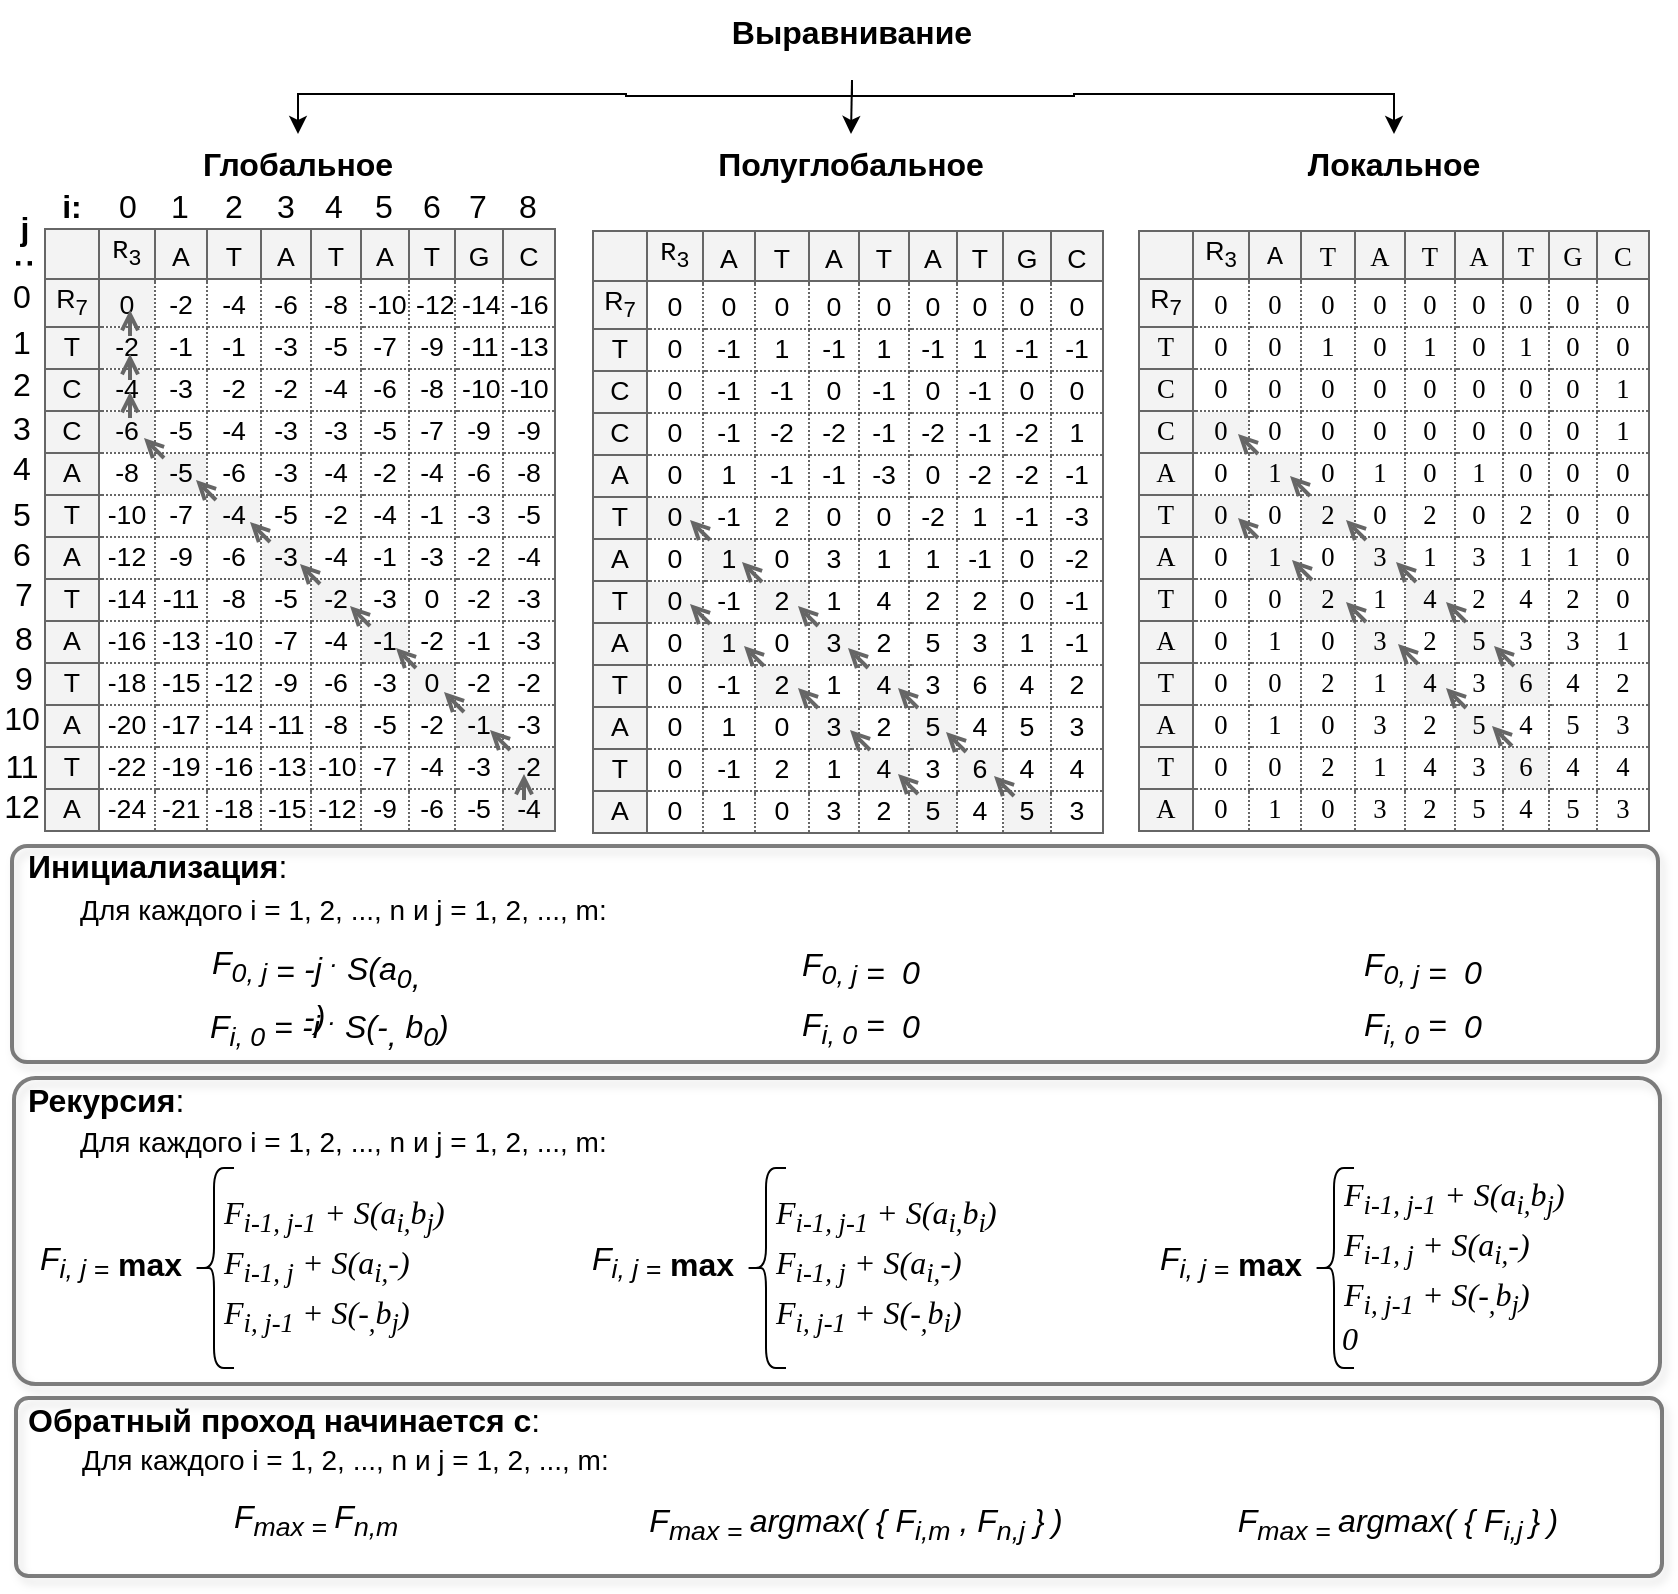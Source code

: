 <mxfile version="24.3.1" type="github">
  <diagram name="Page-1" id="WHlnXtG4-wNuF4GDA74K">
    <mxGraphModel dx="1434" dy="1859" grid="1" gridSize="10" guides="1" tooltips="1" connect="1" arrows="1" fold="1" page="1" pageScale="1" pageWidth="850" pageHeight="1100" math="0" shadow="0">
      <root>
        <mxCell id="0" />
        <mxCell id="1" parent="0" />
        <mxCell id="3I89IlvI38l6anFYzL5e-167" value="" style="rounded=1;whiteSpace=wrap;html=1;fillColor=none;arcSize=7;container=0;shadow=1;opacity=50;strokeWidth=2;movable=0;resizable=0;rotatable=0;deletable=0;editable=0;locked=1;connectable=0;" vertex="1" parent="1">
          <mxGeometry x="9" y="611" width="823" height="89" as="geometry" />
        </mxCell>
        <mxCell id="3I89IlvI38l6anFYzL5e-74" value="" style="group" vertex="1" connectable="0" parent="1">
          <mxGeometry x="21" y="19" width="290" height="320" as="geometry" />
        </mxCell>
        <UserObject label="&lt;table xmlns=&quot;http://www.w3.org/1999/xhtml&quot; cellspacing=&quot;0&quot; cellpadding=&quot;0&quot; dir=&quot;ltr&quot; border=&quot;1&quot; style=&quot;table-layout: fixed; font-size: 10pt; width: 0px; border-collapse: collapse; border: medium;&quot; data-sheets-root=&quot;1&quot;&gt;&lt;colgroup&gt;&lt;col width=&quot;27&quot;&gt;&lt;col width=&quot;28&quot;&gt;&lt;col width=&quot;26&quot;&gt;&lt;col width=&quot;27&quot;&gt;&lt;col width=&quot;25&quot;&gt;&lt;col width=&quot;25&quot;&gt;&lt;col width=&quot;24&quot;&gt;&lt;col width=&quot;23&quot;&gt;&lt;col width=&quot;24&quot;&gt;&lt;col width=&quot;26&quot;&gt;&lt;/colgroup&gt;&lt;tbody&gt;&lt;tr style=&quot;height:21px;&quot;&gt;&lt;td style=&quot;border-top:1px solid #666666;border-right:1px solid #666666;border-bottom:1px solid #666666;border-left:1px solid #666666;overflow:hidden;padding:2px 3px 2px 3px;vertical-align:bottom;background-color:#f3f3f3;&quot;&gt;&lt;/td&gt;&lt;td align=&quot;center&quot; style=&quot;border-top:1px solid #666666;border-right:1px solid #666666;border-bottom:1px solid #666666;overflow:hidden;padding:2px 3px 2px 3px;vertical-align:bottom;background-color:#f3f3f3;&quot;&gt;&lt;font face=&quot;Courier New&quot;&gt;R&lt;sub&gt;3&lt;/sub&gt;&lt;/font&gt;&lt;/td&gt;&lt;td align=&quot;center&quot; style=&quot;border-top:1px solid #666666;border-right:1px solid #666666;border-bottom:1px solid #666666;overflow:hidden;padding:2px 3px 2px 3px;vertical-align:bottom;background-color:#f3f3f3;&quot; data-sheets-value=&quot;{&amp;quot;1&amp;quot;:2,&amp;quot;2&amp;quot;:&amp;quot;A&amp;quot;}&quot;&gt;&lt;font face=&quot;0-xaoXvKC55XvgbVZHUk&quot;&gt;A&lt;/font&gt;&lt;/td&gt;&lt;td align=&quot;center&quot; style=&quot;border-top: 1px solid rgb(102, 102, 102); border-right: 1px solid rgb(102, 102, 102); border-bottom: 1px solid rgb(102, 102, 102); overflow: hidden; padding: 2px 3px; vertical-align: bottom; background-color: rgb(243, 243, 243); font-weight: normal;&quot; data-sheets-value=&quot;{&amp;quot;1&amp;quot;:2,&amp;quot;2&amp;quot;:&amp;quot;T&amp;quot;}&quot;&gt;&lt;font face=&quot;0-xaoXvKC55XvgbVZHUk&quot;&gt;T&lt;/font&gt;&lt;/td&gt;&lt;td align=&quot;center&quot; style=&quot;border-top:1px solid #666666;border-right:1px solid #666666;border-bottom:1px solid #666666;overflow:hidden;padding:2px 3px 2px 3px;vertical-align:bottom;background-color:#f3f3f3;&quot; data-sheets-value=&quot;{&amp;quot;1&amp;quot;:2,&amp;quot;2&amp;quot;:&amp;quot;A&amp;quot;}&quot;&gt;&lt;font face=&quot;0-xaoXvKC55XvgbVZHUk&quot;&gt;A&lt;/font&gt;&lt;/td&gt;&lt;td align=&quot;center&quot; style=&quot;border-top:1px solid #666666;border-right:1px solid #666666;border-bottom:1px solid #666666;overflow:hidden;padding:2px 3px 2px 3px;vertical-align:bottom;background-color:#f3f3f3;&quot; data-sheets-value=&quot;{&amp;quot;1&amp;quot;:2,&amp;quot;2&amp;quot;:&amp;quot;T&amp;quot;}&quot;&gt;&lt;font face=&quot;0-xaoXvKC55XvgbVZHUk&quot;&gt;T&lt;/font&gt;&lt;/td&gt;&lt;td align=&quot;center&quot; style=&quot;border-top:1px solid #666666;border-right:1px solid #666666;border-bottom:1px solid #666666;overflow:hidden;padding:2px 3px 2px 3px;vertical-align:bottom;background-color:#f3f3f3;&quot; data-sheets-value=&quot;{&amp;quot;1&amp;quot;:2,&amp;quot;2&amp;quot;:&amp;quot;A&amp;quot;}&quot;&gt;&lt;font face=&quot;0-xaoXvKC55XvgbVZHUk&quot;&gt;A&lt;/font&gt;&lt;/td&gt;&lt;td align=&quot;center&quot; style=&quot;border-top:1px solid #666666;border-right:1px solid #666666;border-bottom:1px solid #666666;overflow:hidden;padding:2px 3px 2px 3px;vertical-align:bottom;background-color:#f3f3f3;&quot; data-sheets-value=&quot;{&amp;quot;1&amp;quot;:2,&amp;quot;2&amp;quot;:&amp;quot;T&amp;quot;}&quot;&gt;&lt;font face=&quot;0-xaoXvKC55XvgbVZHUk&quot;&gt;T&lt;/font&gt;&lt;/td&gt;&lt;td align=&quot;center&quot; style=&quot;border-top:1px solid #666666;border-right:1px solid #666666;border-bottom:1px solid #666666;overflow:hidden;padding:2px 3px 2px 3px;vertical-align:bottom;background-color:#f3f3f3;&quot; data-sheets-value=&quot;{&amp;quot;1&amp;quot;:2,&amp;quot;2&amp;quot;:&amp;quot;G&amp;quot;}&quot;&gt;&lt;font face=&quot;0-xaoXvKC55XvgbVZHUk&quot;&gt;G&lt;/font&gt;&lt;/td&gt;&lt;td align=&quot;center&quot; style=&quot;border-top:1px solid #666666;border-right:1px solid #666666;border-bottom:1px solid #666666;overflow:hidden;padding:2px 3px 2px 3px;vertical-align:bottom;background-color:#f3f3f3;&quot; data-sheets-value=&quot;{&amp;quot;1&amp;quot;:2,&amp;quot;2&amp;quot;:&amp;quot;C&amp;quot;}&quot;&gt;&lt;font face=&quot;0-xaoXvKC55XvgbVZHUk&quot;&gt;C&lt;/font&gt;&lt;/td&gt;&lt;/tr&gt;&lt;tr align=&quot;center&quot; style=&quot;height:21px;&quot;&gt;&lt;td style=&quot;border-right:1px solid #666666;border-bottom:1px solid #666666;border-left:1px solid #666666;overflow:hidden;padding:2px 3px 2px 3px;vertical-align:bottom;background-color:#f3f3f3;&quot;&gt;&lt;font face=&quot;0-xaoXvKC55XvgbVZHUk&quot;&gt;R&lt;sub&gt;7&lt;/sub&gt;&lt;/font&gt;&lt;/td&gt;&lt;td style=&quot;border-right: 1px dotted rgb(102, 102, 102); border-bottom: 1px dotted rgb(102, 102, 102); overflow: hidden; padding: 2px 3px; vertical-align: bottom; background-color: rgb(243, 243, 243); font-weight: normal;&quot; data-sheets-value=&quot;{&amp;quot;1&amp;quot;:3,&amp;quot;3&amp;quot;:0}&quot;&gt;&lt;font face=&quot;0-xaoXvKC55XvgbVZHUk&quot;&gt;0&lt;/font&gt;&lt;/td&gt;&lt;td style=&quot;border-right: 1px dotted rgb(102, 102, 102); border-bottom: 1px dotted rgb(102, 102, 102); overflow: hidden; padding: 2px 3px; vertical-align: bottom; font-weight: normal;&quot; data-sheets-value=&quot;{&amp;quot;1&amp;quot;:3,&amp;quot;3&amp;quot;:-2}&quot; data-sheets-formula=&quot;=R[0]C[-1]-2&quot;&gt;&lt;font face=&quot;0-xaoXvKC55XvgbVZHUk&quot;&gt;-2&lt;/font&gt;&lt;/td&gt;&lt;td style=&quot;border-right: 1px dotted rgb(102, 102, 102); border-bottom: 1px dotted rgb(102, 102, 102); overflow: hidden; padding: 2px 3px; vertical-align: bottom; font-weight: normal;&quot; data-sheets-value=&quot;{&amp;quot;1&amp;quot;:3,&amp;quot;3&amp;quot;:-4}&quot; data-sheets-formula=&quot;=R[0]C[-1]-2&quot;&gt;&lt;font face=&quot;0-xaoXvKC55XvgbVZHUk&quot;&gt;-4&lt;/font&gt;&lt;/td&gt;&lt;td style=&quot;border-right: 1px dotted rgb(102, 102, 102); border-bottom: 1px dotted rgb(102, 102, 102); overflow: hidden; padding: 2px 3px; vertical-align: bottom; font-weight: normal;&quot; data-sheets-value=&quot;{&amp;quot;1&amp;quot;:3,&amp;quot;3&amp;quot;:-6}&quot; data-sheets-formula=&quot;=R[0]C[-1]-2&quot;&gt;&lt;font face=&quot;0-xaoXvKC55XvgbVZHUk&quot;&gt;-6&lt;/font&gt;&lt;/td&gt;&lt;td style=&quot;border-right: 1px dotted rgb(102, 102, 102); border-bottom: 1px dotted rgb(102, 102, 102); overflow: hidden; padding: 2px 3px; vertical-align: bottom; font-weight: normal;&quot; data-sheets-value=&quot;{&amp;quot;1&amp;quot;:3,&amp;quot;3&amp;quot;:-8}&quot; data-sheets-formula=&quot;=R[0]C[-1]-2&quot;&gt;&lt;font face=&quot;0-xaoXvKC55XvgbVZHUk&quot;&gt;-8&lt;/font&gt;&lt;/td&gt;&lt;td style=&quot;border-right: 1px dotted rgb(102, 102, 102); border-bottom: 1px dotted rgb(102, 102, 102); overflow: hidden; padding: 2px 3px; vertical-align: bottom; font-weight: normal;&quot; data-sheets-value=&quot;{&amp;quot;1&amp;quot;:3,&amp;quot;3&amp;quot;:-10}&quot; data-sheets-formula=&quot;=R[0]C[-1]-2&quot;&gt;&lt;font face=&quot;0-xaoXvKC55XvgbVZHUk&quot;&gt;-10&lt;/font&gt;&lt;/td&gt;&lt;td style=&quot;border-right: 1px dotted rgb(102, 102, 102); border-bottom: 1px dotted rgb(102, 102, 102); overflow: hidden; padding: 2px 3px; vertical-align: bottom; font-weight: normal;&quot; data-sheets-value=&quot;{&amp;quot;1&amp;quot;:3,&amp;quot;3&amp;quot;:-12}&quot; data-sheets-formula=&quot;=R[0]C[-1]-2&quot;&gt;&lt;font face=&quot;0-xaoXvKC55XvgbVZHUk&quot;&gt;-12&lt;/font&gt;&lt;/td&gt;&lt;td style=&quot;border-right: 1px dotted rgb(102, 102, 102); border-bottom: 1px dotted rgb(102, 102, 102); overflow: hidden; padding: 2px 3px; vertical-align: bottom; font-weight: normal;&quot; data-sheets-value=&quot;{&amp;quot;1&amp;quot;:3,&amp;quot;3&amp;quot;:-14}&quot; data-sheets-formula=&quot;=R[0]C[-1]-2&quot;&gt;&lt;font face=&quot;0-xaoXvKC55XvgbVZHUk&quot;&gt;-14&lt;/font&gt;&lt;/td&gt;&lt;td style=&quot;border-right: 1px solid rgb(102, 102, 102); border-bottom: 1px dotted rgb(102, 102, 102); overflow: hidden; padding: 2px 3px; vertical-align: bottom; font-weight: normal;&quot; data-sheets-value=&quot;{&amp;quot;1&amp;quot;:3,&amp;quot;3&amp;quot;:-16}&quot; data-sheets-formula=&quot;=R[0]C[-1]-2&quot;&gt;&lt;font face=&quot;0-xaoXvKC55XvgbVZHUk&quot;&gt;-16&lt;/font&gt;&lt;/td&gt;&lt;/tr&gt;&lt;tr align=&quot;center&quot; style=&quot;height:21px;&quot;&gt;&lt;td style=&quot;border-right:1px solid #666666;border-bottom:1px solid #666666;border-left:1px solid #666666;overflow:hidden;padding:2px 3px 2px 3px;vertical-align:bottom;background-color:#f3f3f3;&quot; data-sheets-value=&quot;{&amp;quot;1&amp;quot;:2,&amp;quot;2&amp;quot;:&amp;quot;T&amp;quot;}&quot;&gt;&lt;font face=&quot;0-xaoXvKC55XvgbVZHUk&quot;&gt;T&lt;/font&gt;&lt;/td&gt;&lt;td style=&quot;border-right: 1px dotted rgb(102, 102, 102); border-bottom: 1px dotted rgb(102, 102, 102); overflow: hidden; padding: 2px 3px; vertical-align: bottom; background-color: rgb(243, 243, 243); font-weight: normal;&quot; data-sheets-value=&quot;{&amp;quot;1&amp;quot;:3,&amp;quot;3&amp;quot;:-2}&quot; data-sheets-formula=&quot;=R[-1]C[0]-2&quot;&gt;&lt;font face=&quot;0-xaoXvKC55XvgbVZHUk&quot;&gt;-2&lt;/font&gt;&lt;/td&gt;&lt;td style=&quot;border-right: 1px dotted rgb(102, 102, 102); border-bottom: 1px dotted rgb(102, 102, 102); overflow: hidden; padding: 2px 3px; vertical-align: bottom; font-weight: normal;&quot; data-sheets-value=&quot;{&amp;quot;1&amp;quot;:3,&amp;quot;3&amp;quot;:-1}&quot;&gt;&lt;font face=&quot;0-xaoXvKC55XvgbVZHUk&quot;&gt;-1&lt;/font&gt;&lt;/td&gt;&lt;td style=&quot;border-right: 1px dotted rgb(102, 102, 102); border-bottom: 1px dotted rgb(102, 102, 102); overflow: hidden; padding: 2px 3px; vertical-align: bottom; font-weight: normal;&quot; data-sheets-value=&quot;{&amp;quot;1&amp;quot;:3,&amp;quot;3&amp;quot;:-1}&quot;&gt;&lt;font face=&quot;0-xaoXvKC55XvgbVZHUk&quot;&gt;-1&lt;/font&gt;&lt;/td&gt;&lt;td style=&quot;border-right: 1px dotted rgb(102, 102, 102); border-bottom: 1px dotted rgb(102, 102, 102); overflow: hidden; padding: 2px 3px; vertical-align: bottom; font-weight: normal;&quot; data-sheets-value=&quot;{&amp;quot;1&amp;quot;:3,&amp;quot;3&amp;quot;:-3}&quot;&gt;&lt;font face=&quot;0-xaoXvKC55XvgbVZHUk&quot;&gt;-3&lt;/font&gt;&lt;/td&gt;&lt;td style=&quot;border-right: 1px dotted rgb(102, 102, 102); border-bottom: 1px dotted rgb(102, 102, 102); overflow: hidden; padding: 2px 3px; vertical-align: bottom; font-weight: normal;&quot; data-sheets-value=&quot;{&amp;quot;1&amp;quot;:3,&amp;quot;3&amp;quot;:-5}&quot;&gt;&lt;font face=&quot;0-xaoXvKC55XvgbVZHUk&quot;&gt;-5&lt;/font&gt;&lt;/td&gt;&lt;td style=&quot;border-right: 1px dotted rgb(102, 102, 102); border-bottom: 1px dotted rgb(102, 102, 102); overflow: hidden; padding: 2px 3px; vertical-align: bottom; font-weight: normal;&quot; data-sheets-value=&quot;{&amp;quot;1&amp;quot;:3,&amp;quot;3&amp;quot;:-7}&quot;&gt;&lt;font face=&quot;0-xaoXvKC55XvgbVZHUk&quot;&gt;-7&lt;/font&gt;&lt;/td&gt;&lt;td style=&quot;border-right: 1px dotted rgb(102, 102, 102); border-bottom: 1px dotted rgb(102, 102, 102); overflow: hidden; padding: 2px 3px; vertical-align: bottom; font-weight: normal;&quot; data-sheets-value=&quot;{&amp;quot;1&amp;quot;:3,&amp;quot;3&amp;quot;:-9}&quot;&gt;&lt;font face=&quot;0-xaoXvKC55XvgbVZHUk&quot;&gt;-9&lt;/font&gt;&lt;/td&gt;&lt;td style=&quot;border-right: 1px dotted rgb(102, 102, 102); border-bottom: 1px dotted rgb(102, 102, 102); overflow: hidden; padding: 2px 3px; vertical-align: bottom; font-weight: normal;&quot; data-sheets-value=&quot;{&amp;quot;1&amp;quot;:3,&amp;quot;3&amp;quot;:-11}&quot;&gt;&lt;font face=&quot;0-xaoXvKC55XvgbVZHUk&quot;&gt;-11&lt;/font&gt;&lt;/td&gt;&lt;td style=&quot;border-right: 1px solid rgb(102, 102, 102); border-bottom: 1px dotted rgb(102, 102, 102); overflow: hidden; padding: 2px 3px; vertical-align: bottom; font-weight: normal;&quot; data-sheets-value=&quot;{&amp;quot;1&amp;quot;:3,&amp;quot;3&amp;quot;:-13}&quot;&gt;&lt;font face=&quot;0-xaoXvKC55XvgbVZHUk&quot;&gt;-13&lt;/font&gt;&lt;/td&gt;&lt;/tr&gt;&lt;tr align=&quot;center&quot; style=&quot;height:21px;&quot;&gt;&lt;td style=&quot;border-right:1px solid #666666;border-bottom:1px solid #666666;border-left:1px solid #666666;overflow:hidden;padding:2px 3px 2px 3px;vertical-align:bottom;background-color:#f3f3f3;&quot; data-sheets-value=&quot;{&amp;quot;1&amp;quot;:2,&amp;quot;2&amp;quot;:&amp;quot;C&amp;quot;}&quot;&gt;&lt;font face=&quot;0-xaoXvKC55XvgbVZHUk&quot;&gt;C&lt;/font&gt;&lt;/td&gt;&lt;td style=&quot;border-right: 1px dotted rgb(102, 102, 102); border-bottom: 1px dotted rgb(102, 102, 102); overflow: hidden; padding: 2px 3px; vertical-align: bottom; background-color: rgb(243, 243, 243); font-weight: normal;&quot; data-sheets-value=&quot;{&amp;quot;1&amp;quot;:3,&amp;quot;3&amp;quot;:-4}&quot; data-sheets-formula=&quot;=R[-1]C[0]-2&quot;&gt;&lt;font face=&quot;0-xaoXvKC55XvgbVZHUk&quot;&gt;-4&lt;/font&gt;&lt;/td&gt;&lt;td style=&quot;border-right: 1px dotted rgb(102, 102, 102); border-bottom: 1px dotted rgb(102, 102, 102); overflow: hidden; padding: 2px 3px; vertical-align: bottom; font-weight: normal;&quot; data-sheets-value=&quot;{&amp;quot;1&amp;quot;:3,&amp;quot;3&amp;quot;:-3}&quot;&gt;&lt;font face=&quot;0-xaoXvKC55XvgbVZHUk&quot;&gt;-3&lt;/font&gt;&lt;/td&gt;&lt;td style=&quot;border-right: 1px dotted rgb(102, 102, 102); border-bottom: 1px dotted rgb(102, 102, 102); overflow: hidden; padding: 2px 3px; vertical-align: bottom; font-weight: normal;&quot; data-sheets-value=&quot;{&amp;quot;1&amp;quot;:3,&amp;quot;3&amp;quot;:-2}&quot;&gt;&lt;font face=&quot;0-xaoXvKC55XvgbVZHUk&quot;&gt;-2&lt;/font&gt;&lt;/td&gt;&lt;td style=&quot;border-right: 1px dotted rgb(102, 102, 102); border-bottom: 1px dotted rgb(102, 102, 102); overflow: hidden; padding: 2px 3px; vertical-align: bottom; font-weight: normal;&quot; data-sheets-value=&quot;{&amp;quot;1&amp;quot;:3,&amp;quot;3&amp;quot;:-2}&quot;&gt;&lt;font face=&quot;0-xaoXvKC55XvgbVZHUk&quot;&gt;-2&lt;/font&gt;&lt;/td&gt;&lt;td style=&quot;border-right: 1px dotted rgb(102, 102, 102); border-bottom: 1px dotted rgb(102, 102, 102); overflow: hidden; padding: 2px 3px; vertical-align: bottom; font-weight: normal;&quot; data-sheets-value=&quot;{&amp;quot;1&amp;quot;:3,&amp;quot;3&amp;quot;:-4}&quot;&gt;&lt;font face=&quot;0-xaoXvKC55XvgbVZHUk&quot;&gt;-4&lt;/font&gt;&lt;/td&gt;&lt;td style=&quot;border-right: 1px dotted rgb(102, 102, 102); border-bottom: 1px dotted rgb(102, 102, 102); overflow: hidden; padding: 2px 3px; vertical-align: bottom; font-weight: normal;&quot; data-sheets-value=&quot;{&amp;quot;1&amp;quot;:3,&amp;quot;3&amp;quot;:-6}&quot;&gt;&lt;font face=&quot;0-xaoXvKC55XvgbVZHUk&quot;&gt;-6&lt;/font&gt;&lt;/td&gt;&lt;td style=&quot;border-right: 1px dotted rgb(102, 102, 102); border-bottom: 1px dotted rgb(102, 102, 102); overflow: hidden; padding: 2px 3px; vertical-align: bottom; font-weight: normal;&quot; data-sheets-value=&quot;{&amp;quot;1&amp;quot;:3,&amp;quot;3&amp;quot;:-8}&quot;&gt;&lt;font face=&quot;0-xaoXvKC55XvgbVZHUk&quot;&gt;-8&lt;/font&gt;&lt;/td&gt;&lt;td style=&quot;border-right: 1px dotted rgb(102, 102, 102); border-bottom: 1px dotted rgb(102, 102, 102); overflow: hidden; padding: 2px 3px; vertical-align: bottom; font-weight: normal;&quot; data-sheets-value=&quot;{&amp;quot;1&amp;quot;:3,&amp;quot;3&amp;quot;:-10}&quot;&gt;&lt;font face=&quot;0-xaoXvKC55XvgbVZHUk&quot;&gt;-10&lt;/font&gt;&lt;/td&gt;&lt;td style=&quot;border-right: 1px solid rgb(102, 102, 102); border-bottom: 1px dotted rgb(102, 102, 102); overflow: hidden; padding: 2px 3px; vertical-align: bottom; font-weight: normal;&quot; data-sheets-value=&quot;{&amp;quot;1&amp;quot;:3,&amp;quot;3&amp;quot;:-10}&quot;&gt;&lt;font face=&quot;0-xaoXvKC55XvgbVZHUk&quot;&gt;-10&lt;/font&gt;&lt;/td&gt;&lt;/tr&gt;&lt;tr align=&quot;center&quot; style=&quot;height:21px;&quot;&gt;&lt;td style=&quot;border-right:1px solid #666666;border-bottom:1px solid #666666;border-left:1px solid #666666;overflow:hidden;padding:2px 3px 2px 3px;vertical-align:bottom;background-color:#f3f3f3;&quot; data-sheets-value=&quot;{&amp;quot;1&amp;quot;:2,&amp;quot;2&amp;quot;:&amp;quot;C&amp;quot;}&quot;&gt;&lt;font face=&quot;0-xaoXvKC55XvgbVZHUk&quot;&gt;C&lt;/font&gt;&lt;/td&gt;&lt;td style=&quot;border-right: 1px dotted rgb(102, 102, 102); border-bottom: 1px dotted rgb(102, 102, 102); overflow: hidden; padding: 2px 3px; vertical-align: bottom; background-color: rgb(243, 243, 243); font-weight: normal;&quot; data-sheets-value=&quot;{&amp;quot;1&amp;quot;:3,&amp;quot;3&amp;quot;:-6}&quot; data-sheets-formula=&quot;=R[-1]C[0]-2&quot;&gt;&lt;font face=&quot;0-xaoXvKC55XvgbVZHUk&quot;&gt;-6&lt;/font&gt;&lt;/td&gt;&lt;td style=&quot;border-right: 1px dotted rgb(102, 102, 102); border-bottom: 1px dotted rgb(102, 102, 102); overflow: hidden; padding: 2px 3px; vertical-align: bottom; font-weight: normal;&quot; data-sheets-value=&quot;{&amp;quot;1&amp;quot;:3,&amp;quot;3&amp;quot;:-5}&quot;&gt;&lt;font face=&quot;0-xaoXvKC55XvgbVZHUk&quot;&gt;-5&lt;/font&gt;&lt;/td&gt;&lt;td style=&quot;border-right: 1px dotted rgb(102, 102, 102); border-bottom: 1px dotted rgb(102, 102, 102); overflow: hidden; padding: 2px 3px; vertical-align: bottom; font-weight: normal;&quot; data-sheets-value=&quot;{&amp;quot;1&amp;quot;:3,&amp;quot;3&amp;quot;:-4}&quot;&gt;&lt;font face=&quot;0-xaoXvKC55XvgbVZHUk&quot;&gt;-4&lt;/font&gt;&lt;/td&gt;&lt;td style=&quot;border-right: 1px dotted rgb(102, 102, 102); border-bottom: 1px dotted rgb(102, 102, 102); overflow: hidden; padding: 2px 3px; vertical-align: bottom; font-weight: normal;&quot; data-sheets-value=&quot;{&amp;quot;1&amp;quot;:3,&amp;quot;3&amp;quot;:-3}&quot;&gt;&lt;font face=&quot;0-xaoXvKC55XvgbVZHUk&quot;&gt;-3&lt;/font&gt;&lt;/td&gt;&lt;td style=&quot;border-right: 1px dotted rgb(102, 102, 102); border-bottom: 1px dotted rgb(102, 102, 102); overflow: hidden; padding: 2px 3px; vertical-align: bottom; font-weight: normal;&quot; data-sheets-value=&quot;{&amp;quot;1&amp;quot;:3,&amp;quot;3&amp;quot;:-3}&quot;&gt;&lt;font face=&quot;0-xaoXvKC55XvgbVZHUk&quot;&gt;-3&lt;/font&gt;&lt;/td&gt;&lt;td style=&quot;border-right: 1px dotted rgb(102, 102, 102); border-bottom: 1px dotted rgb(102, 102, 102); overflow: hidden; padding: 2px 3px; vertical-align: bottom; font-weight: normal;&quot; data-sheets-value=&quot;{&amp;quot;1&amp;quot;:3,&amp;quot;3&amp;quot;:-5}&quot;&gt;&lt;font face=&quot;0-xaoXvKC55XvgbVZHUk&quot;&gt;-5&lt;/font&gt;&lt;/td&gt;&lt;td style=&quot;border-right: 1px dotted rgb(102, 102, 102); border-bottom: 1px dotted rgb(102, 102, 102); overflow: hidden; padding: 2px 3px; vertical-align: bottom; font-weight: normal;&quot; data-sheets-value=&quot;{&amp;quot;1&amp;quot;:3,&amp;quot;3&amp;quot;:-7}&quot;&gt;&lt;font face=&quot;0-xaoXvKC55XvgbVZHUk&quot;&gt;-7&lt;/font&gt;&lt;/td&gt;&lt;td style=&quot;border-right: 1px dotted rgb(102, 102, 102); border-bottom: 1px dotted rgb(102, 102, 102); overflow: hidden; padding: 2px 3px; vertical-align: bottom; font-weight: normal;&quot; data-sheets-value=&quot;{&amp;quot;1&amp;quot;:3,&amp;quot;3&amp;quot;:-9}&quot;&gt;&lt;font face=&quot;0-xaoXvKC55XvgbVZHUk&quot;&gt;-9&lt;/font&gt;&lt;/td&gt;&lt;td style=&quot;border-right: 1px solid rgb(102, 102, 102); border-bottom: 1px dotted rgb(102, 102, 102); overflow: hidden; padding: 2px 3px; vertical-align: bottom; font-weight: normal;&quot; data-sheets-value=&quot;{&amp;quot;1&amp;quot;:3,&amp;quot;3&amp;quot;:-9}&quot;&gt;&lt;font face=&quot;0-xaoXvKC55XvgbVZHUk&quot;&gt;-9&lt;/font&gt;&lt;/td&gt;&lt;/tr&gt;&lt;tr align=&quot;center&quot; style=&quot;height:21px;&quot;&gt;&lt;td style=&quot;border-right:1px solid #666666;border-bottom:1px solid #666666;border-left:1px solid #666666;overflow:hidden;padding:2px 3px 2px 3px;vertical-align:bottom;background-color:#f3f3f3;&quot; data-sheets-value=&quot;{&amp;quot;1&amp;quot;:2,&amp;quot;2&amp;quot;:&amp;quot;A&amp;quot;}&quot;&gt;&lt;font face=&quot;0-xaoXvKC55XvgbVZHUk&quot;&gt;A&lt;/font&gt;&lt;/td&gt;&lt;td style=&quot;border-right: 1px dotted rgb(102, 102, 102); border-bottom: 1px dotted rgb(102, 102, 102); overflow: hidden; padding: 2px 3px; vertical-align: bottom; font-weight: normal;&quot; data-sheets-value=&quot;{&amp;quot;1&amp;quot;:3,&amp;quot;3&amp;quot;:-8}&quot; data-sheets-formula=&quot;=R[-1]C[0]-2&quot;&gt;&lt;font face=&quot;0-xaoXvKC55XvgbVZHUk&quot;&gt;-8&lt;/font&gt;&lt;/td&gt;&lt;td style=&quot;border-right: 1px dotted rgb(102, 102, 102); border-bottom: 1px dotted rgb(102, 102, 102); overflow: hidden; padding: 2px 3px; vertical-align: bottom; background-color: rgb(243, 243, 243); font-weight: normal;&quot; data-sheets-value=&quot;{&amp;quot;1&amp;quot;:3,&amp;quot;3&amp;quot;:-5}&quot;&gt;&lt;font face=&quot;0-xaoXvKC55XvgbVZHUk&quot;&gt;-5&lt;/font&gt;&lt;/td&gt;&lt;td style=&quot;border-right: 1px dotted rgb(102, 102, 102); border-bottom: 1px dotted rgb(102, 102, 102); overflow: hidden; padding: 2px 3px; vertical-align: bottom; font-weight: normal;&quot; data-sheets-value=&quot;{&amp;quot;1&amp;quot;:3,&amp;quot;3&amp;quot;:-6}&quot;&gt;&lt;font face=&quot;0-xaoXvKC55XvgbVZHUk&quot;&gt;-6&lt;/font&gt;&lt;/td&gt;&lt;td style=&quot;border-right: 1px dotted rgb(102, 102, 102); border-bottom: 1px dotted rgb(102, 102, 102); overflow: hidden; padding: 2px 3px; vertical-align: bottom; font-weight: normal;&quot; data-sheets-value=&quot;{&amp;quot;1&amp;quot;:3,&amp;quot;3&amp;quot;:-3}&quot;&gt;&lt;font face=&quot;0-xaoXvKC55XvgbVZHUk&quot;&gt;-3&lt;/font&gt;&lt;/td&gt;&lt;td style=&quot;border-right: 1px dotted rgb(102, 102, 102); border-bottom: 1px dotted rgb(102, 102, 102); overflow: hidden; padding: 2px 3px; vertical-align: bottom; font-weight: normal;&quot; data-sheets-value=&quot;{&amp;quot;1&amp;quot;:3,&amp;quot;3&amp;quot;:-4}&quot;&gt;&lt;font face=&quot;0-xaoXvKC55XvgbVZHUk&quot;&gt;-4&lt;/font&gt;&lt;/td&gt;&lt;td style=&quot;border-right: 1px dotted rgb(102, 102, 102); border-bottom: 1px dotted rgb(102, 102, 102); overflow: hidden; padding: 2px 3px; vertical-align: bottom; font-weight: normal;&quot; data-sheets-value=&quot;{&amp;quot;1&amp;quot;:3,&amp;quot;3&amp;quot;:-2}&quot;&gt;&lt;font face=&quot;0-xaoXvKC55XvgbVZHUk&quot;&gt;-2&lt;/font&gt;&lt;/td&gt;&lt;td style=&quot;border-right: 1px dotted rgb(102, 102, 102); border-bottom: 1px dotted rgb(102, 102, 102); overflow: hidden; padding: 2px 3px; vertical-align: bottom; font-weight: normal;&quot; data-sheets-value=&quot;{&amp;quot;1&amp;quot;:3,&amp;quot;3&amp;quot;:-4}&quot;&gt;&lt;font face=&quot;0-xaoXvKC55XvgbVZHUk&quot;&gt;-4&lt;/font&gt;&lt;/td&gt;&lt;td style=&quot;border-right: 1px dotted rgb(102, 102, 102); border-bottom: 1px dotted rgb(102, 102, 102); overflow: hidden; padding: 2px 3px; vertical-align: bottom; font-weight: normal;&quot; data-sheets-value=&quot;{&amp;quot;1&amp;quot;:3,&amp;quot;3&amp;quot;:-6}&quot;&gt;&lt;font face=&quot;0-xaoXvKC55XvgbVZHUk&quot;&gt;-6&lt;/font&gt;&lt;/td&gt;&lt;td style=&quot;border-right: 1px solid rgb(102, 102, 102); border-bottom: 1px dotted rgb(102, 102, 102); overflow: hidden; padding: 2px 3px; vertical-align: bottom; font-weight: normal;&quot; data-sheets-value=&quot;{&amp;quot;1&amp;quot;:3,&amp;quot;3&amp;quot;:-8}&quot;&gt;&lt;font face=&quot;0-xaoXvKC55XvgbVZHUk&quot;&gt;-8&lt;/font&gt;&lt;/td&gt;&lt;/tr&gt;&lt;tr align=&quot;center&quot; style=&quot;height:21px;&quot;&gt;&lt;td style=&quot;border-right:1px solid #666666;border-bottom:1px solid #666666;border-left:1px solid #666666;overflow:hidden;padding:2px 3px 2px 3px;vertical-align:bottom;background-color:#f3f3f3;&quot; data-sheets-value=&quot;{&amp;quot;1&amp;quot;:2,&amp;quot;2&amp;quot;:&amp;quot;T&amp;quot;}&quot;&gt;&lt;font face=&quot;0-xaoXvKC55XvgbVZHUk&quot;&gt;T&lt;/font&gt;&lt;/td&gt;&lt;td style=&quot;border-right: 1px dotted rgb(102, 102, 102); border-bottom: 1px dotted rgb(102, 102, 102); overflow: hidden; padding: 2px 3px; vertical-align: bottom; font-weight: normal;&quot; data-sheets-value=&quot;{&amp;quot;1&amp;quot;:3,&amp;quot;3&amp;quot;:-10}&quot; data-sheets-formula=&quot;=R[-1]C[0]-2&quot;&gt;&lt;font face=&quot;0-xaoXvKC55XvgbVZHUk&quot;&gt;-10&lt;/font&gt;&lt;/td&gt;&lt;td style=&quot;border-right: 1px dotted rgb(102, 102, 102); border-bottom: 1px dotted rgb(102, 102, 102); overflow: hidden; padding: 2px 3px; vertical-align: bottom; font-weight: normal;&quot; data-sheets-value=&quot;{&amp;quot;1&amp;quot;:3,&amp;quot;3&amp;quot;:-7}&quot;&gt;&lt;font face=&quot;0-xaoXvKC55XvgbVZHUk&quot;&gt;-7&lt;/font&gt;&lt;/td&gt;&lt;td style=&quot;border-right: 1px dotted rgb(102, 102, 102); border-bottom: 1px dotted rgb(102, 102, 102); overflow: hidden; padding: 2px 3px; vertical-align: bottom; background-color: rgb(243, 243, 243); font-weight: normal;&quot; data-sheets-value=&quot;{&amp;quot;1&amp;quot;:3,&amp;quot;3&amp;quot;:-4}&quot;&gt;&lt;font face=&quot;0-xaoXvKC55XvgbVZHUk&quot;&gt;-4&lt;/font&gt;&lt;/td&gt;&lt;td style=&quot;border-right: 1px dotted rgb(102, 102, 102); border-bottom: 1px dotted rgb(102, 102, 102); overflow: hidden; padding: 2px 3px; vertical-align: bottom; font-weight: normal;&quot; data-sheets-value=&quot;{&amp;quot;1&amp;quot;:3,&amp;quot;3&amp;quot;:-5}&quot;&gt;&lt;font face=&quot;0-xaoXvKC55XvgbVZHUk&quot;&gt;-5&lt;/font&gt;&lt;/td&gt;&lt;td style=&quot;border-right: 1px dotted rgb(102, 102, 102); border-bottom: 1px dotted rgb(102, 102, 102); overflow: hidden; padding: 2px 3px; vertical-align: bottom; font-weight: normal;&quot; data-sheets-value=&quot;{&amp;quot;1&amp;quot;:3,&amp;quot;3&amp;quot;:-2}&quot;&gt;&lt;font face=&quot;0-xaoXvKC55XvgbVZHUk&quot;&gt;-2&lt;/font&gt;&lt;/td&gt;&lt;td style=&quot;border-right: 1px dotted rgb(102, 102, 102); border-bottom: 1px dotted rgb(102, 102, 102); overflow: hidden; padding: 2px 3px; vertical-align: bottom; font-weight: normal;&quot; data-sheets-value=&quot;{&amp;quot;1&amp;quot;:3,&amp;quot;3&amp;quot;:-4}&quot;&gt;&lt;font face=&quot;0-xaoXvKC55XvgbVZHUk&quot;&gt;-4&lt;/font&gt;&lt;/td&gt;&lt;td style=&quot;border-right: 1px dotted rgb(102, 102, 102); border-bottom: 1px dotted rgb(102, 102, 102); overflow: hidden; padding: 2px 3px; vertical-align: bottom; font-weight: normal;&quot; data-sheets-value=&quot;{&amp;quot;1&amp;quot;:3,&amp;quot;3&amp;quot;:-1}&quot;&gt;&lt;font face=&quot;0-xaoXvKC55XvgbVZHUk&quot;&gt;-1&lt;/font&gt;&lt;/td&gt;&lt;td style=&quot;border-right: 1px dotted rgb(102, 102, 102); border-bottom: 1px dotted rgb(102, 102, 102); overflow: hidden; padding: 2px 3px; vertical-align: bottom; font-weight: normal;&quot; data-sheets-value=&quot;{&amp;quot;1&amp;quot;:3,&amp;quot;3&amp;quot;:-3}&quot;&gt;&lt;font face=&quot;0-xaoXvKC55XvgbVZHUk&quot;&gt;-3&lt;/font&gt;&lt;/td&gt;&lt;td style=&quot;border-right: 1px solid rgb(102, 102, 102); border-bottom: 1px dotted rgb(102, 102, 102); overflow: hidden; padding: 2px 3px; vertical-align: bottom; font-weight: normal;&quot; data-sheets-value=&quot;{&amp;quot;1&amp;quot;:3,&amp;quot;3&amp;quot;:-5}&quot;&gt;&lt;font face=&quot;0-xaoXvKC55XvgbVZHUk&quot;&gt;-5&lt;/font&gt;&lt;/td&gt;&lt;/tr&gt;&lt;tr align=&quot;center&quot; style=&quot;height:21px;&quot;&gt;&lt;td style=&quot;border-right:1px solid #666666;border-bottom:1px solid #666666;border-left:1px solid #666666;overflow:hidden;padding:2px 3px 2px 3px;vertical-align:bottom;background-color:#f3f3f3;&quot; data-sheets-value=&quot;{&amp;quot;1&amp;quot;:2,&amp;quot;2&amp;quot;:&amp;quot;A&amp;quot;}&quot;&gt;&lt;font face=&quot;0-xaoXvKC55XvgbVZHUk&quot;&gt;A&lt;/font&gt;&lt;/td&gt;&lt;td style=&quot;border-right: 1px dotted rgb(102, 102, 102); border-bottom: 1px dotted rgb(102, 102, 102); overflow: hidden; padding: 2px 3px; vertical-align: bottom; font-weight: normal;&quot; data-sheets-value=&quot;{&amp;quot;1&amp;quot;:3,&amp;quot;3&amp;quot;:-12}&quot; data-sheets-formula=&quot;=R[-1]C[0]-2&quot;&gt;&lt;font face=&quot;0-xaoXvKC55XvgbVZHUk&quot;&gt;-12&lt;/font&gt;&lt;/td&gt;&lt;td style=&quot;border-right: 1px dotted rgb(102, 102, 102); border-bottom: 1px dotted rgb(102, 102, 102); overflow: hidden; padding: 2px 3px; vertical-align: bottom; font-weight: normal;&quot; data-sheets-value=&quot;{&amp;quot;1&amp;quot;:3,&amp;quot;3&amp;quot;:-9}&quot;&gt;&lt;font face=&quot;0-xaoXvKC55XvgbVZHUk&quot;&gt;-9&lt;/font&gt;&lt;/td&gt;&lt;td style=&quot;border-right: 1px dotted rgb(102, 102, 102); border-bottom: 1px dotted rgb(102, 102, 102); overflow: hidden; padding: 2px 3px; vertical-align: bottom; font-weight: normal;&quot; data-sheets-value=&quot;{&amp;quot;1&amp;quot;:3,&amp;quot;3&amp;quot;:-6}&quot;&gt;&lt;font face=&quot;0-xaoXvKC55XvgbVZHUk&quot;&gt;-6&lt;/font&gt;&lt;/td&gt;&lt;td style=&quot;border-right: 1px dotted rgb(102, 102, 102); border-bottom: 1px dotted rgb(102, 102, 102); overflow: hidden; padding: 2px 3px; vertical-align: bottom; background-color: rgb(243, 243, 243); font-weight: normal;&quot; data-sheets-value=&quot;{&amp;quot;1&amp;quot;:3,&amp;quot;3&amp;quot;:-3}&quot;&gt;&lt;font face=&quot;0-xaoXvKC55XvgbVZHUk&quot;&gt;-3&lt;/font&gt;&lt;/td&gt;&lt;td style=&quot;border-right: 1px dotted rgb(102, 102, 102); border-bottom: 1px dotted rgb(102, 102, 102); overflow: hidden; padding: 2px 3px; vertical-align: bottom; font-weight: normal;&quot; data-sheets-value=&quot;{&amp;quot;1&amp;quot;:3,&amp;quot;3&amp;quot;:-4}&quot;&gt;&lt;font face=&quot;0-xaoXvKC55XvgbVZHUk&quot;&gt;-4&lt;/font&gt;&lt;/td&gt;&lt;td style=&quot;border-right: 1px dotted rgb(102, 102, 102); border-bottom: 1px dotted rgb(102, 102, 102); overflow: hidden; padding: 2px 3px; vertical-align: bottom; font-weight: normal;&quot; data-sheets-value=&quot;{&amp;quot;1&amp;quot;:3,&amp;quot;3&amp;quot;:-1}&quot;&gt;&lt;font face=&quot;0-xaoXvKC55XvgbVZHUk&quot;&gt;-1&lt;/font&gt;&lt;/td&gt;&lt;td style=&quot;border-right: 1px dotted rgb(102, 102, 102); border-bottom: 1px dotted rgb(102, 102, 102); overflow: hidden; padding: 2px 3px; vertical-align: bottom; font-weight: normal;&quot; data-sheets-value=&quot;{&amp;quot;1&amp;quot;:3,&amp;quot;3&amp;quot;:-3}&quot;&gt;&lt;font face=&quot;0-xaoXvKC55XvgbVZHUk&quot;&gt;-3&lt;/font&gt;&lt;/td&gt;&lt;td style=&quot;border-right: 1px dotted rgb(102, 102, 102); border-bottom: 1px dotted rgb(102, 102, 102); overflow: hidden; padding: 2px 3px; vertical-align: bottom; font-weight: normal;&quot; data-sheets-value=&quot;{&amp;quot;1&amp;quot;:3,&amp;quot;3&amp;quot;:-2}&quot;&gt;&lt;font face=&quot;0-xaoXvKC55XvgbVZHUk&quot;&gt;-2&lt;/font&gt;&lt;/td&gt;&lt;td style=&quot;border-right: 1px solid rgb(102, 102, 102); border-bottom: 1px dotted rgb(102, 102, 102); overflow: hidden; padding: 2px 3px; vertical-align: bottom; font-weight: normal;&quot; data-sheets-value=&quot;{&amp;quot;1&amp;quot;:3,&amp;quot;3&amp;quot;:-4}&quot;&gt;&lt;font face=&quot;0-xaoXvKC55XvgbVZHUk&quot;&gt;-4&lt;/font&gt;&lt;/td&gt;&lt;/tr&gt;&lt;tr align=&quot;center&quot; style=&quot;height:21px;&quot;&gt;&lt;td style=&quot;border-right:1px solid #666666;border-bottom:1px solid #666666;border-left:1px solid #666666;overflow:hidden;padding:2px 3px 2px 3px;vertical-align:bottom;background-color:#f3f3f3;&quot; data-sheets-value=&quot;{&amp;quot;1&amp;quot;:2,&amp;quot;2&amp;quot;:&amp;quot;T&amp;quot;}&quot;&gt;&lt;font face=&quot;0-xaoXvKC55XvgbVZHUk&quot;&gt;T&lt;/font&gt;&lt;/td&gt;&lt;td style=&quot;border-right: 1px dotted rgb(102, 102, 102); border-bottom: 1px dotted rgb(102, 102, 102); overflow: hidden; padding: 2px 3px; vertical-align: bottom; font-weight: normal;&quot; data-sheets-value=&quot;{&amp;quot;1&amp;quot;:3,&amp;quot;3&amp;quot;:-14}&quot; data-sheets-formula=&quot;=R[-1]C[0]-2&quot;&gt;&lt;font face=&quot;0-xaoXvKC55XvgbVZHUk&quot;&gt;-14&lt;/font&gt;&lt;/td&gt;&lt;td style=&quot;border-right: 1px dotted rgb(102, 102, 102); border-bottom: 1px dotted rgb(102, 102, 102); overflow: hidden; padding: 2px 3px; vertical-align: bottom; font-weight: normal;&quot; data-sheets-value=&quot;{&amp;quot;1&amp;quot;:3,&amp;quot;3&amp;quot;:-11}&quot;&gt;&lt;font face=&quot;0-xaoXvKC55XvgbVZHUk&quot;&gt;-11&lt;/font&gt;&lt;/td&gt;&lt;td style=&quot;border-right: 1px dotted rgb(102, 102, 102); border-bottom: 1px dotted rgb(102, 102, 102); overflow: hidden; padding: 2px 3px; vertical-align: bottom; font-weight: normal;&quot; data-sheets-value=&quot;{&amp;quot;1&amp;quot;:3,&amp;quot;3&amp;quot;:-8}&quot;&gt;&lt;font face=&quot;0-xaoXvKC55XvgbVZHUk&quot;&gt;-8&lt;/font&gt;&lt;/td&gt;&lt;td style=&quot;border-right: 1px dotted rgb(102, 102, 102); border-bottom: 1px dotted rgb(102, 102, 102); overflow: hidden; padding: 2px 3px; vertical-align: bottom; font-weight: normal;&quot; data-sheets-value=&quot;{&amp;quot;1&amp;quot;:3,&amp;quot;3&amp;quot;:-5}&quot;&gt;&lt;font face=&quot;0-xaoXvKC55XvgbVZHUk&quot;&gt;-5&lt;/font&gt;&lt;/td&gt;&lt;td style=&quot;border-right: 1px dotted rgb(102, 102, 102); border-bottom: 1px dotted rgb(102, 102, 102); overflow: hidden; padding: 2px 3px; vertical-align: bottom; background-color: rgb(243, 243, 243); font-weight: normal;&quot; data-sheets-value=&quot;{&amp;quot;1&amp;quot;:3,&amp;quot;3&amp;quot;:-2}&quot;&gt;&lt;font face=&quot;0-xaoXvKC55XvgbVZHUk&quot;&gt;-2&lt;/font&gt;&lt;/td&gt;&lt;td style=&quot;border-right: 1px dotted rgb(102, 102, 102); border-bottom: 1px dotted rgb(102, 102, 102); overflow: hidden; padding: 2px 3px; vertical-align: bottom; font-weight: normal;&quot; data-sheets-value=&quot;{&amp;quot;1&amp;quot;:3,&amp;quot;3&amp;quot;:-3}&quot;&gt;&lt;font face=&quot;0-xaoXvKC55XvgbVZHUk&quot;&gt;-3&lt;/font&gt;&lt;/td&gt;&lt;td style=&quot;border-right: 1px dotted rgb(102, 102, 102); border-bottom: 1px dotted rgb(102, 102, 102); overflow: hidden; padding: 2px 3px; vertical-align: bottom; font-weight: normal;&quot; data-sheets-value=&quot;{&amp;quot;1&amp;quot;:3,&amp;quot;3&amp;quot;:0}&quot;&gt;&lt;font face=&quot;0-xaoXvKC55XvgbVZHUk&quot;&gt;0&lt;/font&gt;&lt;/td&gt;&lt;td style=&quot;border-right: 1px dotted rgb(102, 102, 102); border-bottom: 1px dotted rgb(102, 102, 102); overflow: hidden; padding: 2px 3px; vertical-align: bottom; font-weight: normal;&quot; data-sheets-value=&quot;{&amp;quot;1&amp;quot;:3,&amp;quot;3&amp;quot;:-2}&quot;&gt;&lt;font face=&quot;0-xaoXvKC55XvgbVZHUk&quot;&gt;-2&lt;/font&gt;&lt;/td&gt;&lt;td style=&quot;border-right: 1px solid rgb(102, 102, 102); border-bottom: 1px dotted rgb(102, 102, 102); overflow: hidden; padding: 2px 3px; vertical-align: bottom; font-weight: normal;&quot; data-sheets-value=&quot;{&amp;quot;1&amp;quot;:3,&amp;quot;3&amp;quot;:-3}&quot;&gt;&lt;font face=&quot;0-xaoXvKC55XvgbVZHUk&quot;&gt;-3&lt;/font&gt;&lt;/td&gt;&lt;/tr&gt;&lt;tr align=&quot;center&quot; style=&quot;height:21px;&quot;&gt;&lt;td style=&quot;border-right:1px solid #666666;border-bottom:1px solid #666666;border-left:1px solid #666666;overflow:hidden;padding:2px 3px 2px 3px;vertical-align:bottom;background-color:#f3f3f3;&quot; data-sheets-value=&quot;{&amp;quot;1&amp;quot;:2,&amp;quot;2&amp;quot;:&amp;quot;A&amp;quot;}&quot;&gt;&lt;font face=&quot;0-xaoXvKC55XvgbVZHUk&quot;&gt;A&lt;/font&gt;&lt;/td&gt;&lt;td style=&quot;border-right: 1px dotted rgb(102, 102, 102); border-bottom: 1px dotted rgb(102, 102, 102); overflow: hidden; padding: 2px 3px; vertical-align: bottom; font-weight: normal;&quot; data-sheets-value=&quot;{&amp;quot;1&amp;quot;:3,&amp;quot;3&amp;quot;:-16}&quot; data-sheets-formula=&quot;=R[-1]C[0]-2&quot;&gt;&lt;font face=&quot;0-xaoXvKC55XvgbVZHUk&quot;&gt;-16&lt;/font&gt;&lt;/td&gt;&lt;td style=&quot;border-right: 1px dotted rgb(102, 102, 102); border-bottom: 1px dotted rgb(102, 102, 102); overflow: hidden; padding: 2px 3px; vertical-align: bottom; font-weight: normal;&quot; data-sheets-value=&quot;{&amp;quot;1&amp;quot;:3,&amp;quot;3&amp;quot;:-13}&quot;&gt;&lt;font face=&quot;0-xaoXvKC55XvgbVZHUk&quot;&gt;-13&lt;/font&gt;&lt;/td&gt;&lt;td style=&quot;border-right: 1px dotted rgb(102, 102, 102); border-bottom: 1px dotted rgb(102, 102, 102); overflow: hidden; padding: 2px 3px; vertical-align: bottom; font-weight: normal;&quot; data-sheets-value=&quot;{&amp;quot;1&amp;quot;:3,&amp;quot;3&amp;quot;:-10}&quot;&gt;&lt;font face=&quot;0-xaoXvKC55XvgbVZHUk&quot;&gt;-10&lt;/font&gt;&lt;/td&gt;&lt;td style=&quot;border-right: 1px dotted rgb(102, 102, 102); border-bottom: 1px dotted rgb(102, 102, 102); overflow: hidden; padding: 2px 3px; vertical-align: bottom; font-weight: normal;&quot; data-sheets-value=&quot;{&amp;quot;1&amp;quot;:3,&amp;quot;3&amp;quot;:-7}&quot;&gt;&lt;font face=&quot;0-xaoXvKC55XvgbVZHUk&quot;&gt;-7&lt;/font&gt;&lt;/td&gt;&lt;td style=&quot;border-right: 1px dotted rgb(102, 102, 102); border-bottom: 1px dotted rgb(102, 102, 102); overflow: hidden; padding: 2px 3px; vertical-align: bottom; font-weight: normal;&quot; data-sheets-value=&quot;{&amp;quot;1&amp;quot;:3,&amp;quot;3&amp;quot;:-4}&quot;&gt;&lt;font face=&quot;0-xaoXvKC55XvgbVZHUk&quot;&gt;-4&lt;/font&gt;&lt;/td&gt;&lt;td style=&quot;border-right: 1px dotted rgb(102, 102, 102); border-bottom: 1px dotted rgb(102, 102, 102); overflow: hidden; padding: 2px 3px; vertical-align: bottom; background-color: rgb(243, 243, 243); font-weight: normal;&quot; data-sheets-value=&quot;{&amp;quot;1&amp;quot;:3,&amp;quot;3&amp;quot;:-1}&quot;&gt;&lt;font face=&quot;0-xaoXvKC55XvgbVZHUk&quot;&gt;-1&lt;/font&gt;&lt;/td&gt;&lt;td style=&quot;border-right: 1px dotted rgb(102, 102, 102); border-bottom: 1px dotted rgb(102, 102, 102); overflow: hidden; padding: 2px 3px; vertical-align: bottom; font-weight: normal;&quot; data-sheets-value=&quot;{&amp;quot;1&amp;quot;:3,&amp;quot;3&amp;quot;:-2}&quot;&gt;&lt;font face=&quot;0-xaoXvKC55XvgbVZHUk&quot;&gt;-2&lt;/font&gt;&lt;/td&gt;&lt;td style=&quot;border-right: 1px dotted rgb(102, 102, 102); border-bottom: 1px dotted rgb(102, 102, 102); overflow: hidden; padding: 2px 3px; vertical-align: bottom; font-weight: normal;&quot; data-sheets-value=&quot;{&amp;quot;1&amp;quot;:3,&amp;quot;3&amp;quot;:-1}&quot;&gt;&lt;font face=&quot;0-xaoXvKC55XvgbVZHUk&quot;&gt;-1&lt;/font&gt;&lt;/td&gt;&lt;td style=&quot;border-right: 1px solid rgb(102, 102, 102); border-bottom: 1px dotted rgb(102, 102, 102); overflow: hidden; padding: 2px 3px; vertical-align: bottom; font-weight: normal;&quot; data-sheets-value=&quot;{&amp;quot;1&amp;quot;:3,&amp;quot;3&amp;quot;:-3}&quot;&gt;&lt;font face=&quot;0-xaoXvKC55XvgbVZHUk&quot;&gt;-3&lt;/font&gt;&lt;/td&gt;&lt;/tr&gt;&lt;tr align=&quot;center&quot; style=&quot;height:21px;&quot;&gt;&lt;td style=&quot;border-right:1px solid #666666;border-bottom:1px solid #666666;border-left:1px solid #666666;overflow:hidden;padding:2px 3px 2px 3px;vertical-align:bottom;background-color:#f3f3f3;&quot; data-sheets-value=&quot;{&amp;quot;1&amp;quot;:2,&amp;quot;2&amp;quot;:&amp;quot;T&amp;quot;}&quot;&gt;&lt;font face=&quot;0-xaoXvKC55XvgbVZHUk&quot;&gt;T&lt;/font&gt;&lt;/td&gt;&lt;td style=&quot;border-right: 1px dotted rgb(102, 102, 102); border-bottom: 1px dotted rgb(102, 102, 102); overflow: hidden; padding: 2px 3px; vertical-align: bottom; font-weight: normal;&quot; data-sheets-value=&quot;{&amp;quot;1&amp;quot;:3,&amp;quot;3&amp;quot;:-18}&quot; data-sheets-formula=&quot;=R[-1]C[0]-2&quot;&gt;&lt;font face=&quot;0-xaoXvKC55XvgbVZHUk&quot;&gt;-18&lt;/font&gt;&lt;/td&gt;&lt;td style=&quot;border-right: 1px dotted rgb(102, 102, 102); border-bottom: 1px dotted rgb(102, 102, 102); overflow: hidden; padding: 2px 3px; vertical-align: bottom; font-weight: normal;&quot; data-sheets-value=&quot;{&amp;quot;1&amp;quot;:3,&amp;quot;3&amp;quot;:-15}&quot;&gt;&lt;font face=&quot;0-xaoXvKC55XvgbVZHUk&quot;&gt;-15&lt;/font&gt;&lt;/td&gt;&lt;td style=&quot;border-right: 1px dotted rgb(102, 102, 102); border-bottom: 1px dotted rgb(102, 102, 102); overflow: hidden; padding: 2px 3px; vertical-align: bottom; font-weight: normal;&quot; data-sheets-value=&quot;{&amp;quot;1&amp;quot;:3,&amp;quot;3&amp;quot;:-12}&quot;&gt;&lt;font face=&quot;0-xaoXvKC55XvgbVZHUk&quot;&gt;-12&lt;/font&gt;&lt;/td&gt;&lt;td style=&quot;border-right: 1px dotted rgb(102, 102, 102); border-bottom: 1px dotted rgb(102, 102, 102); overflow: hidden; padding: 2px 3px; vertical-align: bottom; font-weight: normal;&quot; data-sheets-value=&quot;{&amp;quot;1&amp;quot;:3,&amp;quot;3&amp;quot;:-9}&quot;&gt;&lt;font face=&quot;0-xaoXvKC55XvgbVZHUk&quot;&gt;-9&lt;/font&gt;&lt;/td&gt;&lt;td style=&quot;border-right: 1px dotted rgb(102, 102, 102); border-bottom: 1px dotted rgb(102, 102, 102); overflow: hidden; padding: 2px 3px; vertical-align: bottom; font-weight: normal;&quot; data-sheets-value=&quot;{&amp;quot;1&amp;quot;:3,&amp;quot;3&amp;quot;:-6}&quot;&gt;&lt;font face=&quot;0-xaoXvKC55XvgbVZHUk&quot;&gt;-6&lt;/font&gt;&lt;/td&gt;&lt;td style=&quot;border-right: 1px dotted rgb(102, 102, 102); border-bottom: 1px dotted rgb(102, 102, 102); overflow: hidden; padding: 2px 3px; vertical-align: bottom; font-weight: normal;&quot; data-sheets-value=&quot;{&amp;quot;1&amp;quot;:3,&amp;quot;3&amp;quot;:-3}&quot;&gt;&lt;font face=&quot;0-xaoXvKC55XvgbVZHUk&quot;&gt;-3&lt;/font&gt;&lt;/td&gt;&lt;td style=&quot;border-right: 1px dotted rgb(102, 102, 102); border-bottom: 1px dotted rgb(102, 102, 102); overflow: hidden; padding: 2px 3px; vertical-align: bottom; background-color: rgb(243, 243, 243); font-weight: normal;&quot; data-sheets-value=&quot;{&amp;quot;1&amp;quot;:3,&amp;quot;3&amp;quot;:0}&quot;&gt;&lt;font face=&quot;0-xaoXvKC55XvgbVZHUk&quot;&gt;0&lt;/font&gt;&lt;/td&gt;&lt;td style=&quot;border-right: 1px dotted rgb(102, 102, 102); border-bottom: 1px dotted rgb(102, 102, 102); overflow: hidden; padding: 2px 3px; vertical-align: bottom; font-weight: normal;&quot; data-sheets-value=&quot;{&amp;quot;1&amp;quot;:3,&amp;quot;3&amp;quot;:-2}&quot;&gt;&lt;font face=&quot;0-xaoXvKC55XvgbVZHUk&quot;&gt;-2&lt;/font&gt;&lt;/td&gt;&lt;td style=&quot;border-right: 1px solid rgb(102, 102, 102); border-bottom: 1px dotted rgb(102, 102, 102); overflow: hidden; padding: 2px 3px; vertical-align: bottom; font-weight: normal;&quot; data-sheets-value=&quot;{&amp;quot;1&amp;quot;:3,&amp;quot;3&amp;quot;:-2}&quot;&gt;&lt;font face=&quot;0-xaoXvKC55XvgbVZHUk&quot;&gt;-2&lt;/font&gt;&lt;/td&gt;&lt;/tr&gt;&lt;tr align=&quot;center&quot; style=&quot;height:21px;&quot;&gt;&lt;td style=&quot;border-right:1px solid #666666;border-bottom:1px solid #666666;border-left:1px solid #666666;overflow:hidden;padding:2px 3px 2px 3px;vertical-align:bottom;background-color:#f3f3f3;&quot; data-sheets-value=&quot;{&amp;quot;1&amp;quot;:2,&amp;quot;2&amp;quot;:&amp;quot;A&amp;quot;}&quot;&gt;&lt;font face=&quot;0-xaoXvKC55XvgbVZHUk&quot;&gt;A&lt;/font&gt;&lt;/td&gt;&lt;td style=&quot;border-right: 1px dotted rgb(102, 102, 102); border-bottom: 1px dotted rgb(102, 102, 102); overflow: hidden; padding: 2px 3px; vertical-align: bottom; font-weight: normal;&quot; data-sheets-value=&quot;{&amp;quot;1&amp;quot;:3,&amp;quot;3&amp;quot;:-20}&quot; data-sheets-formula=&quot;=R[-1]C[0]-2&quot;&gt;&lt;font face=&quot;0-xaoXvKC55XvgbVZHUk&quot;&gt;-20&lt;/font&gt;&lt;/td&gt;&lt;td style=&quot;border-right: 1px dotted rgb(102, 102, 102); border-bottom: 1px dotted rgb(102, 102, 102); overflow: hidden; padding: 2px 3px; vertical-align: bottom; font-weight: normal;&quot; data-sheets-value=&quot;{&amp;quot;1&amp;quot;:3,&amp;quot;3&amp;quot;:-17}&quot;&gt;&lt;font face=&quot;0-xaoXvKC55XvgbVZHUk&quot;&gt;-17&lt;/font&gt;&lt;/td&gt;&lt;td style=&quot;border-right: 1px dotted rgb(102, 102, 102); border-bottom: 1px dotted rgb(102, 102, 102); overflow: hidden; padding: 2px 3px; vertical-align: bottom; font-weight: normal;&quot; data-sheets-value=&quot;{&amp;quot;1&amp;quot;:3,&amp;quot;3&amp;quot;:-14}&quot;&gt;&lt;font face=&quot;0-xaoXvKC55XvgbVZHUk&quot;&gt;-14&lt;/font&gt;&lt;/td&gt;&lt;td style=&quot;border-right: 1px dotted rgb(102, 102, 102); border-bottom: 1px dotted rgb(102, 102, 102); overflow: hidden; padding: 2px 3px; vertical-align: bottom; font-weight: normal;&quot; data-sheets-value=&quot;{&amp;quot;1&amp;quot;:3,&amp;quot;3&amp;quot;:-11}&quot;&gt;&lt;font face=&quot;0-xaoXvKC55XvgbVZHUk&quot;&gt;-11&lt;/font&gt;&lt;/td&gt;&lt;td style=&quot;border-right: 1px dotted rgb(102, 102, 102); border-bottom: 1px dotted rgb(102, 102, 102); overflow: hidden; padding: 2px 3px; vertical-align: bottom; font-weight: normal;&quot; data-sheets-value=&quot;{&amp;quot;1&amp;quot;:3,&amp;quot;3&amp;quot;:-8}&quot;&gt;&lt;font face=&quot;0-xaoXvKC55XvgbVZHUk&quot;&gt;-8&lt;/font&gt;&lt;/td&gt;&lt;td style=&quot;border-right: 1px dotted rgb(102, 102, 102); border-bottom: 1px dotted rgb(102, 102, 102); overflow: hidden; padding: 2px 3px; vertical-align: bottom; font-weight: normal;&quot; data-sheets-value=&quot;{&amp;quot;1&amp;quot;:3,&amp;quot;3&amp;quot;:-5}&quot;&gt;&lt;font face=&quot;0-xaoXvKC55XvgbVZHUk&quot;&gt;-5&lt;/font&gt;&lt;/td&gt;&lt;td style=&quot;border-right: 1px dotted rgb(102, 102, 102); border-bottom: 1px dotted rgb(102, 102, 102); overflow: hidden; padding: 2px 3px; vertical-align: bottom; font-weight: normal;&quot; data-sheets-value=&quot;{&amp;quot;1&amp;quot;:3,&amp;quot;3&amp;quot;:-2}&quot;&gt;&lt;font face=&quot;0-xaoXvKC55XvgbVZHUk&quot;&gt;-2&lt;/font&gt;&lt;/td&gt;&lt;td style=&quot;border-right: 1px dotted rgb(102, 102, 102); border-bottom: 1px dotted rgb(102, 102, 102); overflow: hidden; padding: 2px 3px; vertical-align: bottom; background-color: rgb(243, 243, 243); font-weight: normal;&quot; data-sheets-value=&quot;{&amp;quot;1&amp;quot;:3,&amp;quot;3&amp;quot;:-1}&quot;&gt;&lt;font face=&quot;0-xaoXvKC55XvgbVZHUk&quot;&gt;-1&lt;/font&gt;&lt;/td&gt;&lt;td style=&quot;border-right: 1px solid rgb(102, 102, 102); border-bottom: 1px dotted rgb(102, 102, 102); overflow: hidden; padding: 2px 3px; vertical-align: bottom; font-weight: normal;&quot; data-sheets-value=&quot;{&amp;quot;1&amp;quot;:3,&amp;quot;3&amp;quot;:-3}&quot;&gt;&lt;font face=&quot;0-xaoXvKC55XvgbVZHUk&quot;&gt;-3&lt;/font&gt;&lt;/td&gt;&lt;/tr&gt;&lt;tr align=&quot;center&quot; style=&quot;height:21px;&quot;&gt;&lt;td style=&quot;border-right:1px solid #666666;border-bottom:1px solid #666666;border-left:1px solid #666666;overflow:hidden;padding:2px 3px 2px 3px;vertical-align:bottom;background-color:#f3f3f3;&quot; data-sheets-value=&quot;{&amp;quot;1&amp;quot;:2,&amp;quot;2&amp;quot;:&amp;quot;T&amp;quot;}&quot;&gt;&lt;font face=&quot;0-xaoXvKC55XvgbVZHUk&quot;&gt;T&lt;/font&gt;&lt;/td&gt;&lt;td style=&quot;border-right: 1px dotted rgb(102, 102, 102); border-bottom: 1px dotted rgb(102, 102, 102); overflow: hidden; padding: 2px 3px; vertical-align: bottom; font-weight: normal;&quot; data-sheets-value=&quot;{&amp;quot;1&amp;quot;:3,&amp;quot;3&amp;quot;:-22}&quot; data-sheets-formula=&quot;=R[-1]C[0]-2&quot;&gt;&lt;font face=&quot;0-xaoXvKC55XvgbVZHUk&quot;&gt;-22&lt;/font&gt;&lt;/td&gt;&lt;td style=&quot;border-right: 1px dotted rgb(102, 102, 102); border-bottom: 1px dotted rgb(102, 102, 102); overflow: hidden; padding: 2px 3px; vertical-align: bottom; font-weight: normal;&quot; data-sheets-value=&quot;{&amp;quot;1&amp;quot;:3,&amp;quot;3&amp;quot;:-19}&quot;&gt;&lt;font face=&quot;0-xaoXvKC55XvgbVZHUk&quot;&gt;-19&lt;/font&gt;&lt;/td&gt;&lt;td style=&quot;border-right: 1px dotted rgb(102, 102, 102); border-bottom: 1px dotted rgb(102, 102, 102); overflow: hidden; padding: 2px 3px; vertical-align: bottom; font-weight: normal;&quot; data-sheets-value=&quot;{&amp;quot;1&amp;quot;:3,&amp;quot;3&amp;quot;:-16}&quot;&gt;&lt;font face=&quot;0-xaoXvKC55XvgbVZHUk&quot;&gt;-16&lt;/font&gt;&lt;/td&gt;&lt;td style=&quot;border-right: 1px dotted rgb(102, 102, 102); border-bottom: 1px dotted rgb(102, 102, 102); overflow: hidden; padding: 2px 3px; vertical-align: bottom; font-weight: normal;&quot; data-sheets-value=&quot;{&amp;quot;1&amp;quot;:3,&amp;quot;3&amp;quot;:-13}&quot;&gt;&lt;font face=&quot;0-xaoXvKC55XvgbVZHUk&quot;&gt;-13&lt;/font&gt;&lt;/td&gt;&lt;td style=&quot;border-right: 1px dotted rgb(102, 102, 102); border-bottom: 1px dotted rgb(102, 102, 102); overflow: hidden; padding: 2px 3px; vertical-align: bottom; font-weight: normal;&quot; data-sheets-value=&quot;{&amp;quot;1&amp;quot;:3,&amp;quot;3&amp;quot;:-10}&quot;&gt;&lt;font face=&quot;0-xaoXvKC55XvgbVZHUk&quot;&gt;-10&lt;/font&gt;&lt;/td&gt;&lt;td style=&quot;border-right: 1px dotted rgb(102, 102, 102); border-bottom: 1px dotted rgb(102, 102, 102); overflow: hidden; padding: 2px 3px; vertical-align: bottom; font-weight: normal;&quot; data-sheets-value=&quot;{&amp;quot;1&amp;quot;:3,&amp;quot;3&amp;quot;:-7}&quot;&gt;&lt;font face=&quot;0-xaoXvKC55XvgbVZHUk&quot;&gt;-7&lt;/font&gt;&lt;/td&gt;&lt;td style=&quot;border-right: 1px dotted rgb(102, 102, 102); border-bottom: 1px dotted rgb(102, 102, 102); overflow: hidden; padding: 2px 3px; vertical-align: bottom; font-weight: normal;&quot; data-sheets-value=&quot;{&amp;quot;1&amp;quot;:3,&amp;quot;3&amp;quot;:-4}&quot;&gt;&lt;font face=&quot;0-xaoXvKC55XvgbVZHUk&quot;&gt;-4&lt;/font&gt;&lt;/td&gt;&lt;td style=&quot;border-right: 1px dotted rgb(102, 102, 102); border-bottom: 1px dotted rgb(102, 102, 102); overflow: hidden; padding: 2px 3px; vertical-align: bottom; font-weight: normal;&quot; data-sheets-value=&quot;{&amp;quot;1&amp;quot;:3,&amp;quot;3&amp;quot;:-3}&quot;&gt;&lt;font face=&quot;0-xaoXvKC55XvgbVZHUk&quot;&gt;-3&lt;/font&gt;&lt;/td&gt;&lt;td style=&quot;border-right: 1px solid rgb(102, 102, 102); border-bottom: 1px dotted rgb(102, 102, 102); overflow: hidden; padding: 2px 3px; vertical-align: bottom; background-color: rgb(243, 243, 243); font-weight: normal;&quot; data-sheets-value=&quot;{&amp;quot;1&amp;quot;:3,&amp;quot;3&amp;quot;:-2}&quot;&gt;&lt;font face=&quot;0-xaoXvKC55XvgbVZHUk&quot;&gt;-2&lt;/font&gt;&lt;/td&gt;&lt;/tr&gt;&lt;tr align=&quot;center&quot; style=&quot;height:21px;&quot;&gt;&lt;td style=&quot;border-right:1px solid #666666;border-bottom:1px solid #666666;border-left:1px solid #666666;overflow:hidden;padding:2px 3px 2px 3px;vertical-align:bottom;background-color:#f3f3f3;&quot; data-sheets-value=&quot;{&amp;quot;1&amp;quot;:2,&amp;quot;2&amp;quot;:&amp;quot;A&amp;quot;}&quot;&gt;&lt;font face=&quot;0-xaoXvKC55XvgbVZHUk&quot;&gt;A&lt;/font&gt;&lt;/td&gt;&lt;td style=&quot;border-right: 1px dotted rgb(102, 102, 102); border-bottom: 1px solid rgb(102, 102, 102); overflow: hidden; padding: 2px 3px; vertical-align: bottom; font-weight: normal;&quot; data-sheets-value=&quot;{&amp;quot;1&amp;quot;:3,&amp;quot;3&amp;quot;:-24}&quot; data-sheets-formula=&quot;=R[-1]C[0]-2&quot;&gt;&lt;font face=&quot;0-xaoXvKC55XvgbVZHUk&quot;&gt;-24&lt;/font&gt;&lt;/td&gt;&lt;td style=&quot;border-right: 1px dotted rgb(102, 102, 102); border-bottom: 1px solid rgb(102, 102, 102); overflow: hidden; padding: 2px 3px; vertical-align: bottom; font-weight: normal;&quot; data-sheets-value=&quot;{&amp;quot;1&amp;quot;:3,&amp;quot;3&amp;quot;:-21}&quot;&gt;&lt;font face=&quot;0-xaoXvKC55XvgbVZHUk&quot;&gt;-21&lt;/font&gt;&lt;/td&gt;&lt;td style=&quot;border-right: 1px dotted rgb(102, 102, 102); border-bottom: 1px solid rgb(102, 102, 102); overflow: hidden; padding: 2px 3px; vertical-align: bottom; font-weight: normal;&quot; data-sheets-value=&quot;{&amp;quot;1&amp;quot;:3,&amp;quot;3&amp;quot;:-18}&quot;&gt;&lt;font face=&quot;0-xaoXvKC55XvgbVZHUk&quot;&gt;-18&lt;/font&gt;&lt;/td&gt;&lt;td style=&quot;border-right: 1px dotted rgb(102, 102, 102); border-bottom: 1px solid rgb(102, 102, 102); overflow: hidden; padding: 2px 3px; vertical-align: bottom; font-weight: normal;&quot; data-sheets-value=&quot;{&amp;quot;1&amp;quot;:3,&amp;quot;3&amp;quot;:-15}&quot;&gt;&lt;font face=&quot;0-xaoXvKC55XvgbVZHUk&quot;&gt;-15&lt;/font&gt;&lt;/td&gt;&lt;td style=&quot;border-right: 1px dotted rgb(102, 102, 102); border-bottom: 1px solid rgb(102, 102, 102); overflow: hidden; padding: 2px 3px; vertical-align: bottom; font-weight: normal;&quot; data-sheets-value=&quot;{&amp;quot;1&amp;quot;:3,&amp;quot;3&amp;quot;:-12}&quot;&gt;&lt;font face=&quot;0-xaoXvKC55XvgbVZHUk&quot;&gt;-12&lt;/font&gt;&lt;/td&gt;&lt;td style=&quot;border-right: 1px dotted rgb(102, 102, 102); border-bottom: 1px solid rgb(102, 102, 102); overflow: hidden; padding: 2px 3px; vertical-align: bottom; font-weight: normal;&quot; data-sheets-value=&quot;{&amp;quot;1&amp;quot;:3,&amp;quot;3&amp;quot;:-9}&quot;&gt;&lt;font face=&quot;0-xaoXvKC55XvgbVZHUk&quot;&gt;-9&lt;/font&gt;&lt;/td&gt;&lt;td style=&quot;border-right: 1px dotted rgb(102, 102, 102); border-bottom: 1px solid rgb(102, 102, 102); overflow: hidden; padding: 2px 3px; vertical-align: bottom; font-weight: normal;&quot; data-sheets-value=&quot;{&amp;quot;1&amp;quot;:3,&amp;quot;3&amp;quot;:-6}&quot;&gt;&lt;font face=&quot;0-xaoXvKC55XvgbVZHUk&quot;&gt;-6&lt;/font&gt;&lt;/td&gt;&lt;td style=&quot;border-right: 1px dotted rgb(102, 102, 102); border-bottom: 1px solid rgb(102, 102, 102); overflow: hidden; padding: 2px 3px; vertical-align: bottom; font-weight: normal;&quot; data-sheets-value=&quot;{&amp;quot;1&amp;quot;:3,&amp;quot;3&amp;quot;:-5}&quot;&gt;&lt;font face=&quot;0-xaoXvKC55XvgbVZHUk&quot;&gt;-5&lt;/font&gt;&lt;/td&gt;&lt;td style=&quot;border-right: 1px solid rgb(102, 102, 102); border-bottom: 1px solid rgb(102, 102, 102); overflow: hidden; padding: 2px 3px; vertical-align: bottom; background-color: rgb(243, 243, 243); font-weight: normal;&quot; data-sheets-value=&quot;{&amp;quot;1&amp;quot;:3,&amp;quot;3&amp;quot;:-4}&quot;&gt;&lt;font face=&quot;0-xaoXvKC55XvgbVZHUk&quot;&gt;-4&lt;/font&gt;&lt;/td&gt;&lt;/tr&gt;&lt;/tbody&gt;&lt;/table&gt;" link="&lt;table xmlns=&quot;http://www.w3.org/1999/xhtml&quot; cellspacing=&quot;0&quot; cellpadding=&quot;0&quot; dir=&quot;ltr&quot; border=&quot;1&quot; style=&quot;table-layout:fixed;font-size:10pt;font-family:Arial;width:0px;border-collapse:collapse;border:none&quot; data-sheets-root=&quot;1&quot;&gt;&lt;colgroup&gt;&lt;col width=&quot;27&quot;&gt;&lt;col width=&quot;28&quot;&gt;&lt;col width=&quot;26&quot;&gt;&lt;col width=&quot;27&quot;&gt;&lt;col width=&quot;25&quot;&gt;&lt;col width=&quot;25&quot;&gt;&lt;col width=&quot;24&quot;&gt;&lt;col width=&quot;23&quot;&gt;&lt;col width=&quot;24&quot;&gt;&lt;col width=&quot;26&quot;&gt;&lt;/colgroup&gt;&lt;tbody&gt;&lt;tr style=&quot;height:21px;&quot;&gt;&lt;td style=&quot;border-top:1px solid #666666;border-right:1px solid #666666;border-bottom:1px solid #666666;border-left:1px solid #666666;overflow:hidden;padding:2px 3px 2px 3px;vertical-align:bottom;background-color:#f3f3f3;&quot;&gt;&lt;/td&gt;&lt;td style=&quot;border-top:1px solid #666666;border-right:1px solid #666666;border-bottom:1px solid #666666;overflow:hidden;padding:2px 3px 2px 3px;vertical-align:bottom;background-color:#f3f3f3;&quot;&gt;&lt;/td&gt;&lt;td style=&quot;border-top:1px solid #666666;border-right:1px solid #666666;border-bottom:1px solid #666666;overflow:hidden;padding:2px 3px 2px 3px;vertical-align:bottom;background-color:#f3f3f3;&quot; data-sheets-value=&quot;{&amp;quot;1&amp;quot;:2,&amp;quot;2&amp;quot;:&amp;quot;A&amp;quot;}&quot;&gt;A&lt;/td&gt;&lt;td style=&quot;border-top:1px solid #666666;border-right:1px solid #666666;border-bottom:1px solid #666666;overflow:hidden;padding:2px 3px 2px 3px;vertical-align:bottom;background-color:#f3f3f3;font-family:Arial;font-weight:normal;&quot; data-sheets-value=&quot;{&amp;quot;1&amp;quot;:2,&amp;quot;2&amp;quot;:&amp;quot;T&amp;quot;}&quot;&gt;T&lt;/td&gt;&lt;td style=&quot;border-top:1px solid #666666;border-right:1px solid #666666;border-bottom:1px solid #666666;overflow:hidden;padding:2px 3px 2px 3px;vertical-align:bottom;background-color:#f3f3f3;&quot; data-sheets-value=&quot;{&amp;quot;1&amp;quot;:2,&amp;quot;2&amp;quot;:&amp;quot;A&amp;quot;}&quot;&gt;A&lt;/td&gt;&lt;td style=&quot;border-top:1px solid #666666;border-right:1px solid #666666;border-bottom:1px solid #666666;overflow:hidden;padding:2px 3px 2px 3px;vertical-align:bottom;background-color:#f3f3f3;&quot; data-sheets-value=&quot;{&amp;quot;1&amp;quot;:2,&amp;quot;2&amp;quot;:&amp;quot;T&amp;quot;}&quot;&gt;T&lt;/td&gt;&lt;td style=&quot;border-top:1px solid #666666;border-right:1px solid #666666;border-bottom:1px solid #666666;overflow:hidden;padding:2px 3px 2px 3px;vertical-align:bottom;background-color:#f3f3f3;&quot; data-sheets-value=&quot;{&amp;quot;1&amp;quot;:2,&amp;quot;2&amp;quot;:&amp;quot;A&amp;quot;}&quot;&gt;A&lt;/td&gt;&lt;td style=&quot;border-top:1px solid #666666;border-right:1px solid #666666;border-bottom:1px solid #666666;overflow:hidden;padding:2px 3px 2px 3px;vertical-align:bottom;background-color:#f3f3f3;&quot; data-sheets-value=&quot;{&amp;quot;1&amp;quot;:2,&amp;quot;2&amp;quot;:&amp;quot;T&amp;quot;}&quot;&gt;T&lt;/td&gt;&lt;td style=&quot;border-top:1px solid #666666;border-right:1px solid #666666;border-bottom:1px solid #666666;overflow:hidden;padding:2px 3px 2px 3px;vertical-align:bottom;background-color:#f3f3f3;&quot; data-sheets-value=&quot;{&amp;quot;1&amp;quot;:2,&amp;quot;2&amp;quot;:&amp;quot;G&amp;quot;}&quot;&gt;G&lt;/td&gt;&lt;td style=&quot;border-top:1px solid #666666;border-right:1px solid #666666;border-bottom:1px solid #666666;overflow:hidden;padding:2px 3px 2px 3px;vertical-align:bottom;background-color:#f3f3f3;&quot; data-sheets-value=&quot;{&amp;quot;1&amp;quot;:2,&amp;quot;2&amp;quot;:&amp;quot;C&amp;quot;}&quot;&gt;C&lt;/td&gt;&lt;/tr&gt;&lt;tr style=&quot;height:21px;&quot;&gt;&lt;td style=&quot;border-right:1px solid #666666;border-bottom:1px solid #666666;border-left:1px solid #666666;overflow:hidden;padding:2px 3px 2px 3px;vertical-align:bottom;background-color:#f3f3f3;&quot;&gt;&lt;/td&gt;&lt;td style=&quot;border-right:1px dotted #666666;border-bottom:1px dotted #666666;overflow:hidden;padding:2px 3px 2px 3px;vertical-align:bottom;background-color:#f3f3f3;font-family:Courier New;font-weight:normal;text-align:center;&quot; data-sheets-value=&quot;{&amp;quot;1&amp;quot;:3,&amp;quot;3&amp;quot;:0}&quot;&gt;0&lt;/td&gt;&lt;td style=&quot;border-right:1px dotted #666666;border-bottom:1px dotted #666666;overflow:hidden;padding:2px 3px 2px 3px;vertical-align:bottom;font-family:Courier New;font-weight:normal;text-align:center;&quot; data-sheets-value=&quot;{&amp;quot;1&amp;quot;:3,&amp;quot;3&amp;quot;:-2}&quot; data-sheets-formula=&quot;=R[0]C[-1]-2&quot;&gt;-2&lt;/td&gt;&lt;td style=&quot;border-right:1px dotted #666666;border-bottom:1px dotted #666666;overflow:hidden;padding:2px 3px 2px 3px;vertical-align:bottom;font-family:Courier New;font-weight:normal;text-align:center;&quot; data-sheets-value=&quot;{&amp;quot;1&amp;quot;:3,&amp;quot;3&amp;quot;:-4}&quot; data-sheets-formula=&quot;=R[0]C[-1]-2&quot;&gt;-4&lt;/td&gt;&lt;td style=&quot;border-right:1px dotted #666666;border-bottom:1px dotted #666666;overflow:hidden;padding:2px 3px 2px 3px;vertical-align:bottom;font-family:Courier New;font-weight:normal;text-align:center;&quot; data-sheets-value=&quot;{&amp;quot;1&amp;quot;:3,&amp;quot;3&amp;quot;:-6}&quot; data-sheets-formula=&quot;=R[0]C[-1]-2&quot;&gt;-6&lt;/td&gt;&lt;td style=&quot;border-right:1px dotted #666666;border-bottom:1px dotted #666666;overflow:hidden;padding:2px 3px 2px 3px;vertical-align:bottom;font-family:Courier New;font-weight:normal;text-align:center;&quot; data-sheets-value=&quot;{&amp;quot;1&amp;quot;:3,&amp;quot;3&amp;quot;:-8}&quot; data-sheets-formula=&quot;=R[0]C[-1]-2&quot;&gt;-8&lt;/td&gt;&lt;td style=&quot;border-right:1px dotted #666666;border-bottom:1px dotted #666666;overflow:hidden;padding:2px 3px 2px 3px;vertical-align:bottom;font-family:Courier New;font-weight:normal;text-align:center;&quot; data-sheets-value=&quot;{&amp;quot;1&amp;quot;:3,&amp;quot;3&amp;quot;:-10}&quot; data-sheets-formula=&quot;=R[0]C[-1]-2&quot;&gt;-10&lt;/td&gt;&lt;td style=&quot;border-right:1px dotted #666666;border-bottom:1px dotted #666666;overflow:hidden;padding:2px 3px 2px 3px;vertical-align:bottom;font-family:Courier New;font-weight:normal;text-align:center;&quot; data-sheets-value=&quot;{&amp;quot;1&amp;quot;:3,&amp;quot;3&amp;quot;:-12}&quot; data-sheets-formula=&quot;=R[0]C[-1]-2&quot;&gt;-12&lt;/td&gt;&lt;td style=&quot;border-right:1px dotted #666666;border-bottom:1px dotted #666666;overflow:hidden;padding:2px 3px 2px 3px;vertical-align:bottom;font-family:Courier New;font-weight:normal;text-align:center;&quot; data-sheets-value=&quot;{&amp;quot;1&amp;quot;:3,&amp;quot;3&amp;quot;:-14}&quot; data-sheets-formula=&quot;=R[0]C[-1]-2&quot;&gt;-14&lt;/td&gt;&lt;td style=&quot;border-right:1px solid #666666;border-bottom:1px dotted #666666;overflow:hidden;padding:2px 3px 2px 3px;vertical-align:bottom;font-family:Courier New;font-weight:normal;text-align:center;&quot; data-sheets-value=&quot;{&amp;quot;1&amp;quot;:3,&amp;quot;3&amp;quot;:-16}&quot; data-sheets-formula=&quot;=R[0]C[-1]-2&quot;&gt;-16&lt;/td&gt;&lt;/tr&gt;&lt;tr style=&quot;height:21px;&quot;&gt;&lt;td style=&quot;border-right:1px solid #666666;border-bottom:1px solid #666666;border-left:1px solid #666666;overflow:hidden;padding:2px 3px 2px 3px;vertical-align:bottom;background-color:#f3f3f3;&quot; data-sheets-value=&quot;{&amp;quot;1&amp;quot;:2,&amp;quot;2&amp;quot;:&amp;quot;T&amp;quot;}&quot;&gt;T&lt;/td&gt;&lt;td style=&quot;border-right:1px dotted #666666;border-bottom:1px dotted #666666;overflow:hidden;padding:2px 3px 2px 3px;vertical-align:bottom;background-color:#f3f3f3;font-family:Courier New;font-weight:normal;text-align:center;&quot; data-sheets-value=&quot;{&amp;quot;1&amp;quot;:3,&amp;quot;3&amp;quot;:-2}&quot; data-sheets-formula=&quot;=R[-1]C[0]-2&quot;&gt;-2&lt;/td&gt;&lt;td style=&quot;border-right:1px dotted #666666;border-bottom:1px dotted #666666;overflow:hidden;padding:2px 3px 2px 3px;vertical-align:bottom;font-family:Courier New;font-weight:normal;text-align:center;&quot; data-sheets-value=&quot;{&amp;quot;1&amp;quot;:3,&amp;quot;3&amp;quot;:-1}&quot;&gt;-1&lt;/td&gt;&lt;td style=&quot;border-right:1px dotted #666666;border-bottom:1px dotted #666666;overflow:hidden;padding:2px 3px 2px 3px;vertical-align:bottom;font-family:Courier New;font-weight:normal;text-align:center;&quot; data-sheets-value=&quot;{&amp;quot;1&amp;quot;:3,&amp;quot;3&amp;quot;:-1}&quot;&gt;-1&lt;/td&gt;&lt;td style=&quot;border-right:1px dotted #666666;border-bottom:1px dotted #666666;overflow:hidden;padding:2px 3px 2px 3px;vertical-align:bottom;font-family:Courier New;font-weight:normal;text-align:center;&quot; data-sheets-value=&quot;{&amp;quot;1&amp;quot;:3,&amp;quot;3&amp;quot;:-3}&quot;&gt;-3&lt;/td&gt;&lt;td style=&quot;border-right:1px dotted #666666;border-bottom:1px dotted #666666;overflow:hidden;padding:2px 3px 2px 3px;vertical-align:bottom;font-family:Courier New;font-weight:normal;text-align:center;&quot; data-sheets-value=&quot;{&amp;quot;1&amp;quot;:3,&amp;quot;3&amp;quot;:-5}&quot;&gt;-5&lt;/td&gt;&lt;td style=&quot;border-right:1px dotted #666666;border-bottom:1px dotted #666666;overflow:hidden;padding:2px 3px 2px 3px;vertical-align:bottom;font-family:Courier New;font-weight:normal;text-align:center;&quot; data-sheets-value=&quot;{&amp;quot;1&amp;quot;:3,&amp;quot;3&amp;quot;:-7}&quot;&gt;-7&lt;/td&gt;&lt;td style=&quot;border-right:1px dotted #666666;border-bottom:1px dotted #666666;overflow:hidden;padding:2px 3px 2px 3px;vertical-align:bottom;font-family:Courier New;font-weight:normal;text-align:center;&quot; data-sheets-value=&quot;{&amp;quot;1&amp;quot;:3,&amp;quot;3&amp;quot;:-9}&quot;&gt;-9&lt;/td&gt;&lt;td style=&quot;border-right:1px dotted #666666;border-bottom:1px dotted #666666;overflow:hidden;padding:2px 3px 2px 3px;vertical-align:bottom;font-family:Courier New;font-weight:normal;text-align:center;&quot; data-sheets-value=&quot;{&amp;quot;1&amp;quot;:3,&amp;quot;3&amp;quot;:-11}&quot;&gt;-11&lt;/td&gt;&lt;td style=&quot;border-right:1px solid #666666;border-bottom:1px dotted #666666;overflow:hidden;padding:2px 3px 2px 3px;vertical-align:bottom;font-family:Courier New;font-weight:normal;text-align:center;&quot; data-sheets-value=&quot;{&amp;quot;1&amp;quot;:3,&amp;quot;3&amp;quot;:-13}&quot;&gt;-13&lt;/td&gt;&lt;/tr&gt;&lt;tr style=&quot;height:21px;&quot;&gt;&lt;td style=&quot;border-right:1px solid #666666;border-bottom:1px solid #666666;border-left:1px solid #666666;overflow:hidden;padding:2px 3px 2px 3px;vertical-align:bottom;background-color:#f3f3f3;&quot; data-sheets-value=&quot;{&amp;quot;1&amp;quot;:2,&amp;quot;2&amp;quot;:&amp;quot;C&amp;quot;}&quot;&gt;C&lt;/td&gt;&lt;td style=&quot;border-right:1px dotted #666666;border-bottom:1px dotted #666666;overflow:hidden;padding:2px 3px 2px 3px;vertical-align:bottom;background-color:#f3f3f3;font-family:Courier New;font-weight:normal;text-align:center;&quot; data-sheets-value=&quot;{&amp;quot;1&amp;quot;:3,&amp;quot;3&amp;quot;:-4}&quot; data-sheets-formula=&quot;=R[-1]C[0]-2&quot;&gt;-4&lt;/td&gt;&lt;td style=&quot;border-right:1px dotted #666666;border-bottom:1px dotted #666666;overflow:hidden;padding:2px 3px 2px 3px;vertical-align:bottom;font-family:Courier New;font-weight:normal;text-align:center;&quot; data-sheets-value=&quot;{&amp;quot;1&amp;quot;:3,&amp;quot;3&amp;quot;:-3}&quot;&gt;-3&lt;/td&gt;&lt;td style=&quot;border-right:1px dotted #666666;border-bottom:1px dotted #666666;overflow:hidden;padding:2px 3px 2px 3px;vertical-align:bottom;font-family:Courier New;font-weight:normal;text-align:center;&quot; data-sheets-value=&quot;{&amp;quot;1&amp;quot;:3,&amp;quot;3&amp;quot;:-2}&quot;&gt;-2&lt;/td&gt;&lt;td style=&quot;border-right:1px dotted #666666;border-bottom:1px dotted #666666;overflow:hidden;padding:2px 3px 2px 3px;vertical-align:bottom;font-family:Courier New;font-weight:normal;text-align:center;&quot; data-sheets-value=&quot;{&amp;quot;1&amp;quot;:3,&amp;quot;3&amp;quot;:-2}&quot;&gt;-2&lt;/td&gt;&lt;td style=&quot;border-right:1px dotted #666666;border-bottom:1px dotted #666666;overflow:hidden;padding:2px 3px 2px 3px;vertical-align:bottom;font-family:Courier New;font-weight:normal;text-align:center;&quot; data-sheets-value=&quot;{&amp;quot;1&amp;quot;:3,&amp;quot;3&amp;quot;:-4}&quot;&gt;-4&lt;/td&gt;&lt;td style=&quot;border-right:1px dotted #666666;border-bottom:1px dotted #666666;overflow:hidden;padding:2px 3px 2px 3px;vertical-align:bottom;font-family:Courier New;font-weight:normal;text-align:center;&quot; data-sheets-value=&quot;{&amp;quot;1&amp;quot;:3,&amp;quot;3&amp;quot;:-6}&quot;&gt;-6&lt;/td&gt;&lt;td style=&quot;border-right:1px dotted #666666;border-bottom:1px dotted #666666;overflow:hidden;padding:2px 3px 2px 3px;vertical-align:bottom;font-family:Courier New;font-weight:normal;text-align:center;&quot; data-sheets-value=&quot;{&amp;quot;1&amp;quot;:3,&amp;quot;3&amp;quot;:-8}&quot;&gt;-8&lt;/td&gt;&lt;td style=&quot;border-right:1px dotted #666666;border-bottom:1px dotted #666666;overflow:hidden;padding:2px 3px 2px 3px;vertical-align:bottom;font-family:Courier New;font-weight:normal;text-align:center;&quot; data-sheets-value=&quot;{&amp;quot;1&amp;quot;:3,&amp;quot;3&amp;quot;:-10}&quot;&gt;-10&lt;/td&gt;&lt;td style=&quot;border-right:1px solid #666666;border-bottom:1px dotted #666666;overflow:hidden;padding:2px 3px 2px 3px;vertical-align:bottom;font-family:Courier New;font-weight:normal;text-align:center;&quot; data-sheets-value=&quot;{&amp;quot;1&amp;quot;:3,&amp;quot;3&amp;quot;:-10}&quot;&gt;-10&lt;/td&gt;&lt;/tr&gt;&lt;tr style=&quot;height:21px;&quot;&gt;&lt;td style=&quot;border-right:1px solid #666666;border-bottom:1px solid #666666;border-left:1px solid #666666;overflow:hidden;padding:2px 3px 2px 3px;vertical-align:bottom;background-color:#f3f3f3;&quot; data-sheets-value=&quot;{&amp;quot;1&amp;quot;:2,&amp;quot;2&amp;quot;:&amp;quot;C&amp;quot;}&quot;&gt;C&lt;/td&gt;&lt;td style=&quot;border-right:1px dotted #666666;border-bottom:1px dotted #666666;overflow:hidden;padding:2px 3px 2px 3px;vertical-align:bottom;background-color:#f3f3f3;font-family:Courier New;font-weight:normal;text-align:center;&quot; data-sheets-value=&quot;{&amp;quot;1&amp;quot;:3,&amp;quot;3&amp;quot;:-6}&quot; data-sheets-formula=&quot;=R[-1]C[0]-2&quot;&gt;-6&lt;/td&gt;&lt;td style=&quot;border-right:1px dotted #666666;border-bottom:1px dotted #666666;overflow:hidden;padding:2px 3px 2px 3px;vertical-align:bottom;font-family:Courier New;font-weight:normal;text-align:center;&quot; data-sheets-value=&quot;{&amp;quot;1&amp;quot;:3,&amp;quot;3&amp;quot;:-5}&quot;&gt;-5&lt;/td&gt;&lt;td style=&quot;border-right:1px dotted #666666;border-bottom:1px dotted #666666;overflow:hidden;padding:2px 3px 2px 3px;vertical-align:bottom;font-family:Courier New;font-weight:normal;text-align:center;&quot; data-sheets-value=&quot;{&amp;quot;1&amp;quot;:3,&amp;quot;3&amp;quot;:-4}&quot;&gt;-4&lt;/td&gt;&lt;td style=&quot;border-right:1px dotted #666666;border-bottom:1px dotted #666666;overflow:hidden;padding:2px 3px 2px 3px;vertical-align:bottom;font-family:Courier New;font-weight:normal;text-align:center;&quot; data-sheets-value=&quot;{&amp;quot;1&amp;quot;:3,&amp;quot;3&amp;quot;:-3}&quot;&gt;-3&lt;/td&gt;&lt;td style=&quot;border-right:1px dotted #666666;border-bottom:1px dotted #666666;overflow:hidden;padding:2px 3px 2px 3px;vertical-align:bottom;font-family:Courier New;font-weight:normal;text-align:center;&quot; data-sheets-value=&quot;{&amp;quot;1&amp;quot;:3,&amp;quot;3&amp;quot;:-3}&quot;&gt;-3&lt;/td&gt;&lt;td style=&quot;border-right:1px dotted #666666;border-bottom:1px dotted #666666;overflow:hidden;padding:2px 3px 2px 3px;vertical-align:bottom;font-family:Courier New;font-weight:normal;text-align:center;&quot; data-sheets-value=&quot;{&amp;quot;1&amp;quot;:3,&amp;quot;3&amp;quot;:-5}&quot;&gt;-5&lt;/td&gt;&lt;td style=&quot;border-right:1px dotted #666666;border-bottom:1px dotted #666666;overflow:hidden;padding:2px 3px 2px 3px;vertical-align:bottom;font-family:Courier New;font-weight:normal;text-align:center;&quot; data-sheets-value=&quot;{&amp;quot;1&amp;quot;:3,&amp;quot;3&amp;quot;:-7}&quot;&gt;-7&lt;/td&gt;&lt;td style=&quot;border-right:1px dotted #666666;border-bottom:1px dotted #666666;overflow:hidden;padding:2px 3px 2px 3px;vertical-align:bottom;font-family:Courier New;font-weight:normal;text-align:center;&quot; data-sheets-value=&quot;{&amp;quot;1&amp;quot;:3,&amp;quot;3&amp;quot;:-9}&quot;&gt;-9&lt;/td&gt;&lt;td style=&quot;border-right:1px solid #666666;border-bottom:1px dotted #666666;overflow:hidden;padding:2px 3px 2px 3px;vertical-align:bottom;font-family:Courier New;font-weight:normal;text-align:center;&quot; data-sheets-value=&quot;{&amp;quot;1&amp;quot;:3,&amp;quot;3&amp;quot;:-9}&quot;&gt;-9&lt;/td&gt;&lt;/tr&gt;&lt;tr style=&quot;height:21px;&quot;&gt;&lt;td style=&quot;border-right:1px solid #666666;border-bottom:1px solid #666666;border-left:1px solid #666666;overflow:hidden;padding:2px 3px 2px 3px;vertical-align:bottom;background-color:#f3f3f3;&quot; data-sheets-value=&quot;{&amp;quot;1&amp;quot;:2,&amp;quot;2&amp;quot;:&amp;quot;A&amp;quot;}&quot;&gt;A&lt;/td&gt;&lt;td style=&quot;border-right:1px dotted #666666;border-bottom:1px dotted #666666;overflow:hidden;padding:2px 3px 2px 3px;vertical-align:bottom;font-family:Courier New;font-weight:normal;text-align:center;&quot; data-sheets-value=&quot;{&amp;quot;1&amp;quot;:3,&amp;quot;3&amp;quot;:-8}&quot; data-sheets-formula=&quot;=R[-1]C[0]-2&quot;&gt;-8&lt;/td&gt;&lt;td style=&quot;border-right:1px dotted #666666;border-bottom:1px dotted #666666;overflow:hidden;padding:2px 3px 2px 3px;vertical-align:bottom;background-color:#f3f3f3;font-family:Courier New;font-weight:normal;text-align:center;&quot; data-sheets-value=&quot;{&amp;quot;1&amp;quot;:3,&amp;quot;3&amp;quot;:-5}&quot;&gt;-5&lt;/td&gt;&lt;td style=&quot;border-right:1px dotted #666666;border-bottom:1px dotted #666666;overflow:hidden;padding:2px 3px 2px 3px;vertical-align:bottom;font-family:Courier New;font-weight:normal;text-align:center;&quot; data-sheets-value=&quot;{&amp;quot;1&amp;quot;:3,&amp;quot;3&amp;quot;:-6}&quot;&gt;-6&lt;/td&gt;&lt;td style=&quot;border-right:1px dotted #666666;border-bottom:1px dotted #666666;overflow:hidden;padding:2px 3px 2px 3px;vertical-align:bottom;font-family:Courier New;font-weight:normal;text-align:center;&quot; data-sheets-value=&quot;{&amp;quot;1&amp;quot;:3,&amp;quot;3&amp;quot;:-3}&quot;&gt;-3&lt;/td&gt;&lt;td style=&quot;border-right:1px dotted #666666;border-bottom:1px dotted #666666;overflow:hidden;padding:2px 3px 2px 3px;vertical-align:bottom;font-family:Courier New;font-weight:normal;text-align:center;&quot; data-sheets-value=&quot;{&amp;quot;1&amp;quot;:3,&amp;quot;3&amp;quot;:-4}&quot;&gt;-4&lt;/td&gt;&lt;td style=&quot;border-right:1px dotted #666666;border-bottom:1px dotted #666666;overflow:hidden;padding:2px 3px 2px 3px;vertical-align:bottom;font-family:Courier New;font-weight:normal;text-align:center;&quot; data-sheets-value=&quot;{&amp;quot;1&amp;quot;:3,&amp;quot;3&amp;quot;:-2}&quot;&gt;-2&lt;/td&gt;&lt;td style=&quot;border-right:1px dotted #666666;border-bottom:1px dotted #666666;overflow:hidden;padding:2px 3px 2px 3px;vertical-align:bottom;font-family:Courier New;font-weight:normal;text-align:center;&quot; data-sheets-value=&quot;{&amp;quot;1&amp;quot;:3,&amp;quot;3&amp;quot;:-4}&quot;&gt;-4&lt;/td&gt;&lt;td style=&quot;border-right:1px dotted #666666;border-bottom:1px dotted #666666;overflow:hidden;padding:2px 3px 2px 3px;vertical-align:bottom;font-family:Courier New;font-weight:normal;text-align:center;&quot; data-sheets-value=&quot;{&amp;quot;1&amp;quot;:3,&amp;quot;3&amp;quot;:-6}&quot;&gt;-6&lt;/td&gt;&lt;td style=&quot;border-right:1px solid #666666;border-bottom:1px dotted #666666;overflow:hidden;padding:2px 3px 2px 3px;vertical-align:bottom;font-family:Courier New;font-weight:normal;text-align:center;&quot; data-sheets-value=&quot;{&amp;quot;1&amp;quot;:3,&amp;quot;3&amp;quot;:-8}&quot;&gt;-8&lt;/td&gt;&lt;/tr&gt;&lt;tr style=&quot;height:21px;&quot;&gt;&lt;td style=&quot;border-right:1px solid #666666;border-bottom:1px solid #666666;border-left:1px solid #666666;overflow:hidden;padding:2px 3px 2px 3px;vertical-align:bottom;background-color:#f3f3f3;&quot; data-sheets-value=&quot;{&amp;quot;1&amp;quot;:2,&amp;quot;2&amp;quot;:&amp;quot;T&amp;quot;}&quot;&gt;T&lt;/td&gt;&lt;td style=&quot;border-right:1px dotted #666666;border-bottom:1px dotted #666666;overflow:hidden;padding:2px 3px 2px 3px;vertical-align:bottom;font-family:Courier New;font-weight:normal;text-align:center;&quot; data-sheets-value=&quot;{&amp;quot;1&amp;quot;:3,&amp;quot;3&amp;quot;:-10}&quot; data-sheets-formula=&quot;=R[-1]C[0]-2&quot;&gt;-10&lt;/td&gt;&lt;td style=&quot;border-right:1px dotted #666666;border-bottom:1px dotted #666666;overflow:hidden;padding:2px 3px 2px 3px;vertical-align:bottom;font-family:Courier New;font-weight:normal;text-align:center;&quot; data-sheets-value=&quot;{&amp;quot;1&amp;quot;:3,&amp;quot;3&amp;quot;:-7}&quot;&gt;-7&lt;/td&gt;&lt;td style=&quot;border-right:1px dotted #666666;border-bottom:1px dotted #666666;overflow:hidden;padding:2px 3px 2px 3px;vertical-align:bottom;background-color:#f3f3f3;font-family:Courier New;font-weight:normal;text-align:center;&quot; data-sheets-value=&quot;{&amp;quot;1&amp;quot;:3,&amp;quot;3&amp;quot;:-4}&quot;&gt;-4&lt;/td&gt;&lt;td style=&quot;border-right:1px dotted #666666;border-bottom:1px dotted #666666;overflow:hidden;padding:2px 3px 2px 3px;vertical-align:bottom;font-family:Courier New;font-weight:normal;text-align:center;&quot; data-sheets-value=&quot;{&amp;quot;1&amp;quot;:3,&amp;quot;3&amp;quot;:-5}&quot;&gt;-5&lt;/td&gt;&lt;td style=&quot;border-right:1px dotted #666666;border-bottom:1px dotted #666666;overflow:hidden;padding:2px 3px 2px 3px;vertical-align:bottom;font-family:Courier New;font-weight:normal;text-align:center;&quot; data-sheets-value=&quot;{&amp;quot;1&amp;quot;:3,&amp;quot;3&amp;quot;:-2}&quot;&gt;-2&lt;/td&gt;&lt;td style=&quot;border-right:1px dotted #666666;border-bottom:1px dotted #666666;overflow:hidden;padding:2px 3px 2px 3px;vertical-align:bottom;font-family:Courier New;font-weight:normal;text-align:center;&quot; data-sheets-value=&quot;{&amp;quot;1&amp;quot;:3,&amp;quot;3&amp;quot;:-4}&quot;&gt;-4&lt;/td&gt;&lt;td style=&quot;border-right:1px dotted #666666;border-bottom:1px dotted #666666;overflow:hidden;padding:2px 3px 2px 3px;vertical-align:bottom;font-family:Courier New;font-weight:normal;text-align:center;&quot; data-sheets-value=&quot;{&amp;quot;1&amp;quot;:3,&amp;quot;3&amp;quot;:-1}&quot;&gt;-1&lt;/td&gt;&lt;td style=&quot;border-right:1px dotted #666666;border-bottom:1px dotted #666666;overflow:hidden;padding:2px 3px 2px 3px;vertical-align:bottom;font-family:Courier New;font-weight:normal;text-align:center;&quot; data-sheets-value=&quot;{&amp;quot;1&amp;quot;:3,&amp;quot;3&amp;quot;:-3}&quot;&gt;-3&lt;/td&gt;&lt;td style=&quot;border-right:1px solid #666666;border-bottom:1px dotted #666666;overflow:hidden;padding:2px 3px 2px 3px;vertical-align:bottom;font-family:Courier New;font-weight:normal;text-align:center;&quot; data-sheets-value=&quot;{&amp;quot;1&amp;quot;:3,&amp;quot;3&amp;quot;:-5}&quot;&gt;-5&lt;/td&gt;&lt;/tr&gt;&lt;tr style=&quot;height:21px;&quot;&gt;&lt;td style=&quot;border-right:1px solid #666666;border-bottom:1px solid #666666;border-left:1px solid #666666;overflow:hidden;padding:2px 3px 2px 3px;vertical-align:bottom;background-color:#f3f3f3;&quot; data-sheets-value=&quot;{&amp;quot;1&amp;quot;:2,&amp;quot;2&amp;quot;:&amp;quot;A&amp;quot;}&quot;&gt;A&lt;/td&gt;&lt;td style=&quot;border-right:1px dotted #666666;border-bottom:1px dotted #666666;overflow:hidden;padding:2px 3px 2px 3px;vertical-align:bottom;font-family:Courier New;font-weight:normal;text-align:center;&quot; data-sheets-value=&quot;{&amp;quot;1&amp;quot;:3,&amp;quot;3&amp;quot;:-12}&quot; data-sheets-formula=&quot;=R[-1]C[0]-2&quot;&gt;-12&lt;/td&gt;&lt;td style=&quot;border-right:1px dotted #666666;border-bottom:1px dotted #666666;overflow:hidden;padding:2px 3px 2px 3px;vertical-align:bottom;font-family:Courier New;font-weight:normal;text-align:center;&quot; data-sheets-value=&quot;{&amp;quot;1&amp;quot;:3,&amp;quot;3&amp;quot;:-9}&quot;&gt;-9&lt;/td&gt;&lt;td style=&quot;border-right:1px dotted #666666;border-bottom:1px dotted #666666;overflow:hidden;padding:2px 3px 2px 3px;vertical-align:bottom;font-family:Courier New;font-weight:normal;text-align:center;&quot; data-sheets-value=&quot;{&amp;quot;1&amp;quot;:3,&amp;quot;3&amp;quot;:-6}&quot;&gt;-6&lt;/td&gt;&lt;td style=&quot;border-right:1px dotted #666666;border-bottom:1px dotted #666666;overflow:hidden;padding:2px 3px 2px 3px;vertical-align:bottom;background-color:#f3f3f3;font-family:Courier New;font-weight:normal;text-align:center;&quot; data-sheets-value=&quot;{&amp;quot;1&amp;quot;:3,&amp;quot;3&amp;quot;:-3}&quot;&gt;-3&lt;/td&gt;&lt;td style=&quot;border-right:1px dotted #666666;border-bottom:1px dotted #666666;overflow:hidden;padding:2px 3px 2px 3px;vertical-align:bottom;font-family:Courier New;font-weight:normal;text-align:center;&quot; data-sheets-value=&quot;{&amp;quot;1&amp;quot;:3,&amp;quot;3&amp;quot;:-4}&quot;&gt;-4&lt;/td&gt;&lt;td style=&quot;border-right:1px dotted #666666;border-bottom:1px dotted #666666;overflow:hidden;padding:2px 3px 2px 3px;vertical-align:bottom;font-family:Courier New;font-weight:normal;text-align:center;&quot; data-sheets-value=&quot;{&amp;quot;1&amp;quot;:3,&amp;quot;3&amp;quot;:-1}&quot;&gt;-1&lt;/td&gt;&lt;td style=&quot;border-right:1px dotted #666666;border-bottom:1px dotted #666666;overflow:hidden;padding:2px 3px 2px 3px;vertical-align:bottom;font-family:Courier New;font-weight:normal;text-align:center;&quot; data-sheets-value=&quot;{&amp;quot;1&amp;quot;:3,&amp;quot;3&amp;quot;:-3}&quot;&gt;-3&lt;/td&gt;&lt;td style=&quot;border-right:1px dotted #666666;border-bottom:1px dotted #666666;overflow:hidden;padding:2px 3px 2px 3px;vertical-align:bottom;font-family:Courier New;font-weight:normal;text-align:center;&quot; data-sheets-value=&quot;{&amp;quot;1&amp;quot;:3,&amp;quot;3&amp;quot;:-2}&quot;&gt;-2&lt;/td&gt;&lt;td style=&quot;border-right:1px solid #666666;border-bottom:1px dotted #666666;overflow:hidden;padding:2px 3px 2px 3px;vertical-align:bottom;font-family:Courier New;font-weight:normal;text-align:center;&quot; data-sheets-value=&quot;{&amp;quot;1&amp;quot;:3,&amp;quot;3&amp;quot;:-4}&quot;&gt;-4&lt;/td&gt;&lt;/tr&gt;&lt;tr style=&quot;height:21px;&quot;&gt;&lt;td style=&quot;border-right:1px solid #666666;border-bottom:1px solid #666666;border-left:1px solid #666666;overflow:hidden;padding:2px 3px 2px 3px;vertical-align:bottom;background-color:#f3f3f3;&quot; data-sheets-value=&quot;{&amp;quot;1&amp;quot;:2,&amp;quot;2&amp;quot;:&amp;quot;T&amp;quot;}&quot;&gt;T&lt;/td&gt;&lt;td style=&quot;border-right:1px dotted #666666;border-bottom:1px dotted #666666;overflow:hidden;padding:2px 3px 2px 3px;vertical-align:bottom;font-family:Courier New;font-weight:normal;text-align:center;&quot; data-sheets-value=&quot;{&amp;quot;1&amp;quot;:3,&amp;quot;3&amp;quot;:-14}&quot; data-sheets-formula=&quot;=R[-1]C[0]-2&quot;&gt;-14&lt;/td&gt;&lt;td style=&quot;border-right:1px dotted #666666;border-bottom:1px dotted #666666;overflow:hidden;padding:2px 3px 2px 3px;vertical-align:bottom;font-family:Courier New;font-weight:normal;text-align:center;&quot; data-sheets-value=&quot;{&amp;quot;1&amp;quot;:3,&amp;quot;3&amp;quot;:-11}&quot;&gt;-11&lt;/td&gt;&lt;td style=&quot;border-right:1px dotted #666666;border-bottom:1px dotted #666666;overflow:hidden;padding:2px 3px 2px 3px;vertical-align:bottom;font-family:Courier New;font-weight:normal;text-align:center;&quot; data-sheets-value=&quot;{&amp;quot;1&amp;quot;:3,&amp;quot;3&amp;quot;:-8}&quot;&gt;-8&lt;/td&gt;&lt;td style=&quot;border-right:1px dotted #666666;border-bottom:1px dotted #666666;overflow:hidden;padding:2px 3px 2px 3px;vertical-align:bottom;font-family:Courier New;font-weight:normal;text-align:center;&quot; data-sheets-value=&quot;{&amp;quot;1&amp;quot;:3,&amp;quot;3&amp;quot;:-5}&quot;&gt;-5&lt;/td&gt;&lt;td style=&quot;border-right:1px dotted #666666;border-bottom:1px dotted #666666;overflow:hidden;padding:2px 3px 2px 3px;vertical-align:bottom;background-color:#f3f3f3;font-family:Courier New;font-weight:normal;text-align:center;&quot; data-sheets-value=&quot;{&amp;quot;1&amp;quot;:3,&amp;quot;3&amp;quot;:-2}&quot;&gt;-2&lt;/td&gt;&lt;td style=&quot;border-right:1px dotted #666666;border-bottom:1px dotted #666666;overflow:hidden;padding:2px 3px 2px 3px;vertical-align:bottom;font-family:Courier New;font-weight:normal;text-align:center;&quot; data-sheets-value=&quot;{&amp;quot;1&amp;quot;:3,&amp;quot;3&amp;quot;:-3}&quot;&gt;-3&lt;/td&gt;&lt;td style=&quot;border-right:1px dotted #666666;border-bottom:1px dotted #666666;overflow:hidden;padding:2px 3px 2px 3px;vertical-align:bottom;font-family:Courier New;font-weight:normal;text-align:center;&quot; data-sheets-value=&quot;{&amp;quot;1&amp;quot;:3,&amp;quot;3&amp;quot;:0}&quot;&gt;0&lt;/td&gt;&lt;td style=&quot;border-right:1px dotted #666666;border-bottom:1px dotted #666666;overflow:hidden;padding:2px 3px 2px 3px;vertical-align:bottom;font-family:Courier New;font-weight:normal;text-align:center;&quot; data-sheets-value=&quot;{&amp;quot;1&amp;quot;:3,&amp;quot;3&amp;quot;:-2}&quot;&gt;-2&lt;/td&gt;&lt;td style=&quot;border-right:1px solid #666666;border-bottom:1px dotted #666666;overflow:hidden;padding:2px 3px 2px 3px;vertical-align:bottom;font-family:Courier New;font-weight:normal;text-align:center;&quot; data-sheets-value=&quot;{&amp;quot;1&amp;quot;:3,&amp;quot;3&amp;quot;:-3}&quot;&gt;-3&lt;/td&gt;&lt;/tr&gt;&lt;tr style=&quot;height:21px;&quot;&gt;&lt;td style=&quot;border-right:1px solid #666666;border-bottom:1px solid #666666;border-left:1px solid #666666;overflow:hidden;padding:2px 3px 2px 3px;vertical-align:bottom;background-color:#f3f3f3;&quot; data-sheets-value=&quot;{&amp;quot;1&amp;quot;:2,&amp;quot;2&amp;quot;:&amp;quot;A&amp;quot;}&quot;&gt;A&lt;/td&gt;&lt;td style=&quot;border-right:1px dotted #666666;border-bottom:1px dotted #666666;overflow:hidden;padding:2px 3px 2px 3px;vertical-align:bottom;font-family:Courier New;font-weight:normal;text-align:center;&quot; data-sheets-value=&quot;{&amp;quot;1&amp;quot;:3,&amp;quot;3&amp;quot;:-16}&quot; data-sheets-formula=&quot;=R[-1]C[0]-2&quot;&gt;-16&lt;/td&gt;&lt;td style=&quot;border-right:1px dotted #666666;border-bottom:1px dotted #666666;overflow:hidden;padding:2px 3px 2px 3px;vertical-align:bottom;font-family:Courier New;font-weight:normal;text-align:center;&quot; data-sheets-value=&quot;{&amp;quot;1&amp;quot;:3,&amp;quot;3&amp;quot;:-13}&quot;&gt;-13&lt;/td&gt;&lt;td style=&quot;border-right:1px dotted #666666;border-bottom:1px dotted #666666;overflow:hidden;padding:2px 3px 2px 3px;vertical-align:bottom;font-family:Courier New;font-weight:normal;text-align:center;&quot; data-sheets-value=&quot;{&amp;quot;1&amp;quot;:3,&amp;quot;3&amp;quot;:-10}&quot;&gt;-10&lt;/td&gt;&lt;td style=&quot;border-right:1px dotted #666666;border-bottom:1px dotted #666666;overflow:hidden;padding:2px 3px 2px 3px;vertical-align:bottom;font-family:Courier New;font-weight:normal;text-align:center;&quot; data-sheets-value=&quot;{&amp;quot;1&amp;quot;:3,&amp;quot;3&amp;quot;:-7}&quot;&gt;-7&lt;/td&gt;&lt;td style=&quot;border-right:1px dotted #666666;border-bottom:1px dotted #666666;overflow:hidden;padding:2px 3px 2px 3px;vertical-align:bottom;font-family:Courier New;font-weight:normal;text-align:center;&quot; data-sheets-value=&quot;{&amp;quot;1&amp;quot;:3,&amp;quot;3&amp;quot;:-4}&quot;&gt;-4&lt;/td&gt;&lt;td style=&quot;border-right:1px dotted #666666;border-bottom:1px dotted #666666;overflow:hidden;padding:2px 3px 2px 3px;vertical-align:bottom;background-color:#f3f3f3;font-family:Courier New;font-weight:normal;text-align:center;&quot; data-sheets-value=&quot;{&amp;quot;1&amp;quot;:3,&amp;quot;3&amp;quot;:-1}&quot;&gt;-1&lt;/td&gt;&lt;td style=&quot;border-right:1px dotted #666666;border-bottom:1px dotted #666666;overflow:hidden;padding:2px 3px 2px 3px;vertical-align:bottom;font-family:Courier New;font-weight:normal;text-align:center;&quot; data-sheets-value=&quot;{&amp;quot;1&amp;quot;:3,&amp;quot;3&amp;quot;:-2}&quot;&gt;-2&lt;/td&gt;&lt;td style=&quot;border-right:1px dotted #666666;border-bottom:1px dotted #666666;overflow:hidden;padding:2px 3px 2px 3px;vertical-align:bottom;font-family:Courier New;font-weight:normal;text-align:center;&quot; data-sheets-value=&quot;{&amp;quot;1&amp;quot;:3,&amp;quot;3&amp;quot;:-1}&quot;&gt;-1&lt;/td&gt;&lt;td style=&quot;border-right:1px solid #666666;border-bottom:1px dotted #666666;overflow:hidden;padding:2px 3px 2px 3px;vertical-align:bottom;font-family:Courier New;font-weight:normal;text-align:center;&quot; data-sheets-value=&quot;{&amp;quot;1&amp;quot;:3,&amp;quot;3&amp;quot;:-3}&quot;&gt;-3&lt;/td&gt;&lt;/tr&gt;&lt;tr style=&quot;height:21px;&quot;&gt;&lt;td style=&quot;border-right:1px solid #666666;border-bottom:1px solid #666666;border-left:1px solid #666666;overflow:hidden;padding:2px 3px 2px 3px;vertical-align:bottom;background-color:#f3f3f3;&quot; data-sheets-value=&quot;{&amp;quot;1&amp;quot;:2,&amp;quot;2&amp;quot;:&amp;quot;T&amp;quot;}&quot;&gt;T&lt;/td&gt;&lt;td style=&quot;border-right:1px dotted #666666;border-bottom:1px dotted #666666;overflow:hidden;padding:2px 3px 2px 3px;vertical-align:bottom;font-family:Courier New;font-weight:normal;text-align:center;&quot; data-sheets-value=&quot;{&amp;quot;1&amp;quot;:3,&amp;quot;3&amp;quot;:-18}&quot; data-sheets-formula=&quot;=R[-1]C[0]-2&quot;&gt;-18&lt;/td&gt;&lt;td style=&quot;border-right:1px dotted #666666;border-bottom:1px dotted #666666;overflow:hidden;padding:2px 3px 2px 3px;vertical-align:bottom;font-family:Courier New;font-weight:normal;text-align:center;&quot; data-sheets-value=&quot;{&amp;quot;1&amp;quot;:3,&amp;quot;3&amp;quot;:-15}&quot;&gt;-15&lt;/td&gt;&lt;td style=&quot;border-right:1px dotted #666666;border-bottom:1px dotted #666666;overflow:hidden;padding:2px 3px 2px 3px;vertical-align:bottom;font-family:Courier New;font-weight:normal;text-align:center;&quot; data-sheets-value=&quot;{&amp;quot;1&amp;quot;:3,&amp;quot;3&amp;quot;:-12}&quot;&gt;-12&lt;/td&gt;&lt;td style=&quot;border-right:1px dotted #666666;border-bottom:1px dotted #666666;overflow:hidden;padding:2px 3px 2px 3px;vertical-align:bottom;font-family:Courier New;font-weight:normal;text-align:center;&quot; data-sheets-value=&quot;{&amp;quot;1&amp;quot;:3,&amp;quot;3&amp;quot;:-9}&quot;&gt;-9&lt;/td&gt;&lt;td style=&quot;border-right:1px dotted #666666;border-bottom:1px dotted #666666;overflow:hidden;padding:2px 3px 2px 3px;vertical-align:bottom;font-family:Courier New;font-weight:normal;text-align:center;&quot; data-sheets-value=&quot;{&amp;quot;1&amp;quot;:3,&amp;quot;3&amp;quot;:-6}&quot;&gt;-6&lt;/td&gt;&lt;td style=&quot;border-right:1px dotted #666666;border-bottom:1px dotted #666666;overflow:hidden;padding:2px 3px 2px 3px;vertical-align:bottom;font-family:Courier New;font-weight:normal;text-align:center;&quot; data-sheets-value=&quot;{&amp;quot;1&amp;quot;:3,&amp;quot;3&amp;quot;:-3}&quot;&gt;-3&lt;/td&gt;&lt;td style=&quot;border-right:1px dotted #666666;border-bottom:1px dotted #666666;overflow:hidden;padding:2px 3px 2px 3px;vertical-align:bottom;background-color:#f3f3f3;font-family:Courier New;font-weight:normal;text-align:center;&quot; data-sheets-value=&quot;{&amp;quot;1&amp;quot;:3,&amp;quot;3&amp;quot;:0}&quot;&gt;0&lt;/td&gt;&lt;td style=&quot;border-right:1px dotted #666666;border-bottom:1px dotted #666666;overflow:hidden;padding:2px 3px 2px 3px;vertical-align:bottom;font-family:Courier New;font-weight:normal;text-align:center;&quot; data-sheets-value=&quot;{&amp;quot;1&amp;quot;:3,&amp;quot;3&amp;quot;:-2}&quot;&gt;-2&lt;/td&gt;&lt;td style=&quot;border-right:1px solid #666666;border-bottom:1px dotted #666666;overflow:hidden;padding:2px 3px 2px 3px;vertical-align:bottom;font-family:Courier New;font-weight:normal;text-align:center;&quot; data-sheets-value=&quot;{&amp;quot;1&amp;quot;:3,&amp;quot;3&amp;quot;:-2}&quot;&gt;-2&lt;/td&gt;&lt;/tr&gt;&lt;tr style=&quot;height:21px;&quot;&gt;&lt;td style=&quot;border-right:1px solid #666666;border-bottom:1px solid #666666;border-left:1px solid #666666;overflow:hidden;padding:2px 3px 2px 3px;vertical-align:bottom;background-color:#f3f3f3;&quot; data-sheets-value=&quot;{&amp;quot;1&amp;quot;:2,&amp;quot;2&amp;quot;:&amp;quot;A&amp;quot;}&quot;&gt;A&lt;/td&gt;&lt;td style=&quot;border-right:1px dotted #666666;border-bottom:1px dotted #666666;overflow:hidden;padding:2px 3px 2px 3px;vertical-align:bottom;font-family:Courier New;font-weight:normal;text-align:center;&quot; data-sheets-value=&quot;{&amp;quot;1&amp;quot;:3,&amp;quot;3&amp;quot;:-20}&quot; data-sheets-formula=&quot;=R[-1]C[0]-2&quot;&gt;-20&lt;/td&gt;&lt;td style=&quot;border-right:1px dotted #666666;border-bottom:1px dotted #666666;overflow:hidden;padding:2px 3px 2px 3px;vertical-align:bottom;font-family:Courier New;font-weight:normal;text-align:center;&quot; data-sheets-value=&quot;{&amp;quot;1&amp;quot;:3,&amp;quot;3&amp;quot;:-17}&quot;&gt;-17&lt;/td&gt;&lt;td style=&quot;border-right:1px dotted #666666;border-bottom:1px dotted #666666;overflow:hidden;padding:2px 3px 2px 3px;vertical-align:bottom;font-family:Courier New;font-weight:normal;text-align:center;&quot; data-sheets-value=&quot;{&amp;quot;1&amp;quot;:3,&amp;quot;3&amp;quot;:-14}&quot;&gt;-14&lt;/td&gt;&lt;td style=&quot;border-right:1px dotted #666666;border-bottom:1px dotted #666666;overflow:hidden;padding:2px 3px 2px 3px;vertical-align:bottom;font-family:Courier New;font-weight:normal;text-align:center;&quot; data-sheets-value=&quot;{&amp;quot;1&amp;quot;:3,&amp;quot;3&amp;quot;:-11}&quot;&gt;-11&lt;/td&gt;&lt;td style=&quot;border-right:1px dotted #666666;border-bottom:1px dotted #666666;overflow:hidden;padding:2px 3px 2px 3px;vertical-align:bottom;font-family:Courier New;font-weight:normal;text-align:center;&quot; data-sheets-value=&quot;{&amp;quot;1&amp;quot;:3,&amp;quot;3&amp;quot;:-8}&quot;&gt;-8&lt;/td&gt;&lt;td style=&quot;border-right:1px dotted #666666;border-bottom:1px dotted #666666;overflow:hidden;padding:2px 3px 2px 3px;vertical-align:bottom;font-family:Courier New;font-weight:normal;text-align:center;&quot; data-sheets-value=&quot;{&amp;quot;1&amp;quot;:3,&amp;quot;3&amp;quot;:-5}&quot;&gt;-5&lt;/td&gt;&lt;td style=&quot;border-right:1px dotted #666666;border-bottom:1px dotted #666666;overflow:hidden;padding:2px 3px 2px 3px;vertical-align:bottom;font-family:Courier New;font-weight:normal;text-align:center;&quot; data-sheets-value=&quot;{&amp;quot;1&amp;quot;:3,&amp;quot;3&amp;quot;:-2}&quot;&gt;-2&lt;/td&gt;&lt;td style=&quot;border-right:1px dotted #666666;border-bottom:1px dotted #666666;overflow:hidden;padding:2px 3px 2px 3px;vertical-align:bottom;background-color:#f3f3f3;font-family:Courier New;font-weight:normal;text-align:center;&quot; data-sheets-value=&quot;{&amp;quot;1&amp;quot;:3,&amp;quot;3&amp;quot;:-1}&quot;&gt;-1&lt;/td&gt;&lt;td style=&quot;border-right:1px solid #666666;border-bottom:1px dotted #666666;overflow:hidden;padding:2px 3px 2px 3px;vertical-align:bottom;font-family:Courier New;font-weight:normal;text-align:center;&quot; data-sheets-value=&quot;{&amp;quot;1&amp;quot;:3,&amp;quot;3&amp;quot;:-3}&quot;&gt;-3&lt;/td&gt;&lt;/tr&gt;&lt;tr style=&quot;height:21px;&quot;&gt;&lt;td style=&quot;border-right:1px solid #666666;border-bottom:1px solid #666666;border-left:1px solid #666666;overflow:hidden;padding:2px 3px 2px 3px;vertical-align:bottom;background-color:#f3f3f3;&quot; data-sheets-value=&quot;{&amp;quot;1&amp;quot;:2,&amp;quot;2&amp;quot;:&amp;quot;T&amp;quot;}&quot;&gt;T&lt;/td&gt;&lt;td style=&quot;border-right:1px dotted #666666;border-bottom:1px dotted #666666;overflow:hidden;padding:2px 3px 2px 3px;vertical-align:bottom;font-family:Courier New;font-weight:normal;text-align:center;&quot; data-sheets-value=&quot;{&amp;quot;1&amp;quot;:3,&amp;quot;3&amp;quot;:-22}&quot; data-sheets-formula=&quot;=R[-1]C[0]-2&quot;&gt;-22&lt;/td&gt;&lt;td style=&quot;border-right:1px dotted #666666;border-bottom:1px dotted #666666;overflow:hidden;padding:2px 3px 2px 3px;vertical-align:bottom;font-family:Courier New;font-weight:normal;text-align:center;&quot; data-sheets-value=&quot;{&amp;quot;1&amp;quot;:3,&amp;quot;3&amp;quot;:-19}&quot;&gt;-19&lt;/td&gt;&lt;td style=&quot;border-right:1px dotted #666666;border-bottom:1px dotted #666666;overflow:hidden;padding:2px 3px 2px 3px;vertical-align:bottom;font-family:Courier New;font-weight:normal;text-align:center;&quot; data-sheets-value=&quot;{&amp;quot;1&amp;quot;:3,&amp;quot;3&amp;quot;:-16}&quot;&gt;-16&lt;/td&gt;&lt;td style=&quot;border-right:1px dotted #666666;border-bottom:1px dotted #666666;overflow:hidden;padding:2px 3px 2px 3px;vertical-align:bottom;font-family:Courier New;font-weight:normal;text-align:center;&quot; data-sheets-value=&quot;{&amp;quot;1&amp;quot;:3,&amp;quot;3&amp;quot;:-13}&quot;&gt;-13&lt;/td&gt;&lt;td style=&quot;border-right:1px dotted #666666;border-bottom:1px dotted #666666;overflow:hidden;padding:2px 3px 2px 3px;vertical-align:bottom;font-family:Courier New;font-weight:normal;text-align:center;&quot; data-sheets-value=&quot;{&amp;quot;1&amp;quot;:3,&amp;quot;3&amp;quot;:-10}&quot;&gt;-10&lt;/td&gt;&lt;td style=&quot;border-right:1px dotted #666666;border-bottom:1px dotted #666666;overflow:hidden;padding:2px 3px 2px 3px;vertical-align:bottom;font-family:Courier New;font-weight:normal;text-align:center;&quot; data-sheets-value=&quot;{&amp;quot;1&amp;quot;:3,&amp;quot;3&amp;quot;:-7}&quot;&gt;-7&lt;/td&gt;&lt;td style=&quot;border-right:1px dotted #666666;border-bottom:1px dotted #666666;overflow:hidden;padding:2px 3px 2px 3px;vertical-align:bottom;font-family:Courier New;font-weight:normal;text-align:center;&quot; data-sheets-value=&quot;{&amp;quot;1&amp;quot;:3,&amp;quot;3&amp;quot;:-4}&quot;&gt;-4&lt;/td&gt;&lt;td style=&quot;border-right:1px dotted #666666;border-bottom:1px dotted #666666;overflow:hidden;padding:2px 3px 2px 3px;vertical-align:bottom;font-family:Courier New;font-weight:normal;text-align:center;&quot; data-sheets-value=&quot;{&amp;quot;1&amp;quot;:3,&amp;quot;3&amp;quot;:-3}&quot;&gt;-3&lt;/td&gt;&lt;td style=&quot;border-right:1px solid #666666;border-bottom:1px dotted #666666;overflow:hidden;padding:2px 3px 2px 3px;vertical-align:bottom;background-color:#f3f3f3;font-family:Courier New;font-weight:normal;text-align:center;&quot; data-sheets-value=&quot;{&amp;quot;1&amp;quot;:3,&amp;quot;3&amp;quot;:-2}&quot;&gt;-2&lt;/td&gt;&lt;/tr&gt;&lt;tr style=&quot;height:21px;&quot;&gt;&lt;td style=&quot;border-right:1px solid #666666;border-bottom:1px solid #666666;border-left:1px solid #666666;overflow:hidden;padding:2px 3px 2px 3px;vertical-align:bottom;background-color:#f3f3f3;&quot; data-sheets-value=&quot;{&amp;quot;1&amp;quot;:2,&amp;quot;2&amp;quot;:&amp;quot;A&amp;quot;}&quot;&gt;A&lt;/td&gt;&lt;td style=&quot;border-right:1px dotted #666666;border-bottom:1px solid #666666;overflow:hidden;padding:2px 3px 2px 3px;vertical-align:bottom;font-family:Courier New;font-weight:normal;text-align:center;&quot; data-sheets-value=&quot;{&amp;quot;1&amp;quot;:3,&amp;quot;3&amp;quot;:-24}&quot; data-sheets-formula=&quot;=R[-1]C[0]-2&quot;&gt;-24&lt;/td&gt;&lt;td style=&quot;border-right:1px dotted #666666;border-bottom:1px solid #666666;overflow:hidden;padding:2px 3px 2px 3px;vertical-align:bottom;font-family:Courier New;font-weight:normal;text-align:center;&quot; data-sheets-value=&quot;{&amp;quot;1&amp;quot;:3,&amp;quot;3&amp;quot;:-21}&quot;&gt;-21&lt;/td&gt;&lt;td style=&quot;border-right:1px dotted #666666;border-bottom:1px solid #666666;overflow:hidden;padding:2px 3px 2px 3px;vertical-align:bottom;font-family:Courier New;font-weight:normal;text-align:center;&quot; data-sheets-value=&quot;{&amp;quot;1&amp;quot;:3,&amp;quot;3&amp;quot;:-18}&quot;&gt;-18&lt;/td&gt;&lt;td style=&quot;border-right:1px dotted #666666;border-bottom:1px solid #666666;overflow:hidden;padding:2px 3px 2px 3px;vertical-align:bottom;font-family:Courier New;font-weight:normal;text-align:center;&quot; data-sheets-value=&quot;{&amp;quot;1&amp;quot;:3,&amp;quot;3&amp;quot;:-15}&quot;&gt;-15&lt;/td&gt;&lt;td style=&quot;border-right:1px dotted #666666;border-bottom:1px solid #666666;overflow:hidden;padding:2px 3px 2px 3px;vertical-align:bottom;font-family:Courier New;font-weight:normal;text-align:center;&quot; data-sheets-value=&quot;{&amp;quot;1&amp;quot;:3,&amp;quot;3&amp;quot;:-12}&quot;&gt;-12&lt;/td&gt;&lt;td style=&quot;border-right:1px dotted #666666;border-bottom:1px solid #666666;overflow:hidden;padding:2px 3px 2px 3px;vertical-align:bottom;font-family:Courier New;font-weight:normal;text-align:center;&quot; data-sheets-value=&quot;{&amp;quot;1&amp;quot;:3,&amp;quot;3&amp;quot;:-9}&quot;&gt;-9&lt;/td&gt;&lt;td style=&quot;border-right:1px dotted #666666;border-bottom:1px solid #666666;overflow:hidden;padding:2px 3px 2px 3px;vertical-align:bottom;font-family:Courier New;font-weight:normal;text-align:center;&quot; data-sheets-value=&quot;{&amp;quot;1&amp;quot;:3,&amp;quot;3&amp;quot;:-6}&quot;&gt;-6&lt;/td&gt;&lt;td style=&quot;border-right:1px dotted #666666;border-bottom:1px solid #666666;overflow:hidden;padding:2px 3px 2px 3px;vertical-align:bottom;font-family:Courier New;font-weight:normal;text-align:center;&quot; data-sheets-value=&quot;{&amp;quot;1&amp;quot;:3,&amp;quot;3&amp;quot;:-5}&quot;&gt;-5&lt;/td&gt;&lt;td style=&quot;border-right:1px solid #666666;border-bottom:1px solid #666666;overflow:hidden;padding:2px 3px 2px 3px;vertical-align:bottom;background-color:#f3f3f3;font-family:Courier New;font-weight:normal;text-align:center;&quot; data-sheets-value=&quot;{&amp;quot;1&amp;quot;:3,&amp;quot;3&amp;quot;:-4}&quot;&gt;-4&lt;/td&gt;&lt;/tr&gt;&lt;/tbody&gt;&lt;/table&gt;" id="3I89IlvI38l6anFYzL5e-72">
          <mxCell style="text;whiteSpace=wrap;html=1;container=0;" vertex="1" parent="3I89IlvI38l6anFYzL5e-74">
            <mxGeometry width="290" height="320" as="geometry" />
          </mxCell>
        </UserObject>
        <mxCell id="3I89IlvI38l6anFYzL5e-59" value="" style="endArrow=open;html=1;rounded=0;endFill=0;fillColor=#f5f5f5;strokeColor=#666666;strokeWidth=2;movable=1;resizable=1;rotatable=1;deletable=1;editable=1;locked=0;connectable=1;" edge="1" parent="3I89IlvI38l6anFYzL5e-74">
          <mxGeometry width="50" height="50" relative="1" as="geometry">
            <mxPoint x="235" y="268" as="sourcePoint" />
            <mxPoint x="225" y="258" as="targetPoint" />
          </mxGeometry>
        </mxCell>
        <mxCell id="3I89IlvI38l6anFYzL5e-60" value="" style="endArrow=open;html=1;rounded=0;endFill=0;fillColor=#f5f5f5;strokeColor=#666666;strokeWidth=2;movable=1;resizable=1;rotatable=1;deletable=1;editable=1;locked=0;connectable=1;" edge="1" parent="3I89IlvI38l6anFYzL5e-74">
          <mxGeometry width="50" height="50" relative="1" as="geometry">
            <mxPoint x="212" y="249" as="sourcePoint" />
            <mxPoint x="202" y="239" as="targetPoint" />
          </mxGeometry>
        </mxCell>
        <mxCell id="3I89IlvI38l6anFYzL5e-61" value="" style="endArrow=open;html=1;rounded=0;endFill=0;fillColor=#f5f5f5;strokeColor=#666666;strokeWidth=2;movable=1;resizable=1;rotatable=1;deletable=1;editable=1;locked=0;connectable=1;" edge="1" parent="3I89IlvI38l6anFYzL5e-74">
          <mxGeometry width="50" height="50" relative="1" as="geometry">
            <mxPoint x="188" y="227" as="sourcePoint" />
            <mxPoint x="178" y="217" as="targetPoint" />
          </mxGeometry>
        </mxCell>
        <mxCell id="3I89IlvI38l6anFYzL5e-62" value="" style="endArrow=open;html=1;rounded=0;endFill=0;fillColor=#f5f5f5;strokeColor=#666666;strokeWidth=2;movable=1;resizable=1;rotatable=1;deletable=1;editable=1;locked=0;connectable=1;" edge="1" parent="3I89IlvI38l6anFYzL5e-74">
          <mxGeometry width="50" height="50" relative="1" as="geometry">
            <mxPoint x="165" y="206" as="sourcePoint" />
            <mxPoint x="155" y="196" as="targetPoint" />
          </mxGeometry>
        </mxCell>
        <mxCell id="3I89IlvI38l6anFYzL5e-63" value="" style="endArrow=open;html=1;rounded=0;endFill=0;fillColor=#f5f5f5;strokeColor=#666666;strokeWidth=2;movable=1;resizable=1;rotatable=1;deletable=1;editable=1;locked=0;connectable=1;" edge="1" parent="3I89IlvI38l6anFYzL5e-74">
          <mxGeometry width="50" height="50" relative="1" as="geometry">
            <mxPoint x="140" y="185" as="sourcePoint" />
            <mxPoint x="130" y="175" as="targetPoint" />
          </mxGeometry>
        </mxCell>
        <mxCell id="3I89IlvI38l6anFYzL5e-64" value="" style="endArrow=open;html=1;rounded=0;endFill=0;fillColor=#f5f5f5;strokeColor=#666666;strokeWidth=2;movable=1;resizable=1;rotatable=1;deletable=1;editable=1;locked=0;connectable=1;" edge="1" parent="3I89IlvI38l6anFYzL5e-74">
          <mxGeometry width="50" height="50" relative="1" as="geometry">
            <mxPoint x="115" y="164" as="sourcePoint" />
            <mxPoint x="105" y="154" as="targetPoint" />
          </mxGeometry>
        </mxCell>
        <mxCell id="3I89IlvI38l6anFYzL5e-65" value="" style="endArrow=open;html=1;rounded=0;endFill=0;fillColor=#f5f5f5;strokeColor=#666666;strokeWidth=2;movable=1;resizable=1;rotatable=1;deletable=1;editable=1;locked=0;connectable=1;" edge="1" parent="3I89IlvI38l6anFYzL5e-74">
          <mxGeometry width="50" height="50" relative="1" as="geometry">
            <mxPoint x="88" y="143" as="sourcePoint" />
            <mxPoint x="78" y="133" as="targetPoint" />
          </mxGeometry>
        </mxCell>
        <mxCell id="3I89IlvI38l6anFYzL5e-66" value="" style="endArrow=open;html=1;rounded=0;endFill=0;fillColor=#f5f5f5;strokeColor=#666666;strokeWidth=2;movable=1;resizable=1;rotatable=1;deletable=1;editable=1;locked=0;connectable=1;" edge="1" parent="3I89IlvI38l6anFYzL5e-74">
          <mxGeometry width="50" height="50" relative="1" as="geometry">
            <mxPoint x="62" y="122" as="sourcePoint" />
            <mxPoint x="52" y="112" as="targetPoint" />
          </mxGeometry>
        </mxCell>
        <mxCell id="3I89IlvI38l6anFYzL5e-68" value="" style="endArrow=open;html=1;rounded=0;endFill=0;fillColor=#f5f5f5;strokeColor=#666666;strokeWidth=2;movable=1;resizable=1;rotatable=1;deletable=1;editable=1;locked=0;connectable=1;" edge="1" parent="3I89IlvI38l6anFYzL5e-74">
          <mxGeometry width="50" height="50" relative="1" as="geometry">
            <mxPoint x="242" y="293" as="sourcePoint" />
            <mxPoint x="242" y="280" as="targetPoint" />
          </mxGeometry>
        </mxCell>
        <mxCell id="3I89IlvI38l6anFYzL5e-69" value="" style="endArrow=open;html=1;rounded=0;endFill=0;fillColor=#f5f5f5;strokeColor=#666666;strokeWidth=2;movable=1;resizable=1;rotatable=1;deletable=1;editable=1;locked=0;connectable=1;" edge="1" parent="3I89IlvI38l6anFYzL5e-74">
          <mxGeometry width="50" height="50" relative="1" as="geometry">
            <mxPoint x="45" y="102" as="sourcePoint" />
            <mxPoint x="45" y="89" as="targetPoint" />
          </mxGeometry>
        </mxCell>
        <mxCell id="3I89IlvI38l6anFYzL5e-70" value="" style="endArrow=open;html=1;rounded=0;endFill=0;fillColor=#f5f5f5;strokeColor=#666666;strokeWidth=2;movable=1;resizable=1;rotatable=1;deletable=1;editable=1;locked=0;connectable=1;" edge="1" parent="3I89IlvI38l6anFYzL5e-74">
          <mxGeometry width="50" height="50" relative="1" as="geometry">
            <mxPoint x="45" y="83" as="sourcePoint" />
            <mxPoint x="45" y="70" as="targetPoint" />
          </mxGeometry>
        </mxCell>
        <mxCell id="3I89IlvI38l6anFYzL5e-71" value="" style="endArrow=open;html=1;rounded=0;endFill=0;fillColor=#f5f5f5;strokeColor=#666666;strokeWidth=2;movable=1;resizable=1;rotatable=1;deletable=1;editable=1;locked=0;connectable=1;" edge="1" parent="3I89IlvI38l6anFYzL5e-74">
          <mxGeometry width="50" height="50" relative="1" as="geometry">
            <mxPoint x="45" y="61" as="sourcePoint" />
            <mxPoint x="45" y="48" as="targetPoint" />
          </mxGeometry>
        </mxCell>
        <mxCell id="3I89IlvI38l6anFYzL5e-122" value="&lt;b&gt;&lt;font style=&quot;font-size: 16px;&quot;&gt;:&lt;/font&gt;&lt;/b&gt;" style="text;whiteSpace=wrap;html=1;rotation=90;" vertex="1" parent="3I89IlvI38l6anFYzL5e-74">
          <mxGeometry x="-10" y="10" width="10" height="30" as="geometry" />
        </mxCell>
        <mxCell id="3I89IlvI38l6anFYzL5e-75" value="" style="group" vertex="1" connectable="0" parent="1">
          <mxGeometry x="568" y="20" width="263" height="300" as="geometry" />
        </mxCell>
        <UserObject label="&lt;table xmlns=&quot;http://www.w3.org/1999/xhtml&quot; cellspacing=&quot;0&quot; cellpadding=&quot;0&quot; dir=&quot;ltr&quot; border=&quot;1&quot; style=&quot;table-layout: fixed; font-size: 10pt; width: 0px; border-collapse: collapse; border: medium;&quot; data-sheets-root=&quot;1&quot;&gt;&lt;colgroup&gt;&lt;col width=&quot;27&quot;&gt;&lt;col width=&quot;28&quot;&gt;&lt;col width=&quot;26&quot;&gt;&lt;col width=&quot;27&quot;&gt;&lt;col width=&quot;25&quot;&gt;&lt;col width=&quot;25&quot;&gt;&lt;col width=&quot;24&quot;&gt;&lt;col width=&quot;23&quot;&gt;&lt;col width=&quot;24&quot;&gt;&lt;col width=&quot;26&quot;&gt;&lt;/colgroup&gt;&lt;tbody&gt;&lt;tr style=&quot;height:21px;&quot;&gt;&lt;td align=&quot;center&quot; style=&quot;border-top:1px solid #666666;border-right:1px solid #666666;border-bottom:1px solid #666666;border-left:1px solid #666666;overflow:hidden;padding:2px 3px 2px 3px;vertical-align:bottom;background-color:#f3f3f3;&quot;&gt;&lt;/td&gt;&lt;td align=&quot;center&quot; style=&quot;border-top:1px solid #666666;border-right:1px solid #666666;border-bottom:1px solid #666666;overflow:hidden;padding:2px 3px 2px 3px;vertical-align:bottom;background-color:#f3f3f3;&quot;&gt;R&lt;sub&gt;3&lt;/sub&gt;&lt;/td&gt;&lt;td align=&quot;center&quot; style=&quot;border-top:1px solid #666666;border-right:1px solid #666666;border-bottom:1px solid #666666;overflow:hidden;padding:2px 3px 2px 3px;vertical-align:bottom;background-color:#f3f3f3;&quot; data-sheets-value=&quot;{&amp;quot;1&amp;quot;:2,&amp;quot;2&amp;quot;:&amp;quot;A&amp;quot;}&quot;&gt;&lt;font face=&quot;Courier New&quot;&gt;A&lt;/font&gt;&lt;/td&gt;&lt;td align=&quot;center&quot; style=&quot;border-top: 1px solid rgb(102, 102, 102); border-right: 1px solid rgb(102, 102, 102); border-bottom: 1px solid rgb(102, 102, 102); overflow: hidden; padding: 2px 3px; vertical-align: bottom; background-color: rgb(243, 243, 243); font-weight: normal;&quot; data-sheets-value=&quot;{&amp;quot;1&amp;quot;:2,&amp;quot;2&amp;quot;:&amp;quot;T&amp;quot;}&quot;&gt;&lt;font face=&quot;L8gBc16DSKhf1pEC0q3q&quot;&gt;T&lt;/font&gt;&lt;/td&gt;&lt;td align=&quot;center&quot; style=&quot;border-top:1px solid #666666;border-right:1px solid #666666;border-bottom:1px solid #666666;overflow:hidden;padding:2px 3px 2px 3px;vertical-align:bottom;background-color:#f3f3f3;&quot; data-sheets-value=&quot;{&amp;quot;1&amp;quot;:2,&amp;quot;2&amp;quot;:&amp;quot;A&amp;quot;}&quot;&gt;&lt;font face=&quot;L8gBc16DSKhf1pEC0q3q&quot;&gt;A&lt;/font&gt;&lt;/td&gt;&lt;td align=&quot;center&quot; style=&quot;border-top:1px solid #666666;border-right:1px solid #666666;border-bottom:1px solid #666666;overflow:hidden;padding:2px 3px 2px 3px;vertical-align:bottom;background-color:#f3f3f3;&quot; data-sheets-value=&quot;{&amp;quot;1&amp;quot;:2,&amp;quot;2&amp;quot;:&amp;quot;T&amp;quot;}&quot;&gt;&lt;font face=&quot;L8gBc16DSKhf1pEC0q3q&quot;&gt;T&lt;/font&gt;&lt;/td&gt;&lt;td align=&quot;center&quot; style=&quot;border-top:1px solid #666666;border-right:1px solid #666666;border-bottom:1px solid #666666;overflow:hidden;padding:2px 3px 2px 3px;vertical-align:bottom;background-color:#f3f3f3;&quot; data-sheets-value=&quot;{&amp;quot;1&amp;quot;:2,&amp;quot;2&amp;quot;:&amp;quot;A&amp;quot;}&quot;&gt;&lt;font face=&quot;L8gBc16DSKhf1pEC0q3q&quot;&gt;A&lt;/font&gt;&lt;/td&gt;&lt;td align=&quot;center&quot; style=&quot;border-top:1px solid #666666;border-right:1px solid #666666;border-bottom:1px solid #666666;overflow:hidden;padding:2px 3px 2px 3px;vertical-align:bottom;background-color:#f3f3f3;&quot; data-sheets-value=&quot;{&amp;quot;1&amp;quot;:2,&amp;quot;2&amp;quot;:&amp;quot;T&amp;quot;}&quot;&gt;&lt;font face=&quot;L8gBc16DSKhf1pEC0q3q&quot;&gt;T&lt;/font&gt;&lt;/td&gt;&lt;td align=&quot;center&quot; style=&quot;border-top:1px solid #666666;border-right:1px solid #666666;border-bottom:1px solid #666666;overflow:hidden;padding:2px 3px 2px 3px;vertical-align:bottom;background-color:#f3f3f3;&quot; data-sheets-value=&quot;{&amp;quot;1&amp;quot;:2,&amp;quot;2&amp;quot;:&amp;quot;G&amp;quot;}&quot;&gt;&lt;font face=&quot;L8gBc16DSKhf1pEC0q3q&quot;&gt;G&lt;/font&gt;&lt;/td&gt;&lt;td align=&quot;center&quot; style=&quot;border-top:1px solid #666666;border-right:1px solid #666666;border-bottom:1px solid #666666;overflow:hidden;padding:2px 3px 2px 3px;vertical-align:bottom;background-color:#f3f3f3;&quot; data-sheets-value=&quot;{&amp;quot;1&amp;quot;:2,&amp;quot;2&amp;quot;:&amp;quot;C&amp;quot;}&quot;&gt;&lt;font face=&quot;L8gBc16DSKhf1pEC0q3q&quot;&gt;C&lt;/font&gt;&lt;/td&gt;&lt;/tr&gt;&lt;tr style=&quot;height:21px;&quot;&gt;&lt;td align=&quot;center&quot; style=&quot;border-right:1px solid #666666;border-bottom:1px solid #666666;border-left:1px solid #666666;overflow:hidden;padding:2px 3px 2px 3px;vertical-align:bottom;background-color:#f3f3f3;&quot;&gt;R&lt;sub&gt;7&lt;/sub&gt;&lt;/td&gt;&lt;td align=&quot;center&quot; style=&quot;border-right: 1px dotted rgb(102, 102, 102); border-bottom: 1px dotted rgb(102, 102, 102); overflow: hidden; padding: 2px 3px; vertical-align: bottom; font-weight: normal;&quot; data-sheets-value=&quot;{&amp;quot;1&amp;quot;:3,&amp;quot;3&amp;quot;:0}&quot;&gt;&lt;font face=&quot;L8gBc16DSKhf1pEC0q3q&quot;&gt;0&lt;/font&gt;&lt;/td&gt;&lt;td align=&quot;center&quot; style=&quot;border-right: 1px dotted rgb(102, 102, 102); border-bottom: 1px dotted rgb(102, 102, 102); overflow: hidden; padding: 2px 3px; vertical-align: bottom; font-weight: normal;&quot; data-sheets-value=&quot;{&amp;quot;1&amp;quot;:3,&amp;quot;3&amp;quot;:0}&quot;&gt;&lt;font face=&quot;L8gBc16DSKhf1pEC0q3q&quot;&gt;0&lt;/font&gt;&lt;/td&gt;&lt;td align=&quot;center&quot; style=&quot;border-right: 1px dotted rgb(102, 102, 102); border-bottom: 1px dotted rgb(102, 102, 102); overflow: hidden; padding: 2px 3px; vertical-align: bottom; font-weight: normal;&quot; data-sheets-value=&quot;{&amp;quot;1&amp;quot;:3,&amp;quot;3&amp;quot;:0}&quot;&gt;&lt;font face=&quot;L8gBc16DSKhf1pEC0q3q&quot;&gt;0&lt;/font&gt;&lt;/td&gt;&lt;td align=&quot;center&quot; style=&quot;border-right: 1px dotted rgb(102, 102, 102); border-bottom: 1px dotted rgb(102, 102, 102); overflow: hidden; padding: 2px 3px; vertical-align: bottom; font-weight: normal;&quot; data-sheets-value=&quot;{&amp;quot;1&amp;quot;:3,&amp;quot;3&amp;quot;:0}&quot;&gt;&lt;font face=&quot;L8gBc16DSKhf1pEC0q3q&quot;&gt;0&lt;/font&gt;&lt;/td&gt;&lt;td align=&quot;center&quot; style=&quot;border-right: 1px dotted rgb(102, 102, 102); border-bottom: 1px dotted rgb(102, 102, 102); overflow: hidden; padding: 2px 3px; vertical-align: bottom; font-weight: normal;&quot; data-sheets-value=&quot;{&amp;quot;1&amp;quot;:3,&amp;quot;3&amp;quot;:0}&quot;&gt;&lt;font face=&quot;L8gBc16DSKhf1pEC0q3q&quot;&gt;0&lt;/font&gt;&lt;/td&gt;&lt;td align=&quot;center&quot; style=&quot;border-right: 1px dotted rgb(102, 102, 102); border-bottom: 1px dotted rgb(102, 102, 102); overflow: hidden; padding: 2px 3px; vertical-align: bottom; font-weight: normal;&quot; data-sheets-value=&quot;{&amp;quot;1&amp;quot;:3,&amp;quot;3&amp;quot;:0}&quot;&gt;&lt;font face=&quot;L8gBc16DSKhf1pEC0q3q&quot;&gt;0&lt;/font&gt;&lt;/td&gt;&lt;td align=&quot;center&quot; style=&quot;border-right: 1px dotted rgb(102, 102, 102); border-bottom: 1px dotted rgb(102, 102, 102); overflow: hidden; padding: 2px 3px; vertical-align: bottom; font-weight: normal;&quot; data-sheets-value=&quot;{&amp;quot;1&amp;quot;:3,&amp;quot;3&amp;quot;:0}&quot;&gt;&lt;font face=&quot;L8gBc16DSKhf1pEC0q3q&quot;&gt;0&lt;/font&gt;&lt;/td&gt;&lt;td align=&quot;center&quot; style=&quot;border-right: 1px dotted rgb(102, 102, 102); border-bottom: 1px dotted rgb(102, 102, 102); overflow: hidden; padding: 2px 3px; vertical-align: bottom; font-weight: normal;&quot; data-sheets-value=&quot;{&amp;quot;1&amp;quot;:3,&amp;quot;3&amp;quot;:0}&quot;&gt;&lt;font face=&quot;L8gBc16DSKhf1pEC0q3q&quot;&gt;0&lt;/font&gt;&lt;/td&gt;&lt;td align=&quot;center&quot; style=&quot;border-right: 1px solid rgb(102, 102, 102); border-bottom: 1px dotted rgb(102, 102, 102); overflow: hidden; padding: 2px 3px; vertical-align: bottom; font-weight: normal;&quot; data-sheets-value=&quot;{&amp;quot;1&amp;quot;:3,&amp;quot;3&amp;quot;:0}&quot;&gt;&lt;font face=&quot;L8gBc16DSKhf1pEC0q3q&quot;&gt;0&lt;/font&gt;&lt;/td&gt;&lt;/tr&gt;&lt;tr style=&quot;height:21px;&quot;&gt;&lt;td align=&quot;center&quot; style=&quot;border-right:1px solid #666666;border-bottom:1px solid #666666;border-left:1px solid #666666;overflow:hidden;padding:2px 3px 2px 3px;vertical-align:bottom;background-color:#f3f3f3;&quot; data-sheets-value=&quot;{&amp;quot;1&amp;quot;:2,&amp;quot;2&amp;quot;:&amp;quot;T&amp;quot;}&quot;&gt;&lt;font face=&quot;L8gBc16DSKhf1pEC0q3q&quot;&gt;T&lt;/font&gt;&lt;/td&gt;&lt;td align=&quot;center&quot; style=&quot;border-right: 1px dotted rgb(102, 102, 102); border-bottom: 1px dotted rgb(102, 102, 102); overflow: hidden; padding: 2px 3px; vertical-align: bottom; font-weight: normal;&quot; data-sheets-value=&quot;{&amp;quot;1&amp;quot;:3,&amp;quot;3&amp;quot;:0}&quot;&gt;&lt;font face=&quot;L8gBc16DSKhf1pEC0q3q&quot;&gt;0&lt;/font&gt;&lt;/td&gt;&lt;td align=&quot;center&quot; style=&quot;border-right: 1px dotted rgb(102, 102, 102); border-bottom: 1px dotted rgb(102, 102, 102); overflow: hidden; padding: 2px 3px; vertical-align: bottom; font-weight: normal;&quot; data-sheets-value=&quot;{&amp;quot;1&amp;quot;:3,&amp;quot;3&amp;quot;:0}&quot;&gt;&lt;font face=&quot;L8gBc16DSKhf1pEC0q3q&quot;&gt;0&lt;/font&gt;&lt;/td&gt;&lt;td align=&quot;center&quot; style=&quot;border-right: 1px dotted rgb(102, 102, 102); border-bottom: 1px dotted rgb(102, 102, 102); overflow: hidden; padding: 2px 3px; vertical-align: bottom; font-weight: normal;&quot; data-sheets-value=&quot;{&amp;quot;1&amp;quot;:3,&amp;quot;3&amp;quot;:1}&quot;&gt;&lt;font face=&quot;L8gBc16DSKhf1pEC0q3q&quot;&gt;1&lt;/font&gt;&lt;/td&gt;&lt;td align=&quot;center&quot; style=&quot;border-right: 1px dotted rgb(102, 102, 102); border-bottom: 1px dotted rgb(102, 102, 102); overflow: hidden; padding: 2px 3px; vertical-align: bottom; font-weight: normal;&quot; data-sheets-value=&quot;{&amp;quot;1&amp;quot;:3,&amp;quot;3&amp;quot;:0}&quot;&gt;&lt;font face=&quot;L8gBc16DSKhf1pEC0q3q&quot;&gt;0&lt;/font&gt;&lt;/td&gt;&lt;td align=&quot;center&quot; style=&quot;border-right: 1px dotted rgb(102, 102, 102); border-bottom: 1px dotted rgb(102, 102, 102); overflow: hidden; padding: 2px 3px; vertical-align: bottom; font-weight: normal;&quot; data-sheets-value=&quot;{&amp;quot;1&amp;quot;:3,&amp;quot;3&amp;quot;:1}&quot;&gt;&lt;font face=&quot;L8gBc16DSKhf1pEC0q3q&quot;&gt;1&lt;/font&gt;&lt;/td&gt;&lt;td align=&quot;center&quot; style=&quot;border-right: 1px dotted rgb(102, 102, 102); border-bottom: 1px dotted rgb(102, 102, 102); overflow: hidden; padding: 2px 3px; vertical-align: bottom; font-weight: normal;&quot; data-sheets-value=&quot;{&amp;quot;1&amp;quot;:3,&amp;quot;3&amp;quot;:0}&quot;&gt;&lt;font face=&quot;L8gBc16DSKhf1pEC0q3q&quot;&gt;0&lt;/font&gt;&lt;/td&gt;&lt;td align=&quot;center&quot; style=&quot;border-right: 1px dotted rgb(102, 102, 102); border-bottom: 1px dotted rgb(102, 102, 102); overflow: hidden; padding: 2px 3px; vertical-align: bottom; font-weight: normal;&quot; data-sheets-value=&quot;{&amp;quot;1&amp;quot;:3,&amp;quot;3&amp;quot;:1}&quot;&gt;&lt;font face=&quot;L8gBc16DSKhf1pEC0q3q&quot;&gt;1&lt;/font&gt;&lt;/td&gt;&lt;td align=&quot;center&quot; style=&quot;border-right: 1px dotted rgb(102, 102, 102); border-bottom: 1px dotted rgb(102, 102, 102); overflow: hidden; padding: 2px 3px; vertical-align: bottom; font-weight: normal;&quot; data-sheets-value=&quot;{&amp;quot;1&amp;quot;:3,&amp;quot;3&amp;quot;:0}&quot;&gt;&lt;font face=&quot;L8gBc16DSKhf1pEC0q3q&quot;&gt;0&lt;/font&gt;&lt;/td&gt;&lt;td align=&quot;center&quot; style=&quot;border-right: 1px solid rgb(102, 102, 102); border-bottom: 1px dotted rgb(102, 102, 102); overflow: hidden; padding: 2px 3px; vertical-align: bottom; font-weight: normal;&quot; data-sheets-value=&quot;{&amp;quot;1&amp;quot;:3,&amp;quot;3&amp;quot;:0}&quot;&gt;&lt;font face=&quot;L8gBc16DSKhf1pEC0q3q&quot;&gt;0&lt;/font&gt;&lt;/td&gt;&lt;/tr&gt;&lt;tr style=&quot;height:21px;&quot;&gt;&lt;td align=&quot;center&quot; style=&quot;border-right:1px solid #666666;border-bottom:1px solid #666666;border-left:1px solid #666666;overflow:hidden;padding:2px 3px 2px 3px;vertical-align:bottom;background-color:#f3f3f3;&quot; data-sheets-value=&quot;{&amp;quot;1&amp;quot;:2,&amp;quot;2&amp;quot;:&amp;quot;C&amp;quot;}&quot;&gt;&lt;font face=&quot;L8gBc16DSKhf1pEC0q3q&quot;&gt;C&lt;/font&gt;&lt;/td&gt;&lt;td align=&quot;center&quot; style=&quot;border-right: 1px dotted rgb(102, 102, 102); border-bottom: 1px dotted rgb(102, 102, 102); overflow: hidden; padding: 2px 3px; vertical-align: bottom; font-weight: normal;&quot; data-sheets-value=&quot;{&amp;quot;1&amp;quot;:3,&amp;quot;3&amp;quot;:0}&quot;&gt;&lt;font face=&quot;L8gBc16DSKhf1pEC0q3q&quot;&gt;0&lt;/font&gt;&lt;/td&gt;&lt;td align=&quot;center&quot; style=&quot;border-right: 1px dotted rgb(102, 102, 102); border-bottom: 1px dotted rgb(102, 102, 102); overflow: hidden; padding: 2px 3px; vertical-align: bottom; font-weight: normal;&quot; data-sheets-value=&quot;{&amp;quot;1&amp;quot;:3,&amp;quot;3&amp;quot;:0}&quot;&gt;&lt;font face=&quot;L8gBc16DSKhf1pEC0q3q&quot;&gt;0&lt;/font&gt;&lt;/td&gt;&lt;td align=&quot;center&quot; style=&quot;border-right: 1px dotted rgb(102, 102, 102); border-bottom: 1px dotted rgb(102, 102, 102); overflow: hidden; padding: 2px 3px; vertical-align: bottom; font-weight: normal;&quot; data-sheets-value=&quot;{&amp;quot;1&amp;quot;:3,&amp;quot;3&amp;quot;:0}&quot;&gt;&lt;font face=&quot;L8gBc16DSKhf1pEC0q3q&quot;&gt;0&lt;/font&gt;&lt;/td&gt;&lt;td align=&quot;center&quot; style=&quot;border-right: 1px dotted rgb(102, 102, 102); border-bottom: 1px dotted rgb(102, 102, 102); overflow: hidden; padding: 2px 3px; vertical-align: bottom; font-weight: normal;&quot; data-sheets-value=&quot;{&amp;quot;1&amp;quot;:3,&amp;quot;3&amp;quot;:0}&quot;&gt;&lt;font face=&quot;L8gBc16DSKhf1pEC0q3q&quot;&gt;0&lt;/font&gt;&lt;/td&gt;&lt;td align=&quot;center&quot; style=&quot;border-right: 1px dotted rgb(102, 102, 102); border-bottom: 1px dotted rgb(102, 102, 102); overflow: hidden; padding: 2px 3px; vertical-align: bottom; font-weight: normal;&quot; data-sheets-value=&quot;{&amp;quot;1&amp;quot;:3,&amp;quot;3&amp;quot;:0}&quot;&gt;&lt;font face=&quot;L8gBc16DSKhf1pEC0q3q&quot;&gt;0&lt;/font&gt;&lt;/td&gt;&lt;td align=&quot;center&quot; style=&quot;border-right: 1px dotted rgb(102, 102, 102); border-bottom: 1px dotted rgb(102, 102, 102); overflow: hidden; padding: 2px 3px; vertical-align: bottom; font-weight: normal;&quot; data-sheets-value=&quot;{&amp;quot;1&amp;quot;:3,&amp;quot;3&amp;quot;:0}&quot;&gt;&lt;font face=&quot;L8gBc16DSKhf1pEC0q3q&quot;&gt;0&lt;/font&gt;&lt;/td&gt;&lt;td align=&quot;center&quot; style=&quot;border-right: 1px dotted rgb(102, 102, 102); border-bottom: 1px dotted rgb(102, 102, 102); overflow: hidden; padding: 2px 3px; vertical-align: bottom; font-weight: normal;&quot; data-sheets-value=&quot;{&amp;quot;1&amp;quot;:3,&amp;quot;3&amp;quot;:0}&quot;&gt;&lt;font face=&quot;L8gBc16DSKhf1pEC0q3q&quot;&gt;0&lt;/font&gt;&lt;/td&gt;&lt;td align=&quot;center&quot; style=&quot;border-right: 1px dotted rgb(102, 102, 102); border-bottom: 1px dotted rgb(102, 102, 102); overflow: hidden; padding: 2px 3px; vertical-align: bottom; font-weight: normal;&quot; data-sheets-value=&quot;{&amp;quot;1&amp;quot;:3,&amp;quot;3&amp;quot;:0}&quot;&gt;&lt;font face=&quot;L8gBc16DSKhf1pEC0q3q&quot;&gt;0&lt;/font&gt;&lt;/td&gt;&lt;td align=&quot;center&quot; style=&quot;border-right: 1px solid rgb(102, 102, 102); border-bottom: 1px dotted rgb(102, 102, 102); overflow: hidden; padding: 2px 3px; vertical-align: bottom; font-weight: normal;&quot; data-sheets-value=&quot;{&amp;quot;1&amp;quot;:3,&amp;quot;3&amp;quot;:1}&quot;&gt;&lt;font face=&quot;L8gBc16DSKhf1pEC0q3q&quot;&gt;1&lt;/font&gt;&lt;/td&gt;&lt;/tr&gt;&lt;tr style=&quot;height:21px;&quot;&gt;&lt;td align=&quot;center&quot; style=&quot;border-right:1px solid #666666;border-bottom:1px solid #666666;border-left:1px solid #666666;overflow:hidden;padding:2px 3px 2px 3px;vertical-align:bottom;background-color:#f3f3f3;&quot; data-sheets-value=&quot;{&amp;quot;1&amp;quot;:2,&amp;quot;2&amp;quot;:&amp;quot;C&amp;quot;}&quot;&gt;&lt;font face=&quot;L8gBc16DSKhf1pEC0q3q&quot;&gt;C&lt;/font&gt;&lt;/td&gt;&lt;td align=&quot;center&quot; style=&quot;border-right: 1px dotted rgb(102, 102, 102); border-bottom: 1px dotted rgb(102, 102, 102); overflow: hidden; padding: 2px 3px; vertical-align: bottom; background-color: rgb(243, 243, 243); font-weight: normal;&quot; data-sheets-value=&quot;{&amp;quot;1&amp;quot;:3,&amp;quot;3&amp;quot;:0}&quot;&gt;&lt;font face=&quot;L8gBc16DSKhf1pEC0q3q&quot;&gt;0&lt;/font&gt;&lt;/td&gt;&lt;td align=&quot;center&quot; style=&quot;border-right: 1px dotted rgb(102, 102, 102); border-bottom: 1px dotted rgb(102, 102, 102); overflow: hidden; padding: 2px 3px; vertical-align: bottom; font-weight: normal;&quot; data-sheets-value=&quot;{&amp;quot;1&amp;quot;:3,&amp;quot;3&amp;quot;:0}&quot;&gt;&lt;font face=&quot;L8gBc16DSKhf1pEC0q3q&quot;&gt;0&lt;/font&gt;&lt;/td&gt;&lt;td align=&quot;center&quot; style=&quot;border-right: 1px dotted rgb(102, 102, 102); border-bottom: 1px dotted rgb(102, 102, 102); overflow: hidden; padding: 2px 3px; vertical-align: bottom; font-weight: normal;&quot; data-sheets-value=&quot;{&amp;quot;1&amp;quot;:3,&amp;quot;3&amp;quot;:0}&quot;&gt;&lt;font face=&quot;L8gBc16DSKhf1pEC0q3q&quot;&gt;0&lt;/font&gt;&lt;/td&gt;&lt;td align=&quot;center&quot; style=&quot;border-right: 1px dotted rgb(102, 102, 102); border-bottom: 1px dotted rgb(102, 102, 102); overflow: hidden; padding: 2px 3px; vertical-align: bottom; font-weight: normal;&quot; data-sheets-value=&quot;{&amp;quot;1&amp;quot;:3,&amp;quot;3&amp;quot;:0}&quot;&gt;&lt;font face=&quot;L8gBc16DSKhf1pEC0q3q&quot;&gt;0&lt;/font&gt;&lt;/td&gt;&lt;td align=&quot;center&quot; style=&quot;border-right: 1px dotted rgb(102, 102, 102); border-bottom: 1px dotted rgb(102, 102, 102); overflow: hidden; padding: 2px 3px; vertical-align: bottom; font-weight: normal;&quot; data-sheets-value=&quot;{&amp;quot;1&amp;quot;:3,&amp;quot;3&amp;quot;:0}&quot;&gt;&lt;font face=&quot;L8gBc16DSKhf1pEC0q3q&quot;&gt;0&lt;/font&gt;&lt;/td&gt;&lt;td align=&quot;center&quot; style=&quot;border-right: 1px dotted rgb(102, 102, 102); border-bottom: 1px dotted rgb(102, 102, 102); overflow: hidden; padding: 2px 3px; vertical-align: bottom; font-weight: normal;&quot; data-sheets-value=&quot;{&amp;quot;1&amp;quot;:3,&amp;quot;3&amp;quot;:0}&quot;&gt;&lt;font face=&quot;L8gBc16DSKhf1pEC0q3q&quot;&gt;0&lt;/font&gt;&lt;/td&gt;&lt;td align=&quot;center&quot; style=&quot;border-right: 1px dotted rgb(102, 102, 102); border-bottom: 1px dotted rgb(102, 102, 102); overflow: hidden; padding: 2px 3px; vertical-align: bottom; font-weight: normal;&quot; data-sheets-value=&quot;{&amp;quot;1&amp;quot;:3,&amp;quot;3&amp;quot;:0}&quot;&gt;&lt;font face=&quot;L8gBc16DSKhf1pEC0q3q&quot;&gt;0&lt;/font&gt;&lt;/td&gt;&lt;td align=&quot;center&quot; style=&quot;border-right: 1px dotted rgb(102, 102, 102); border-bottom: 1px dotted rgb(102, 102, 102); overflow: hidden; padding: 2px 3px; vertical-align: bottom; font-weight: normal;&quot; data-sheets-value=&quot;{&amp;quot;1&amp;quot;:3,&amp;quot;3&amp;quot;:0}&quot;&gt;&lt;font face=&quot;L8gBc16DSKhf1pEC0q3q&quot;&gt;0&lt;/font&gt;&lt;/td&gt;&lt;td align=&quot;center&quot; style=&quot;border-right: 1px solid rgb(102, 102, 102); border-bottom: 1px dotted rgb(102, 102, 102); overflow: hidden; padding: 2px 3px; vertical-align: bottom; font-weight: normal;&quot; data-sheets-value=&quot;{&amp;quot;1&amp;quot;:3,&amp;quot;3&amp;quot;:1}&quot;&gt;&lt;font face=&quot;L8gBc16DSKhf1pEC0q3q&quot;&gt;1&lt;/font&gt;&lt;/td&gt;&lt;/tr&gt;&lt;tr style=&quot;height:21px;&quot;&gt;&lt;td align=&quot;center&quot; style=&quot;border-right:1px solid #666666;border-bottom:1px solid #666666;border-left:1px solid #666666;overflow:hidden;padding:2px 3px 2px 3px;vertical-align:bottom;background-color:#f3f3f3;&quot; data-sheets-value=&quot;{&amp;quot;1&amp;quot;:2,&amp;quot;2&amp;quot;:&amp;quot;A&amp;quot;}&quot;&gt;&lt;font face=&quot;L8gBc16DSKhf1pEC0q3q&quot;&gt;A&lt;/font&gt;&lt;/td&gt;&lt;td align=&quot;center&quot; style=&quot;border-right: 1px dotted rgb(102, 102, 102); border-bottom: 1px dotted rgb(102, 102, 102); overflow: hidden; padding: 2px 3px; vertical-align: bottom; font-weight: normal;&quot; data-sheets-value=&quot;{&amp;quot;1&amp;quot;:3,&amp;quot;3&amp;quot;:0}&quot;&gt;&lt;font face=&quot;L8gBc16DSKhf1pEC0q3q&quot;&gt;0&lt;/font&gt;&lt;/td&gt;&lt;td align=&quot;center&quot; style=&quot;border-right: 1px dotted rgb(102, 102, 102); border-bottom: 1px dotted rgb(102, 102, 102); overflow: hidden; padding: 2px 3px; vertical-align: bottom; background-color: rgb(243, 243, 243); font-weight: normal;&quot; data-sheets-value=&quot;{&amp;quot;1&amp;quot;:3,&amp;quot;3&amp;quot;:1}&quot;&gt;&lt;font face=&quot;L8gBc16DSKhf1pEC0q3q&quot;&gt;1&lt;/font&gt;&lt;/td&gt;&lt;td align=&quot;center&quot; style=&quot;border-right: 1px dotted rgb(102, 102, 102); border-bottom: 1px dotted rgb(102, 102, 102); overflow: hidden; padding: 2px 3px; vertical-align: bottom; font-weight: normal;&quot; data-sheets-value=&quot;{&amp;quot;1&amp;quot;:3,&amp;quot;3&amp;quot;:0}&quot;&gt;&lt;font face=&quot;L8gBc16DSKhf1pEC0q3q&quot;&gt;0&lt;/font&gt;&lt;/td&gt;&lt;td align=&quot;center&quot; style=&quot;border-right: 1px dotted rgb(102, 102, 102); border-bottom: 1px dotted rgb(102, 102, 102); overflow: hidden; padding: 2px 3px; vertical-align: bottom; font-weight: normal;&quot; data-sheets-value=&quot;{&amp;quot;1&amp;quot;:3,&amp;quot;3&amp;quot;:1}&quot;&gt;&lt;font face=&quot;L8gBc16DSKhf1pEC0q3q&quot;&gt;1&lt;/font&gt;&lt;/td&gt;&lt;td align=&quot;center&quot; style=&quot;border-right: 1px dotted rgb(102, 102, 102); border-bottom: 1px dotted rgb(102, 102, 102); overflow: hidden; padding: 2px 3px; vertical-align: bottom; font-weight: normal;&quot; data-sheets-value=&quot;{&amp;quot;1&amp;quot;:3,&amp;quot;3&amp;quot;:0}&quot;&gt;&lt;font face=&quot;L8gBc16DSKhf1pEC0q3q&quot;&gt;0&lt;/font&gt;&lt;/td&gt;&lt;td align=&quot;center&quot; style=&quot;border-right: 1px dotted rgb(102, 102, 102); border-bottom: 1px dotted rgb(102, 102, 102); overflow: hidden; padding: 2px 3px; vertical-align: bottom; font-weight: normal;&quot; data-sheets-value=&quot;{&amp;quot;1&amp;quot;:3,&amp;quot;3&amp;quot;:1}&quot;&gt;&lt;font face=&quot;L8gBc16DSKhf1pEC0q3q&quot;&gt;1&lt;/font&gt;&lt;/td&gt;&lt;td align=&quot;center&quot; style=&quot;border-right: 1px dotted rgb(102, 102, 102); border-bottom: 1px dotted rgb(102, 102, 102); overflow: hidden; padding: 2px 3px; vertical-align: bottom; font-weight: normal;&quot; data-sheets-value=&quot;{&amp;quot;1&amp;quot;:3,&amp;quot;3&amp;quot;:0}&quot;&gt;&lt;font face=&quot;L8gBc16DSKhf1pEC0q3q&quot;&gt;0&lt;/font&gt;&lt;/td&gt;&lt;td align=&quot;center&quot; style=&quot;border-right: 1px dotted rgb(102, 102, 102); border-bottom: 1px dotted rgb(102, 102, 102); overflow: hidden; padding: 2px 3px; vertical-align: bottom; font-weight: normal;&quot; data-sheets-value=&quot;{&amp;quot;1&amp;quot;:3,&amp;quot;3&amp;quot;:0}&quot;&gt;&lt;font face=&quot;L8gBc16DSKhf1pEC0q3q&quot;&gt;0&lt;/font&gt;&lt;/td&gt;&lt;td align=&quot;center&quot; style=&quot;border-right: 1px solid rgb(102, 102, 102); border-bottom: 1px dotted rgb(102, 102, 102); overflow: hidden; padding: 2px 3px; vertical-align: bottom; font-weight: normal;&quot; data-sheets-value=&quot;{&amp;quot;1&amp;quot;:3,&amp;quot;3&amp;quot;:0}&quot;&gt;&lt;font face=&quot;L8gBc16DSKhf1pEC0q3q&quot;&gt;0&lt;/font&gt;&lt;/td&gt;&lt;/tr&gt;&lt;tr style=&quot;height:21px;&quot;&gt;&lt;td align=&quot;center&quot; style=&quot;border-right:1px solid #666666;border-bottom:1px solid #666666;border-left:1px solid #666666;overflow:hidden;padding:2px 3px 2px 3px;vertical-align:bottom;background-color:#f3f3f3;&quot; data-sheets-value=&quot;{&amp;quot;1&amp;quot;:2,&amp;quot;2&amp;quot;:&amp;quot;T&amp;quot;}&quot;&gt;&lt;font face=&quot;L8gBc16DSKhf1pEC0q3q&quot;&gt;T&lt;/font&gt;&lt;/td&gt;&lt;td align=&quot;center&quot; style=&quot;border-right: 1px dotted rgb(102, 102, 102); border-bottom: 1px dotted rgb(102, 102, 102); overflow: hidden; padding: 2px 3px; vertical-align: bottom; background-color: rgb(243, 243, 243); font-weight: normal;&quot; data-sheets-value=&quot;{&amp;quot;1&amp;quot;:3,&amp;quot;3&amp;quot;:0}&quot;&gt;&lt;font face=&quot;L8gBc16DSKhf1pEC0q3q&quot;&gt;0&lt;/font&gt;&lt;/td&gt;&lt;td align=&quot;center&quot; style=&quot;border-right: 1px dotted rgb(102, 102, 102); border-bottom: 1px dotted rgb(102, 102, 102); overflow: hidden; padding: 2px 3px; vertical-align: bottom; font-weight: normal;&quot; data-sheets-value=&quot;{&amp;quot;1&amp;quot;:3,&amp;quot;3&amp;quot;:0}&quot;&gt;&lt;font face=&quot;L8gBc16DSKhf1pEC0q3q&quot;&gt;0&lt;/font&gt;&lt;/td&gt;&lt;td align=&quot;center&quot; style=&quot;border-right: 1px dotted rgb(102, 102, 102); border-bottom: 1px dotted rgb(102, 102, 102); overflow: hidden; padding: 2px 3px; vertical-align: bottom; background-color: rgb(243, 243, 243); font-weight: normal;&quot; data-sheets-value=&quot;{&amp;quot;1&amp;quot;:3,&amp;quot;3&amp;quot;:2}&quot;&gt;&lt;font face=&quot;L8gBc16DSKhf1pEC0q3q&quot;&gt;2&lt;/font&gt;&lt;/td&gt;&lt;td align=&quot;center&quot; style=&quot;border-right: 1px dotted rgb(102, 102, 102); border-bottom: 1px dotted rgb(102, 102, 102); overflow: hidden; padding: 2px 3px; vertical-align: bottom; font-weight: normal;&quot; data-sheets-value=&quot;{&amp;quot;1&amp;quot;:3,&amp;quot;3&amp;quot;:0}&quot;&gt;&lt;font face=&quot;L8gBc16DSKhf1pEC0q3q&quot;&gt;0&lt;/font&gt;&lt;/td&gt;&lt;td align=&quot;center&quot; style=&quot;border-right: 1px dotted rgb(102, 102, 102); border-bottom: 1px dotted rgb(102, 102, 102); overflow: hidden; padding: 2px 3px; vertical-align: bottom; font-weight: normal;&quot; data-sheets-value=&quot;{&amp;quot;1&amp;quot;:3,&amp;quot;3&amp;quot;:2}&quot;&gt;&lt;font face=&quot;L8gBc16DSKhf1pEC0q3q&quot;&gt;2&lt;/font&gt;&lt;/td&gt;&lt;td align=&quot;center&quot; style=&quot;border-right: 1px dotted rgb(102, 102, 102); border-bottom: 1px dotted rgb(102, 102, 102); overflow: hidden; padding: 2px 3px; vertical-align: bottom; font-weight: normal;&quot; data-sheets-value=&quot;{&amp;quot;1&amp;quot;:3,&amp;quot;3&amp;quot;:0}&quot;&gt;&lt;font face=&quot;L8gBc16DSKhf1pEC0q3q&quot;&gt;0&lt;/font&gt;&lt;/td&gt;&lt;td align=&quot;center&quot; style=&quot;border-right: 1px dotted rgb(102, 102, 102); border-bottom: 1px dotted rgb(102, 102, 102); overflow: hidden; padding: 2px 3px; vertical-align: bottom; font-weight: normal;&quot; data-sheets-value=&quot;{&amp;quot;1&amp;quot;:3,&amp;quot;3&amp;quot;:2}&quot;&gt;&lt;font face=&quot;L8gBc16DSKhf1pEC0q3q&quot;&gt;2&lt;/font&gt;&lt;/td&gt;&lt;td align=&quot;center&quot; style=&quot;border-right: 1px dotted rgb(102, 102, 102); border-bottom: 1px dotted rgb(102, 102, 102); overflow: hidden; padding: 2px 3px; vertical-align: bottom; font-weight: normal;&quot; data-sheets-value=&quot;{&amp;quot;1&amp;quot;:3,&amp;quot;3&amp;quot;:0}&quot;&gt;&lt;font face=&quot;L8gBc16DSKhf1pEC0q3q&quot;&gt;0&lt;/font&gt;&lt;/td&gt;&lt;td align=&quot;center&quot; style=&quot;border-right: 1px solid rgb(102, 102, 102); border-bottom: 1px dotted rgb(102, 102, 102); overflow: hidden; padding: 2px 3px; vertical-align: bottom; font-weight: normal;&quot; data-sheets-value=&quot;{&amp;quot;1&amp;quot;:3,&amp;quot;3&amp;quot;:0}&quot;&gt;&lt;font face=&quot;L8gBc16DSKhf1pEC0q3q&quot;&gt;0&lt;/font&gt;&lt;/td&gt;&lt;/tr&gt;&lt;tr style=&quot;height:21px;&quot;&gt;&lt;td align=&quot;center&quot; style=&quot;border-right:1px solid #666666;border-bottom:1px solid #666666;border-left:1px solid #666666;overflow:hidden;padding:2px 3px 2px 3px;vertical-align:bottom;background-color:#f3f3f3;&quot; data-sheets-value=&quot;{&amp;quot;1&amp;quot;:2,&amp;quot;2&amp;quot;:&amp;quot;A&amp;quot;}&quot;&gt;&lt;font face=&quot;L8gBc16DSKhf1pEC0q3q&quot;&gt;A&lt;/font&gt;&lt;/td&gt;&lt;td align=&quot;center&quot; style=&quot;border-right: 1px dotted rgb(102, 102, 102); border-bottom: 1px dotted rgb(102, 102, 102); overflow: hidden; padding: 2px 3px; vertical-align: bottom; font-weight: normal;&quot; data-sheets-value=&quot;{&amp;quot;1&amp;quot;:3,&amp;quot;3&amp;quot;:0}&quot;&gt;&lt;font face=&quot;L8gBc16DSKhf1pEC0q3q&quot;&gt;0&lt;/font&gt;&lt;/td&gt;&lt;td align=&quot;center&quot; style=&quot;border-right: 1px dotted rgb(102, 102, 102); border-bottom: 1px dotted rgb(102, 102, 102); overflow: hidden; padding: 2px 3px; vertical-align: bottom; background-color: rgb(243, 243, 243); font-weight: normal;&quot; data-sheets-value=&quot;{&amp;quot;1&amp;quot;:3,&amp;quot;3&amp;quot;:1}&quot;&gt;&lt;font face=&quot;L8gBc16DSKhf1pEC0q3q&quot;&gt;1&lt;/font&gt;&lt;/td&gt;&lt;td align=&quot;center&quot; style=&quot;border-right: 1px dotted rgb(102, 102, 102); border-bottom: 1px dotted rgb(102, 102, 102); overflow: hidden; padding: 2px 3px; vertical-align: bottom; font-weight: normal;&quot; data-sheets-value=&quot;{&amp;quot;1&amp;quot;:3,&amp;quot;3&amp;quot;:0}&quot;&gt;&lt;font face=&quot;L8gBc16DSKhf1pEC0q3q&quot;&gt;0&lt;/font&gt;&lt;/td&gt;&lt;td align=&quot;center&quot; style=&quot;border-right: 1px dotted rgb(102, 102, 102); border-bottom: 1px dotted rgb(102, 102, 102); overflow: hidden; padding: 2px 3px; vertical-align: bottom; background-color: rgb(243, 243, 243); font-weight: normal;&quot; data-sheets-value=&quot;{&amp;quot;1&amp;quot;:3,&amp;quot;3&amp;quot;:3}&quot;&gt;&lt;font face=&quot;L8gBc16DSKhf1pEC0q3q&quot;&gt;3&lt;/font&gt;&lt;/td&gt;&lt;td align=&quot;center&quot; style=&quot;border-right: 1px dotted rgb(102, 102, 102); border-bottom: 1px dotted rgb(102, 102, 102); overflow: hidden; padding: 2px 3px; vertical-align: bottom; font-weight: normal;&quot; data-sheets-value=&quot;{&amp;quot;1&amp;quot;:3,&amp;quot;3&amp;quot;:1}&quot;&gt;&lt;font face=&quot;L8gBc16DSKhf1pEC0q3q&quot;&gt;1&lt;/font&gt;&lt;/td&gt;&lt;td align=&quot;center&quot; style=&quot;border-right: 1px dotted rgb(102, 102, 102); border-bottom: 1px dotted rgb(102, 102, 102); overflow: hidden; padding: 2px 3px; vertical-align: bottom; font-weight: normal;&quot; data-sheets-value=&quot;{&amp;quot;1&amp;quot;:3,&amp;quot;3&amp;quot;:3}&quot;&gt;&lt;font face=&quot;L8gBc16DSKhf1pEC0q3q&quot;&gt;3&lt;/font&gt;&lt;/td&gt;&lt;td align=&quot;center&quot; style=&quot;border-right: 1px dotted rgb(102, 102, 102); border-bottom: 1px dotted rgb(102, 102, 102); overflow: hidden; padding: 2px 3px; vertical-align: bottom; font-weight: normal;&quot; data-sheets-value=&quot;{&amp;quot;1&amp;quot;:3,&amp;quot;3&amp;quot;:1}&quot;&gt;&lt;font face=&quot;L8gBc16DSKhf1pEC0q3q&quot;&gt;1&lt;/font&gt;&lt;/td&gt;&lt;td align=&quot;center&quot; style=&quot;border-right: 1px dotted rgb(102, 102, 102); border-bottom: 1px dotted rgb(102, 102, 102); overflow: hidden; padding: 2px 3px; vertical-align: bottom; font-weight: normal;&quot; data-sheets-value=&quot;{&amp;quot;1&amp;quot;:3,&amp;quot;3&amp;quot;:1}&quot;&gt;&lt;font face=&quot;L8gBc16DSKhf1pEC0q3q&quot;&gt;1&lt;/font&gt;&lt;/td&gt;&lt;td align=&quot;center&quot; style=&quot;border-right: 1px solid rgb(102, 102, 102); border-bottom: 1px dotted rgb(102, 102, 102); overflow: hidden; padding: 2px 3px; vertical-align: bottom; font-weight: normal;&quot; data-sheets-value=&quot;{&amp;quot;1&amp;quot;:3,&amp;quot;3&amp;quot;:0}&quot;&gt;&lt;font face=&quot;L8gBc16DSKhf1pEC0q3q&quot;&gt;0&lt;/font&gt;&lt;/td&gt;&lt;/tr&gt;&lt;tr style=&quot;height:21px;&quot;&gt;&lt;td align=&quot;center&quot; style=&quot;border-right:1px solid #666666;border-bottom:1px solid #666666;border-left:1px solid #666666;overflow:hidden;padding:2px 3px 2px 3px;vertical-align:bottom;background-color:#f3f3f3;&quot; data-sheets-value=&quot;{&amp;quot;1&amp;quot;:2,&amp;quot;2&amp;quot;:&amp;quot;T&amp;quot;}&quot;&gt;&lt;font face=&quot;L8gBc16DSKhf1pEC0q3q&quot;&gt;T&lt;/font&gt;&lt;/td&gt;&lt;td align=&quot;center&quot; style=&quot;border-right: 1px dotted rgb(102, 102, 102); border-bottom: 1px dotted rgb(102, 102, 102); overflow: hidden; padding: 2px 3px; vertical-align: bottom; font-weight: normal;&quot; data-sheets-value=&quot;{&amp;quot;1&amp;quot;:3,&amp;quot;3&amp;quot;:0}&quot;&gt;&lt;font face=&quot;L8gBc16DSKhf1pEC0q3q&quot;&gt;0&lt;/font&gt;&lt;/td&gt;&lt;td align=&quot;center&quot; style=&quot;border-right: 1px dotted rgb(102, 102, 102); border-bottom: 1px dotted rgb(102, 102, 102); overflow: hidden; padding: 2px 3px; vertical-align: bottom; font-weight: normal;&quot; data-sheets-value=&quot;{&amp;quot;1&amp;quot;:3,&amp;quot;3&amp;quot;:0}&quot;&gt;&lt;font face=&quot;L8gBc16DSKhf1pEC0q3q&quot;&gt;0&lt;/font&gt;&lt;/td&gt;&lt;td align=&quot;center&quot; style=&quot;border-right: 1px dotted rgb(102, 102, 102); border-bottom: 1px dotted rgb(102, 102, 102); overflow: hidden; padding: 2px 3px; vertical-align: bottom; background-color: rgb(243, 243, 243); font-weight: normal;&quot; data-sheets-value=&quot;{&amp;quot;1&amp;quot;:3,&amp;quot;3&amp;quot;:2}&quot;&gt;&lt;font face=&quot;L8gBc16DSKhf1pEC0q3q&quot;&gt;2&lt;/font&gt;&lt;/td&gt;&lt;td align=&quot;center&quot; style=&quot;border-right: 1px dotted rgb(102, 102, 102); border-bottom: 1px dotted rgb(102, 102, 102); overflow: hidden; padding: 2px 3px; vertical-align: bottom; font-weight: normal;&quot; data-sheets-value=&quot;{&amp;quot;1&amp;quot;:3,&amp;quot;3&amp;quot;:1}&quot;&gt;&lt;font face=&quot;L8gBc16DSKhf1pEC0q3q&quot;&gt;1&lt;/font&gt;&lt;/td&gt;&lt;td align=&quot;center&quot; style=&quot;border-right: 1px dotted rgb(102, 102, 102); border-bottom: 1px dotted rgb(102, 102, 102); overflow: hidden; padding: 2px 3px; vertical-align: bottom; background-color: rgb(243, 243, 243); font-weight: normal;&quot; data-sheets-value=&quot;{&amp;quot;1&amp;quot;:3,&amp;quot;3&amp;quot;:4}&quot;&gt;&lt;font face=&quot;L8gBc16DSKhf1pEC0q3q&quot;&gt;4&lt;/font&gt;&lt;/td&gt;&lt;td align=&quot;center&quot; style=&quot;border-right: 1px dotted rgb(102, 102, 102); border-bottom: 1px dotted rgb(102, 102, 102); overflow: hidden; padding: 2px 3px; vertical-align: bottom; font-weight: normal;&quot; data-sheets-value=&quot;{&amp;quot;1&amp;quot;:3,&amp;quot;3&amp;quot;:2}&quot;&gt;&lt;font face=&quot;L8gBc16DSKhf1pEC0q3q&quot;&gt;2&lt;/font&gt;&lt;/td&gt;&lt;td align=&quot;center&quot; style=&quot;border-right: 1px dotted rgb(102, 102, 102); border-bottom: 1px dotted rgb(102, 102, 102); overflow: hidden; padding: 2px 3px; vertical-align: bottom; font-weight: normal;&quot; data-sheets-value=&quot;{&amp;quot;1&amp;quot;:3,&amp;quot;3&amp;quot;:4}&quot;&gt;&lt;font face=&quot;L8gBc16DSKhf1pEC0q3q&quot;&gt;4&lt;/font&gt;&lt;/td&gt;&lt;td align=&quot;center&quot; style=&quot;border-right: 1px dotted rgb(102, 102, 102); border-bottom: 1px dotted rgb(102, 102, 102); overflow: hidden; padding: 2px 3px; vertical-align: bottom; font-weight: normal;&quot; data-sheets-value=&quot;{&amp;quot;1&amp;quot;:3,&amp;quot;3&amp;quot;:2}&quot;&gt;&lt;font face=&quot;L8gBc16DSKhf1pEC0q3q&quot;&gt;2&lt;/font&gt;&lt;/td&gt;&lt;td align=&quot;center&quot; style=&quot;border-right: 1px solid rgb(102, 102, 102); border-bottom: 1px dotted rgb(102, 102, 102); overflow: hidden; padding: 2px 3px; vertical-align: bottom; font-weight: normal;&quot; data-sheets-value=&quot;{&amp;quot;1&amp;quot;:3,&amp;quot;3&amp;quot;:0}&quot;&gt;&lt;font face=&quot;L8gBc16DSKhf1pEC0q3q&quot;&gt;0&lt;/font&gt;&lt;/td&gt;&lt;/tr&gt;&lt;tr style=&quot;height:21px;&quot;&gt;&lt;td align=&quot;center&quot; style=&quot;border-right:1px solid #666666;border-bottom:1px solid #666666;border-left:1px solid #666666;overflow:hidden;padding:2px 3px 2px 3px;vertical-align:bottom;background-color:#f3f3f3;&quot; data-sheets-value=&quot;{&amp;quot;1&amp;quot;:2,&amp;quot;2&amp;quot;:&amp;quot;A&amp;quot;}&quot;&gt;&lt;font face=&quot;L8gBc16DSKhf1pEC0q3q&quot;&gt;A&lt;/font&gt;&lt;/td&gt;&lt;td align=&quot;center&quot; style=&quot;border-right: 1px dotted rgb(102, 102, 102); border-bottom: 1px dotted rgb(102, 102, 102); overflow: hidden; padding: 2px 3px; vertical-align: bottom; font-weight: normal;&quot; data-sheets-value=&quot;{&amp;quot;1&amp;quot;:3,&amp;quot;3&amp;quot;:0}&quot;&gt;&lt;font face=&quot;L8gBc16DSKhf1pEC0q3q&quot;&gt;0&lt;/font&gt;&lt;/td&gt;&lt;td align=&quot;center&quot; style=&quot;border-right: 1px dotted rgb(102, 102, 102); border-bottom: 1px dotted rgb(102, 102, 102); overflow: hidden; padding: 2px 3px; vertical-align: bottom; font-weight: normal;&quot; data-sheets-value=&quot;{&amp;quot;1&amp;quot;:3,&amp;quot;3&amp;quot;:1}&quot;&gt;&lt;font face=&quot;L8gBc16DSKhf1pEC0q3q&quot;&gt;1&lt;/font&gt;&lt;/td&gt;&lt;td align=&quot;center&quot; style=&quot;border-right: 1px dotted rgb(102, 102, 102); border-bottom: 1px dotted rgb(102, 102, 102); overflow: hidden; padding: 2px 3px; vertical-align: bottom; font-weight: normal;&quot; data-sheets-value=&quot;{&amp;quot;1&amp;quot;:3,&amp;quot;3&amp;quot;:0}&quot;&gt;&lt;font face=&quot;L8gBc16DSKhf1pEC0q3q&quot;&gt;0&lt;/font&gt;&lt;/td&gt;&lt;td align=&quot;center&quot; style=&quot;border-right: 1px dotted rgb(102, 102, 102); border-bottom: 1px dotted rgb(102, 102, 102); overflow: hidden; padding: 2px 3px; vertical-align: bottom; background-color: rgb(243, 243, 243); font-weight: normal;&quot; data-sheets-value=&quot;{&amp;quot;1&amp;quot;:3,&amp;quot;3&amp;quot;:3}&quot;&gt;&lt;font face=&quot;L8gBc16DSKhf1pEC0q3q&quot;&gt;3&lt;/font&gt;&lt;/td&gt;&lt;td align=&quot;center&quot; style=&quot;border-right: 1px dotted rgb(102, 102, 102); border-bottom: 1px dotted rgb(102, 102, 102); overflow: hidden; padding: 2px 3px; vertical-align: bottom; font-weight: normal;&quot; data-sheets-value=&quot;{&amp;quot;1&amp;quot;:3,&amp;quot;3&amp;quot;:2}&quot;&gt;&lt;font face=&quot;L8gBc16DSKhf1pEC0q3q&quot;&gt;2&lt;/font&gt;&lt;/td&gt;&lt;td align=&quot;center&quot; style=&quot;border-right: 1px dotted rgb(102, 102, 102); border-bottom: 1px dotted rgb(102, 102, 102); overflow: hidden; padding: 2px 3px; vertical-align: bottom; background-color: rgb(243, 243, 243); font-weight: normal;&quot; data-sheets-value=&quot;{&amp;quot;1&amp;quot;:3,&amp;quot;3&amp;quot;:5}&quot;&gt;&lt;font face=&quot;L8gBc16DSKhf1pEC0q3q&quot;&gt;5&lt;/font&gt;&lt;/td&gt;&lt;td align=&quot;center&quot; style=&quot;border-right: 1px dotted rgb(102, 102, 102); border-bottom: 1px dotted rgb(102, 102, 102); overflow: hidden; padding: 2px 3px; vertical-align: bottom; font-weight: normal;&quot; data-sheets-value=&quot;{&amp;quot;1&amp;quot;:3,&amp;quot;3&amp;quot;:3}&quot;&gt;&lt;font face=&quot;L8gBc16DSKhf1pEC0q3q&quot;&gt;3&lt;/font&gt;&lt;/td&gt;&lt;td align=&quot;center&quot; style=&quot;border-right: 1px dotted rgb(102, 102, 102); border-bottom: 1px dotted rgb(102, 102, 102); overflow: hidden; padding: 2px 3px; vertical-align: bottom; font-weight: normal;&quot; data-sheets-value=&quot;{&amp;quot;1&amp;quot;:3,&amp;quot;3&amp;quot;:3}&quot;&gt;&lt;font face=&quot;L8gBc16DSKhf1pEC0q3q&quot;&gt;3&lt;/font&gt;&lt;/td&gt;&lt;td align=&quot;center&quot; style=&quot;border-right: 1px solid rgb(102, 102, 102); border-bottom: 1px dotted rgb(102, 102, 102); overflow: hidden; padding: 2px 3px; vertical-align: bottom; font-weight: normal;&quot; data-sheets-value=&quot;{&amp;quot;1&amp;quot;:3,&amp;quot;3&amp;quot;:1}&quot;&gt;&lt;font face=&quot;L8gBc16DSKhf1pEC0q3q&quot;&gt;1&lt;/font&gt;&lt;/td&gt;&lt;/tr&gt;&lt;tr style=&quot;height:21px;&quot;&gt;&lt;td align=&quot;center&quot; style=&quot;border-right:1px solid #666666;border-bottom:1px solid #666666;border-left:1px solid #666666;overflow:hidden;padding:2px 3px 2px 3px;vertical-align:bottom;background-color:#f3f3f3;&quot; data-sheets-value=&quot;{&amp;quot;1&amp;quot;:2,&amp;quot;2&amp;quot;:&amp;quot;T&amp;quot;}&quot;&gt;&lt;font face=&quot;L8gBc16DSKhf1pEC0q3q&quot;&gt;T&lt;/font&gt;&lt;/td&gt;&lt;td align=&quot;center&quot; style=&quot;border-right: 1px dotted rgb(102, 102, 102); border-bottom: 1px dotted rgb(102, 102, 102); overflow: hidden; padding: 2px 3px; vertical-align: bottom; font-weight: normal;&quot; data-sheets-value=&quot;{&amp;quot;1&amp;quot;:3,&amp;quot;3&amp;quot;:0}&quot;&gt;&lt;font face=&quot;L8gBc16DSKhf1pEC0q3q&quot;&gt;0&lt;/font&gt;&lt;/td&gt;&lt;td align=&quot;center&quot; style=&quot;border-right: 1px dotted rgb(102, 102, 102); border-bottom: 1px dotted rgb(102, 102, 102); overflow: hidden; padding: 2px 3px; vertical-align: bottom; font-weight: normal;&quot; data-sheets-value=&quot;{&amp;quot;1&amp;quot;:3,&amp;quot;3&amp;quot;:0}&quot;&gt;&lt;font face=&quot;L8gBc16DSKhf1pEC0q3q&quot;&gt;0&lt;/font&gt;&lt;/td&gt;&lt;td align=&quot;center&quot; style=&quot;border-right: 1px dotted rgb(102, 102, 102); border-bottom: 1px dotted rgb(102, 102, 102); overflow: hidden; padding: 2px 3px; vertical-align: bottom; font-weight: normal;&quot; data-sheets-value=&quot;{&amp;quot;1&amp;quot;:3,&amp;quot;3&amp;quot;:2}&quot;&gt;&lt;font face=&quot;L8gBc16DSKhf1pEC0q3q&quot;&gt;2&lt;/font&gt;&lt;/td&gt;&lt;td align=&quot;center&quot; style=&quot;border-right: 1px dotted rgb(102, 102, 102); border-bottom: 1px dotted rgb(102, 102, 102); overflow: hidden; padding: 2px 3px; vertical-align: bottom; font-weight: normal;&quot; data-sheets-value=&quot;{&amp;quot;1&amp;quot;:3,&amp;quot;3&amp;quot;:1}&quot;&gt;&lt;font face=&quot;L8gBc16DSKhf1pEC0q3q&quot;&gt;1&lt;/font&gt;&lt;/td&gt;&lt;td align=&quot;center&quot; style=&quot;border-right: 1px dotted rgb(102, 102, 102); border-bottom: 1px dotted rgb(102, 102, 102); overflow: hidden; padding: 2px 3px; vertical-align: bottom; background-color: rgb(243, 243, 243); font-weight: normal;&quot; data-sheets-value=&quot;{&amp;quot;1&amp;quot;:3,&amp;quot;3&amp;quot;:4}&quot;&gt;&lt;font face=&quot;L8gBc16DSKhf1pEC0q3q&quot;&gt;4&lt;/font&gt;&lt;/td&gt;&lt;td align=&quot;center&quot; style=&quot;border-right: 1px dotted rgb(102, 102, 102); border-bottom: 1px dotted rgb(102, 102, 102); overflow: hidden; padding: 2px 3px; vertical-align: bottom; font-weight: normal;&quot; data-sheets-value=&quot;{&amp;quot;1&amp;quot;:3,&amp;quot;3&amp;quot;:3}&quot;&gt;&lt;font face=&quot;L8gBc16DSKhf1pEC0q3q&quot;&gt;3&lt;/font&gt;&lt;/td&gt;&lt;td align=&quot;center&quot; style=&quot;border-right: 1px dotted rgb(102, 102, 102); border-bottom: 1px dotted rgb(102, 102, 102); overflow: hidden; padding: 2px 3px; vertical-align: bottom; background-color: rgb(243, 243, 243); font-weight: normal;&quot; data-sheets-value=&quot;{&amp;quot;1&amp;quot;:3,&amp;quot;3&amp;quot;:6}&quot;&gt;&lt;font face=&quot;L8gBc16DSKhf1pEC0q3q&quot;&gt;6&lt;/font&gt;&lt;/td&gt;&lt;td align=&quot;center&quot; style=&quot;border-right: 1px dotted rgb(102, 102, 102); border-bottom: 1px dotted rgb(102, 102, 102); overflow: hidden; padding: 2px 3px; vertical-align: bottom; font-weight: normal;&quot; data-sheets-value=&quot;{&amp;quot;1&amp;quot;:3,&amp;quot;3&amp;quot;:4}&quot;&gt;&lt;font face=&quot;L8gBc16DSKhf1pEC0q3q&quot;&gt;4&lt;/font&gt;&lt;/td&gt;&lt;td align=&quot;center&quot; style=&quot;border-right: 1px solid rgb(102, 102, 102); border-bottom: 1px dotted rgb(102, 102, 102); overflow: hidden; padding: 2px 3px; vertical-align: bottom; font-weight: normal;&quot; data-sheets-value=&quot;{&amp;quot;1&amp;quot;:3,&amp;quot;3&amp;quot;:2}&quot;&gt;&lt;font face=&quot;L8gBc16DSKhf1pEC0q3q&quot;&gt;2&lt;/font&gt;&lt;/td&gt;&lt;/tr&gt;&lt;tr style=&quot;height:21px;&quot;&gt;&lt;td align=&quot;center&quot; style=&quot;border-right:1px solid #666666;border-bottom:1px solid #666666;border-left:1px solid #666666;overflow:hidden;padding:2px 3px 2px 3px;vertical-align:bottom;background-color:#f3f3f3;&quot; data-sheets-value=&quot;{&amp;quot;1&amp;quot;:2,&amp;quot;2&amp;quot;:&amp;quot;A&amp;quot;}&quot;&gt;&lt;font face=&quot;L8gBc16DSKhf1pEC0q3q&quot;&gt;A&lt;/font&gt;&lt;/td&gt;&lt;td align=&quot;center&quot; style=&quot;border-right: 1px dotted rgb(102, 102, 102); border-bottom: 1px dotted rgb(102, 102, 102); overflow: hidden; padding: 2px 3px; vertical-align: bottom; font-weight: normal;&quot; data-sheets-value=&quot;{&amp;quot;1&amp;quot;:3,&amp;quot;3&amp;quot;:0}&quot;&gt;&lt;font face=&quot;L8gBc16DSKhf1pEC0q3q&quot;&gt;0&lt;/font&gt;&lt;/td&gt;&lt;td align=&quot;center&quot; style=&quot;border-right: 1px dotted rgb(102, 102, 102); border-bottom: 1px dotted rgb(102, 102, 102); overflow: hidden; padding: 2px 3px; vertical-align: bottom; font-weight: normal;&quot; data-sheets-value=&quot;{&amp;quot;1&amp;quot;:3,&amp;quot;3&amp;quot;:1}&quot;&gt;&lt;font face=&quot;L8gBc16DSKhf1pEC0q3q&quot;&gt;1&lt;/font&gt;&lt;/td&gt;&lt;td align=&quot;center&quot; style=&quot;border-right: 1px dotted rgb(102, 102, 102); border-bottom: 1px dotted rgb(102, 102, 102); overflow: hidden; padding: 2px 3px; vertical-align: bottom; font-weight: normal;&quot; data-sheets-value=&quot;{&amp;quot;1&amp;quot;:3,&amp;quot;3&amp;quot;:0}&quot;&gt;&lt;font face=&quot;L8gBc16DSKhf1pEC0q3q&quot;&gt;0&lt;/font&gt;&lt;/td&gt;&lt;td align=&quot;center&quot; style=&quot;border-right: 1px dotted rgb(102, 102, 102); border-bottom: 1px dotted rgb(102, 102, 102); overflow: hidden; padding: 2px 3px; vertical-align: bottom; font-weight: normal;&quot; data-sheets-value=&quot;{&amp;quot;1&amp;quot;:3,&amp;quot;3&amp;quot;:3}&quot;&gt;&lt;font face=&quot;L8gBc16DSKhf1pEC0q3q&quot;&gt;3&lt;/font&gt;&lt;/td&gt;&lt;td align=&quot;center&quot; style=&quot;border-right: 1px dotted rgb(102, 102, 102); border-bottom: 1px dotted rgb(102, 102, 102); overflow: hidden; padding: 2px 3px; vertical-align: bottom; font-weight: normal;&quot; data-sheets-value=&quot;{&amp;quot;1&amp;quot;:3,&amp;quot;3&amp;quot;:2}&quot;&gt;&lt;font face=&quot;L8gBc16DSKhf1pEC0q3q&quot;&gt;2&lt;/font&gt;&lt;/td&gt;&lt;td align=&quot;center&quot; style=&quot;border-right: 1px dotted rgb(102, 102, 102); border-bottom: 1px dotted rgb(102, 102, 102); overflow: hidden; padding: 2px 3px; vertical-align: bottom; background-color: rgb(243, 243, 243); font-weight: normal;&quot; data-sheets-value=&quot;{&amp;quot;1&amp;quot;:3,&amp;quot;3&amp;quot;:5}&quot;&gt;&lt;font face=&quot;L8gBc16DSKhf1pEC0q3q&quot;&gt;5&lt;/font&gt;&lt;/td&gt;&lt;td align=&quot;center&quot; style=&quot;border-right: 1px dotted rgb(102, 102, 102); border-bottom: 1px dotted rgb(102, 102, 102); overflow: hidden; padding: 2px 3px; vertical-align: bottom; font-weight: normal;&quot; data-sheets-value=&quot;{&amp;quot;1&amp;quot;:3,&amp;quot;3&amp;quot;:4}&quot;&gt;&lt;font face=&quot;L8gBc16DSKhf1pEC0q3q&quot;&gt;4&lt;/font&gt;&lt;/td&gt;&lt;td align=&quot;center&quot; style=&quot;border-right: 1px dotted rgb(102, 102, 102); border-bottom: 1px dotted rgb(102, 102, 102); overflow: hidden; padding: 2px 3px; vertical-align: bottom; font-weight: normal;&quot; data-sheets-value=&quot;{&amp;quot;1&amp;quot;:3,&amp;quot;3&amp;quot;:5}&quot;&gt;&lt;font face=&quot;L8gBc16DSKhf1pEC0q3q&quot;&gt;5&lt;/font&gt;&lt;/td&gt;&lt;td align=&quot;center&quot; style=&quot;border-right: 1px solid rgb(102, 102, 102); border-bottom: 1px dotted rgb(102, 102, 102); overflow: hidden; padding: 2px 3px; vertical-align: bottom; font-weight: normal;&quot; data-sheets-value=&quot;{&amp;quot;1&amp;quot;:3,&amp;quot;3&amp;quot;:3}&quot;&gt;&lt;font face=&quot;L8gBc16DSKhf1pEC0q3q&quot;&gt;3&lt;/font&gt;&lt;/td&gt;&lt;/tr&gt;&lt;tr style=&quot;height:21px;&quot;&gt;&lt;td align=&quot;center&quot; style=&quot;border-right:1px solid #666666;border-bottom:1px solid #666666;border-left:1px solid #666666;overflow:hidden;padding:2px 3px 2px 3px;vertical-align:bottom;background-color:#f3f3f3;&quot; data-sheets-value=&quot;{&amp;quot;1&amp;quot;:2,&amp;quot;2&amp;quot;:&amp;quot;T&amp;quot;}&quot;&gt;&lt;font face=&quot;L8gBc16DSKhf1pEC0q3q&quot;&gt;T&lt;/font&gt;&lt;/td&gt;&lt;td align=&quot;center&quot; style=&quot;border-right: 1px dotted rgb(102, 102, 102); border-bottom: 1px dotted rgb(102, 102, 102); overflow: hidden; padding: 2px 3px; vertical-align: bottom; font-weight: normal;&quot; data-sheets-value=&quot;{&amp;quot;1&amp;quot;:3,&amp;quot;3&amp;quot;:0}&quot;&gt;&lt;font face=&quot;L8gBc16DSKhf1pEC0q3q&quot;&gt;0&lt;/font&gt;&lt;/td&gt;&lt;td align=&quot;center&quot; style=&quot;border-right: 1px dotted rgb(102, 102, 102); border-bottom: 1px dotted rgb(102, 102, 102); overflow: hidden; padding: 2px 3px; vertical-align: bottom; font-weight: normal;&quot; data-sheets-value=&quot;{&amp;quot;1&amp;quot;:3,&amp;quot;3&amp;quot;:0}&quot;&gt;&lt;font face=&quot;L8gBc16DSKhf1pEC0q3q&quot;&gt;0&lt;/font&gt;&lt;/td&gt;&lt;td align=&quot;center&quot; style=&quot;border-right: 1px dotted rgb(102, 102, 102); border-bottom: 1px dotted rgb(102, 102, 102); overflow: hidden; padding: 2px 3px; vertical-align: bottom; font-weight: normal;&quot; data-sheets-value=&quot;{&amp;quot;1&amp;quot;:3,&amp;quot;3&amp;quot;:2}&quot;&gt;&lt;font face=&quot;L8gBc16DSKhf1pEC0q3q&quot;&gt;2&lt;/font&gt;&lt;/td&gt;&lt;td align=&quot;center&quot; style=&quot;border-right: 1px dotted rgb(102, 102, 102); border-bottom: 1px dotted rgb(102, 102, 102); overflow: hidden; padding: 2px 3px; vertical-align: bottom; font-weight: normal;&quot; data-sheets-value=&quot;{&amp;quot;1&amp;quot;:3,&amp;quot;3&amp;quot;:1}&quot;&gt;&lt;font face=&quot;L8gBc16DSKhf1pEC0q3q&quot;&gt;1&lt;/font&gt;&lt;/td&gt;&lt;td align=&quot;center&quot; style=&quot;border-right: 1px dotted rgb(102, 102, 102); border-bottom: 1px dotted rgb(102, 102, 102); overflow: hidden; padding: 2px 3px; vertical-align: bottom; font-weight: normal;&quot; data-sheets-value=&quot;{&amp;quot;1&amp;quot;:3,&amp;quot;3&amp;quot;:4}&quot;&gt;&lt;font face=&quot;L8gBc16DSKhf1pEC0q3q&quot;&gt;4&lt;/font&gt;&lt;/td&gt;&lt;td align=&quot;center&quot; style=&quot;border-right: 1px dotted rgb(102, 102, 102); border-bottom: 1px dotted rgb(102, 102, 102); overflow: hidden; padding: 2px 3px; vertical-align: bottom; font-weight: normal;&quot; data-sheets-value=&quot;{&amp;quot;1&amp;quot;:3,&amp;quot;3&amp;quot;:3}&quot;&gt;&lt;font face=&quot;L8gBc16DSKhf1pEC0q3q&quot;&gt;3&lt;/font&gt;&lt;/td&gt;&lt;td align=&quot;center&quot; style=&quot;border-right: 1px dotted rgb(102, 102, 102); border-bottom: 1px dotted rgb(102, 102, 102); overflow: hidden; padding: 2px 3px; vertical-align: bottom; background-color: rgb(243, 243, 243); font-weight: normal;&quot; data-sheets-value=&quot;{&amp;quot;1&amp;quot;:3,&amp;quot;3&amp;quot;:6}&quot;&gt;&lt;font face=&quot;L8gBc16DSKhf1pEC0q3q&quot;&gt;6&lt;/font&gt;&lt;/td&gt;&lt;td align=&quot;center&quot; style=&quot;border-right: 1px dotted rgb(102, 102, 102); border-bottom: 1px dotted rgb(102, 102, 102); overflow: hidden; padding: 2px 3px; vertical-align: bottom; font-weight: normal;&quot; data-sheets-value=&quot;{&amp;quot;1&amp;quot;:3,&amp;quot;3&amp;quot;:4}&quot;&gt;&lt;font face=&quot;L8gBc16DSKhf1pEC0q3q&quot;&gt;4&lt;/font&gt;&lt;/td&gt;&lt;td align=&quot;center&quot; style=&quot;border-right: 1px solid rgb(102, 102, 102); border-bottom: 1px dotted rgb(102, 102, 102); overflow: hidden; padding: 2px 3px; vertical-align: bottom; font-weight: normal;&quot; data-sheets-value=&quot;{&amp;quot;1&amp;quot;:3,&amp;quot;3&amp;quot;:4}&quot;&gt;&lt;font face=&quot;L8gBc16DSKhf1pEC0q3q&quot;&gt;4&lt;/font&gt;&lt;/td&gt;&lt;/tr&gt;&lt;tr style=&quot;height:21px;&quot;&gt;&lt;td align=&quot;center&quot; style=&quot;border-right:1px solid #666666;border-bottom:1px solid #666666;border-left:1px solid #666666;overflow:hidden;padding:2px 3px 2px 3px;vertical-align:bottom;background-color:#f3f3f3;&quot; data-sheets-value=&quot;{&amp;quot;1&amp;quot;:2,&amp;quot;2&amp;quot;:&amp;quot;A&amp;quot;}&quot;&gt;&lt;font face=&quot;L8gBc16DSKhf1pEC0q3q&quot;&gt;A&lt;/font&gt;&lt;/td&gt;&lt;td align=&quot;center&quot; style=&quot;border-right: 1px dotted rgb(102, 102, 102); border-bottom: 1px solid rgb(102, 102, 102); overflow: hidden; padding: 2px 3px; vertical-align: bottom; font-weight: normal;&quot; data-sheets-value=&quot;{&amp;quot;1&amp;quot;:3,&amp;quot;3&amp;quot;:0}&quot;&gt;&lt;font face=&quot;L8gBc16DSKhf1pEC0q3q&quot;&gt;0&lt;/font&gt;&lt;/td&gt;&lt;td align=&quot;center&quot; style=&quot;border-right: 1px dotted rgb(102, 102, 102); border-bottom: 1px solid rgb(102, 102, 102); overflow: hidden; padding: 2px 3px; vertical-align: bottom; font-weight: normal;&quot; data-sheets-value=&quot;{&amp;quot;1&amp;quot;:3,&amp;quot;3&amp;quot;:1}&quot;&gt;&lt;font face=&quot;L8gBc16DSKhf1pEC0q3q&quot;&gt;1&lt;/font&gt;&lt;/td&gt;&lt;td align=&quot;center&quot; style=&quot;border-right: 1px dotted rgb(102, 102, 102); border-bottom: 1px solid rgb(102, 102, 102); overflow: hidden; padding: 2px 3px; vertical-align: bottom; font-weight: normal;&quot; data-sheets-value=&quot;{&amp;quot;1&amp;quot;:3,&amp;quot;3&amp;quot;:0}&quot;&gt;&lt;font face=&quot;L8gBc16DSKhf1pEC0q3q&quot;&gt;0&lt;/font&gt;&lt;/td&gt;&lt;td align=&quot;center&quot; style=&quot;border-right: 1px dotted rgb(102, 102, 102); border-bottom: 1px solid rgb(102, 102, 102); overflow: hidden; padding: 2px 3px; vertical-align: bottom; font-weight: normal;&quot; data-sheets-value=&quot;{&amp;quot;1&amp;quot;:3,&amp;quot;3&amp;quot;:3}&quot;&gt;&lt;font face=&quot;L8gBc16DSKhf1pEC0q3q&quot;&gt;3&lt;/font&gt;&lt;/td&gt;&lt;td align=&quot;center&quot; style=&quot;border-right: 1px dotted rgb(102, 102, 102); border-bottom: 1px solid rgb(102, 102, 102); overflow: hidden; padding: 2px 3px; vertical-align: bottom; font-weight: normal;&quot; data-sheets-value=&quot;{&amp;quot;1&amp;quot;:3,&amp;quot;3&amp;quot;:2}&quot;&gt;&lt;font face=&quot;L8gBc16DSKhf1pEC0q3q&quot;&gt;2&lt;/font&gt;&lt;/td&gt;&lt;td align=&quot;center&quot; style=&quot;border-right: 1px dotted rgb(102, 102, 102); border-bottom: 1px solid rgb(102, 102, 102); overflow: hidden; padding: 2px 3px; vertical-align: bottom; font-weight: normal;&quot; data-sheets-value=&quot;{&amp;quot;1&amp;quot;:3,&amp;quot;3&amp;quot;:5}&quot;&gt;&lt;font face=&quot;L8gBc16DSKhf1pEC0q3q&quot;&gt;5&lt;/font&gt;&lt;/td&gt;&lt;td align=&quot;center&quot; style=&quot;border-right: 1px dotted rgb(102, 102, 102); border-bottom: 1px solid rgb(102, 102, 102); overflow: hidden; padding: 2px 3px; vertical-align: bottom; font-weight: normal;&quot; data-sheets-value=&quot;{&amp;quot;1&amp;quot;:3,&amp;quot;3&amp;quot;:4}&quot;&gt;&lt;font face=&quot;L8gBc16DSKhf1pEC0q3q&quot;&gt;4&lt;/font&gt;&lt;/td&gt;&lt;td align=&quot;center&quot; style=&quot;border-right: 1px dotted rgb(102, 102, 102); border-bottom: 1px solid rgb(102, 102, 102); overflow: hidden; padding: 2px 3px; vertical-align: bottom; font-weight: normal;&quot; data-sheets-value=&quot;{&amp;quot;1&amp;quot;:3,&amp;quot;3&amp;quot;:5}&quot;&gt;&lt;font face=&quot;L8gBc16DSKhf1pEC0q3q&quot;&gt;5&lt;/font&gt;&lt;/td&gt;&lt;td align=&quot;center&quot; style=&quot;border-right: 1px solid rgb(102, 102, 102); border-bottom: 1px solid rgb(102, 102, 102); overflow: hidden; padding: 2px 3px; vertical-align: bottom; font-weight: normal;&quot; data-sheets-value=&quot;{&amp;quot;1&amp;quot;:3,&amp;quot;3&amp;quot;:3}&quot;&gt;&lt;font face=&quot;L8gBc16DSKhf1pEC0q3q&quot;&gt;3&lt;/font&gt;&lt;/td&gt;&lt;/tr&gt;&lt;/tbody&gt;&lt;/table&gt;" link="&lt;table xmlns=&quot;http://www.w3.org/1999/xhtml&quot; cellspacing=&quot;0&quot; cellpadding=&quot;0&quot; dir=&quot;ltr&quot; border=&quot;1&quot; style=&quot;table-layout:fixed;font-size:10pt;font-family:Arial;width:0px;border-collapse:collapse;border:none&quot; data-sheets-root=&quot;1&quot;&gt;&lt;colgroup&gt;&lt;col width=&quot;27&quot;&gt;&lt;col width=&quot;28&quot;&gt;&lt;col width=&quot;26&quot;&gt;&lt;col width=&quot;27&quot;&gt;&lt;col width=&quot;25&quot;&gt;&lt;col width=&quot;25&quot;&gt;&lt;col width=&quot;24&quot;&gt;&lt;col width=&quot;23&quot;&gt;&lt;col width=&quot;24&quot;&gt;&lt;col width=&quot;26&quot;&gt;&lt;/colgroup&gt;&lt;tbody&gt;&lt;tr style=&quot;height:21px;&quot;&gt;&lt;td style=&quot;border-top:1px solid #666666;border-right:1px solid #666666;border-bottom:1px solid #666666;border-left:1px solid #666666;overflow:hidden;padding:2px 3px 2px 3px;vertical-align:bottom;background-color:#f3f3f3;&quot;&gt;&lt;/td&gt;&lt;td style=&quot;border-top:1px solid #666666;border-right:1px solid #666666;border-bottom:1px solid #666666;overflow:hidden;padding:2px 3px 2px 3px;vertical-align:bottom;background-color:#f3f3f3;&quot;&gt;&lt;/td&gt;&lt;td style=&quot;border-top:1px solid #666666;border-right:1px solid #666666;border-bottom:1px solid #666666;overflow:hidden;padding:2px 3px 2px 3px;vertical-align:bottom;background-color:#f3f3f3;&quot; data-sheets-value=&quot;{&amp;quot;1&amp;quot;:2,&amp;quot;2&amp;quot;:&amp;quot;A&amp;quot;}&quot;&gt;A&lt;/td&gt;&lt;td style=&quot;border-top:1px solid #666666;border-right:1px solid #666666;border-bottom:1px solid #666666;overflow:hidden;padding:2px 3px 2px 3px;vertical-align:bottom;background-color:#f3f3f3;font-family:Arial;font-weight:normal;&quot; data-sheets-value=&quot;{&amp;quot;1&amp;quot;:2,&amp;quot;2&amp;quot;:&amp;quot;T&amp;quot;}&quot;&gt;T&lt;/td&gt;&lt;td style=&quot;border-top:1px solid #666666;border-right:1px solid #666666;border-bottom:1px solid #666666;overflow:hidden;padding:2px 3px 2px 3px;vertical-align:bottom;background-color:#f3f3f3;&quot; data-sheets-value=&quot;{&amp;quot;1&amp;quot;:2,&amp;quot;2&amp;quot;:&amp;quot;A&amp;quot;}&quot;&gt;A&lt;/td&gt;&lt;td style=&quot;border-top:1px solid #666666;border-right:1px solid #666666;border-bottom:1px solid #666666;overflow:hidden;padding:2px 3px 2px 3px;vertical-align:bottom;background-color:#f3f3f3;&quot; data-sheets-value=&quot;{&amp;quot;1&amp;quot;:2,&amp;quot;2&amp;quot;:&amp;quot;T&amp;quot;}&quot;&gt;T&lt;/td&gt;&lt;td style=&quot;border-top:1px solid #666666;border-right:1px solid #666666;border-bottom:1px solid #666666;overflow:hidden;padding:2px 3px 2px 3px;vertical-align:bottom;background-color:#f3f3f3;&quot; data-sheets-value=&quot;{&amp;quot;1&amp;quot;:2,&amp;quot;2&amp;quot;:&amp;quot;A&amp;quot;}&quot;&gt;A&lt;/td&gt;&lt;td style=&quot;border-top:1px solid #666666;border-right:1px solid #666666;border-bottom:1px solid #666666;overflow:hidden;padding:2px 3px 2px 3px;vertical-align:bottom;background-color:#f3f3f3;&quot; data-sheets-value=&quot;{&amp;quot;1&amp;quot;:2,&amp;quot;2&amp;quot;:&amp;quot;T&amp;quot;}&quot;&gt;T&lt;/td&gt;&lt;td style=&quot;border-top:1px solid #666666;border-right:1px solid #666666;border-bottom:1px solid #666666;overflow:hidden;padding:2px 3px 2px 3px;vertical-align:bottom;background-color:#f3f3f3;&quot; data-sheets-value=&quot;{&amp;quot;1&amp;quot;:2,&amp;quot;2&amp;quot;:&amp;quot;G&amp;quot;}&quot;&gt;G&lt;/td&gt;&lt;td style=&quot;border-top:1px solid #666666;border-right:1px solid #666666;border-bottom:1px solid #666666;overflow:hidden;padding:2px 3px 2px 3px;vertical-align:bottom;background-color:#f3f3f3;&quot; data-sheets-value=&quot;{&amp;quot;1&amp;quot;:2,&amp;quot;2&amp;quot;:&amp;quot;C&amp;quot;}&quot;&gt;C&lt;/td&gt;&lt;/tr&gt;&lt;tr style=&quot;height:21px;&quot;&gt;&lt;td style=&quot;border-right:1px solid #666666;border-bottom:1px solid #666666;border-left:1px solid #666666;overflow:hidden;padding:2px 3px 2px 3px;vertical-align:bottom;background-color:#f3f3f3;&quot;&gt;&lt;/td&gt;&lt;td style=&quot;border-right:1px dotted #666666;border-bottom:1px dotted #666666;overflow:hidden;padding:2px 3px 2px 3px;vertical-align:bottom;font-family:Courier New;font-weight:normal;text-align:center;&quot; data-sheets-value=&quot;{&amp;quot;1&amp;quot;:3,&amp;quot;3&amp;quot;:0}&quot;&gt;0&lt;/td&gt;&lt;td style=&quot;border-right:1px dotted #666666;border-bottom:1px dotted #666666;overflow:hidden;padding:2px 3px 2px 3px;vertical-align:bottom;font-family:Courier New;font-weight:normal;text-align:center;&quot; data-sheets-value=&quot;{&amp;quot;1&amp;quot;:3,&amp;quot;3&amp;quot;:0}&quot;&gt;0&lt;/td&gt;&lt;td style=&quot;border-right:1px dotted #666666;border-bottom:1px dotted #666666;overflow:hidden;padding:2px 3px 2px 3px;vertical-align:bottom;font-family:Courier New;font-weight:normal;text-align:center;&quot; data-sheets-value=&quot;{&amp;quot;1&amp;quot;:3,&amp;quot;3&amp;quot;:0}&quot;&gt;0&lt;/td&gt;&lt;td style=&quot;border-right:1px dotted #666666;border-bottom:1px dotted #666666;overflow:hidden;padding:2px 3px 2px 3px;vertical-align:bottom;font-family:Courier New;font-weight:normal;text-align:center;&quot; data-sheets-value=&quot;{&amp;quot;1&amp;quot;:3,&amp;quot;3&amp;quot;:0}&quot;&gt;0&lt;/td&gt;&lt;td style=&quot;border-right:1px dotted #666666;border-bottom:1px dotted #666666;overflow:hidden;padding:2px 3px 2px 3px;vertical-align:bottom;font-family:Courier New;font-weight:normal;text-align:center;&quot; data-sheets-value=&quot;{&amp;quot;1&amp;quot;:3,&amp;quot;3&amp;quot;:0}&quot;&gt;0&lt;/td&gt;&lt;td style=&quot;border-right:1px dotted #666666;border-bottom:1px dotted #666666;overflow:hidden;padding:2px 3px 2px 3px;vertical-align:bottom;font-family:Courier New;font-weight:normal;text-align:center;&quot; data-sheets-value=&quot;{&amp;quot;1&amp;quot;:3,&amp;quot;3&amp;quot;:0}&quot;&gt;0&lt;/td&gt;&lt;td style=&quot;border-right:1px dotted #666666;border-bottom:1px dotted #666666;overflow:hidden;padding:2px 3px 2px 3px;vertical-align:bottom;font-family:Courier New;font-weight:normal;text-align:center;&quot; data-sheets-value=&quot;{&amp;quot;1&amp;quot;:3,&amp;quot;3&amp;quot;:0}&quot;&gt;0&lt;/td&gt;&lt;td style=&quot;border-right:1px dotted #666666;border-bottom:1px dotted #666666;overflow:hidden;padding:2px 3px 2px 3px;vertical-align:bottom;font-family:Courier New;font-weight:normal;text-align:center;&quot; data-sheets-value=&quot;{&amp;quot;1&amp;quot;:3,&amp;quot;3&amp;quot;:0}&quot;&gt;0&lt;/td&gt;&lt;td style=&quot;border-right:1px solid #666666;border-bottom:1px dotted #666666;overflow:hidden;padding:2px 3px 2px 3px;vertical-align:bottom;font-family:Courier New;font-weight:normal;text-align:center;&quot; data-sheets-value=&quot;{&amp;quot;1&amp;quot;:3,&amp;quot;3&amp;quot;:0}&quot;&gt;0&lt;/td&gt;&lt;/tr&gt;&lt;tr style=&quot;height:21px;&quot;&gt;&lt;td style=&quot;border-right:1px solid #666666;border-bottom:1px solid #666666;border-left:1px solid #666666;overflow:hidden;padding:2px 3px 2px 3px;vertical-align:bottom;background-color:#f3f3f3;&quot; data-sheets-value=&quot;{&amp;quot;1&amp;quot;:2,&amp;quot;2&amp;quot;:&amp;quot;T&amp;quot;}&quot;&gt;T&lt;/td&gt;&lt;td style=&quot;border-right:1px dotted #666666;border-bottom:1px dotted #666666;overflow:hidden;padding:2px 3px 2px 3px;vertical-align:bottom;font-family:Courier New;font-weight:normal;text-align:center;&quot; data-sheets-value=&quot;{&amp;quot;1&amp;quot;:3,&amp;quot;3&amp;quot;:0}&quot;&gt;0&lt;/td&gt;&lt;td style=&quot;border-right:1px dotted #666666;border-bottom:1px dotted #666666;overflow:hidden;padding:2px 3px 2px 3px;vertical-align:bottom;font-family:Courier New;font-weight:normal;text-align:center;&quot; data-sheets-value=&quot;{&amp;quot;1&amp;quot;:3,&amp;quot;3&amp;quot;:0}&quot;&gt;0&lt;/td&gt;&lt;td style=&quot;border-right:1px dotted #666666;border-bottom:1px dotted #666666;overflow:hidden;padding:2px 3px 2px 3px;vertical-align:bottom;font-family:Courier New;font-weight:normal;text-align:center;&quot; data-sheets-value=&quot;{&amp;quot;1&amp;quot;:3,&amp;quot;3&amp;quot;:1}&quot;&gt;1&lt;/td&gt;&lt;td style=&quot;border-right:1px dotted #666666;border-bottom:1px dotted #666666;overflow:hidden;padding:2px 3px 2px 3px;vertical-align:bottom;font-family:Courier New;font-weight:normal;text-align:center;&quot; data-sheets-value=&quot;{&amp;quot;1&amp;quot;:3,&amp;quot;3&amp;quot;:0}&quot;&gt;0&lt;/td&gt;&lt;td style=&quot;border-right:1px dotted #666666;border-bottom:1px dotted #666666;overflow:hidden;padding:2px 3px 2px 3px;vertical-align:bottom;font-family:Courier New;font-weight:normal;text-align:center;&quot; data-sheets-value=&quot;{&amp;quot;1&amp;quot;:3,&amp;quot;3&amp;quot;:1}&quot;&gt;1&lt;/td&gt;&lt;td style=&quot;border-right:1px dotted #666666;border-bottom:1px dotted #666666;overflow:hidden;padding:2px 3px 2px 3px;vertical-align:bottom;font-family:Courier New;font-weight:normal;text-align:center;&quot; data-sheets-value=&quot;{&amp;quot;1&amp;quot;:3,&amp;quot;3&amp;quot;:0}&quot;&gt;0&lt;/td&gt;&lt;td style=&quot;border-right:1px dotted #666666;border-bottom:1px dotted #666666;overflow:hidden;padding:2px 3px 2px 3px;vertical-align:bottom;font-family:Courier New;font-weight:normal;text-align:center;&quot; data-sheets-value=&quot;{&amp;quot;1&amp;quot;:3,&amp;quot;3&amp;quot;:1}&quot;&gt;1&lt;/td&gt;&lt;td style=&quot;border-right:1px dotted #666666;border-bottom:1px dotted #666666;overflow:hidden;padding:2px 3px 2px 3px;vertical-align:bottom;font-family:Courier New;font-weight:normal;text-align:center;&quot; data-sheets-value=&quot;{&amp;quot;1&amp;quot;:3,&amp;quot;3&amp;quot;:0}&quot;&gt;0&lt;/td&gt;&lt;td style=&quot;border-right:1px solid #666666;border-bottom:1px dotted #666666;overflow:hidden;padding:2px 3px 2px 3px;vertical-align:bottom;font-family:Courier New;font-weight:normal;text-align:center;&quot; data-sheets-value=&quot;{&amp;quot;1&amp;quot;:3,&amp;quot;3&amp;quot;:0}&quot;&gt;0&lt;/td&gt;&lt;/tr&gt;&lt;tr style=&quot;height:21px;&quot;&gt;&lt;td style=&quot;border-right:1px solid #666666;border-bottom:1px solid #666666;border-left:1px solid #666666;overflow:hidden;padding:2px 3px 2px 3px;vertical-align:bottom;background-color:#f3f3f3;&quot; data-sheets-value=&quot;{&amp;quot;1&amp;quot;:2,&amp;quot;2&amp;quot;:&amp;quot;C&amp;quot;}&quot;&gt;C&lt;/td&gt;&lt;td style=&quot;border-right:1px dotted #666666;border-bottom:1px dotted #666666;overflow:hidden;padding:2px 3px 2px 3px;vertical-align:bottom;font-family:Courier New;font-weight:normal;text-align:center;&quot; data-sheets-value=&quot;{&amp;quot;1&amp;quot;:3,&amp;quot;3&amp;quot;:0}&quot;&gt;0&lt;/td&gt;&lt;td style=&quot;border-right:1px dotted #666666;border-bottom:1px dotted #666666;overflow:hidden;padding:2px 3px 2px 3px;vertical-align:bottom;font-family:Courier New;font-weight:normal;text-align:center;&quot; data-sheets-value=&quot;{&amp;quot;1&amp;quot;:3,&amp;quot;3&amp;quot;:0}&quot;&gt;0&lt;/td&gt;&lt;td style=&quot;border-right:1px dotted #666666;border-bottom:1px dotted #666666;overflow:hidden;padding:2px 3px 2px 3px;vertical-align:bottom;font-family:Courier New;font-weight:normal;text-align:center;&quot; data-sheets-value=&quot;{&amp;quot;1&amp;quot;:3,&amp;quot;3&amp;quot;:0}&quot;&gt;0&lt;/td&gt;&lt;td style=&quot;border-right:1px dotted #666666;border-bottom:1px dotted #666666;overflow:hidden;padding:2px 3px 2px 3px;vertical-align:bottom;font-family:Courier New;font-weight:normal;text-align:center;&quot; data-sheets-value=&quot;{&amp;quot;1&amp;quot;:3,&amp;quot;3&amp;quot;:0}&quot;&gt;0&lt;/td&gt;&lt;td style=&quot;border-right:1px dotted #666666;border-bottom:1px dotted #666666;overflow:hidden;padding:2px 3px 2px 3px;vertical-align:bottom;font-family:Courier New;font-weight:normal;text-align:center;&quot; data-sheets-value=&quot;{&amp;quot;1&amp;quot;:3,&amp;quot;3&amp;quot;:0}&quot;&gt;0&lt;/td&gt;&lt;td style=&quot;border-right:1px dotted #666666;border-bottom:1px dotted #666666;overflow:hidden;padding:2px 3px 2px 3px;vertical-align:bottom;font-family:Courier New;font-weight:normal;text-align:center;&quot; data-sheets-value=&quot;{&amp;quot;1&amp;quot;:3,&amp;quot;3&amp;quot;:0}&quot;&gt;0&lt;/td&gt;&lt;td style=&quot;border-right:1px dotted #666666;border-bottom:1px dotted #666666;overflow:hidden;padding:2px 3px 2px 3px;vertical-align:bottom;font-family:Courier New;font-weight:normal;text-align:center;&quot; data-sheets-value=&quot;{&amp;quot;1&amp;quot;:3,&amp;quot;3&amp;quot;:0}&quot;&gt;0&lt;/td&gt;&lt;td style=&quot;border-right:1px dotted #666666;border-bottom:1px dotted #666666;overflow:hidden;padding:2px 3px 2px 3px;vertical-align:bottom;font-family:Courier New;font-weight:normal;text-align:center;&quot; data-sheets-value=&quot;{&amp;quot;1&amp;quot;:3,&amp;quot;3&amp;quot;:0}&quot;&gt;0&lt;/td&gt;&lt;td style=&quot;border-right:1px solid #666666;border-bottom:1px dotted #666666;overflow:hidden;padding:2px 3px 2px 3px;vertical-align:bottom;font-family:Courier New;font-weight:normal;text-align:center;&quot; data-sheets-value=&quot;{&amp;quot;1&amp;quot;:3,&amp;quot;3&amp;quot;:1}&quot;&gt;1&lt;/td&gt;&lt;/tr&gt;&lt;tr style=&quot;height:21px;&quot;&gt;&lt;td style=&quot;border-right:1px solid #666666;border-bottom:1px solid #666666;border-left:1px solid #666666;overflow:hidden;padding:2px 3px 2px 3px;vertical-align:bottom;background-color:#f3f3f3;&quot; data-sheets-value=&quot;{&amp;quot;1&amp;quot;:2,&amp;quot;2&amp;quot;:&amp;quot;C&amp;quot;}&quot;&gt;C&lt;/td&gt;&lt;td style=&quot;border-right:1px dotted #666666;border-bottom:1px dotted #666666;overflow:hidden;padding:2px 3px 2px 3px;vertical-align:bottom;background-color:#f3f3f3;font-family:Courier New;font-weight:normal;text-align:center;&quot; data-sheets-value=&quot;{&amp;quot;1&amp;quot;:3,&amp;quot;3&amp;quot;:0}&quot;&gt;0&lt;/td&gt;&lt;td style=&quot;border-right:1px dotted #666666;border-bottom:1px dotted #666666;overflow:hidden;padding:2px 3px 2px 3px;vertical-align:bottom;font-family:Courier New;font-weight:normal;text-align:center;&quot; data-sheets-value=&quot;{&amp;quot;1&amp;quot;:3,&amp;quot;3&amp;quot;:0}&quot;&gt;0&lt;/td&gt;&lt;td style=&quot;border-right:1px dotted #666666;border-bottom:1px dotted #666666;overflow:hidden;padding:2px 3px 2px 3px;vertical-align:bottom;font-family:Courier New;font-weight:normal;text-align:center;&quot; data-sheets-value=&quot;{&amp;quot;1&amp;quot;:3,&amp;quot;3&amp;quot;:0}&quot;&gt;0&lt;/td&gt;&lt;td style=&quot;border-right:1px dotted #666666;border-bottom:1px dotted #666666;overflow:hidden;padding:2px 3px 2px 3px;vertical-align:bottom;font-family:Courier New;font-weight:normal;text-align:center;&quot; data-sheets-value=&quot;{&amp;quot;1&amp;quot;:3,&amp;quot;3&amp;quot;:0}&quot;&gt;0&lt;/td&gt;&lt;td style=&quot;border-right:1px dotted #666666;border-bottom:1px dotted #666666;overflow:hidden;padding:2px 3px 2px 3px;vertical-align:bottom;font-family:Courier New;font-weight:normal;text-align:center;&quot; data-sheets-value=&quot;{&amp;quot;1&amp;quot;:3,&amp;quot;3&amp;quot;:0}&quot;&gt;0&lt;/td&gt;&lt;td style=&quot;border-right:1px dotted #666666;border-bottom:1px dotted #666666;overflow:hidden;padding:2px 3px 2px 3px;vertical-align:bottom;font-family:Courier New;font-weight:normal;text-align:center;&quot; data-sheets-value=&quot;{&amp;quot;1&amp;quot;:3,&amp;quot;3&amp;quot;:0}&quot;&gt;0&lt;/td&gt;&lt;td style=&quot;border-right:1px dotted #666666;border-bottom:1px dotted #666666;overflow:hidden;padding:2px 3px 2px 3px;vertical-align:bottom;font-family:Courier New;font-weight:normal;text-align:center;&quot; data-sheets-value=&quot;{&amp;quot;1&amp;quot;:3,&amp;quot;3&amp;quot;:0}&quot;&gt;0&lt;/td&gt;&lt;td style=&quot;border-right:1px dotted #666666;border-bottom:1px dotted #666666;overflow:hidden;padding:2px 3px 2px 3px;vertical-align:bottom;font-family:Courier New;font-weight:normal;text-align:center;&quot; data-sheets-value=&quot;{&amp;quot;1&amp;quot;:3,&amp;quot;3&amp;quot;:0}&quot;&gt;0&lt;/td&gt;&lt;td style=&quot;border-right:1px solid #666666;border-bottom:1px dotted #666666;overflow:hidden;padding:2px 3px 2px 3px;vertical-align:bottom;font-family:Courier New;font-weight:normal;text-align:center;&quot; data-sheets-value=&quot;{&amp;quot;1&amp;quot;:3,&amp;quot;3&amp;quot;:1}&quot;&gt;1&lt;/td&gt;&lt;/tr&gt;&lt;tr style=&quot;height:21px;&quot;&gt;&lt;td style=&quot;border-right:1px solid #666666;border-bottom:1px solid #666666;border-left:1px solid #666666;overflow:hidden;padding:2px 3px 2px 3px;vertical-align:bottom;background-color:#f3f3f3;&quot; data-sheets-value=&quot;{&amp;quot;1&amp;quot;:2,&amp;quot;2&amp;quot;:&amp;quot;A&amp;quot;}&quot;&gt;A&lt;/td&gt;&lt;td style=&quot;border-right:1px dotted #666666;border-bottom:1px dotted #666666;overflow:hidden;padding:2px 3px 2px 3px;vertical-align:bottom;font-family:Courier New;font-weight:normal;text-align:center;&quot; data-sheets-value=&quot;{&amp;quot;1&amp;quot;:3,&amp;quot;3&amp;quot;:0}&quot;&gt;0&lt;/td&gt;&lt;td style=&quot;border-right:1px dotted #666666;border-bottom:1px dotted #666666;overflow:hidden;padding:2px 3px 2px 3px;vertical-align:bottom;background-color:#f3f3f3;font-family:Courier New;font-weight:normal;text-align:center;&quot; data-sheets-value=&quot;{&amp;quot;1&amp;quot;:3,&amp;quot;3&amp;quot;:1}&quot;&gt;1&lt;/td&gt;&lt;td style=&quot;border-right:1px dotted #666666;border-bottom:1px dotted #666666;overflow:hidden;padding:2px 3px 2px 3px;vertical-align:bottom;font-family:Courier New;font-weight:normal;text-align:center;&quot; data-sheets-value=&quot;{&amp;quot;1&amp;quot;:3,&amp;quot;3&amp;quot;:0}&quot;&gt;0&lt;/td&gt;&lt;td style=&quot;border-right:1px dotted #666666;border-bottom:1px dotted #666666;overflow:hidden;padding:2px 3px 2px 3px;vertical-align:bottom;font-family:Courier New;font-weight:normal;text-align:center;&quot; data-sheets-value=&quot;{&amp;quot;1&amp;quot;:3,&amp;quot;3&amp;quot;:1}&quot;&gt;1&lt;/td&gt;&lt;td style=&quot;border-right:1px dotted #666666;border-bottom:1px dotted #666666;overflow:hidden;padding:2px 3px 2px 3px;vertical-align:bottom;font-family:Courier New;font-weight:normal;text-align:center;&quot; data-sheets-value=&quot;{&amp;quot;1&amp;quot;:3,&amp;quot;3&amp;quot;:0}&quot;&gt;0&lt;/td&gt;&lt;td style=&quot;border-right:1px dotted #666666;border-bottom:1px dotted #666666;overflow:hidden;padding:2px 3px 2px 3px;vertical-align:bottom;font-family:Courier New;font-weight:normal;text-align:center;&quot; data-sheets-value=&quot;{&amp;quot;1&amp;quot;:3,&amp;quot;3&amp;quot;:1}&quot;&gt;1&lt;/td&gt;&lt;td style=&quot;border-right:1px dotted #666666;border-bottom:1px dotted #666666;overflow:hidden;padding:2px 3px 2px 3px;vertical-align:bottom;font-family:Courier New;font-weight:normal;text-align:center;&quot; data-sheets-value=&quot;{&amp;quot;1&amp;quot;:3,&amp;quot;3&amp;quot;:0}&quot;&gt;0&lt;/td&gt;&lt;td style=&quot;border-right:1px dotted #666666;border-bottom:1px dotted #666666;overflow:hidden;padding:2px 3px 2px 3px;vertical-align:bottom;font-family:Courier New;font-weight:normal;text-align:center;&quot; data-sheets-value=&quot;{&amp;quot;1&amp;quot;:3,&amp;quot;3&amp;quot;:0}&quot;&gt;0&lt;/td&gt;&lt;td style=&quot;border-right:1px solid #666666;border-bottom:1px dotted #666666;overflow:hidden;padding:2px 3px 2px 3px;vertical-align:bottom;font-family:Courier New;font-weight:normal;text-align:center;&quot; data-sheets-value=&quot;{&amp;quot;1&amp;quot;:3,&amp;quot;3&amp;quot;:0}&quot;&gt;0&lt;/td&gt;&lt;/tr&gt;&lt;tr style=&quot;height:21px;&quot;&gt;&lt;td style=&quot;border-right:1px solid #666666;border-bottom:1px solid #666666;border-left:1px solid #666666;overflow:hidden;padding:2px 3px 2px 3px;vertical-align:bottom;background-color:#f3f3f3;&quot; data-sheets-value=&quot;{&amp;quot;1&amp;quot;:2,&amp;quot;2&amp;quot;:&amp;quot;T&amp;quot;}&quot;&gt;T&lt;/td&gt;&lt;td style=&quot;border-right:1px dotted #666666;border-bottom:1px dotted #666666;overflow:hidden;padding:2px 3px 2px 3px;vertical-align:bottom;background-color:#f3f3f3;font-family:Courier New;font-weight:normal;text-align:center;&quot; data-sheets-value=&quot;{&amp;quot;1&amp;quot;:3,&amp;quot;3&amp;quot;:0}&quot;&gt;0&lt;/td&gt;&lt;td style=&quot;border-right:1px dotted #666666;border-bottom:1px dotted #666666;overflow:hidden;padding:2px 3px 2px 3px;vertical-align:bottom;font-family:Courier New;font-weight:normal;text-align:center;&quot; data-sheets-value=&quot;{&amp;quot;1&amp;quot;:3,&amp;quot;3&amp;quot;:0}&quot;&gt;0&lt;/td&gt;&lt;td style=&quot;border-right:1px dotted #666666;border-bottom:1px dotted #666666;overflow:hidden;padding:2px 3px 2px 3px;vertical-align:bottom;background-color:#f3f3f3;font-family:Courier New;font-weight:normal;text-align:center;&quot; data-sheets-value=&quot;{&amp;quot;1&amp;quot;:3,&amp;quot;3&amp;quot;:2}&quot;&gt;2&lt;/td&gt;&lt;td style=&quot;border-right:1px dotted #666666;border-bottom:1px dotted #666666;overflow:hidden;padding:2px 3px 2px 3px;vertical-align:bottom;font-family:Courier New;font-weight:normal;text-align:center;&quot; data-sheets-value=&quot;{&amp;quot;1&amp;quot;:3,&amp;quot;3&amp;quot;:0}&quot;&gt;0&lt;/td&gt;&lt;td style=&quot;border-right:1px dotted #666666;border-bottom:1px dotted #666666;overflow:hidden;padding:2px 3px 2px 3px;vertical-align:bottom;font-family:Courier New;font-weight:normal;text-align:center;&quot; data-sheets-value=&quot;{&amp;quot;1&amp;quot;:3,&amp;quot;3&amp;quot;:2}&quot;&gt;2&lt;/td&gt;&lt;td style=&quot;border-right:1px dotted #666666;border-bottom:1px dotted #666666;overflow:hidden;padding:2px 3px 2px 3px;vertical-align:bottom;font-family:Courier New;font-weight:normal;text-align:center;&quot; data-sheets-value=&quot;{&amp;quot;1&amp;quot;:3,&amp;quot;3&amp;quot;:0}&quot;&gt;0&lt;/td&gt;&lt;td style=&quot;border-right:1px dotted #666666;border-bottom:1px dotted #666666;overflow:hidden;padding:2px 3px 2px 3px;vertical-align:bottom;font-family:Courier New;font-weight:normal;text-align:center;&quot; data-sheets-value=&quot;{&amp;quot;1&amp;quot;:3,&amp;quot;3&amp;quot;:2}&quot;&gt;2&lt;/td&gt;&lt;td style=&quot;border-right:1px dotted #666666;border-bottom:1px dotted #666666;overflow:hidden;padding:2px 3px 2px 3px;vertical-align:bottom;font-family:Courier New;font-weight:normal;text-align:center;&quot; data-sheets-value=&quot;{&amp;quot;1&amp;quot;:3,&amp;quot;3&amp;quot;:0}&quot;&gt;0&lt;/td&gt;&lt;td style=&quot;border-right:1px solid #666666;border-bottom:1px dotted #666666;overflow:hidden;padding:2px 3px 2px 3px;vertical-align:bottom;font-family:Courier New;font-weight:normal;text-align:center;&quot; data-sheets-value=&quot;{&amp;quot;1&amp;quot;:3,&amp;quot;3&amp;quot;:0}&quot;&gt;0&lt;/td&gt;&lt;/tr&gt;&lt;tr style=&quot;height:21px;&quot;&gt;&lt;td style=&quot;border-right:1px solid #666666;border-bottom:1px solid #666666;border-left:1px solid #666666;overflow:hidden;padding:2px 3px 2px 3px;vertical-align:bottom;background-color:#f3f3f3;&quot; data-sheets-value=&quot;{&amp;quot;1&amp;quot;:2,&amp;quot;2&amp;quot;:&amp;quot;A&amp;quot;}&quot;&gt;A&lt;/td&gt;&lt;td style=&quot;border-right:1px dotted #666666;border-bottom:1px dotted #666666;overflow:hidden;padding:2px 3px 2px 3px;vertical-align:bottom;font-family:Courier New;font-weight:normal;text-align:center;&quot; data-sheets-value=&quot;{&amp;quot;1&amp;quot;:3,&amp;quot;3&amp;quot;:0}&quot;&gt;0&lt;/td&gt;&lt;td style=&quot;border-right:1px dotted #666666;border-bottom:1px dotted #666666;overflow:hidden;padding:2px 3px 2px 3px;vertical-align:bottom;background-color:#f3f3f3;font-family:Courier New;font-weight:normal;text-align:center;&quot; data-sheets-value=&quot;{&amp;quot;1&amp;quot;:3,&amp;quot;3&amp;quot;:1}&quot;&gt;1&lt;/td&gt;&lt;td style=&quot;border-right:1px dotted #666666;border-bottom:1px dotted #666666;overflow:hidden;padding:2px 3px 2px 3px;vertical-align:bottom;font-family:Courier New;font-weight:normal;text-align:center;&quot; data-sheets-value=&quot;{&amp;quot;1&amp;quot;:3,&amp;quot;3&amp;quot;:0}&quot;&gt;0&lt;/td&gt;&lt;td style=&quot;border-right:1px dotted #666666;border-bottom:1px dotted #666666;overflow:hidden;padding:2px 3px 2px 3px;vertical-align:bottom;background-color:#f3f3f3;font-family:Courier New;font-weight:normal;text-align:center;&quot; data-sheets-value=&quot;{&amp;quot;1&amp;quot;:3,&amp;quot;3&amp;quot;:3}&quot;&gt;3&lt;/td&gt;&lt;td style=&quot;border-right:1px dotted #666666;border-bottom:1px dotted #666666;overflow:hidden;padding:2px 3px 2px 3px;vertical-align:bottom;font-family:Courier New;font-weight:normal;text-align:center;&quot; data-sheets-value=&quot;{&amp;quot;1&amp;quot;:3,&amp;quot;3&amp;quot;:1}&quot;&gt;1&lt;/td&gt;&lt;td style=&quot;border-right:1px dotted #666666;border-bottom:1px dotted #666666;overflow:hidden;padding:2px 3px 2px 3px;vertical-align:bottom;font-family:Courier New;font-weight:normal;text-align:center;&quot; data-sheets-value=&quot;{&amp;quot;1&amp;quot;:3,&amp;quot;3&amp;quot;:3}&quot;&gt;3&lt;/td&gt;&lt;td style=&quot;border-right:1px dotted #666666;border-bottom:1px dotted #666666;overflow:hidden;padding:2px 3px 2px 3px;vertical-align:bottom;font-family:Courier New;font-weight:normal;text-align:center;&quot; data-sheets-value=&quot;{&amp;quot;1&amp;quot;:3,&amp;quot;3&amp;quot;:1}&quot;&gt;1&lt;/td&gt;&lt;td style=&quot;border-right:1px dotted #666666;border-bottom:1px dotted #666666;overflow:hidden;padding:2px 3px 2px 3px;vertical-align:bottom;font-family:Courier New;font-weight:normal;text-align:center;&quot; data-sheets-value=&quot;{&amp;quot;1&amp;quot;:3,&amp;quot;3&amp;quot;:1}&quot;&gt;1&lt;/td&gt;&lt;td style=&quot;border-right:1px solid #666666;border-bottom:1px dotted #666666;overflow:hidden;padding:2px 3px 2px 3px;vertical-align:bottom;font-family:Courier New;font-weight:normal;text-align:center;&quot; data-sheets-value=&quot;{&amp;quot;1&amp;quot;:3,&amp;quot;3&amp;quot;:0}&quot;&gt;0&lt;/td&gt;&lt;/tr&gt;&lt;tr style=&quot;height:21px;&quot;&gt;&lt;td style=&quot;border-right:1px solid #666666;border-bottom:1px solid #666666;border-left:1px solid #666666;overflow:hidden;padding:2px 3px 2px 3px;vertical-align:bottom;background-color:#f3f3f3;&quot; data-sheets-value=&quot;{&amp;quot;1&amp;quot;:2,&amp;quot;2&amp;quot;:&amp;quot;T&amp;quot;}&quot;&gt;T&lt;/td&gt;&lt;td style=&quot;border-right:1px dotted #666666;border-bottom:1px dotted #666666;overflow:hidden;padding:2px 3px 2px 3px;vertical-align:bottom;font-family:Courier New;font-weight:normal;text-align:center;&quot; data-sheets-value=&quot;{&amp;quot;1&amp;quot;:3,&amp;quot;3&amp;quot;:0}&quot;&gt;0&lt;/td&gt;&lt;td style=&quot;border-right:1px dotted #666666;border-bottom:1px dotted #666666;overflow:hidden;padding:2px 3px 2px 3px;vertical-align:bottom;font-family:Courier New;font-weight:normal;text-align:center;&quot; data-sheets-value=&quot;{&amp;quot;1&amp;quot;:3,&amp;quot;3&amp;quot;:0}&quot;&gt;0&lt;/td&gt;&lt;td style=&quot;border-right:1px dotted #666666;border-bottom:1px dotted #666666;overflow:hidden;padding:2px 3px 2px 3px;vertical-align:bottom;background-color:#f3f3f3;font-family:Courier New;font-weight:normal;text-align:center;&quot; data-sheets-value=&quot;{&amp;quot;1&amp;quot;:3,&amp;quot;3&amp;quot;:2}&quot;&gt;2&lt;/td&gt;&lt;td style=&quot;border-right:1px dotted #666666;border-bottom:1px dotted #666666;overflow:hidden;padding:2px 3px 2px 3px;vertical-align:bottom;font-family:Courier New;font-weight:normal;text-align:center;&quot; data-sheets-value=&quot;{&amp;quot;1&amp;quot;:3,&amp;quot;3&amp;quot;:1}&quot;&gt;1&lt;/td&gt;&lt;td style=&quot;border-right:1px dotted #666666;border-bottom:1px dotted #666666;overflow:hidden;padding:2px 3px 2px 3px;vertical-align:bottom;background-color:#f3f3f3;font-family:Courier New;font-weight:normal;text-align:center;&quot; data-sheets-value=&quot;{&amp;quot;1&amp;quot;:3,&amp;quot;3&amp;quot;:4}&quot;&gt;4&lt;/td&gt;&lt;td style=&quot;border-right:1px dotted #666666;border-bottom:1px dotted #666666;overflow:hidden;padding:2px 3px 2px 3px;vertical-align:bottom;font-family:Courier New;font-weight:normal;text-align:center;&quot; data-sheets-value=&quot;{&amp;quot;1&amp;quot;:3,&amp;quot;3&amp;quot;:2}&quot;&gt;2&lt;/td&gt;&lt;td style=&quot;border-right:1px dotted #666666;border-bottom:1px dotted #666666;overflow:hidden;padding:2px 3px 2px 3px;vertical-align:bottom;font-family:Courier New;font-weight:normal;text-align:center;&quot; data-sheets-value=&quot;{&amp;quot;1&amp;quot;:3,&amp;quot;3&amp;quot;:4}&quot;&gt;4&lt;/td&gt;&lt;td style=&quot;border-right:1px dotted #666666;border-bottom:1px dotted #666666;overflow:hidden;padding:2px 3px 2px 3px;vertical-align:bottom;font-family:Courier New;font-weight:normal;text-align:center;&quot; data-sheets-value=&quot;{&amp;quot;1&amp;quot;:3,&amp;quot;3&amp;quot;:2}&quot;&gt;2&lt;/td&gt;&lt;td style=&quot;border-right:1px solid #666666;border-bottom:1px dotted #666666;overflow:hidden;padding:2px 3px 2px 3px;vertical-align:bottom;font-family:Courier New;font-weight:normal;text-align:center;&quot; data-sheets-value=&quot;{&amp;quot;1&amp;quot;:3,&amp;quot;3&amp;quot;:0}&quot;&gt;0&lt;/td&gt;&lt;/tr&gt;&lt;tr style=&quot;height:21px;&quot;&gt;&lt;td style=&quot;border-right:1px solid #666666;border-bottom:1px solid #666666;border-left:1px solid #666666;overflow:hidden;padding:2px 3px 2px 3px;vertical-align:bottom;background-color:#f3f3f3;&quot; data-sheets-value=&quot;{&amp;quot;1&amp;quot;:2,&amp;quot;2&amp;quot;:&amp;quot;A&amp;quot;}&quot;&gt;A&lt;/td&gt;&lt;td style=&quot;border-right:1px dotted #666666;border-bottom:1px dotted #666666;overflow:hidden;padding:2px 3px 2px 3px;vertical-align:bottom;font-family:Courier New;font-weight:normal;text-align:center;&quot; data-sheets-value=&quot;{&amp;quot;1&amp;quot;:3,&amp;quot;3&amp;quot;:0}&quot;&gt;0&lt;/td&gt;&lt;td style=&quot;border-right:1px dotted #666666;border-bottom:1px dotted #666666;overflow:hidden;padding:2px 3px 2px 3px;vertical-align:bottom;font-family:Courier New;font-weight:normal;text-align:center;&quot; data-sheets-value=&quot;{&amp;quot;1&amp;quot;:3,&amp;quot;3&amp;quot;:1}&quot;&gt;1&lt;/td&gt;&lt;td style=&quot;border-right:1px dotted #666666;border-bottom:1px dotted #666666;overflow:hidden;padding:2px 3px 2px 3px;vertical-align:bottom;font-family:Courier New;font-weight:normal;text-align:center;&quot; data-sheets-value=&quot;{&amp;quot;1&amp;quot;:3,&amp;quot;3&amp;quot;:0}&quot;&gt;0&lt;/td&gt;&lt;td style=&quot;border-right:1px dotted #666666;border-bottom:1px dotted #666666;overflow:hidden;padding:2px 3px 2px 3px;vertical-align:bottom;background-color:#f3f3f3;font-family:Courier New;font-weight:normal;text-align:center;&quot; data-sheets-value=&quot;{&amp;quot;1&amp;quot;:3,&amp;quot;3&amp;quot;:3}&quot;&gt;3&lt;/td&gt;&lt;td style=&quot;border-right:1px dotted #666666;border-bottom:1px dotted #666666;overflow:hidden;padding:2px 3px 2px 3px;vertical-align:bottom;font-family:Courier New;font-weight:normal;text-align:center;&quot; data-sheets-value=&quot;{&amp;quot;1&amp;quot;:3,&amp;quot;3&amp;quot;:2}&quot;&gt;2&lt;/td&gt;&lt;td style=&quot;border-right:1px dotted #666666;border-bottom:1px dotted #666666;overflow:hidden;padding:2px 3px 2px 3px;vertical-align:bottom;background-color:#f3f3f3;font-family:Courier New;font-weight:normal;text-align:center;&quot; data-sheets-value=&quot;{&amp;quot;1&amp;quot;:3,&amp;quot;3&amp;quot;:5}&quot;&gt;5&lt;/td&gt;&lt;td style=&quot;border-right:1px dotted #666666;border-bottom:1px dotted #666666;overflow:hidden;padding:2px 3px 2px 3px;vertical-align:bottom;font-family:Courier New;font-weight:normal;text-align:center;&quot; data-sheets-value=&quot;{&amp;quot;1&amp;quot;:3,&amp;quot;3&amp;quot;:3}&quot;&gt;3&lt;/td&gt;&lt;td style=&quot;border-right:1px dotted #666666;border-bottom:1px dotted #666666;overflow:hidden;padding:2px 3px 2px 3px;vertical-align:bottom;font-family:Courier New;font-weight:normal;text-align:center;&quot; data-sheets-value=&quot;{&amp;quot;1&amp;quot;:3,&amp;quot;3&amp;quot;:3}&quot;&gt;3&lt;/td&gt;&lt;td style=&quot;border-right:1px solid #666666;border-bottom:1px dotted #666666;overflow:hidden;padding:2px 3px 2px 3px;vertical-align:bottom;font-family:Courier New;font-weight:normal;text-align:center;&quot; data-sheets-value=&quot;{&amp;quot;1&amp;quot;:3,&amp;quot;3&amp;quot;:1}&quot;&gt;1&lt;/td&gt;&lt;/tr&gt;&lt;tr style=&quot;height:21px;&quot;&gt;&lt;td style=&quot;border-right:1px solid #666666;border-bottom:1px solid #666666;border-left:1px solid #666666;overflow:hidden;padding:2px 3px 2px 3px;vertical-align:bottom;background-color:#f3f3f3;&quot; data-sheets-value=&quot;{&amp;quot;1&amp;quot;:2,&amp;quot;2&amp;quot;:&amp;quot;T&amp;quot;}&quot;&gt;T&lt;/td&gt;&lt;td style=&quot;border-right:1px dotted #666666;border-bottom:1px dotted #666666;overflow:hidden;padding:2px 3px 2px 3px;vertical-align:bottom;font-family:Courier New;font-weight:normal;text-align:center;&quot; data-sheets-value=&quot;{&amp;quot;1&amp;quot;:3,&amp;quot;3&amp;quot;:0}&quot;&gt;0&lt;/td&gt;&lt;td style=&quot;border-right:1px dotted #666666;border-bottom:1px dotted #666666;overflow:hidden;padding:2px 3px 2px 3px;vertical-align:bottom;font-family:Courier New;font-weight:normal;text-align:center;&quot; data-sheets-value=&quot;{&amp;quot;1&amp;quot;:3,&amp;quot;3&amp;quot;:0}&quot;&gt;0&lt;/td&gt;&lt;td style=&quot;border-right:1px dotted #666666;border-bottom:1px dotted #666666;overflow:hidden;padding:2px 3px 2px 3px;vertical-align:bottom;font-family:Courier New;font-weight:normal;text-align:center;&quot; data-sheets-value=&quot;{&amp;quot;1&amp;quot;:3,&amp;quot;3&amp;quot;:2}&quot;&gt;2&lt;/td&gt;&lt;td style=&quot;border-right:1px dotted #666666;border-bottom:1px dotted #666666;overflow:hidden;padding:2px 3px 2px 3px;vertical-align:bottom;font-family:Courier New;font-weight:normal;text-align:center;&quot; data-sheets-value=&quot;{&amp;quot;1&amp;quot;:3,&amp;quot;3&amp;quot;:1}&quot;&gt;1&lt;/td&gt;&lt;td style=&quot;border-right:1px dotted #666666;border-bottom:1px dotted #666666;overflow:hidden;padding:2px 3px 2px 3px;vertical-align:bottom;background-color:#f3f3f3;font-family:Courier New;font-weight:normal;text-align:center;&quot; data-sheets-value=&quot;{&amp;quot;1&amp;quot;:3,&amp;quot;3&amp;quot;:4}&quot;&gt;4&lt;/td&gt;&lt;td style=&quot;border-right:1px dotted #666666;border-bottom:1px dotted #666666;overflow:hidden;padding:2px 3px 2px 3px;vertical-align:bottom;font-family:Courier New;font-weight:normal;text-align:center;&quot; data-sheets-value=&quot;{&amp;quot;1&amp;quot;:3,&amp;quot;3&amp;quot;:3}&quot;&gt;3&lt;/td&gt;&lt;td style=&quot;border-right:1px dotted #666666;border-bottom:1px dotted #666666;overflow:hidden;padding:2px 3px 2px 3px;vertical-align:bottom;background-color:#f3f3f3;font-family:Courier New;font-weight:normal;text-align:center;&quot; data-sheets-value=&quot;{&amp;quot;1&amp;quot;:3,&amp;quot;3&amp;quot;:6}&quot;&gt;6&lt;/td&gt;&lt;td style=&quot;border-right:1px dotted #666666;border-bottom:1px dotted #666666;overflow:hidden;padding:2px 3px 2px 3px;vertical-align:bottom;font-family:Courier New;font-weight:normal;text-align:center;&quot; data-sheets-value=&quot;{&amp;quot;1&amp;quot;:3,&amp;quot;3&amp;quot;:4}&quot;&gt;4&lt;/td&gt;&lt;td style=&quot;border-right:1px solid #666666;border-bottom:1px dotted #666666;overflow:hidden;padding:2px 3px 2px 3px;vertical-align:bottom;font-family:Courier New;font-weight:normal;text-align:center;&quot; data-sheets-value=&quot;{&amp;quot;1&amp;quot;:3,&amp;quot;3&amp;quot;:2}&quot;&gt;2&lt;/td&gt;&lt;/tr&gt;&lt;tr style=&quot;height:21px;&quot;&gt;&lt;td style=&quot;border-right:1px solid #666666;border-bottom:1px solid #666666;border-left:1px solid #666666;overflow:hidden;padding:2px 3px 2px 3px;vertical-align:bottom;background-color:#f3f3f3;&quot; data-sheets-value=&quot;{&amp;quot;1&amp;quot;:2,&amp;quot;2&amp;quot;:&amp;quot;A&amp;quot;}&quot;&gt;A&lt;/td&gt;&lt;td style=&quot;border-right:1px dotted #666666;border-bottom:1px dotted #666666;overflow:hidden;padding:2px 3px 2px 3px;vertical-align:bottom;font-family:Courier New;font-weight:normal;text-align:center;&quot; data-sheets-value=&quot;{&amp;quot;1&amp;quot;:3,&amp;quot;3&amp;quot;:0}&quot;&gt;0&lt;/td&gt;&lt;td style=&quot;border-right:1px dotted #666666;border-bottom:1px dotted #666666;overflow:hidden;padding:2px 3px 2px 3px;vertical-align:bottom;font-family:Courier New;font-weight:normal;text-align:center;&quot; data-sheets-value=&quot;{&amp;quot;1&amp;quot;:3,&amp;quot;3&amp;quot;:1}&quot;&gt;1&lt;/td&gt;&lt;td style=&quot;border-right:1px dotted #666666;border-bottom:1px dotted #666666;overflow:hidden;padding:2px 3px 2px 3px;vertical-align:bottom;font-family:Courier New;font-weight:normal;text-align:center;&quot; data-sheets-value=&quot;{&amp;quot;1&amp;quot;:3,&amp;quot;3&amp;quot;:0}&quot;&gt;0&lt;/td&gt;&lt;td style=&quot;border-right:1px dotted #666666;border-bottom:1px dotted #666666;overflow:hidden;padding:2px 3px 2px 3px;vertical-align:bottom;font-family:Courier New;font-weight:normal;text-align:center;&quot; data-sheets-value=&quot;{&amp;quot;1&amp;quot;:3,&amp;quot;3&amp;quot;:3}&quot;&gt;3&lt;/td&gt;&lt;td style=&quot;border-right:1px dotted #666666;border-bottom:1px dotted #666666;overflow:hidden;padding:2px 3px 2px 3px;vertical-align:bottom;font-family:Courier New;font-weight:normal;text-align:center;&quot; data-sheets-value=&quot;{&amp;quot;1&amp;quot;:3,&amp;quot;3&amp;quot;:2}&quot;&gt;2&lt;/td&gt;&lt;td style=&quot;border-right:1px dotted #666666;border-bottom:1px dotted #666666;overflow:hidden;padding:2px 3px 2px 3px;vertical-align:bottom;background-color:#f3f3f3;font-family:Courier New;font-weight:normal;text-align:center;&quot; data-sheets-value=&quot;{&amp;quot;1&amp;quot;:3,&amp;quot;3&amp;quot;:5}&quot;&gt;5&lt;/td&gt;&lt;td style=&quot;border-right:1px dotted #666666;border-bottom:1px dotted #666666;overflow:hidden;padding:2px 3px 2px 3px;vertical-align:bottom;font-family:Courier New;font-weight:normal;text-align:center;&quot; data-sheets-value=&quot;{&amp;quot;1&amp;quot;:3,&amp;quot;3&amp;quot;:4}&quot;&gt;4&lt;/td&gt;&lt;td style=&quot;border-right:1px dotted #666666;border-bottom:1px dotted #666666;overflow:hidden;padding:2px 3px 2px 3px;vertical-align:bottom;font-family:Courier New;font-weight:normal;text-align:center;&quot; data-sheets-value=&quot;{&amp;quot;1&amp;quot;:3,&amp;quot;3&amp;quot;:5}&quot;&gt;5&lt;/td&gt;&lt;td style=&quot;border-right:1px solid #666666;border-bottom:1px dotted #666666;overflow:hidden;padding:2px 3px 2px 3px;vertical-align:bottom;font-family:Courier New;font-weight:normal;text-align:center;&quot; data-sheets-value=&quot;{&amp;quot;1&amp;quot;:3,&amp;quot;3&amp;quot;:3}&quot;&gt;3&lt;/td&gt;&lt;/tr&gt;&lt;tr style=&quot;height:21px;&quot;&gt;&lt;td style=&quot;border-right:1px solid #666666;border-bottom:1px solid #666666;border-left:1px solid #666666;overflow:hidden;padding:2px 3px 2px 3px;vertical-align:bottom;background-color:#f3f3f3;&quot; data-sheets-value=&quot;{&amp;quot;1&amp;quot;:2,&amp;quot;2&amp;quot;:&amp;quot;T&amp;quot;}&quot;&gt;T&lt;/td&gt;&lt;td style=&quot;border-right:1px dotted #666666;border-bottom:1px dotted #666666;overflow:hidden;padding:2px 3px 2px 3px;vertical-align:bottom;font-family:Courier New;font-weight:normal;text-align:center;&quot; data-sheets-value=&quot;{&amp;quot;1&amp;quot;:3,&amp;quot;3&amp;quot;:0}&quot;&gt;0&lt;/td&gt;&lt;td style=&quot;border-right:1px dotted #666666;border-bottom:1px dotted #666666;overflow:hidden;padding:2px 3px 2px 3px;vertical-align:bottom;font-family:Courier New;font-weight:normal;text-align:center;&quot; data-sheets-value=&quot;{&amp;quot;1&amp;quot;:3,&amp;quot;3&amp;quot;:0}&quot;&gt;0&lt;/td&gt;&lt;td style=&quot;border-right:1px dotted #666666;border-bottom:1px dotted #666666;overflow:hidden;padding:2px 3px 2px 3px;vertical-align:bottom;font-family:Courier New;font-weight:normal;text-align:center;&quot; data-sheets-value=&quot;{&amp;quot;1&amp;quot;:3,&amp;quot;3&amp;quot;:2}&quot;&gt;2&lt;/td&gt;&lt;td style=&quot;border-right:1px dotted #666666;border-bottom:1px dotted #666666;overflow:hidden;padding:2px 3px 2px 3px;vertical-align:bottom;font-family:Courier New;font-weight:normal;text-align:center;&quot; data-sheets-value=&quot;{&amp;quot;1&amp;quot;:3,&amp;quot;3&amp;quot;:1}&quot;&gt;1&lt;/td&gt;&lt;td style=&quot;border-right:1px dotted #666666;border-bottom:1px dotted #666666;overflow:hidden;padding:2px 3px 2px 3px;vertical-align:bottom;font-family:Courier New;font-weight:normal;text-align:center;&quot; data-sheets-value=&quot;{&amp;quot;1&amp;quot;:3,&amp;quot;3&amp;quot;:4}&quot;&gt;4&lt;/td&gt;&lt;td style=&quot;border-right:1px dotted #666666;border-bottom:1px dotted #666666;overflow:hidden;padding:2px 3px 2px 3px;vertical-align:bottom;font-family:Courier New;font-weight:normal;text-align:center;&quot; data-sheets-value=&quot;{&amp;quot;1&amp;quot;:3,&amp;quot;3&amp;quot;:3}&quot;&gt;3&lt;/td&gt;&lt;td style=&quot;border-right:1px dotted #666666;border-bottom:1px dotted #666666;overflow:hidden;padding:2px 3px 2px 3px;vertical-align:bottom;background-color:#f3f3f3;font-family:Courier New;font-weight:normal;text-align:center;&quot; data-sheets-value=&quot;{&amp;quot;1&amp;quot;:3,&amp;quot;3&amp;quot;:6}&quot;&gt;6&lt;/td&gt;&lt;td style=&quot;border-right:1px dotted #666666;border-bottom:1px dotted #666666;overflow:hidden;padding:2px 3px 2px 3px;vertical-align:bottom;font-family:Courier New;font-weight:normal;text-align:center;&quot; data-sheets-value=&quot;{&amp;quot;1&amp;quot;:3,&amp;quot;3&amp;quot;:4}&quot;&gt;4&lt;/td&gt;&lt;td style=&quot;border-right:1px solid #666666;border-bottom:1px dotted #666666;overflow:hidden;padding:2px 3px 2px 3px;vertical-align:bottom;font-family:Courier New;font-weight:normal;text-align:center;&quot; data-sheets-value=&quot;{&amp;quot;1&amp;quot;:3,&amp;quot;3&amp;quot;:4}&quot;&gt;4&lt;/td&gt;&lt;/tr&gt;&lt;tr style=&quot;height:21px;&quot;&gt;&lt;td style=&quot;border-right:1px solid #666666;border-bottom:1px solid #666666;border-left:1px solid #666666;overflow:hidden;padding:2px 3px 2px 3px;vertical-align:bottom;background-color:#f3f3f3;&quot; data-sheets-value=&quot;{&amp;quot;1&amp;quot;:2,&amp;quot;2&amp;quot;:&amp;quot;A&amp;quot;}&quot;&gt;A&lt;/td&gt;&lt;td style=&quot;border-right:1px dotted #666666;border-bottom:1px solid #666666;overflow:hidden;padding:2px 3px 2px 3px;vertical-align:bottom;font-family:Courier New;font-weight:normal;text-align:center;&quot; data-sheets-value=&quot;{&amp;quot;1&amp;quot;:3,&amp;quot;3&amp;quot;:0}&quot;&gt;0&lt;/td&gt;&lt;td style=&quot;border-right:1px dotted #666666;border-bottom:1px solid #666666;overflow:hidden;padding:2px 3px 2px 3px;vertical-align:bottom;font-family:Courier New;font-weight:normal;text-align:center;&quot; data-sheets-value=&quot;{&amp;quot;1&amp;quot;:3,&amp;quot;3&amp;quot;:1}&quot;&gt;1&lt;/td&gt;&lt;td style=&quot;border-right:1px dotted #666666;border-bottom:1px solid #666666;overflow:hidden;padding:2px 3px 2px 3px;vertical-align:bottom;font-family:Courier New;font-weight:normal;text-align:center;&quot; data-sheets-value=&quot;{&amp;quot;1&amp;quot;:3,&amp;quot;3&amp;quot;:0}&quot;&gt;0&lt;/td&gt;&lt;td style=&quot;border-right:1px dotted #666666;border-bottom:1px solid #666666;overflow:hidden;padding:2px 3px 2px 3px;vertical-align:bottom;font-family:Courier New;font-weight:normal;text-align:center;&quot; data-sheets-value=&quot;{&amp;quot;1&amp;quot;:3,&amp;quot;3&amp;quot;:3}&quot;&gt;3&lt;/td&gt;&lt;td style=&quot;border-right:1px dotted #666666;border-bottom:1px solid #666666;overflow:hidden;padding:2px 3px 2px 3px;vertical-align:bottom;font-family:Courier New;font-weight:normal;text-align:center;&quot; data-sheets-value=&quot;{&amp;quot;1&amp;quot;:3,&amp;quot;3&amp;quot;:2}&quot;&gt;2&lt;/td&gt;&lt;td style=&quot;border-right:1px dotted #666666;border-bottom:1px solid #666666;overflow:hidden;padding:2px 3px 2px 3px;vertical-align:bottom;font-family:Courier New;font-weight:normal;text-align:center;&quot; data-sheets-value=&quot;{&amp;quot;1&amp;quot;:3,&amp;quot;3&amp;quot;:5}&quot;&gt;5&lt;/td&gt;&lt;td style=&quot;border-right:1px dotted #666666;border-bottom:1px solid #666666;overflow:hidden;padding:2px 3px 2px 3px;vertical-align:bottom;font-family:Courier New;font-weight:normal;text-align:center;&quot; data-sheets-value=&quot;{&amp;quot;1&amp;quot;:3,&amp;quot;3&amp;quot;:4}&quot;&gt;4&lt;/td&gt;&lt;td style=&quot;border-right:1px dotted #666666;border-bottom:1px solid #666666;overflow:hidden;padding:2px 3px 2px 3px;vertical-align:bottom;font-family:Courier New;font-weight:normal;text-align:center;&quot; data-sheets-value=&quot;{&amp;quot;1&amp;quot;:3,&amp;quot;3&amp;quot;:5}&quot;&gt;5&lt;/td&gt;&lt;td style=&quot;border-right:1px solid #666666;border-bottom:1px solid #666666;overflow:hidden;padding:2px 3px 2px 3px;vertical-align:bottom;font-family:Courier New;font-weight:normal;text-align:center;&quot; data-sheets-value=&quot;{&amp;quot;1&amp;quot;:3,&amp;quot;3&amp;quot;:3}&quot;&gt;3&lt;/td&gt;&lt;/tr&gt;&lt;/tbody&gt;&lt;/table&gt;" id="3I89IlvI38l6anFYzL5e-20">
          <mxCell style="text;whiteSpace=wrap;html=1;container=0;" vertex="1" parent="3I89IlvI38l6anFYzL5e-75">
            <mxGeometry width="263" height="300" as="geometry" />
          </mxCell>
        </UserObject>
        <mxCell id="3I89IlvI38l6anFYzL5e-45" value="" style="endArrow=open;html=1;rounded=0;endFill=0;fillColor=#f5f5f5;strokeColor=#666666;strokeWidth=2;movable=1;resizable=1;rotatable=1;deletable=1;editable=1;locked=0;connectable=1;" edge="1" parent="3I89IlvI38l6anFYzL5e-75">
          <mxGeometry width="50" height="50" relative="1" as="geometry">
            <mxPoint x="189" y="265" as="sourcePoint" />
            <mxPoint x="179" y="255" as="targetPoint" />
          </mxGeometry>
        </mxCell>
        <mxCell id="3I89IlvI38l6anFYzL5e-46" value="" style="endArrow=open;html=1;rounded=0;endFill=0;fillColor=#f5f5f5;strokeColor=#666666;strokeWidth=2;movable=1;resizable=1;rotatable=1;deletable=1;editable=1;locked=0;connectable=1;" edge="1" parent="3I89IlvI38l6anFYzL5e-75">
          <mxGeometry width="50" height="50" relative="1" as="geometry">
            <mxPoint x="190" y="225" as="sourcePoint" />
            <mxPoint x="180" y="215" as="targetPoint" />
          </mxGeometry>
        </mxCell>
        <mxCell id="3I89IlvI38l6anFYzL5e-47" value="" style="endArrow=open;html=1;rounded=0;endFill=0;fillColor=#f5f5f5;strokeColor=#666666;strokeWidth=2;movable=1;resizable=1;rotatable=1;deletable=1;editable=1;locked=0;connectable=1;" edge="1" parent="3I89IlvI38l6anFYzL5e-75">
          <mxGeometry width="50" height="50" relative="1" as="geometry">
            <mxPoint x="166" y="203" as="sourcePoint" />
            <mxPoint x="156" y="193" as="targetPoint" />
          </mxGeometry>
        </mxCell>
        <mxCell id="3I89IlvI38l6anFYzL5e-48" value="" style="endArrow=open;html=1;rounded=0;endFill=0;fillColor=#f5f5f5;strokeColor=#666666;strokeWidth=2;movable=1;resizable=1;rotatable=1;deletable=1;editable=1;locked=0;connectable=1;" edge="1" parent="3I89IlvI38l6anFYzL5e-75">
          <mxGeometry width="50" height="50" relative="1" as="geometry">
            <mxPoint x="141" y="183" as="sourcePoint" />
            <mxPoint x="131" y="173" as="targetPoint" />
          </mxGeometry>
        </mxCell>
        <mxCell id="3I89IlvI38l6anFYzL5e-49" value="" style="endArrow=open;html=1;rounded=0;endFill=0;fillColor=#f5f5f5;strokeColor=#666666;strokeWidth=2;movable=1;resizable=1;rotatable=1;deletable=1;editable=1;locked=0;connectable=1;" edge="1" parent="3I89IlvI38l6anFYzL5e-75">
          <mxGeometry width="50" height="50" relative="1" as="geometry">
            <mxPoint x="116" y="162" as="sourcePoint" />
            <mxPoint x="106" y="152" as="targetPoint" />
          </mxGeometry>
        </mxCell>
        <mxCell id="3I89IlvI38l6anFYzL5e-50" value="" style="endArrow=open;html=1;rounded=0;endFill=0;fillColor=#f5f5f5;strokeColor=#666666;strokeWidth=2;movable=1;resizable=1;rotatable=1;deletable=1;editable=1;locked=0;connectable=1;" edge="1" parent="3I89IlvI38l6anFYzL5e-75">
          <mxGeometry width="50" height="50" relative="1" as="geometry">
            <mxPoint x="88" y="140" as="sourcePoint" />
            <mxPoint x="78" y="130" as="targetPoint" />
          </mxGeometry>
        </mxCell>
        <mxCell id="3I89IlvI38l6anFYzL5e-51" value="" style="endArrow=open;html=1;rounded=0;endFill=0;fillColor=#f5f5f5;strokeColor=#666666;strokeWidth=2;movable=1;resizable=1;rotatable=1;deletable=1;editable=1;locked=0;connectable=1;" edge="1" parent="3I89IlvI38l6anFYzL5e-75">
          <mxGeometry width="50" height="50" relative="1" as="geometry">
            <mxPoint x="62" y="119" as="sourcePoint" />
            <mxPoint x="52" y="109" as="targetPoint" />
          </mxGeometry>
        </mxCell>
        <mxCell id="3I89IlvI38l6anFYzL5e-52" value="" style="endArrow=open;html=1;rounded=0;endFill=0;fillColor=#f5f5f5;strokeColor=#666666;strokeWidth=2;movable=1;resizable=1;rotatable=1;deletable=1;editable=1;locked=0;connectable=1;" edge="1" parent="3I89IlvI38l6anFYzL5e-75">
          <mxGeometry width="50" height="50" relative="1" as="geometry">
            <mxPoint x="166" y="246" as="sourcePoint" />
            <mxPoint x="156" y="236" as="targetPoint" />
          </mxGeometry>
        </mxCell>
        <mxCell id="3I89IlvI38l6anFYzL5e-53" value="" style="endArrow=open;html=1;rounded=0;endFill=0;fillColor=#f5f5f5;strokeColor=#666666;strokeWidth=2;movable=1;resizable=1;rotatable=1;deletable=1;editable=1;locked=0;connectable=1;" edge="1" parent="3I89IlvI38l6anFYzL5e-75">
          <mxGeometry width="50" height="50" relative="1" as="geometry">
            <mxPoint x="142" y="224" as="sourcePoint" />
            <mxPoint x="132" y="214" as="targetPoint" />
          </mxGeometry>
        </mxCell>
        <mxCell id="3I89IlvI38l6anFYzL5e-54" value="" style="endArrow=open;html=1;rounded=0;endFill=0;fillColor=#f5f5f5;strokeColor=#666666;strokeWidth=2;movable=1;resizable=1;rotatable=1;deletable=1;editable=1;locked=0;connectable=1;" edge="1" parent="3I89IlvI38l6anFYzL5e-75">
          <mxGeometry width="50" height="50" relative="1" as="geometry">
            <mxPoint x="116" y="203" as="sourcePoint" />
            <mxPoint x="106" y="193" as="targetPoint" />
          </mxGeometry>
        </mxCell>
        <mxCell id="3I89IlvI38l6anFYzL5e-55" value="" style="endArrow=open;html=1;rounded=0;endFill=0;fillColor=#f5f5f5;strokeColor=#666666;strokeWidth=2;movable=1;resizable=1;rotatable=1;deletable=1;editable=1;locked=0;connectable=1;" edge="1" parent="3I89IlvI38l6anFYzL5e-75">
          <mxGeometry width="50" height="50" relative="1" as="geometry">
            <mxPoint x="89" y="182" as="sourcePoint" />
            <mxPoint x="79" y="172" as="targetPoint" />
          </mxGeometry>
        </mxCell>
        <mxCell id="3I89IlvI38l6anFYzL5e-56" value="" style="endArrow=open;html=1;rounded=0;endFill=0;fillColor=#f5f5f5;strokeColor=#666666;strokeWidth=2;movable=1;resizable=1;rotatable=1;deletable=1;editable=1;locked=0;connectable=1;" edge="1" parent="3I89IlvI38l6anFYzL5e-75">
          <mxGeometry width="50" height="50" relative="1" as="geometry">
            <mxPoint x="62" y="161" as="sourcePoint" />
            <mxPoint x="52" y="151" as="targetPoint" />
          </mxGeometry>
        </mxCell>
        <mxCell id="3I89IlvI38l6anFYzL5e-102" value="&lt;font style=&quot;font-size: 16px;&quot;&gt;&lt;b&gt;Рекурсия&lt;/b&gt;:&lt;/font&gt;" style="text;html=1;align=left;verticalAlign=middle;whiteSpace=wrap;rounded=0;container=0;" vertex="1" parent="1">
          <mxGeometry x="13" y="447" width="100" height="30" as="geometry" />
        </mxCell>
        <mxCell id="3I89IlvI38l6anFYzL5e-110" value="&lt;font style=&quot;font-size: 16px;&quot;&gt;&lt;b&gt;Инициализация&lt;/b&gt;:&lt;/font&gt;" style="text;html=1;align=left;verticalAlign=middle;whiteSpace=wrap;rounded=0;" vertex="1" parent="1">
          <mxGeometry x="13" y="330" width="147" height="30" as="geometry" />
        </mxCell>
        <mxCell id="3I89IlvI38l6anFYzL5e-111" value="&lt;b&gt;&lt;font style=&quot;font-size: 16px;&quot;&gt;i:&lt;/font&gt;&lt;/b&gt;" style="text;html=1;align=center;verticalAlign=middle;whiteSpace=wrap;rounded=0;" vertex="1" parent="1">
          <mxGeometry x="7" width="60" height="30" as="geometry" />
        </mxCell>
        <mxCell id="3I89IlvI38l6anFYzL5e-112" value="&lt;font style=&quot;font-size: 16px;&quot;&gt;1&lt;/font&gt;" style="text;html=1;align=center;verticalAlign=middle;whiteSpace=wrap;rounded=0;" vertex="1" parent="1">
          <mxGeometry x="80.5" y="5" width="20" height="20" as="geometry" />
        </mxCell>
        <mxCell id="3I89IlvI38l6anFYzL5e-113" value="&lt;font style=&quot;font-size: 16px;&quot;&gt;2&lt;/font&gt;" style="text;html=1;align=center;verticalAlign=middle;whiteSpace=wrap;rounded=0;" vertex="1" parent="1">
          <mxGeometry x="107.5" y="5" width="20" height="20" as="geometry" />
        </mxCell>
        <mxCell id="3I89IlvI38l6anFYzL5e-114" value="&lt;font style=&quot;font-size: 16px;&quot;&gt;3&lt;/font&gt;" style="text;html=1;align=center;verticalAlign=middle;whiteSpace=wrap;rounded=0;" vertex="1" parent="1">
          <mxGeometry x="133.5" y="5" width="20" height="20" as="geometry" />
        </mxCell>
        <mxCell id="3I89IlvI38l6anFYzL5e-115" value="&lt;font style=&quot;font-size: 16px;&quot;&gt;4&lt;/font&gt;" style="text;html=1;align=center;verticalAlign=middle;whiteSpace=wrap;rounded=0;" vertex="1" parent="1">
          <mxGeometry x="157.5" y="5" width="20" height="20" as="geometry" />
        </mxCell>
        <mxCell id="3I89IlvI38l6anFYzL5e-116" value="&lt;font style=&quot;font-size: 16px;&quot;&gt;5&lt;/font&gt;" style="text;html=1;align=center;verticalAlign=middle;whiteSpace=wrap;rounded=0;" vertex="1" parent="1">
          <mxGeometry x="182.5" y="5" width="20" height="20" as="geometry" />
        </mxCell>
        <mxCell id="3I89IlvI38l6anFYzL5e-117" value="&lt;font style=&quot;font-size: 16px;&quot;&gt;6&lt;/font&gt;" style="text;html=1;align=center;verticalAlign=middle;whiteSpace=wrap;rounded=0;" vertex="1" parent="1">
          <mxGeometry x="206.5" y="5" width="20" height="20" as="geometry" />
        </mxCell>
        <mxCell id="3I89IlvI38l6anFYzL5e-118" value="&lt;font style=&quot;font-size: 16px;&quot;&gt;7&lt;/font&gt;" style="text;html=1;align=center;verticalAlign=middle;whiteSpace=wrap;rounded=0;" vertex="1" parent="1">
          <mxGeometry x="229.5" y="5" width="20" height="20" as="geometry" />
        </mxCell>
        <mxCell id="3I89IlvI38l6anFYzL5e-119" value="&lt;font style=&quot;font-size: 16px;&quot;&gt;8&lt;/font&gt;" style="text;html=1;align=center;verticalAlign=middle;whiteSpace=wrap;rounded=0;" vertex="1" parent="1">
          <mxGeometry x="254.5" y="5" width="20" height="20" as="geometry" />
        </mxCell>
        <mxCell id="3I89IlvI38l6anFYzL5e-120" value="&lt;font style=&quot;font-size: 16px;&quot;&gt;0&lt;/font&gt;" style="text;html=1;align=center;verticalAlign=middle;whiteSpace=wrap;rounded=0;" vertex="1" parent="1">
          <mxGeometry x="54.5" y="5" width="20" height="20" as="geometry" />
        </mxCell>
        <mxCell id="3I89IlvI38l6anFYzL5e-121" value="&lt;b&gt;&lt;font style=&quot;font-size: 16px;&quot;&gt;j&lt;/font&gt;&lt;/b&gt;" style="text;html=1;align=center;verticalAlign=middle;whiteSpace=wrap;rounded=0;" vertex="1" parent="1">
          <mxGeometry x="7" y="11" width="13" height="30" as="geometry" />
        </mxCell>
        <mxCell id="3I89IlvI38l6anFYzL5e-123" value="&lt;font style=&quot;font-size: 16px;&quot;&gt;0&lt;/font&gt;" style="text;html=1;align=center;verticalAlign=middle;whiteSpace=wrap;rounded=0;" vertex="1" parent="1">
          <mxGeometry x="1.5" y="50" width="20" height="20" as="geometry" />
        </mxCell>
        <mxCell id="3I89IlvI38l6anFYzL5e-124" value="&lt;font style=&quot;font-size: 16px;&quot;&gt;1&lt;/font&gt;" style="text;html=1;align=center;verticalAlign=middle;whiteSpace=wrap;rounded=0;" vertex="1" parent="1">
          <mxGeometry x="1.5" y="73" width="20" height="20" as="geometry" />
        </mxCell>
        <mxCell id="3I89IlvI38l6anFYzL5e-125" value="&lt;font style=&quot;font-size: 16px;&quot;&gt;2&lt;/font&gt;" style="text;html=1;align=center;verticalAlign=middle;whiteSpace=wrap;rounded=0;" vertex="1" parent="1">
          <mxGeometry x="1.5" y="94" width="20" height="20" as="geometry" />
        </mxCell>
        <mxCell id="3I89IlvI38l6anFYzL5e-126" value="&lt;font style=&quot;font-size: 16px;&quot;&gt;3&lt;/font&gt;" style="text;html=1;align=center;verticalAlign=middle;whiteSpace=wrap;rounded=0;" vertex="1" parent="1">
          <mxGeometry x="1.5" y="116" width="20" height="20" as="geometry" />
        </mxCell>
        <mxCell id="3I89IlvI38l6anFYzL5e-127" value="&lt;font style=&quot;font-size: 16px;&quot;&gt;4&lt;/font&gt;" style="text;html=1;align=center;verticalAlign=middle;whiteSpace=wrap;rounded=0;" vertex="1" parent="1">
          <mxGeometry x="1.5" y="136" width="20" height="20" as="geometry" />
        </mxCell>
        <mxCell id="3I89IlvI38l6anFYzL5e-129" value="&lt;font style=&quot;font-size: 16px;&quot;&gt;5&lt;/font&gt;" style="text;html=1;align=center;verticalAlign=middle;whiteSpace=wrap;rounded=0;" vertex="1" parent="1">
          <mxGeometry x="1.5" y="159" width="20" height="20" as="geometry" />
        </mxCell>
        <mxCell id="3I89IlvI38l6anFYzL5e-130" value="&lt;font style=&quot;font-size: 16px;&quot;&gt;6&lt;/font&gt;" style="text;html=1;align=center;verticalAlign=middle;whiteSpace=wrap;rounded=0;" vertex="1" parent="1">
          <mxGeometry x="1.5" y="179" width="20" height="20" as="geometry" />
        </mxCell>
        <mxCell id="3I89IlvI38l6anFYzL5e-131" value="&lt;font style=&quot;font-size: 16px;&quot;&gt;7&lt;/font&gt;" style="text;html=1;align=center;verticalAlign=middle;whiteSpace=wrap;rounded=0;" vertex="1" parent="1">
          <mxGeometry x="2.5" y="199" width="20" height="20" as="geometry" />
        </mxCell>
        <mxCell id="3I89IlvI38l6anFYzL5e-132" value="&lt;font style=&quot;font-size: 16px;&quot;&gt;8&lt;/font&gt;" style="text;html=1;align=center;verticalAlign=middle;whiteSpace=wrap;rounded=0;" vertex="1" parent="1">
          <mxGeometry x="3" y="221" width="20" height="20" as="geometry" />
        </mxCell>
        <mxCell id="3I89IlvI38l6anFYzL5e-133" value="&lt;font style=&quot;font-size: 16px;&quot;&gt;9&lt;/font&gt;" style="text;html=1;align=center;verticalAlign=middle;whiteSpace=wrap;rounded=0;" vertex="1" parent="1">
          <mxGeometry x="2.5" y="241" width="20" height="20" as="geometry" />
        </mxCell>
        <mxCell id="3I89IlvI38l6anFYzL5e-134" value="&lt;font style=&quot;font-size: 16px;&quot;&gt;10&lt;/font&gt;" style="text;html=1;align=center;verticalAlign=middle;whiteSpace=wrap;rounded=0;" vertex="1" parent="1">
          <mxGeometry x="1.5" y="261" width="20" height="20" as="geometry" />
        </mxCell>
        <mxCell id="3I89IlvI38l6anFYzL5e-135" value="&lt;font style=&quot;font-size: 16px;&quot;&gt;11&lt;/font&gt;" style="text;html=1;align=center;verticalAlign=middle;whiteSpace=wrap;rounded=0;" vertex="1" parent="1">
          <mxGeometry x="1.5" y="285" width="20" height="20" as="geometry" />
        </mxCell>
        <mxCell id="3I89IlvI38l6anFYzL5e-136" value="&lt;font style=&quot;font-size: 16px;&quot;&gt;12&lt;/font&gt;" style="text;html=1;align=center;verticalAlign=middle;whiteSpace=wrap;rounded=0;" vertex="1" parent="1">
          <mxGeometry x="1.5" y="305" width="20" height="20" as="geometry" />
        </mxCell>
        <mxCell id="3I89IlvI38l6anFYzL5e-137" value="&lt;font face=&quot;Helvetica&quot; style=&quot;font-size: 16px;&quot;&gt;&lt;i style=&quot;font-size: 16px;&quot;&gt;F&lt;span style=&quot;font-size: 16px;&quot;&gt;&lt;sub&gt;0, j&lt;/sub&gt;&lt;/span&gt;&lt;sub style=&quot;font-size: 16px;&quot;&gt; &lt;/sub&gt;&lt;sub&gt;&lt;span style=&quot;font-size: 16px;&quot;&gt;=&lt;/span&gt;&lt;/sub&gt;&lt;/i&gt;&lt;/font&gt;&lt;sub&gt;&lt;font face=&quot;Helvetica&quot; style=&quot;font-size: 16px;&quot;&gt;&lt;i style=&quot;font-size: 16px;&quot;&gt;&lt;span style=&quot;font-size: 16px;&quot;&gt;&lt;br style=&quot;font-size: 16px;&quot;&gt;&lt;/span&gt;&lt;/i&gt;&lt;/font&gt;&lt;/sub&gt;" style="text;whiteSpace=wrap;html=1;fontSize=16;" vertex="1" parent="1">
          <mxGeometry x="105" y="377" width="57" height="33" as="geometry" />
        </mxCell>
        <mxCell id="3I89IlvI38l6anFYzL5e-138" value="&lt;font face=&quot;Helvetica&quot; style=&quot;font-size: 16px;&quot;&gt;&lt;i style=&quot;font-size: 16px;&quot;&gt;&lt;span style=&quot;font-size: 16px;&quot;&gt;-i &lt;/span&gt;&lt;sup&gt;.&lt;/sup&gt;&lt;sub style=&quot;font-size: 16px;&quot;&gt; &lt;/sub&gt;&lt;span style=&quot;font-size: 16px;&quot;&gt;S&lt;/span&gt;&lt;span style=&quot;font-size: 16px;&quot;&gt;(&lt;/span&gt;-&lt;sub style=&quot;font-size: 16px;&quot;&gt;, &lt;/sub&gt;b&lt;sub&gt;0&lt;/sub&gt;&lt;span style=&quot;font-size: 16px;&quot;&gt;)&lt;/span&gt;&lt;/i&gt;&lt;/font&gt;&lt;font face=&quot;Helvetica&quot; style=&quot;font-size: 16px;&quot;&gt;&lt;i style=&quot;font-size: 16px;&quot;&gt;&lt;sub style=&quot;font-size: 16px;&quot;&gt;&lt;br style=&quot;font-size: 16px;&quot;&gt;&lt;/sub&gt;&lt;/i&gt;&lt;/font&gt;" style="text;whiteSpace=wrap;html=1;fontSize=16;" vertex="1" parent="1">
          <mxGeometry x="150" y="406" width="82" height="33" as="geometry" />
        </mxCell>
        <mxCell id="3I89IlvI38l6anFYzL5e-139" value="&lt;font style=&quot;font-size: 16px;&quot; face=&quot;Helvetica&quot;&gt;&lt;i style=&quot;font-size: 16px;&quot;&gt;F&lt;span style=&quot;font-size: 16px;&quot;&gt;&lt;sub&gt;i, 0&lt;/sub&gt;&lt;/span&gt;&lt;sub style=&quot;font-size: 16px;&quot;&gt; &lt;/sub&gt;&lt;span style=&quot;font-size: 16px;&quot;&gt;=&lt;/span&gt;&lt;/i&gt;&lt;/font&gt;" style="text;whiteSpace=wrap;html=1;" vertex="1" parent="1">
          <mxGeometry x="104" y="409" width="50" height="30" as="geometry" />
        </mxCell>
        <mxCell id="3I89IlvI38l6anFYzL5e-140" value="&lt;font style=&quot;font-size: 16px;&quot; face=&quot;Helvetica&quot;&gt;&lt;i style=&quot;font-size: 16px;&quot;&gt;&lt;span style=&quot;font-size: 16px;&quot;&gt; -j &lt;/span&gt;&lt;sup&gt;.&lt;/sup&gt;&lt;sub style=&quot;font-size: 16px;&quot;&gt; &lt;/sub&gt;&lt;span style=&quot;font-size: 16px;&quot;&gt;S&lt;/span&gt;&lt;span style=&quot;font-size: 16px;&quot;&gt;(&lt;/span&gt;&lt;span style=&quot;font-size: 16px;&quot;&gt;a&lt;/span&gt;&lt;sub&gt;0&lt;/sub&gt;&lt;sub style=&quot;font-size: 16px;&quot;&gt;, &lt;/sub&gt;&lt;span style=&quot;font-size: 16px;&quot;&gt;-&lt;/span&gt;&lt;span style=&quot;font-size: 16px;&quot;&gt;)&lt;/span&gt;&lt;/i&gt;&lt;/font&gt;" style="text;whiteSpace=wrap;html=1;" vertex="1" parent="1">
          <mxGeometry x="151" y="377" width="74" height="50" as="geometry" />
        </mxCell>
        <mxCell id="3I89IlvI38l6anFYzL5e-146" value="&lt;font face=&quot;Helvetica&quot; style=&quot;font-size: 16px;&quot;&gt;&lt;i style=&quot;font-size: 16px;&quot;&gt;F&lt;span style=&quot;font-size: 16px;&quot;&gt;&lt;sub&gt;0, j&lt;/sub&gt;&lt;/span&gt;&lt;sub style=&quot;font-size: 16px;&quot;&gt; &lt;/sub&gt;&lt;sub&gt;&lt;span style=&quot;font-size: 16px;&quot;&gt;=&lt;/span&gt;&lt;/sub&gt;&lt;/i&gt;&lt;/font&gt;&lt;sub&gt;&lt;font face=&quot;Helvetica&quot; style=&quot;font-size: 16px;&quot;&gt;&lt;i style=&quot;font-size: 16px;&quot;&gt;&lt;span style=&quot;font-size: 16px;&quot;&gt;&lt;br style=&quot;font-size: 16px;&quot;&gt;&lt;/span&gt;&lt;/i&gt;&lt;/font&gt;&lt;/sub&gt;" style="text;whiteSpace=wrap;html=1;fontSize=16;" vertex="1" parent="1">
          <mxGeometry x="400" y="377.5" width="57" height="33" as="geometry" />
        </mxCell>
        <mxCell id="3I89IlvI38l6anFYzL5e-148" value="&lt;font style=&quot;font-size: 16px;&quot; face=&quot;Helvetica&quot;&gt;&lt;i style=&quot;font-size: 16px;&quot;&gt;F&lt;span style=&quot;font-size: 16px;&quot;&gt;&lt;sub&gt;i, 0&lt;/sub&gt;&lt;/span&gt;&lt;sub style=&quot;font-size: 16px;&quot;&gt; &lt;/sub&gt;&lt;span style=&quot;font-size: 16px;&quot;&gt;=&lt;/span&gt;&lt;/i&gt;&lt;/font&gt;" style="text;whiteSpace=wrap;html=1;" vertex="1" parent="1">
          <mxGeometry x="400" y="407.5" width="50" height="30" as="geometry" />
        </mxCell>
        <mxCell id="3I89IlvI38l6anFYzL5e-149" value="&lt;font style=&quot;font-size: 16px;&quot; face=&quot;Helvetica&quot;&gt;&lt;i style=&quot;font-size: 16px;&quot;&gt;&lt;span style=&quot;font-size: 16px;&quot;&gt;0&lt;/span&gt;&lt;/i&gt;&lt;/font&gt;" style="text;whiteSpace=wrap;html=1;" vertex="1" parent="1">
          <mxGeometry x="450" y="381.5" width="13" height="26" as="geometry" />
        </mxCell>
        <mxCell id="3I89IlvI38l6anFYzL5e-150" value="&lt;font style=&quot;font-size: 16px;&quot; face=&quot;Helvetica&quot;&gt;&lt;i style=&quot;font-size: 16px;&quot;&gt;&lt;span style=&quot;font-size: 16px;&quot;&gt;0&lt;/span&gt;&lt;/i&gt;&lt;/font&gt;" style="text;whiteSpace=wrap;html=1;" vertex="1" parent="1">
          <mxGeometry x="450" y="408.5" width="13" height="26" as="geometry" />
        </mxCell>
        <mxCell id="3I89IlvI38l6anFYzL5e-151" value="&lt;font face=&quot;Helvetica&quot; style=&quot;font-size: 16px;&quot;&gt;&lt;i style=&quot;font-size: 16px;&quot;&gt;F&lt;span style=&quot;font-size: 16px;&quot;&gt;&lt;sub&gt;0, j&lt;/sub&gt;&lt;/span&gt;&lt;sub style=&quot;font-size: 16px;&quot;&gt; &lt;/sub&gt;&lt;sub&gt;&lt;span style=&quot;font-size: 16px;&quot;&gt;=&lt;/span&gt;&lt;/sub&gt;&lt;/i&gt;&lt;/font&gt;&lt;sub&gt;&lt;font face=&quot;Helvetica&quot; style=&quot;font-size: 16px;&quot;&gt;&lt;i style=&quot;font-size: 16px;&quot;&gt;&lt;span style=&quot;font-size: 16px;&quot;&gt;&lt;br style=&quot;font-size: 16px;&quot;&gt;&lt;/span&gt;&lt;/i&gt;&lt;/font&gt;&lt;/sub&gt;" style="text;whiteSpace=wrap;html=1;fontSize=16;" vertex="1" parent="1">
          <mxGeometry x="681" y="378" width="57" height="33" as="geometry" />
        </mxCell>
        <mxCell id="3I89IlvI38l6anFYzL5e-152" value="&lt;font style=&quot;font-size: 16px;&quot; face=&quot;Helvetica&quot;&gt;&lt;i style=&quot;font-size: 16px;&quot;&gt;F&lt;span style=&quot;font-size: 16px;&quot;&gt;&lt;sub&gt;i, 0&lt;/sub&gt;&lt;/span&gt;&lt;sub style=&quot;font-size: 16px;&quot;&gt; &lt;/sub&gt;&lt;span style=&quot;font-size: 16px;&quot;&gt;=&lt;/span&gt;&lt;/i&gt;&lt;/font&gt;" style="text;whiteSpace=wrap;html=1;" vertex="1" parent="1">
          <mxGeometry x="681" y="408" width="50" height="30" as="geometry" />
        </mxCell>
        <mxCell id="3I89IlvI38l6anFYzL5e-153" value="&lt;font style=&quot;font-size: 16px;&quot; face=&quot;Helvetica&quot;&gt;&lt;i style=&quot;font-size: 16px;&quot;&gt;&lt;span style=&quot;font-size: 16px;&quot;&gt;0&lt;/span&gt;&lt;/i&gt;&lt;/font&gt;" style="text;whiteSpace=wrap;html=1;" vertex="1" parent="1">
          <mxGeometry x="731" y="382" width="13" height="26" as="geometry" />
        </mxCell>
        <mxCell id="3I89IlvI38l6anFYzL5e-154" value="&lt;font style=&quot;font-size: 16px;&quot; face=&quot;Helvetica&quot;&gt;&lt;i style=&quot;font-size: 16px;&quot;&gt;&lt;span style=&quot;font-size: 16px;&quot;&gt;0&lt;/span&gt;&lt;/i&gt;&lt;/font&gt;" style="text;whiteSpace=wrap;html=1;" vertex="1" parent="1">
          <mxGeometry x="731" y="409" width="13" height="26" as="geometry" />
        </mxCell>
        <mxCell id="3I89IlvI38l6anFYzL5e-155" value="&lt;div align=&quot;left&quot;&gt;&lt;font style=&quot;font-size: 14px;&quot;&gt;Для каждого i = 1, 2, ..., n и j = 1, 2, ..., m:&lt;/font&gt;&lt;/div&gt;" style="text;html=1;align=left;verticalAlign=middle;whiteSpace=wrap;rounded=0;" vertex="1" parent="1">
          <mxGeometry x="39" y="352" width="291" height="30" as="geometry" />
        </mxCell>
        <mxCell id="3I89IlvI38l6anFYzL5e-156" value="&lt;div align=&quot;left&quot;&gt;&lt;font style=&quot;font-size: 14px;&quot;&gt;Для каждого i = 1, 2, ..., n и j = 1, 2, ..., m:&lt;/font&gt;&lt;/div&gt;" style="text;html=1;align=left;verticalAlign=middle;whiteSpace=wrap;rounded=0;container=0;" vertex="1" parent="1">
          <mxGeometry x="39" y="468" width="291" height="30" as="geometry" />
        </mxCell>
        <mxCell id="3I89IlvI38l6anFYzL5e-157" value="&lt;font style=&quot;font-size: 16px;&quot;&gt;&lt;b&gt;Обратный проход начинается с&lt;/b&gt;:&lt;/font&gt;" style="text;html=1;align=left;verticalAlign=middle;whiteSpace=wrap;rounded=0;" vertex="1" parent="1">
          <mxGeometry x="13" y="607" width="287" height="30" as="geometry" />
        </mxCell>
        <mxCell id="3I89IlvI38l6anFYzL5e-158" value="&lt;font face=&quot;Helvetica&quot; style=&quot;font-size: 16px;&quot;&gt;&lt;i&gt;F&lt;sub&gt;max = &lt;/sub&gt;&lt;/i&gt;&lt;/font&gt;&lt;font style=&quot;font-size: 16px;&quot;&gt;&lt;i&gt;F&lt;sub&gt;n,m&lt;/sub&gt;&lt;/i&gt;&lt;/font&gt;" style="text;whiteSpace=wrap;html=1;" vertex="1" parent="1">
          <mxGeometry x="115.5" y="654" width="87" height="40" as="geometry" />
        </mxCell>
        <mxCell id="3I89IlvI38l6anFYzL5e-160" value="&lt;div&gt;&lt;font style=&quot;font-size: 16px;&quot; face=&quot;Helvetica&quot;&gt;&lt;i&gt;F&lt;sub&gt;max = &lt;/sub&gt;&lt;/i&gt;&lt;/font&gt;&lt;font style=&quot;font-size: 16px;&quot;&gt;&lt;i&gt;argmax( &lt;/i&gt;&lt;/font&gt;&lt;font style=&quot;font-size: 16px;&quot;&gt;&lt;i&gt;{ F&lt;sub&gt;i,m&lt;/sub&gt;&lt;/i&gt;&lt;/font&gt;&lt;font style=&quot;font-size: 16px;&quot;&gt;&lt;i&gt; , &lt;/i&gt;&lt;/font&gt;&lt;font style=&quot;font-size: 16px;&quot;&gt;&lt;i&gt;F&lt;sub&gt;n,j&lt;/sub&gt;&lt;/i&gt;&lt;/font&gt;&lt;font style=&quot;font-size: 16px;&quot;&gt;&lt;i&gt; }&lt;/i&gt;&lt;/font&gt;&lt;font style=&quot;font-size: 16px;&quot;&gt;&lt;i&gt;&lt;sub&gt; &lt;/sub&gt;)&lt;/i&gt;&lt;/font&gt;&lt;/div&gt;" style="text;whiteSpace=wrap;html=1;verticalAlign=middle;align=center;" vertex="1" parent="1">
          <mxGeometry x="324" y="654" width="210" height="40" as="geometry" />
        </mxCell>
        <mxCell id="3I89IlvI38l6anFYzL5e-162" value="" style="group" vertex="1" connectable="0" parent="1">
          <mxGeometry x="292" y="20" width="266" height="310" as="geometry" />
        </mxCell>
        <UserObject label="&lt;table align=&quot;center&quot; xmlns=&quot;http://www.w3.org/1999/xhtml&quot; cellspacing=&quot;0&quot; cellpadding=&quot;0&quot; dir=&quot;ltr&quot; border=&quot;1&quot; style=&quot;table-layout:fixed;font-size:10pt;font-family:Arial;width:0px;border-collapse:collapse;border:none&quot; data-sheets-root=&quot;1&quot;&gt;&lt;colgroup&gt;&lt;col width=&quot;27&quot;&gt;&lt;col width=&quot;28&quot;&gt;&lt;col width=&quot;26&quot;&gt;&lt;col width=&quot;27&quot;&gt;&lt;col width=&quot;25&quot;&gt;&lt;col width=&quot;25&quot;&gt;&lt;col width=&quot;24&quot;&gt;&lt;col width=&quot;23&quot;&gt;&lt;col width=&quot;24&quot;&gt;&lt;col width=&quot;26&quot;&gt;&lt;/colgroup&gt;&lt;tbody&gt;&lt;tr style=&quot;height:21px;&quot;&gt;&lt;td style=&quot;border-top:1px solid #666666;border-right:1px solid #666666;border-bottom:1px solid #666666;border-left:1px solid #666666;overflow:hidden;padding:2px 3px 2px 3px;vertical-align:bottom;background-color:#f3f3f3;&quot;&gt;&lt;/td&gt;&lt;td style=&quot;border-top:1px solid #666666;border-right:1px solid #666666;border-bottom:1px solid #666666;overflow:hidden;padding:2px 3px 2px 3px;vertical-align:bottom;background-color:#f3f3f3;&quot;&gt;&lt;font face=&quot;Courier New&quot;&gt;R&lt;sub&gt;3&lt;/sub&gt;&lt;/font&gt;&lt;/td&gt;&lt;td style=&quot;border-top:1px solid #666666;border-right:1px solid #666666;border-bottom:1px solid #666666;overflow:hidden;padding:2px 3px 2px 3px;vertical-align:bottom;background-color:#f3f3f3;&quot; data-sheets-value=&quot;{&amp;quot;1&amp;quot;:2,&amp;quot;2&amp;quot;:&amp;quot;A&amp;quot;}&quot;&gt;&lt;font face=&quot;3cBsWI2IfszgVkVjScWw&quot;&gt;A&lt;/font&gt;&lt;/td&gt;&lt;td style=&quot;border-top: 1px solid rgb(102, 102, 102); border-right: 1px solid rgb(102, 102, 102); border-bottom: 1px solid rgb(102, 102, 102); overflow: hidden; padding: 2px 3px; vertical-align: bottom; background-color: rgb(243, 243, 243); font-weight: normal;&quot; data-sheets-value=&quot;{&amp;quot;1&amp;quot;:2,&amp;quot;2&amp;quot;:&amp;quot;T&amp;quot;}&quot;&gt;&lt;font face=&quot;3cBsWI2IfszgVkVjScWw&quot;&gt;T&lt;/font&gt;&lt;/td&gt;&lt;td style=&quot;border-top:1px solid #666666;border-right:1px solid #666666;border-bottom:1px solid #666666;overflow:hidden;padding:2px 3px 2px 3px;vertical-align:bottom;background-color:#f3f3f3;&quot; data-sheets-value=&quot;{&amp;quot;1&amp;quot;:2,&amp;quot;2&amp;quot;:&amp;quot;A&amp;quot;}&quot;&gt;&lt;font face=&quot;3cBsWI2IfszgVkVjScWw&quot;&gt;A&lt;/font&gt;&lt;/td&gt;&lt;td style=&quot;border-top:1px solid #666666;border-right:1px solid #666666;border-bottom:1px solid #666666;overflow:hidden;padding:2px 3px 2px 3px;vertical-align:bottom;background-color:#f3f3f3;&quot; data-sheets-value=&quot;{&amp;quot;1&amp;quot;:2,&amp;quot;2&amp;quot;:&amp;quot;T&amp;quot;}&quot;&gt;&lt;font face=&quot;3cBsWI2IfszgVkVjScWw&quot;&gt;T&lt;/font&gt;&lt;/td&gt;&lt;td style=&quot;border-top:1px solid #666666;border-right:1px solid #666666;border-bottom:1px solid #666666;overflow:hidden;padding:2px 3px 2px 3px;vertical-align:bottom;background-color:#f3f3f3;&quot; data-sheets-value=&quot;{&amp;quot;1&amp;quot;:2,&amp;quot;2&amp;quot;:&amp;quot;A&amp;quot;}&quot;&gt;&lt;font face=&quot;3cBsWI2IfszgVkVjScWw&quot;&gt;A&lt;/font&gt;&lt;/td&gt;&lt;td style=&quot;border-top:1px solid #666666;border-right:1px solid #666666;border-bottom:1px solid #666666;overflow:hidden;padding:2px 3px 2px 3px;vertical-align:bottom;background-color:#f3f3f3;&quot; data-sheets-value=&quot;{&amp;quot;1&amp;quot;:2,&amp;quot;2&amp;quot;:&amp;quot;T&amp;quot;}&quot;&gt;&lt;font face=&quot;3cBsWI2IfszgVkVjScWw&quot;&gt;T&lt;/font&gt;&lt;/td&gt;&lt;td style=&quot;border-top:1px solid #666666;border-right:1px solid #666666;border-bottom:1px solid #666666;overflow:hidden;padding:2px 3px 2px 3px;vertical-align:bottom;background-color:#f3f3f3;&quot; data-sheets-value=&quot;{&amp;quot;1&amp;quot;:2,&amp;quot;2&amp;quot;:&amp;quot;G&amp;quot;}&quot;&gt;&lt;font face=&quot;3cBsWI2IfszgVkVjScWw&quot;&gt;G&lt;/font&gt;&lt;/td&gt;&lt;td style=&quot;border-top:1px solid #666666;border-right:1px solid #666666;border-bottom:1px solid #666666;overflow:hidden;padding:2px 3px 2px 3px;vertical-align:bottom;background-color:#f3f3f3;&quot; data-sheets-value=&quot;{&amp;quot;1&amp;quot;:2,&amp;quot;2&amp;quot;:&amp;quot;C&amp;quot;}&quot;&gt;&lt;font face=&quot;3cBsWI2IfszgVkVjScWw&quot;&gt;C&lt;/font&gt;&lt;/td&gt;&lt;/tr&gt;&lt;tr style=&quot;height:21px;&quot;&gt;&lt;td style=&quot;border-right:1px solid #666666;border-bottom:1px solid #666666;border-left:1px solid #666666;overflow:hidden;padding:2px 3px 2px 3px;vertical-align:bottom;background-color:#f3f3f3;&quot;&gt;&lt;font face=&quot;3cBsWI2IfszgVkVjScWw&quot;&gt;R&lt;sub&gt;7&lt;/sub&gt;&lt;/font&gt;&lt;/td&gt;&lt;td style=&quot;border-right: 1px dotted rgb(102, 102, 102); border-bottom: 1px dotted rgb(102, 102, 102); overflow: hidden; padding: 2px 3px; vertical-align: bottom; font-weight: normal;&quot; data-sheets-value=&quot;{&amp;quot;1&amp;quot;:3,&amp;quot;3&amp;quot;:0}&quot;&gt;&lt;font face=&quot;3cBsWI2IfszgVkVjScWw&quot;&gt;0&lt;/font&gt;&lt;/td&gt;&lt;td style=&quot;border-right: 1px dotted rgb(102, 102, 102); border-bottom: 1px dotted rgb(102, 102, 102); overflow: hidden; padding: 2px 3px; vertical-align: bottom; font-weight: normal;&quot; data-sheets-value=&quot;{&amp;quot;1&amp;quot;:3,&amp;quot;3&amp;quot;:0}&quot;&gt;&lt;font face=&quot;3cBsWI2IfszgVkVjScWw&quot;&gt;0&lt;/font&gt;&lt;/td&gt;&lt;td style=&quot;border-right: 1px dotted rgb(102, 102, 102); border-bottom: 1px dotted rgb(102, 102, 102); overflow: hidden; padding: 2px 3px; vertical-align: bottom; font-weight: normal;&quot; data-sheets-value=&quot;{&amp;quot;1&amp;quot;:3,&amp;quot;3&amp;quot;:0}&quot;&gt;&lt;font face=&quot;3cBsWI2IfszgVkVjScWw&quot;&gt;0&lt;/font&gt;&lt;/td&gt;&lt;td style=&quot;border-right: 1px dotted rgb(102, 102, 102); border-bottom: 1px dotted rgb(102, 102, 102); overflow: hidden; padding: 2px 3px; vertical-align: bottom; font-weight: normal;&quot; data-sheets-value=&quot;{&amp;quot;1&amp;quot;:3,&amp;quot;3&amp;quot;:0}&quot;&gt;&lt;font face=&quot;3cBsWI2IfszgVkVjScWw&quot;&gt;0&lt;/font&gt;&lt;/td&gt;&lt;td style=&quot;border-right: 1px dotted rgb(102, 102, 102); border-bottom: 1px dotted rgb(102, 102, 102); overflow: hidden; padding: 2px 3px; vertical-align: bottom; font-weight: normal;&quot; data-sheets-value=&quot;{&amp;quot;1&amp;quot;:3,&amp;quot;3&amp;quot;:0}&quot;&gt;&lt;font face=&quot;3cBsWI2IfszgVkVjScWw&quot;&gt;0&lt;/font&gt;&lt;/td&gt;&lt;td style=&quot;border-right: 1px dotted rgb(102, 102, 102); border-bottom: 1px dotted rgb(102, 102, 102); overflow: hidden; padding: 2px 3px; vertical-align: bottom; font-weight: normal;&quot; data-sheets-value=&quot;{&amp;quot;1&amp;quot;:3,&amp;quot;3&amp;quot;:0}&quot;&gt;&lt;font face=&quot;3cBsWI2IfszgVkVjScWw&quot;&gt;0&lt;/font&gt;&lt;/td&gt;&lt;td style=&quot;border-right: 1px dotted rgb(102, 102, 102); border-bottom: 1px dotted rgb(102, 102, 102); overflow: hidden; padding: 2px 3px; vertical-align: bottom; font-weight: normal;&quot; data-sheets-value=&quot;{&amp;quot;1&amp;quot;:3,&amp;quot;3&amp;quot;:0}&quot;&gt;&lt;font face=&quot;3cBsWI2IfszgVkVjScWw&quot;&gt;0&lt;/font&gt;&lt;/td&gt;&lt;td style=&quot;border-right: 1px dotted rgb(102, 102, 102); border-bottom: 1px dotted rgb(102, 102, 102); overflow: hidden; padding: 2px 3px; vertical-align: bottom; font-weight: normal;&quot; data-sheets-value=&quot;{&amp;quot;1&amp;quot;:3,&amp;quot;3&amp;quot;:0}&quot;&gt;&lt;font face=&quot;3cBsWI2IfszgVkVjScWw&quot;&gt;0&lt;/font&gt;&lt;/td&gt;&lt;td style=&quot;border-right: 1px solid rgb(102, 102, 102); border-bottom: 1px dotted rgb(102, 102, 102); overflow: hidden; padding: 2px 3px; vertical-align: bottom; font-weight: normal;&quot; data-sheets-value=&quot;{&amp;quot;1&amp;quot;:3,&amp;quot;3&amp;quot;:0}&quot;&gt;&lt;font face=&quot;3cBsWI2IfszgVkVjScWw&quot;&gt;0&lt;/font&gt;&lt;/td&gt;&lt;/tr&gt;&lt;tr style=&quot;height:21px;&quot;&gt;&lt;td style=&quot;border-right:1px solid #666666;border-bottom:1px solid #666666;border-left:1px solid #666666;overflow:hidden;padding:2px 3px 2px 3px;vertical-align:bottom;background-color:#f3f3f3;&quot; data-sheets-value=&quot;{&amp;quot;1&amp;quot;:2,&amp;quot;2&amp;quot;:&amp;quot;T&amp;quot;}&quot;&gt;&lt;font face=&quot;3cBsWI2IfszgVkVjScWw&quot;&gt;T&lt;/font&gt;&lt;/td&gt;&lt;td style=&quot;border-right: 1px dotted rgb(102, 102, 102); border-bottom: 1px dotted rgb(102, 102, 102); overflow: hidden; padding: 2px 3px; vertical-align: bottom; font-weight: normal;&quot; data-sheets-value=&quot;{&amp;quot;1&amp;quot;:3,&amp;quot;3&amp;quot;:0}&quot;&gt;&lt;font face=&quot;3cBsWI2IfszgVkVjScWw&quot;&gt;0&lt;/font&gt;&lt;/td&gt;&lt;td style=&quot;border-right: 1px dotted rgb(102, 102, 102); border-bottom: 1px dotted rgb(102, 102, 102); overflow: hidden; padding: 2px 3px; vertical-align: bottom; font-weight: normal;&quot; data-sheets-value=&quot;{&amp;quot;1&amp;quot;:3,&amp;quot;3&amp;quot;:-1}&quot;&gt;&lt;font face=&quot;3cBsWI2IfszgVkVjScWw&quot;&gt;-1&lt;/font&gt;&lt;/td&gt;&lt;td style=&quot;border-right: 1px dotted rgb(102, 102, 102); border-bottom: 1px dotted rgb(102, 102, 102); overflow: hidden; padding: 2px 3px; vertical-align: bottom; font-weight: normal;&quot; data-sheets-value=&quot;{&amp;quot;1&amp;quot;:3,&amp;quot;3&amp;quot;:1}&quot;&gt;&lt;font face=&quot;3cBsWI2IfszgVkVjScWw&quot;&gt;1&lt;/font&gt;&lt;/td&gt;&lt;td style=&quot;border-right: 1px dotted rgb(102, 102, 102); border-bottom: 1px dotted rgb(102, 102, 102); overflow: hidden; padding: 2px 3px; vertical-align: bottom; font-weight: normal;&quot; data-sheets-value=&quot;{&amp;quot;1&amp;quot;:3,&amp;quot;3&amp;quot;:-1}&quot;&gt;&lt;font face=&quot;3cBsWI2IfszgVkVjScWw&quot;&gt;-1&lt;/font&gt;&lt;/td&gt;&lt;td style=&quot;border-right: 1px dotted rgb(102, 102, 102); border-bottom: 1px dotted rgb(102, 102, 102); overflow: hidden; padding: 2px 3px; vertical-align: bottom; font-weight: normal;&quot; data-sheets-value=&quot;{&amp;quot;1&amp;quot;:3,&amp;quot;3&amp;quot;:1}&quot;&gt;&lt;font face=&quot;3cBsWI2IfszgVkVjScWw&quot;&gt;1&lt;/font&gt;&lt;/td&gt;&lt;td style=&quot;border-right: 1px dotted rgb(102, 102, 102); border-bottom: 1px dotted rgb(102, 102, 102); overflow: hidden; padding: 2px 3px; vertical-align: bottom; font-weight: normal;&quot; data-sheets-value=&quot;{&amp;quot;1&amp;quot;:3,&amp;quot;3&amp;quot;:-1}&quot;&gt;&lt;font face=&quot;3cBsWI2IfszgVkVjScWw&quot;&gt;-1&lt;/font&gt;&lt;/td&gt;&lt;td style=&quot;border-right: 1px dotted rgb(102, 102, 102); border-bottom: 1px dotted rgb(102, 102, 102); overflow: hidden; padding: 2px 3px; vertical-align: bottom; font-weight: normal;&quot; data-sheets-value=&quot;{&amp;quot;1&amp;quot;:3,&amp;quot;3&amp;quot;:1}&quot;&gt;&lt;font face=&quot;3cBsWI2IfszgVkVjScWw&quot;&gt;1&lt;/font&gt;&lt;/td&gt;&lt;td style=&quot;border-right: 1px dotted rgb(102, 102, 102); border-bottom: 1px dotted rgb(102, 102, 102); overflow: hidden; padding: 2px 3px; vertical-align: bottom; font-weight: normal;&quot; data-sheets-value=&quot;{&amp;quot;1&amp;quot;:3,&amp;quot;3&amp;quot;:-1}&quot;&gt;&lt;font face=&quot;3cBsWI2IfszgVkVjScWw&quot;&gt;-1&lt;/font&gt;&lt;/td&gt;&lt;td style=&quot;border-right: 1px solid rgb(102, 102, 102); border-bottom: 1px dotted rgb(102, 102, 102); overflow: hidden; padding: 2px 3px; vertical-align: bottom; font-weight: normal;&quot; data-sheets-value=&quot;{&amp;quot;1&amp;quot;:3,&amp;quot;3&amp;quot;:-1}&quot;&gt;&lt;font face=&quot;3cBsWI2IfszgVkVjScWw&quot;&gt;-1&lt;/font&gt;&lt;/td&gt;&lt;/tr&gt;&lt;tr style=&quot;height:21px;&quot;&gt;&lt;td style=&quot;border-right:1px solid #666666;border-bottom:1px solid #666666;border-left:1px solid #666666;overflow:hidden;padding:2px 3px 2px 3px;vertical-align:bottom;background-color:#f3f3f3;&quot; data-sheets-value=&quot;{&amp;quot;1&amp;quot;:2,&amp;quot;2&amp;quot;:&amp;quot;C&amp;quot;}&quot;&gt;&lt;font face=&quot;3cBsWI2IfszgVkVjScWw&quot;&gt;C&lt;/font&gt;&lt;/td&gt;&lt;td style=&quot;border-right: 1px dotted rgb(102, 102, 102); border-bottom: 1px dotted rgb(102, 102, 102); overflow: hidden; padding: 2px 3px; vertical-align: bottom; font-weight: normal;&quot; data-sheets-value=&quot;{&amp;quot;1&amp;quot;:3,&amp;quot;3&amp;quot;:0}&quot;&gt;&lt;font face=&quot;3cBsWI2IfszgVkVjScWw&quot;&gt;0&lt;/font&gt;&lt;/td&gt;&lt;td style=&quot;border-right: 1px dotted rgb(102, 102, 102); border-bottom: 1px dotted rgb(102, 102, 102); overflow: hidden; padding: 2px 3px; vertical-align: bottom; font-weight: normal;&quot; data-sheets-value=&quot;{&amp;quot;1&amp;quot;:3,&amp;quot;3&amp;quot;:-1}&quot;&gt;&lt;font face=&quot;3cBsWI2IfszgVkVjScWw&quot;&gt;-1&lt;/font&gt;&lt;/td&gt;&lt;td style=&quot;border-right: 1px dotted rgb(102, 102, 102); border-bottom: 1px dotted rgb(102, 102, 102); overflow: hidden; padding: 2px 3px; vertical-align: bottom; font-weight: normal;&quot; data-sheets-value=&quot;{&amp;quot;1&amp;quot;:3,&amp;quot;3&amp;quot;:-1}&quot;&gt;&lt;font face=&quot;3cBsWI2IfszgVkVjScWw&quot;&gt;-1&lt;/font&gt;&lt;/td&gt;&lt;td style=&quot;border-right: 1px dotted rgb(102, 102, 102); border-bottom: 1px dotted rgb(102, 102, 102); overflow: hidden; padding: 2px 3px; vertical-align: bottom; font-weight: normal;&quot; data-sheets-value=&quot;{&amp;quot;1&amp;quot;:3,&amp;quot;3&amp;quot;:0}&quot;&gt;&lt;font face=&quot;3cBsWI2IfszgVkVjScWw&quot;&gt;0&lt;/font&gt;&lt;/td&gt;&lt;td style=&quot;border-right: 1px dotted rgb(102, 102, 102); border-bottom: 1px dotted rgb(102, 102, 102); overflow: hidden; padding: 2px 3px; vertical-align: bottom; font-weight: normal;&quot; data-sheets-value=&quot;{&amp;quot;1&amp;quot;:3,&amp;quot;3&amp;quot;:-1}&quot;&gt;&lt;font face=&quot;3cBsWI2IfszgVkVjScWw&quot;&gt;-1&lt;/font&gt;&lt;/td&gt;&lt;td style=&quot;border-right: 1px dotted rgb(102, 102, 102); border-bottom: 1px dotted rgb(102, 102, 102); overflow: hidden; padding: 2px 3px; vertical-align: bottom; font-weight: normal;&quot; data-sheets-value=&quot;{&amp;quot;1&amp;quot;:3,&amp;quot;3&amp;quot;:0}&quot;&gt;&lt;font face=&quot;3cBsWI2IfszgVkVjScWw&quot;&gt;0&lt;/font&gt;&lt;/td&gt;&lt;td style=&quot;border-right: 1px dotted rgb(102, 102, 102); border-bottom: 1px dotted rgb(102, 102, 102); overflow: hidden; padding: 2px 3px; vertical-align: bottom; font-weight: normal;&quot; data-sheets-value=&quot;{&amp;quot;1&amp;quot;:3,&amp;quot;3&amp;quot;:-1}&quot;&gt;&lt;font face=&quot;3cBsWI2IfszgVkVjScWw&quot;&gt;-1&lt;/font&gt;&lt;/td&gt;&lt;td style=&quot;border-right: 1px dotted rgb(102, 102, 102); border-bottom: 1px dotted rgb(102, 102, 102); overflow: hidden; padding: 2px 3px; vertical-align: bottom; font-weight: normal;&quot; data-sheets-value=&quot;{&amp;quot;1&amp;quot;:3,&amp;quot;3&amp;quot;:0}&quot;&gt;&lt;font face=&quot;3cBsWI2IfszgVkVjScWw&quot;&gt;0&lt;/font&gt;&lt;/td&gt;&lt;td style=&quot;border-right: 1px solid rgb(102, 102, 102); border-bottom: 1px dotted rgb(102, 102, 102); overflow: hidden; padding: 2px 3px; vertical-align: bottom; font-weight: normal;&quot; data-sheets-value=&quot;{&amp;quot;1&amp;quot;:3,&amp;quot;3&amp;quot;:0}&quot;&gt;&lt;font face=&quot;3cBsWI2IfszgVkVjScWw&quot;&gt;0&lt;/font&gt;&lt;/td&gt;&lt;/tr&gt;&lt;tr style=&quot;height:21px;&quot;&gt;&lt;td style=&quot;border-right:1px solid #666666;border-bottom:1px solid #666666;border-left:1px solid #666666;overflow:hidden;padding:2px 3px 2px 3px;vertical-align:bottom;background-color:#f3f3f3;&quot; data-sheets-value=&quot;{&amp;quot;1&amp;quot;:2,&amp;quot;2&amp;quot;:&amp;quot;C&amp;quot;}&quot;&gt;&lt;font face=&quot;3cBsWI2IfszgVkVjScWw&quot;&gt;C&lt;/font&gt;&lt;/td&gt;&lt;td style=&quot;border-right: 1px dotted rgb(102, 102, 102); border-bottom: 1px dotted rgb(102, 102, 102); overflow: hidden; padding: 2px 3px; vertical-align: bottom; font-weight: normal;&quot; data-sheets-value=&quot;{&amp;quot;1&amp;quot;:3,&amp;quot;3&amp;quot;:0}&quot;&gt;&lt;font face=&quot;3cBsWI2IfszgVkVjScWw&quot;&gt;0&lt;/font&gt;&lt;/td&gt;&lt;td style=&quot;border-right: 1px dotted rgb(102, 102, 102); border-bottom: 1px dotted rgb(102, 102, 102); overflow: hidden; padding: 2px 3px; vertical-align: bottom; font-weight: normal;&quot; data-sheets-value=&quot;{&amp;quot;1&amp;quot;:3,&amp;quot;3&amp;quot;:-1}&quot;&gt;&lt;font face=&quot;3cBsWI2IfszgVkVjScWw&quot;&gt;-1&lt;/font&gt;&lt;/td&gt;&lt;td style=&quot;border-right: 1px dotted rgb(102, 102, 102); border-bottom: 1px dotted rgb(102, 102, 102); overflow: hidden; padding: 2px 3px; vertical-align: bottom; font-weight: normal;&quot; data-sheets-value=&quot;{&amp;quot;1&amp;quot;:3,&amp;quot;3&amp;quot;:-2}&quot;&gt;&lt;font face=&quot;3cBsWI2IfszgVkVjScWw&quot;&gt;-2&lt;/font&gt;&lt;/td&gt;&lt;td style=&quot;border-right: 1px dotted rgb(102, 102, 102); border-bottom: 1px dotted rgb(102, 102, 102); overflow: hidden; padding: 2px 3px; vertical-align: bottom; font-weight: normal;&quot; data-sheets-value=&quot;{&amp;quot;1&amp;quot;:3,&amp;quot;3&amp;quot;:-2}&quot;&gt;&lt;font face=&quot;3cBsWI2IfszgVkVjScWw&quot;&gt;-2&lt;/font&gt;&lt;/td&gt;&lt;td style=&quot;border-right: 1px dotted rgb(102, 102, 102); border-bottom: 1px dotted rgb(102, 102, 102); overflow: hidden; padding: 2px 3px; vertical-align: bottom; font-weight: normal;&quot; data-sheets-value=&quot;{&amp;quot;1&amp;quot;:3,&amp;quot;3&amp;quot;:-1}&quot;&gt;&lt;font face=&quot;3cBsWI2IfszgVkVjScWw&quot;&gt;-1&lt;/font&gt;&lt;/td&gt;&lt;td style=&quot;border-right: 1px dotted rgb(102, 102, 102); border-bottom: 1px dotted rgb(102, 102, 102); overflow: hidden; padding: 2px 3px; vertical-align: bottom; font-weight: normal;&quot; data-sheets-value=&quot;{&amp;quot;1&amp;quot;:3,&amp;quot;3&amp;quot;:-2}&quot;&gt;&lt;font face=&quot;3cBsWI2IfszgVkVjScWw&quot;&gt;-2&lt;/font&gt;&lt;/td&gt;&lt;td style=&quot;border-right: 1px dotted rgb(102, 102, 102); border-bottom: 1px dotted rgb(102, 102, 102); overflow: hidden; padding: 2px 3px; vertical-align: bottom; font-weight: normal;&quot; data-sheets-value=&quot;{&amp;quot;1&amp;quot;:3,&amp;quot;3&amp;quot;:-1}&quot;&gt;&lt;font face=&quot;3cBsWI2IfszgVkVjScWw&quot;&gt;-1&lt;/font&gt;&lt;/td&gt;&lt;td style=&quot;border-right: 1px dotted rgb(102, 102, 102); border-bottom: 1px dotted rgb(102, 102, 102); overflow: hidden; padding: 2px 3px; vertical-align: bottom; font-weight: normal;&quot; data-sheets-value=&quot;{&amp;quot;1&amp;quot;:3,&amp;quot;3&amp;quot;:-2}&quot;&gt;&lt;font face=&quot;3cBsWI2IfszgVkVjScWw&quot;&gt;-2&lt;/font&gt;&lt;/td&gt;&lt;td style=&quot;border-right: 1px solid rgb(102, 102, 102); border-bottom: 1px dotted rgb(102, 102, 102); overflow: hidden; padding: 2px 3px; vertical-align: bottom; font-weight: normal;&quot; data-sheets-value=&quot;{&amp;quot;1&amp;quot;:3,&amp;quot;3&amp;quot;:1}&quot;&gt;&lt;font face=&quot;3cBsWI2IfszgVkVjScWw&quot;&gt;1&lt;/font&gt;&lt;/td&gt;&lt;/tr&gt;&lt;tr style=&quot;height:21px;&quot;&gt;&lt;td style=&quot;border-right:1px solid #666666;border-bottom:1px solid #666666;border-left:1px solid #666666;overflow:hidden;padding:2px 3px 2px 3px;vertical-align:bottom;background-color:#f3f3f3;&quot; data-sheets-value=&quot;{&amp;quot;1&amp;quot;:2,&amp;quot;2&amp;quot;:&amp;quot;A&amp;quot;}&quot;&gt;&lt;font face=&quot;3cBsWI2IfszgVkVjScWw&quot;&gt;A&lt;/font&gt;&lt;/td&gt;&lt;td style=&quot;border-right: 1px dotted rgb(102, 102, 102); border-bottom: 1px dotted rgb(102, 102, 102); overflow: hidden; padding: 2px 3px; vertical-align: bottom; font-weight: normal;&quot; data-sheets-value=&quot;{&amp;quot;1&amp;quot;:3,&amp;quot;3&amp;quot;:0}&quot;&gt;&lt;font face=&quot;3cBsWI2IfszgVkVjScWw&quot;&gt;0&lt;/font&gt;&lt;/td&gt;&lt;td style=&quot;border-right: 1px dotted rgb(102, 102, 102); border-bottom: 1px dotted rgb(102, 102, 102); overflow: hidden; padding: 2px 3px; vertical-align: bottom; font-weight: normal;&quot; data-sheets-value=&quot;{&amp;quot;1&amp;quot;:3,&amp;quot;3&amp;quot;:1}&quot;&gt;&lt;font face=&quot;3cBsWI2IfszgVkVjScWw&quot;&gt;1&lt;/font&gt;&lt;/td&gt;&lt;td style=&quot;border-right: 1px dotted rgb(102, 102, 102); border-bottom: 1px dotted rgb(102, 102, 102); overflow: hidden; padding: 2px 3px; vertical-align: bottom; font-weight: normal;&quot; data-sheets-value=&quot;{&amp;quot;1&amp;quot;:3,&amp;quot;3&amp;quot;:-1}&quot;&gt;&lt;font face=&quot;3cBsWI2IfszgVkVjScWw&quot;&gt;-1&lt;/font&gt;&lt;/td&gt;&lt;td style=&quot;border-right: 1px dotted rgb(102, 102, 102); border-bottom: 1px dotted rgb(102, 102, 102); overflow: hidden; padding: 2px 3px; vertical-align: bottom; font-weight: normal;&quot; data-sheets-value=&quot;{&amp;quot;1&amp;quot;:3,&amp;quot;3&amp;quot;:-1}&quot;&gt;&lt;font face=&quot;3cBsWI2IfszgVkVjScWw&quot;&gt;-1&lt;/font&gt;&lt;/td&gt;&lt;td style=&quot;border-right: 1px dotted rgb(102, 102, 102); border-bottom: 1px dotted rgb(102, 102, 102); overflow: hidden; padding: 2px 3px; vertical-align: bottom; font-weight: normal;&quot; data-sheets-value=&quot;{&amp;quot;1&amp;quot;:3,&amp;quot;3&amp;quot;:-3}&quot;&gt;&lt;font face=&quot;3cBsWI2IfszgVkVjScWw&quot;&gt;-3&lt;/font&gt;&lt;/td&gt;&lt;td style=&quot;border-right: 1px dotted rgb(102, 102, 102); border-bottom: 1px dotted rgb(102, 102, 102); overflow: hidden; padding: 2px 3px; vertical-align: bottom; font-weight: normal;&quot; data-sheets-value=&quot;{&amp;quot;1&amp;quot;:3,&amp;quot;3&amp;quot;:0}&quot;&gt;&lt;font face=&quot;3cBsWI2IfszgVkVjScWw&quot;&gt;0&lt;/font&gt;&lt;/td&gt;&lt;td style=&quot;border-right: 1px dotted rgb(102, 102, 102); border-bottom: 1px dotted rgb(102, 102, 102); overflow: hidden; padding: 2px 3px; vertical-align: bottom; font-weight: normal;&quot; data-sheets-value=&quot;{&amp;quot;1&amp;quot;:3,&amp;quot;3&amp;quot;:-2}&quot;&gt;&lt;font face=&quot;3cBsWI2IfszgVkVjScWw&quot;&gt;-2&lt;/font&gt;&lt;/td&gt;&lt;td style=&quot;border-right: 1px dotted rgb(102, 102, 102); border-bottom: 1px dotted rgb(102, 102, 102); overflow: hidden; padding: 2px 3px; vertical-align: bottom; font-weight: normal;&quot; data-sheets-value=&quot;{&amp;quot;1&amp;quot;:3,&amp;quot;3&amp;quot;:-2}&quot;&gt;&lt;font face=&quot;3cBsWI2IfszgVkVjScWw&quot;&gt;-2&lt;/font&gt;&lt;/td&gt;&lt;td style=&quot;border-right: 1px solid rgb(102, 102, 102); border-bottom: 1px dotted rgb(102, 102, 102); overflow: hidden; padding: 2px 3px; vertical-align: bottom; font-weight: normal;&quot; data-sheets-value=&quot;{&amp;quot;1&amp;quot;:3,&amp;quot;3&amp;quot;:-1}&quot;&gt;&lt;font face=&quot;3cBsWI2IfszgVkVjScWw&quot;&gt;-1&lt;/font&gt;&lt;/td&gt;&lt;/tr&gt;&lt;tr style=&quot;height:21px;&quot;&gt;&lt;td style=&quot;border-right:1px solid #666666;border-bottom:1px solid #666666;border-left:1px solid #666666;overflow:hidden;padding:2px 3px 2px 3px;vertical-align:bottom;background-color:#f3f3f3;&quot; data-sheets-value=&quot;{&amp;quot;1&amp;quot;:2,&amp;quot;2&amp;quot;:&amp;quot;T&amp;quot;}&quot;&gt;&lt;font face=&quot;3cBsWI2IfszgVkVjScWw&quot;&gt;T&lt;/font&gt;&lt;/td&gt;&lt;td style=&quot;border-right: 1px dotted rgb(102, 102, 102); border-bottom: 1px dotted rgb(102, 102, 102); overflow: hidden; padding: 2px 3px; vertical-align: bottom; background-color: rgb(243, 243, 243); font-weight: normal;&quot; data-sheets-value=&quot;{&amp;quot;1&amp;quot;:3,&amp;quot;3&amp;quot;:0}&quot;&gt;&lt;font face=&quot;3cBsWI2IfszgVkVjScWw&quot;&gt;0&lt;/font&gt;&lt;/td&gt;&lt;td style=&quot;border-right: 1px dotted rgb(102, 102, 102); border-bottom: 1px dotted rgb(102, 102, 102); overflow: hidden; padding: 2px 3px; vertical-align: bottom; font-weight: normal;&quot; data-sheets-value=&quot;{&amp;quot;1&amp;quot;:3,&amp;quot;3&amp;quot;:-1}&quot;&gt;&lt;font face=&quot;3cBsWI2IfszgVkVjScWw&quot;&gt;-1&lt;/font&gt;&lt;/td&gt;&lt;td style=&quot;border-right: 1px dotted rgb(102, 102, 102); border-bottom: 1px dotted rgb(102, 102, 102); overflow: hidden; padding: 2px 3px; vertical-align: bottom; font-weight: normal;&quot; data-sheets-value=&quot;{&amp;quot;1&amp;quot;:3,&amp;quot;3&amp;quot;:2}&quot;&gt;&lt;font face=&quot;3cBsWI2IfszgVkVjScWw&quot;&gt;2&lt;/font&gt;&lt;/td&gt;&lt;td style=&quot;border-right: 1px dotted rgb(102, 102, 102); border-bottom: 1px dotted rgb(102, 102, 102); overflow: hidden; padding: 2px 3px; vertical-align: bottom; font-weight: normal;&quot; data-sheets-value=&quot;{&amp;quot;1&amp;quot;:3,&amp;quot;3&amp;quot;:0}&quot;&gt;&lt;font face=&quot;3cBsWI2IfszgVkVjScWw&quot;&gt;0&lt;/font&gt;&lt;/td&gt;&lt;td style=&quot;border-right: 1px dotted rgb(102, 102, 102); border-bottom: 1px dotted rgb(102, 102, 102); overflow: hidden; padding: 2px 3px; vertical-align: bottom; font-weight: normal;&quot; data-sheets-value=&quot;{&amp;quot;1&amp;quot;:3,&amp;quot;3&amp;quot;:0}&quot;&gt;&lt;font face=&quot;3cBsWI2IfszgVkVjScWw&quot;&gt;0&lt;/font&gt;&lt;/td&gt;&lt;td style=&quot;border-right: 1px dotted rgb(102, 102, 102); border-bottom: 1px dotted rgb(102, 102, 102); overflow: hidden; padding: 2px 3px; vertical-align: bottom; font-weight: normal;&quot; data-sheets-value=&quot;{&amp;quot;1&amp;quot;:3,&amp;quot;3&amp;quot;:-2}&quot;&gt;&lt;font face=&quot;3cBsWI2IfszgVkVjScWw&quot;&gt;-2&lt;/font&gt;&lt;/td&gt;&lt;td style=&quot;border-right: 1px dotted rgb(102, 102, 102); border-bottom: 1px dotted rgb(102, 102, 102); overflow: hidden; padding: 2px 3px; vertical-align: bottom; font-weight: normal;&quot; data-sheets-value=&quot;{&amp;quot;1&amp;quot;:3,&amp;quot;3&amp;quot;:1}&quot;&gt;&lt;font face=&quot;3cBsWI2IfszgVkVjScWw&quot;&gt;1&lt;/font&gt;&lt;/td&gt;&lt;td style=&quot;border-right: 1px dotted rgb(102, 102, 102); border-bottom: 1px dotted rgb(102, 102, 102); overflow: hidden; padding: 2px 3px; vertical-align: bottom; font-weight: normal;&quot; data-sheets-value=&quot;{&amp;quot;1&amp;quot;:3,&amp;quot;3&amp;quot;:-1}&quot;&gt;&lt;font face=&quot;3cBsWI2IfszgVkVjScWw&quot;&gt;-1&lt;/font&gt;&lt;/td&gt;&lt;td style=&quot;border-right: 1px solid rgb(102, 102, 102); border-bottom: 1px dotted rgb(102, 102, 102); overflow: hidden; padding: 2px 3px; vertical-align: bottom; font-weight: normal;&quot; data-sheets-value=&quot;{&amp;quot;1&amp;quot;:3,&amp;quot;3&amp;quot;:-3}&quot;&gt;&lt;font face=&quot;3cBsWI2IfszgVkVjScWw&quot;&gt;-3&lt;/font&gt;&lt;/td&gt;&lt;/tr&gt;&lt;tr style=&quot;height:21px;&quot;&gt;&lt;td style=&quot;border-right:1px solid #666666;border-bottom:1px solid #666666;border-left:1px solid #666666;overflow:hidden;padding:2px 3px 2px 3px;vertical-align:bottom;background-color:#f3f3f3;&quot; data-sheets-value=&quot;{&amp;quot;1&amp;quot;:2,&amp;quot;2&amp;quot;:&amp;quot;A&amp;quot;}&quot;&gt;&lt;font face=&quot;3cBsWI2IfszgVkVjScWw&quot;&gt;A&lt;/font&gt;&lt;/td&gt;&lt;td style=&quot;border-right: 1px dotted rgb(102, 102, 102); border-bottom: 1px dotted rgb(102, 102, 102); overflow: hidden; padding: 2px 3px; vertical-align: bottom; font-weight: normal;&quot; data-sheets-value=&quot;{&amp;quot;1&amp;quot;:3,&amp;quot;3&amp;quot;:0}&quot;&gt;&lt;font face=&quot;3cBsWI2IfszgVkVjScWw&quot;&gt;0&lt;/font&gt;&lt;/td&gt;&lt;td style=&quot;border-right: 1px dotted rgb(102, 102, 102); border-bottom: 1px dotted rgb(102, 102, 102); overflow: hidden; padding: 2px 3px; vertical-align: bottom; background-color: rgb(243, 243, 243); font-weight: normal;&quot; data-sheets-value=&quot;{&amp;quot;1&amp;quot;:3,&amp;quot;3&amp;quot;:1}&quot;&gt;&lt;font face=&quot;3cBsWI2IfszgVkVjScWw&quot;&gt;1&lt;/font&gt;&lt;/td&gt;&lt;td style=&quot;border-right: 1px dotted rgb(102, 102, 102); border-bottom: 1px dotted rgb(102, 102, 102); overflow: hidden; padding: 2px 3px; vertical-align: bottom; font-weight: normal;&quot; data-sheets-value=&quot;{&amp;quot;1&amp;quot;:3,&amp;quot;3&amp;quot;:0}&quot;&gt;&lt;font face=&quot;3cBsWI2IfszgVkVjScWw&quot;&gt;0&lt;/font&gt;&lt;/td&gt;&lt;td style=&quot;border-right: 1px dotted rgb(102, 102, 102); border-bottom: 1px dotted rgb(102, 102, 102); overflow: hidden; padding: 2px 3px; vertical-align: bottom; font-weight: normal;&quot; data-sheets-value=&quot;{&amp;quot;1&amp;quot;:3,&amp;quot;3&amp;quot;:3}&quot;&gt;&lt;font face=&quot;3cBsWI2IfszgVkVjScWw&quot;&gt;3&lt;/font&gt;&lt;/td&gt;&lt;td style=&quot;border-right: 1px dotted rgb(102, 102, 102); border-bottom: 1px dotted rgb(102, 102, 102); overflow: hidden; padding: 2px 3px; vertical-align: bottom; font-weight: normal;&quot; data-sheets-value=&quot;{&amp;quot;1&amp;quot;:3,&amp;quot;3&amp;quot;:1}&quot;&gt;&lt;font face=&quot;3cBsWI2IfszgVkVjScWw&quot;&gt;1&lt;/font&gt;&lt;/td&gt;&lt;td style=&quot;border-right: 1px dotted rgb(102, 102, 102); border-bottom: 1px dotted rgb(102, 102, 102); overflow: hidden; padding: 2px 3px; vertical-align: bottom; font-weight: normal;&quot; data-sheets-value=&quot;{&amp;quot;1&amp;quot;:3,&amp;quot;3&amp;quot;:1}&quot;&gt;&lt;font face=&quot;3cBsWI2IfszgVkVjScWw&quot;&gt;1&lt;/font&gt;&lt;/td&gt;&lt;td style=&quot;border-right: 1px dotted rgb(102, 102, 102); border-bottom: 1px dotted rgb(102, 102, 102); overflow: hidden; padding: 2px 3px; vertical-align: bottom; font-weight: normal;&quot; data-sheets-value=&quot;{&amp;quot;1&amp;quot;:3,&amp;quot;3&amp;quot;:-1}&quot;&gt;&lt;font face=&quot;3cBsWI2IfszgVkVjScWw&quot;&gt;-1&lt;/font&gt;&lt;/td&gt;&lt;td style=&quot;border-right: 1px dotted rgb(102, 102, 102); border-bottom: 1px dotted rgb(102, 102, 102); overflow: hidden; padding: 2px 3px; vertical-align: bottom; font-weight: normal;&quot; data-sheets-value=&quot;{&amp;quot;1&amp;quot;:3,&amp;quot;3&amp;quot;:0}&quot;&gt;&lt;font face=&quot;3cBsWI2IfszgVkVjScWw&quot;&gt;0&lt;/font&gt;&lt;/td&gt;&lt;td style=&quot;border-right: 1px solid rgb(102, 102, 102); border-bottom: 1px dotted rgb(102, 102, 102); overflow: hidden; padding: 2px 3px; vertical-align: bottom; font-weight: normal;&quot; data-sheets-value=&quot;{&amp;quot;1&amp;quot;:3,&amp;quot;3&amp;quot;:-2}&quot;&gt;&lt;font face=&quot;3cBsWI2IfszgVkVjScWw&quot;&gt;-2&lt;/font&gt;&lt;/td&gt;&lt;/tr&gt;&lt;tr style=&quot;height:21px;&quot;&gt;&lt;td style=&quot;border-right:1px solid #666666;border-bottom:1px solid #666666;border-left:1px solid #666666;overflow:hidden;padding:2px 3px 2px 3px;vertical-align:bottom;background-color:#f3f3f3;&quot; data-sheets-value=&quot;{&amp;quot;1&amp;quot;:2,&amp;quot;2&amp;quot;:&amp;quot;T&amp;quot;}&quot;&gt;&lt;font face=&quot;3cBsWI2IfszgVkVjScWw&quot;&gt;T&lt;/font&gt;&lt;/td&gt;&lt;td style=&quot;border-right: 1px dotted rgb(102, 102, 102); border-bottom: 1px dotted rgb(102, 102, 102); overflow: hidden; padding: 2px 3px; vertical-align: bottom; background-color: rgb(243, 243, 243); font-weight: normal;&quot; data-sheets-value=&quot;{&amp;quot;1&amp;quot;:3,&amp;quot;3&amp;quot;:0}&quot;&gt;&lt;font face=&quot;3cBsWI2IfszgVkVjScWw&quot;&gt;0&lt;/font&gt;&lt;/td&gt;&lt;td style=&quot;border-right: 1px dotted rgb(102, 102, 102); border-bottom: 1px dotted rgb(102, 102, 102); overflow: hidden; padding: 2px 3px; vertical-align: bottom; font-weight: normal;&quot; data-sheets-value=&quot;{&amp;quot;1&amp;quot;:3,&amp;quot;3&amp;quot;:-1}&quot;&gt;&lt;font face=&quot;3cBsWI2IfszgVkVjScWw&quot;&gt;-1&lt;/font&gt;&lt;/td&gt;&lt;td style=&quot;border-right: 1px dotted rgb(102, 102, 102); border-bottom: 1px dotted rgb(102, 102, 102); overflow: hidden; padding: 2px 3px; vertical-align: bottom; background-color: rgb(243, 243, 243); font-weight: normal;&quot; data-sheets-value=&quot;{&amp;quot;1&amp;quot;:3,&amp;quot;3&amp;quot;:2}&quot;&gt;&lt;font face=&quot;3cBsWI2IfszgVkVjScWw&quot;&gt;2&lt;/font&gt;&lt;/td&gt;&lt;td style=&quot;border-right: 1px dotted rgb(102, 102, 102); border-bottom: 1px dotted rgb(102, 102, 102); overflow: hidden; padding: 2px 3px; vertical-align: bottom; font-weight: normal;&quot; data-sheets-value=&quot;{&amp;quot;1&amp;quot;:3,&amp;quot;3&amp;quot;:1}&quot;&gt;&lt;font face=&quot;3cBsWI2IfszgVkVjScWw&quot;&gt;1&lt;/font&gt;&lt;/td&gt;&lt;td style=&quot;border-right: 1px dotted rgb(102, 102, 102); border-bottom: 1px dotted rgb(102, 102, 102); overflow: hidden; padding: 2px 3px; vertical-align: bottom; font-weight: normal;&quot; data-sheets-value=&quot;{&amp;quot;1&amp;quot;:3,&amp;quot;3&amp;quot;:4}&quot;&gt;&lt;font face=&quot;3cBsWI2IfszgVkVjScWw&quot;&gt;4&lt;/font&gt;&lt;/td&gt;&lt;td style=&quot;border-right: 1px dotted rgb(102, 102, 102); border-bottom: 1px dotted rgb(102, 102, 102); overflow: hidden; padding: 2px 3px; vertical-align: bottom; font-weight: normal;&quot; data-sheets-value=&quot;{&amp;quot;1&amp;quot;:3,&amp;quot;3&amp;quot;:2}&quot;&gt;&lt;font face=&quot;3cBsWI2IfszgVkVjScWw&quot;&gt;2&lt;/font&gt;&lt;/td&gt;&lt;td style=&quot;border-right: 1px dotted rgb(102, 102, 102); border-bottom: 1px dotted rgb(102, 102, 102); overflow: hidden; padding: 2px 3px; vertical-align: bottom; font-weight: normal;&quot; data-sheets-value=&quot;{&amp;quot;1&amp;quot;:3,&amp;quot;3&amp;quot;:2}&quot;&gt;&lt;font face=&quot;3cBsWI2IfszgVkVjScWw&quot;&gt;2&lt;/font&gt;&lt;/td&gt;&lt;td style=&quot;border-right: 1px dotted rgb(102, 102, 102); border-bottom: 1px dotted rgb(102, 102, 102); overflow: hidden; padding: 2px 3px; vertical-align: bottom; font-weight: normal;&quot; data-sheets-value=&quot;{&amp;quot;1&amp;quot;:3,&amp;quot;3&amp;quot;:0}&quot;&gt;&lt;font face=&quot;3cBsWI2IfszgVkVjScWw&quot;&gt;0&lt;/font&gt;&lt;/td&gt;&lt;td style=&quot;border-right: 1px solid rgb(102, 102, 102); border-bottom: 1px dotted rgb(102, 102, 102); overflow: hidden; padding: 2px 3px; vertical-align: bottom; font-weight: normal;&quot; data-sheets-value=&quot;{&amp;quot;1&amp;quot;:3,&amp;quot;3&amp;quot;:-1}&quot;&gt;&lt;font face=&quot;3cBsWI2IfszgVkVjScWw&quot;&gt;-1&lt;/font&gt;&lt;/td&gt;&lt;/tr&gt;&lt;tr style=&quot;height:21px;&quot;&gt;&lt;td style=&quot;border-right:1px solid #666666;border-bottom:1px solid #666666;border-left:1px solid #666666;overflow:hidden;padding:2px 3px 2px 3px;vertical-align:bottom;background-color:#f3f3f3;&quot; data-sheets-value=&quot;{&amp;quot;1&amp;quot;:2,&amp;quot;2&amp;quot;:&amp;quot;A&amp;quot;}&quot;&gt;&lt;font face=&quot;3cBsWI2IfszgVkVjScWw&quot;&gt;A&lt;/font&gt;&lt;/td&gt;&lt;td style=&quot;border-right: 1px dotted rgb(102, 102, 102); border-bottom: 1px dotted rgb(102, 102, 102); overflow: hidden; padding: 2px 3px; vertical-align: bottom; font-weight: normal;&quot; data-sheets-value=&quot;{&amp;quot;1&amp;quot;:3,&amp;quot;3&amp;quot;:0}&quot;&gt;&lt;font face=&quot;3cBsWI2IfszgVkVjScWw&quot;&gt;0&lt;/font&gt;&lt;/td&gt;&lt;td style=&quot;border-right: 1px dotted rgb(102, 102, 102); border-bottom: 1px dotted rgb(102, 102, 102); overflow: hidden; padding: 2px 3px; vertical-align: bottom; background-color: rgb(243, 243, 243); font-weight: normal;&quot; data-sheets-value=&quot;{&amp;quot;1&amp;quot;:3,&amp;quot;3&amp;quot;:1}&quot;&gt;&lt;font face=&quot;3cBsWI2IfszgVkVjScWw&quot;&gt;1&lt;/font&gt;&lt;/td&gt;&lt;td style=&quot;border-right: 1px dotted rgb(102, 102, 102); border-bottom: 1px dotted rgb(102, 102, 102); overflow: hidden; padding: 2px 3px; vertical-align: bottom; font-weight: normal;&quot; data-sheets-value=&quot;{&amp;quot;1&amp;quot;:3,&amp;quot;3&amp;quot;:0}&quot;&gt;&lt;font face=&quot;3cBsWI2IfszgVkVjScWw&quot;&gt;0&lt;/font&gt;&lt;/td&gt;&lt;td style=&quot;border-right: 1px dotted rgb(102, 102, 102); border-bottom: 1px dotted rgb(102, 102, 102); overflow: hidden; padding: 2px 3px; vertical-align: bottom; background-color: rgb(243, 243, 243); font-weight: normal;&quot; data-sheets-value=&quot;{&amp;quot;1&amp;quot;:3,&amp;quot;3&amp;quot;:3}&quot;&gt;&lt;font face=&quot;3cBsWI2IfszgVkVjScWw&quot;&gt;3&lt;/font&gt;&lt;/td&gt;&lt;td style=&quot;border-right: 1px dotted rgb(102, 102, 102); border-bottom: 1px dotted rgb(102, 102, 102); overflow: hidden; padding: 2px 3px; vertical-align: bottom; font-weight: normal;&quot; data-sheets-value=&quot;{&amp;quot;1&amp;quot;:3,&amp;quot;3&amp;quot;:2}&quot;&gt;&lt;font face=&quot;3cBsWI2IfszgVkVjScWw&quot;&gt;2&lt;/font&gt;&lt;/td&gt;&lt;td style=&quot;border-right: 1px dotted rgb(102, 102, 102); border-bottom: 1px dotted rgb(102, 102, 102); overflow: hidden; padding: 2px 3px; vertical-align: bottom; font-weight: normal;&quot; data-sheets-value=&quot;{&amp;quot;1&amp;quot;:3,&amp;quot;3&amp;quot;:5}&quot;&gt;&lt;font face=&quot;3cBsWI2IfszgVkVjScWw&quot;&gt;5&lt;/font&gt;&lt;/td&gt;&lt;td style=&quot;border-right: 1px dotted rgb(102, 102, 102); border-bottom: 1px dotted rgb(102, 102, 102); overflow: hidden; padding: 2px 3px; vertical-align: bottom; font-weight: normal;&quot; data-sheets-value=&quot;{&amp;quot;1&amp;quot;:3,&amp;quot;3&amp;quot;:3}&quot;&gt;&lt;font face=&quot;3cBsWI2IfszgVkVjScWw&quot;&gt;3&lt;/font&gt;&lt;/td&gt;&lt;td style=&quot;border-right: 1px dotted rgb(102, 102, 102); border-bottom: 1px dotted rgb(102, 102, 102); overflow: hidden; padding: 2px 3px; vertical-align: bottom; font-weight: normal;&quot; data-sheets-value=&quot;{&amp;quot;1&amp;quot;:3,&amp;quot;3&amp;quot;:1}&quot;&gt;&lt;font face=&quot;3cBsWI2IfszgVkVjScWw&quot;&gt;1&lt;/font&gt;&lt;/td&gt;&lt;td style=&quot;border-right: 1px solid rgb(102, 102, 102); border-bottom: 1px dotted rgb(102, 102, 102); overflow: hidden; padding: 2px 3px; vertical-align: bottom; font-weight: normal;&quot; data-sheets-value=&quot;{&amp;quot;1&amp;quot;:3,&amp;quot;3&amp;quot;:-1}&quot;&gt;&lt;font face=&quot;3cBsWI2IfszgVkVjScWw&quot;&gt;-1&lt;/font&gt;&lt;/td&gt;&lt;/tr&gt;&lt;tr style=&quot;height:21px;&quot;&gt;&lt;td style=&quot;border-right:1px solid #666666;border-bottom:1px solid #666666;border-left:1px solid #666666;overflow:hidden;padding:2px 3px 2px 3px;vertical-align:bottom;background-color:#f3f3f3;&quot; data-sheets-value=&quot;{&amp;quot;1&amp;quot;:2,&amp;quot;2&amp;quot;:&amp;quot;T&amp;quot;}&quot;&gt;&lt;font face=&quot;3cBsWI2IfszgVkVjScWw&quot;&gt;T&lt;/font&gt;&lt;/td&gt;&lt;td style=&quot;border-right: 1px dotted rgb(102, 102, 102); border-bottom: 1px dotted rgb(102, 102, 102); overflow: hidden; padding: 2px 3px; vertical-align: bottom; font-weight: normal;&quot; data-sheets-value=&quot;{&amp;quot;1&amp;quot;:3,&amp;quot;3&amp;quot;:0}&quot;&gt;&lt;font face=&quot;3cBsWI2IfszgVkVjScWw&quot;&gt;0&lt;/font&gt;&lt;/td&gt;&lt;td style=&quot;border-right: 1px dotted rgb(102, 102, 102); border-bottom: 1px dotted rgb(102, 102, 102); overflow: hidden; padding: 2px 3px; vertical-align: bottom; font-weight: normal;&quot; data-sheets-value=&quot;{&amp;quot;1&amp;quot;:3,&amp;quot;3&amp;quot;:-1}&quot;&gt;&lt;font face=&quot;3cBsWI2IfszgVkVjScWw&quot;&gt;-1&lt;/font&gt;&lt;/td&gt;&lt;td style=&quot;border-right: 1px dotted rgb(102, 102, 102); border-bottom: 1px dotted rgb(102, 102, 102); overflow: hidden; padding: 2px 3px; vertical-align: bottom; background-color: rgb(243, 243, 243); font-weight: normal;&quot; data-sheets-value=&quot;{&amp;quot;1&amp;quot;:3,&amp;quot;3&amp;quot;:2}&quot;&gt;&lt;font face=&quot;3cBsWI2IfszgVkVjScWw&quot;&gt;2&lt;/font&gt;&lt;/td&gt;&lt;td style=&quot;border-right: 1px dotted rgb(102, 102, 102); border-bottom: 1px dotted rgb(102, 102, 102); overflow: hidden; padding: 2px 3px; vertical-align: bottom; font-weight: normal;&quot; data-sheets-value=&quot;{&amp;quot;1&amp;quot;:3,&amp;quot;3&amp;quot;:1}&quot;&gt;&lt;font face=&quot;3cBsWI2IfszgVkVjScWw&quot;&gt;1&lt;/font&gt;&lt;/td&gt;&lt;td style=&quot;border-right: 1px dotted rgb(102, 102, 102); border-bottom: 1px dotted rgb(102, 102, 102); overflow: hidden; padding: 2px 3px; vertical-align: bottom; background-color: rgb(243, 243, 243); font-weight: normal;&quot; data-sheets-value=&quot;{&amp;quot;1&amp;quot;:3,&amp;quot;3&amp;quot;:4}&quot;&gt;&lt;font face=&quot;3cBsWI2IfszgVkVjScWw&quot;&gt;4&lt;/font&gt;&lt;/td&gt;&lt;td style=&quot;border-right: 1px dotted rgb(102, 102, 102); border-bottom: 1px dotted rgb(102, 102, 102); overflow: hidden; padding: 2px 3px; vertical-align: bottom; font-weight: normal;&quot; data-sheets-value=&quot;{&amp;quot;1&amp;quot;:3,&amp;quot;3&amp;quot;:3}&quot;&gt;&lt;font face=&quot;3cBsWI2IfszgVkVjScWw&quot;&gt;3&lt;/font&gt;&lt;/td&gt;&lt;td style=&quot;border-right: 1px dotted rgb(102, 102, 102); border-bottom: 1px dotted rgb(102, 102, 102); overflow: hidden; padding: 2px 3px; vertical-align: bottom; font-weight: normal;&quot; data-sheets-value=&quot;{&amp;quot;1&amp;quot;:3,&amp;quot;3&amp;quot;:6}&quot;&gt;&lt;font face=&quot;3cBsWI2IfszgVkVjScWw&quot;&gt;6&lt;/font&gt;&lt;/td&gt;&lt;td style=&quot;border-right: 1px dotted rgb(102, 102, 102); border-bottom: 1px dotted rgb(102, 102, 102); overflow: hidden; padding: 2px 3px; vertical-align: bottom; font-weight: normal;&quot; data-sheets-value=&quot;{&amp;quot;1&amp;quot;:3,&amp;quot;3&amp;quot;:4}&quot;&gt;&lt;font face=&quot;3cBsWI2IfszgVkVjScWw&quot;&gt;4&lt;/font&gt;&lt;/td&gt;&lt;td style=&quot;border-right: 1px solid rgb(102, 102, 102); border-bottom: 1px dotted rgb(102, 102, 102); overflow: hidden; padding: 2px 3px; vertical-align: bottom; font-weight: normal;&quot; data-sheets-value=&quot;{&amp;quot;1&amp;quot;:3,&amp;quot;3&amp;quot;:2}&quot;&gt;&lt;font face=&quot;3cBsWI2IfszgVkVjScWw&quot;&gt;2&lt;/font&gt;&lt;/td&gt;&lt;/tr&gt;&lt;tr style=&quot;height:21px;&quot;&gt;&lt;td style=&quot;border-right:1px solid #666666;border-bottom:1px solid #666666;border-left:1px solid #666666;overflow:hidden;padding:2px 3px 2px 3px;vertical-align:bottom;background-color:#f3f3f3;&quot; data-sheets-value=&quot;{&amp;quot;1&amp;quot;:2,&amp;quot;2&amp;quot;:&amp;quot;A&amp;quot;}&quot;&gt;&lt;font face=&quot;3cBsWI2IfszgVkVjScWw&quot;&gt;A&lt;/font&gt;&lt;/td&gt;&lt;td style=&quot;border-right: 1px dotted rgb(102, 102, 102); border-bottom: 1px dotted rgb(102, 102, 102); overflow: hidden; padding: 2px 3px; vertical-align: bottom; font-weight: normal;&quot; data-sheets-value=&quot;{&amp;quot;1&amp;quot;:3,&amp;quot;3&amp;quot;:0}&quot;&gt;&lt;font face=&quot;3cBsWI2IfszgVkVjScWw&quot;&gt;0&lt;/font&gt;&lt;/td&gt;&lt;td style=&quot;border-right: 1px dotted rgb(102, 102, 102); border-bottom: 1px dotted rgb(102, 102, 102); overflow: hidden; padding: 2px 3px; vertical-align: bottom; font-weight: normal;&quot; data-sheets-value=&quot;{&amp;quot;1&amp;quot;:3,&amp;quot;3&amp;quot;:1}&quot;&gt;&lt;font face=&quot;3cBsWI2IfszgVkVjScWw&quot;&gt;1&lt;/font&gt;&lt;/td&gt;&lt;td style=&quot;border-right: 1px dotted rgb(102, 102, 102); border-bottom: 1px dotted rgb(102, 102, 102); overflow: hidden; padding: 2px 3px; vertical-align: bottom; font-weight: normal;&quot; data-sheets-value=&quot;{&amp;quot;1&amp;quot;:3,&amp;quot;3&amp;quot;:0}&quot;&gt;&lt;font face=&quot;3cBsWI2IfszgVkVjScWw&quot;&gt;0&lt;/font&gt;&lt;/td&gt;&lt;td style=&quot;border-right: 1px dotted rgb(102, 102, 102); border-bottom: 1px dotted rgb(102, 102, 102); overflow: hidden; padding: 2px 3px; vertical-align: bottom; background-color: rgb(243, 243, 243); font-weight: normal;&quot; data-sheets-value=&quot;{&amp;quot;1&amp;quot;:3,&amp;quot;3&amp;quot;:3}&quot;&gt;&lt;font face=&quot;3cBsWI2IfszgVkVjScWw&quot;&gt;3&lt;/font&gt;&lt;/td&gt;&lt;td style=&quot;border-right: 1px dotted rgb(102, 102, 102); border-bottom: 1px dotted rgb(102, 102, 102); overflow: hidden; padding: 2px 3px; vertical-align: bottom; font-weight: normal;&quot; data-sheets-value=&quot;{&amp;quot;1&amp;quot;:3,&amp;quot;3&amp;quot;:2}&quot;&gt;&lt;font face=&quot;3cBsWI2IfszgVkVjScWw&quot;&gt;2&lt;/font&gt;&lt;/td&gt;&lt;td style=&quot;border-right: 1px dotted rgb(102, 102, 102); border-bottom: 1px dotted rgb(102, 102, 102); overflow: hidden; padding: 2px 3px; vertical-align: bottom; background-color: rgb(243, 243, 243); font-weight: normal;&quot; data-sheets-value=&quot;{&amp;quot;1&amp;quot;:3,&amp;quot;3&amp;quot;:5}&quot;&gt;&lt;font face=&quot;3cBsWI2IfszgVkVjScWw&quot;&gt;5&lt;/font&gt;&lt;/td&gt;&lt;td style=&quot;border-right: 1px dotted rgb(102, 102, 102); border-bottom: 1px dotted rgb(102, 102, 102); overflow: hidden; padding: 2px 3px; vertical-align: bottom; font-weight: normal;&quot; data-sheets-value=&quot;{&amp;quot;1&amp;quot;:3,&amp;quot;3&amp;quot;:4}&quot;&gt;&lt;font face=&quot;3cBsWI2IfszgVkVjScWw&quot;&gt;4&lt;/font&gt;&lt;/td&gt;&lt;td style=&quot;border-right: 1px dotted rgb(102, 102, 102); border-bottom: 1px dotted rgb(102, 102, 102); overflow: hidden; padding: 2px 3px; vertical-align: bottom; font-weight: normal;&quot; data-sheets-value=&quot;{&amp;quot;1&amp;quot;:3,&amp;quot;3&amp;quot;:5}&quot;&gt;&lt;font face=&quot;3cBsWI2IfszgVkVjScWw&quot;&gt;5&lt;/font&gt;&lt;/td&gt;&lt;td style=&quot;border-right: 1px solid rgb(102, 102, 102); border-bottom: 1px dotted rgb(102, 102, 102); overflow: hidden; padding: 2px 3px; vertical-align: bottom; font-weight: normal;&quot; data-sheets-value=&quot;{&amp;quot;1&amp;quot;:3,&amp;quot;3&amp;quot;:3}&quot;&gt;&lt;font face=&quot;3cBsWI2IfszgVkVjScWw&quot;&gt;3&lt;/font&gt;&lt;/td&gt;&lt;/tr&gt;&lt;tr style=&quot;height:21px;&quot;&gt;&lt;td style=&quot;border-right:1px solid #666666;border-bottom:1px solid #666666;border-left:1px solid #666666;overflow:hidden;padding:2px 3px 2px 3px;vertical-align:bottom;background-color:#f3f3f3;&quot; data-sheets-value=&quot;{&amp;quot;1&amp;quot;:2,&amp;quot;2&amp;quot;:&amp;quot;T&amp;quot;}&quot;&gt;&lt;font face=&quot;3cBsWI2IfszgVkVjScWw&quot;&gt;T&lt;/font&gt;&lt;/td&gt;&lt;td style=&quot;border-right: 1px dotted rgb(102, 102, 102); border-bottom: 1px dotted rgb(102, 102, 102); overflow: hidden; padding: 2px 3px; vertical-align: bottom; font-weight: normal;&quot; data-sheets-value=&quot;{&amp;quot;1&amp;quot;:3,&amp;quot;3&amp;quot;:0}&quot;&gt;&lt;font face=&quot;3cBsWI2IfszgVkVjScWw&quot;&gt;0&lt;/font&gt;&lt;/td&gt;&lt;td style=&quot;border-right: 1px dotted rgb(102, 102, 102); border-bottom: 1px dotted rgb(102, 102, 102); overflow: hidden; padding: 2px 3px; vertical-align: bottom; font-weight: normal;&quot; data-sheets-value=&quot;{&amp;quot;1&amp;quot;:3,&amp;quot;3&amp;quot;:-1}&quot;&gt;&lt;font face=&quot;3cBsWI2IfszgVkVjScWw&quot;&gt;-1&lt;/font&gt;&lt;/td&gt;&lt;td style=&quot;border-right: 1px dotted rgb(102, 102, 102); border-bottom: 1px dotted rgb(102, 102, 102); overflow: hidden; padding: 2px 3px; vertical-align: bottom; font-weight: normal;&quot; data-sheets-value=&quot;{&amp;quot;1&amp;quot;:3,&amp;quot;3&amp;quot;:2}&quot;&gt;&lt;font face=&quot;3cBsWI2IfszgVkVjScWw&quot;&gt;2&lt;/font&gt;&lt;/td&gt;&lt;td style=&quot;border-right: 1px dotted rgb(102, 102, 102); border-bottom: 1px dotted rgb(102, 102, 102); overflow: hidden; padding: 2px 3px; vertical-align: bottom; font-weight: normal;&quot; data-sheets-value=&quot;{&amp;quot;1&amp;quot;:3,&amp;quot;3&amp;quot;:1}&quot;&gt;&lt;font face=&quot;3cBsWI2IfszgVkVjScWw&quot;&gt;1&lt;/font&gt;&lt;/td&gt;&lt;td style=&quot;border-right: 1px dotted rgb(102, 102, 102); border-bottom: 1px dotted rgb(102, 102, 102); overflow: hidden; padding: 2px 3px; vertical-align: bottom; background-color: rgb(243, 243, 243); font-weight: normal;&quot; data-sheets-value=&quot;{&amp;quot;1&amp;quot;:3,&amp;quot;3&amp;quot;:4}&quot;&gt;&lt;font face=&quot;3cBsWI2IfszgVkVjScWw&quot;&gt;4&lt;/font&gt;&lt;/td&gt;&lt;td style=&quot;border-right: 1px dotted rgb(102, 102, 102); border-bottom: 1px dotted rgb(102, 102, 102); overflow: hidden; padding: 2px 3px; vertical-align: bottom; font-weight: normal;&quot; data-sheets-value=&quot;{&amp;quot;1&amp;quot;:3,&amp;quot;3&amp;quot;:3}&quot;&gt;&lt;font face=&quot;3cBsWI2IfszgVkVjScWw&quot;&gt;3&lt;/font&gt;&lt;/td&gt;&lt;td style=&quot;border-right: 1px dotted rgb(102, 102, 102); border-bottom: 1px dotted rgb(102, 102, 102); overflow: hidden; padding: 2px 3px; vertical-align: bottom; background-color: rgb(243, 243, 243); font-weight: normal;&quot; data-sheets-value=&quot;{&amp;quot;1&amp;quot;:3,&amp;quot;3&amp;quot;:6}&quot;&gt;&lt;font face=&quot;3cBsWI2IfszgVkVjScWw&quot;&gt;6&lt;/font&gt;&lt;/td&gt;&lt;td style=&quot;border-right: 1px dotted rgb(102, 102, 102); border-bottom: 1px dotted rgb(102, 102, 102); overflow: hidden; padding: 2px 3px; vertical-align: bottom; font-weight: normal;&quot; data-sheets-value=&quot;{&amp;quot;1&amp;quot;:3,&amp;quot;3&amp;quot;:4}&quot;&gt;&lt;font face=&quot;3cBsWI2IfszgVkVjScWw&quot;&gt;4&lt;/font&gt;&lt;/td&gt;&lt;td style=&quot;border-right: 1px solid rgb(102, 102, 102); border-bottom: 1px dotted rgb(102, 102, 102); overflow: hidden; padding: 2px 3px; vertical-align: bottom; font-weight: normal;&quot; data-sheets-value=&quot;{&amp;quot;1&amp;quot;:3,&amp;quot;3&amp;quot;:4}&quot;&gt;&lt;font face=&quot;3cBsWI2IfszgVkVjScWw&quot;&gt;4&lt;/font&gt;&lt;/td&gt;&lt;/tr&gt;&lt;tr style=&quot;height:21px;&quot;&gt;&lt;td style=&quot;border-right:1px solid #666666;border-bottom:1px solid #666666;border-left:1px solid #666666;overflow:hidden;padding:2px 3px 2px 3px;vertical-align:bottom;background-color:#f3f3f3;&quot; data-sheets-value=&quot;{&amp;quot;1&amp;quot;:2,&amp;quot;2&amp;quot;:&amp;quot;A&amp;quot;}&quot;&gt;&lt;font face=&quot;3cBsWI2IfszgVkVjScWw&quot;&gt;A&lt;/font&gt;&lt;/td&gt;&lt;td style=&quot;border-right: 1px dotted rgb(102, 102, 102); border-bottom: 1px solid rgb(102, 102, 102); overflow: hidden; padding: 2px 3px; vertical-align: bottom; font-weight: normal;&quot; data-sheets-value=&quot;{&amp;quot;1&amp;quot;:3,&amp;quot;3&amp;quot;:0}&quot;&gt;&lt;font face=&quot;3cBsWI2IfszgVkVjScWw&quot;&gt;0&lt;/font&gt;&lt;/td&gt;&lt;td style=&quot;border-right: 1px dotted rgb(102, 102, 102); border-bottom: 1px solid rgb(102, 102, 102); overflow: hidden; padding: 2px 3px; vertical-align: bottom; font-weight: normal;&quot; data-sheets-value=&quot;{&amp;quot;1&amp;quot;:3,&amp;quot;3&amp;quot;:1}&quot;&gt;&lt;font face=&quot;3cBsWI2IfszgVkVjScWw&quot;&gt;1&lt;/font&gt;&lt;/td&gt;&lt;td style=&quot;border-right: 1px dotted rgb(102, 102, 102); border-bottom: 1px solid rgb(102, 102, 102); overflow: hidden; padding: 2px 3px; vertical-align: bottom; font-weight: normal;&quot; data-sheets-value=&quot;{&amp;quot;1&amp;quot;:3,&amp;quot;3&amp;quot;:0}&quot;&gt;&lt;font face=&quot;3cBsWI2IfszgVkVjScWw&quot;&gt;0&lt;/font&gt;&lt;/td&gt;&lt;td style=&quot;border-right: 1px dotted rgb(102, 102, 102); border-bottom: 1px solid rgb(102, 102, 102); overflow: hidden; padding: 2px 3px; vertical-align: bottom; font-weight: normal;&quot; data-sheets-value=&quot;{&amp;quot;1&amp;quot;:3,&amp;quot;3&amp;quot;:3}&quot;&gt;&lt;font face=&quot;3cBsWI2IfszgVkVjScWw&quot;&gt;3&lt;/font&gt;&lt;/td&gt;&lt;td style=&quot;border-right: 1px dotted rgb(102, 102, 102); border-bottom: 1px solid rgb(102, 102, 102); overflow: hidden; padding: 2px 3px; vertical-align: bottom; font-weight: normal;&quot; data-sheets-value=&quot;{&amp;quot;1&amp;quot;:3,&amp;quot;3&amp;quot;:2}&quot;&gt;&lt;font face=&quot;3cBsWI2IfszgVkVjScWw&quot;&gt;2&lt;/font&gt;&lt;/td&gt;&lt;td style=&quot;border-right: 1px dotted rgb(102, 102, 102); border-bottom: 1px solid rgb(102, 102, 102); overflow: hidden; padding: 2px 3px; vertical-align: bottom; background-color: rgb(243, 243, 243); font-weight: normal;&quot; data-sheets-value=&quot;{&amp;quot;1&amp;quot;:3,&amp;quot;3&amp;quot;:5}&quot;&gt;&lt;font face=&quot;3cBsWI2IfszgVkVjScWw&quot;&gt;5&lt;/font&gt;&lt;/td&gt;&lt;td style=&quot;border-right: 1px dotted rgb(102, 102, 102); border-bottom: 1px solid rgb(102, 102, 102); overflow: hidden; padding: 2px 3px; vertical-align: bottom; font-weight: normal;&quot; data-sheets-value=&quot;{&amp;quot;1&amp;quot;:3,&amp;quot;3&amp;quot;:4}&quot;&gt;&lt;font face=&quot;3cBsWI2IfszgVkVjScWw&quot;&gt;4&lt;/font&gt;&lt;/td&gt;&lt;td style=&quot;border-right: 1px dotted rgb(102, 102, 102); border-bottom: 1px solid rgb(102, 102, 102); overflow: hidden; padding: 2px 3px; vertical-align: bottom; background-color: rgb(243, 243, 243); font-weight: normal;&quot; data-sheets-value=&quot;{&amp;quot;1&amp;quot;:3,&amp;quot;3&amp;quot;:5}&quot;&gt;&lt;font face=&quot;3cBsWI2IfszgVkVjScWw&quot;&gt;5&lt;/font&gt;&lt;/td&gt;&lt;td style=&quot;border-right: 1px solid rgb(102, 102, 102); border-bottom: 1px solid rgb(102, 102, 102); overflow: hidden; padding: 2px 3px; vertical-align: bottom; font-weight: normal;&quot; data-sheets-value=&quot;{&amp;quot;1&amp;quot;:3,&amp;quot;3&amp;quot;:3}&quot;&gt;&lt;font face=&quot;3cBsWI2IfszgVkVjScWw&quot;&gt;3&lt;/font&gt;&lt;/td&gt;&lt;/tr&gt;&lt;/tbody&gt;&lt;/table&gt;" link="&lt;table xmlns=&quot;http://www.w3.org/1999/xhtml&quot; cellspacing=&quot;0&quot; cellpadding=&quot;0&quot; dir=&quot;ltr&quot; border=&quot;1&quot; style=&quot;table-layout:fixed;font-size:10pt;font-family:Arial;width:0px;border-collapse:collapse;border:none&quot; data-sheets-root=&quot;1&quot;&gt;&lt;colgroup&gt;&lt;col width=&quot;27&quot;&gt;&lt;col width=&quot;28&quot;&gt;&lt;col width=&quot;26&quot;&gt;&lt;col width=&quot;27&quot;&gt;&lt;col width=&quot;25&quot;&gt;&lt;col width=&quot;25&quot;&gt;&lt;col width=&quot;24&quot;&gt;&lt;col width=&quot;23&quot;&gt;&lt;col width=&quot;24&quot;&gt;&lt;col width=&quot;26&quot;&gt;&lt;/colgroup&gt;&lt;tbody&gt;&lt;tr style=&quot;height:21px;&quot;&gt;&lt;td style=&quot;border-top:1px solid #666666;border-right:1px solid #666666;border-bottom:1px solid #666666;border-left:1px solid #666666;overflow:hidden;padding:2px 3px 2px 3px;vertical-align:bottom;background-color:#f3f3f3;&quot;&gt;&lt;/td&gt;&lt;td style=&quot;border-top:1px solid #666666;border-right:1px solid #666666;border-bottom:1px solid #666666;overflow:hidden;padding:2px 3px 2px 3px;vertical-align:bottom;background-color:#f3f3f3;&quot;&gt;&lt;/td&gt;&lt;td style=&quot;border-top:1px solid #666666;border-right:1px solid #666666;border-bottom:1px solid #666666;overflow:hidden;padding:2px 3px 2px 3px;vertical-align:bottom;background-color:#f3f3f3;&quot; data-sheets-value=&quot;{&amp;quot;1&amp;quot;:2,&amp;quot;2&amp;quot;:&amp;quot;A&amp;quot;}&quot;&gt;A&lt;/td&gt;&lt;td style=&quot;border-top:1px solid #666666;border-right:1px solid #666666;border-bottom:1px solid #666666;overflow:hidden;padding:2px 3px 2px 3px;vertical-align:bottom;background-color:#f3f3f3;font-family:Arial;font-weight:normal;&quot; data-sheets-value=&quot;{&amp;quot;1&amp;quot;:2,&amp;quot;2&amp;quot;:&amp;quot;T&amp;quot;}&quot;&gt;T&lt;/td&gt;&lt;td style=&quot;border-top:1px solid #666666;border-right:1px solid #666666;border-bottom:1px solid #666666;overflow:hidden;padding:2px 3px 2px 3px;vertical-align:bottom;background-color:#f3f3f3;&quot; data-sheets-value=&quot;{&amp;quot;1&amp;quot;:2,&amp;quot;2&amp;quot;:&amp;quot;A&amp;quot;}&quot;&gt;A&lt;/td&gt;&lt;td style=&quot;border-top:1px solid #666666;border-right:1px solid #666666;border-bottom:1px solid #666666;overflow:hidden;padding:2px 3px 2px 3px;vertical-align:bottom;background-color:#f3f3f3;&quot; data-sheets-value=&quot;{&amp;quot;1&amp;quot;:2,&amp;quot;2&amp;quot;:&amp;quot;T&amp;quot;}&quot;&gt;T&lt;/td&gt;&lt;td style=&quot;border-top:1px solid #666666;border-right:1px solid #666666;border-bottom:1px solid #666666;overflow:hidden;padding:2px 3px 2px 3px;vertical-align:bottom;background-color:#f3f3f3;&quot; data-sheets-value=&quot;{&amp;quot;1&amp;quot;:2,&amp;quot;2&amp;quot;:&amp;quot;A&amp;quot;}&quot;&gt;A&lt;/td&gt;&lt;td style=&quot;border-top:1px solid #666666;border-right:1px solid #666666;border-bottom:1px solid #666666;overflow:hidden;padding:2px 3px 2px 3px;vertical-align:bottom;background-color:#f3f3f3;&quot; data-sheets-value=&quot;{&amp;quot;1&amp;quot;:2,&amp;quot;2&amp;quot;:&amp;quot;T&amp;quot;}&quot;&gt;T&lt;/td&gt;&lt;td style=&quot;border-top:1px solid #666666;border-right:1px solid #666666;border-bottom:1px solid #666666;overflow:hidden;padding:2px 3px 2px 3px;vertical-align:bottom;background-color:#f3f3f3;&quot; data-sheets-value=&quot;{&amp;quot;1&amp;quot;:2,&amp;quot;2&amp;quot;:&amp;quot;G&amp;quot;}&quot;&gt;G&lt;/td&gt;&lt;td style=&quot;border-top:1px solid #666666;border-right:1px solid #666666;border-bottom:1px solid #666666;overflow:hidden;padding:2px 3px 2px 3px;vertical-align:bottom;background-color:#f3f3f3;&quot; data-sheets-value=&quot;{&amp;quot;1&amp;quot;:2,&amp;quot;2&amp;quot;:&amp;quot;C&amp;quot;}&quot;&gt;C&lt;/td&gt;&lt;/tr&gt;&lt;tr style=&quot;height:21px;&quot;&gt;&lt;td style=&quot;border-right:1px solid #666666;border-bottom:1px solid #666666;border-left:1px solid #666666;overflow:hidden;padding:2px 3px 2px 3px;vertical-align:bottom;background-color:#f3f3f3;&quot;&gt;&lt;/td&gt;&lt;td style=&quot;border-right:1px dotted #666666;border-bottom:1px dotted #666666;overflow:hidden;padding:2px 3px 2px 3px;vertical-align:bottom;font-family:Courier New;font-weight:normal;text-align:center;&quot; data-sheets-value=&quot;{&amp;quot;1&amp;quot;:3,&amp;quot;3&amp;quot;:0}&quot;&gt;0&lt;/td&gt;&lt;td style=&quot;border-right:1px dotted #666666;border-bottom:1px dotted #666666;overflow:hidden;padding:2px 3px 2px 3px;vertical-align:bottom;font-family:Courier New;font-weight:normal;text-align:center;&quot; data-sheets-value=&quot;{&amp;quot;1&amp;quot;:3,&amp;quot;3&amp;quot;:0}&quot;&gt;0&lt;/td&gt;&lt;td style=&quot;border-right:1px dotted #666666;border-bottom:1px dotted #666666;overflow:hidden;padding:2px 3px 2px 3px;vertical-align:bottom;font-family:Courier New;font-weight:normal;text-align:center;&quot; data-sheets-value=&quot;{&amp;quot;1&amp;quot;:3,&amp;quot;3&amp;quot;:0}&quot;&gt;0&lt;/td&gt;&lt;td style=&quot;border-right:1px dotted #666666;border-bottom:1px dotted #666666;overflow:hidden;padding:2px 3px 2px 3px;vertical-align:bottom;font-family:Courier New;font-weight:normal;text-align:center;&quot; data-sheets-value=&quot;{&amp;quot;1&amp;quot;:3,&amp;quot;3&amp;quot;:0}&quot;&gt;0&lt;/td&gt;&lt;td style=&quot;border-right:1px dotted #666666;border-bottom:1px dotted #666666;overflow:hidden;padding:2px 3px 2px 3px;vertical-align:bottom;font-family:Courier New;font-weight:normal;text-align:center;&quot; data-sheets-value=&quot;{&amp;quot;1&amp;quot;:3,&amp;quot;3&amp;quot;:0}&quot;&gt;0&lt;/td&gt;&lt;td style=&quot;border-right:1px dotted #666666;border-bottom:1px dotted #666666;overflow:hidden;padding:2px 3px 2px 3px;vertical-align:bottom;font-family:Courier New;font-weight:normal;text-align:center;&quot; data-sheets-value=&quot;{&amp;quot;1&amp;quot;:3,&amp;quot;3&amp;quot;:0}&quot;&gt;0&lt;/td&gt;&lt;td style=&quot;border-right:1px dotted #666666;border-bottom:1px dotted #666666;overflow:hidden;padding:2px 3px 2px 3px;vertical-align:bottom;font-family:Courier New;font-weight:normal;text-align:center;&quot; data-sheets-value=&quot;{&amp;quot;1&amp;quot;:3,&amp;quot;3&amp;quot;:0}&quot;&gt;0&lt;/td&gt;&lt;td style=&quot;border-right:1px dotted #666666;border-bottom:1px dotted #666666;overflow:hidden;padding:2px 3px 2px 3px;vertical-align:bottom;font-family:Courier New;font-weight:normal;text-align:center;&quot; data-sheets-value=&quot;{&amp;quot;1&amp;quot;:3,&amp;quot;3&amp;quot;:0}&quot;&gt;0&lt;/td&gt;&lt;td style=&quot;border-right:1px solid #666666;border-bottom:1px dotted #666666;overflow:hidden;padding:2px 3px 2px 3px;vertical-align:bottom;font-family:Courier New;font-weight:normal;text-align:center;&quot; data-sheets-value=&quot;{&amp;quot;1&amp;quot;:3,&amp;quot;3&amp;quot;:0}&quot;&gt;0&lt;/td&gt;&lt;/tr&gt;&lt;tr style=&quot;height:21px;&quot;&gt;&lt;td style=&quot;border-right:1px solid #666666;border-bottom:1px solid #666666;border-left:1px solid #666666;overflow:hidden;padding:2px 3px 2px 3px;vertical-align:bottom;background-color:#f3f3f3;&quot; data-sheets-value=&quot;{&amp;quot;1&amp;quot;:2,&amp;quot;2&amp;quot;:&amp;quot;T&amp;quot;}&quot;&gt;T&lt;/td&gt;&lt;td style=&quot;border-right:1px dotted #666666;border-bottom:1px dotted #666666;overflow:hidden;padding:2px 3px 2px 3px;vertical-align:bottom;font-family:Courier New;font-weight:normal;text-align:center;&quot; data-sheets-value=&quot;{&amp;quot;1&amp;quot;:3,&amp;quot;3&amp;quot;:0}&quot;&gt;0&lt;/td&gt;&lt;td style=&quot;border-right:1px dotted #666666;border-bottom:1px dotted #666666;overflow:hidden;padding:2px 3px 2px 3px;vertical-align:bottom;font-family:Courier New;font-weight:normal;text-align:center;&quot; data-sheets-value=&quot;{&amp;quot;1&amp;quot;:3,&amp;quot;3&amp;quot;:-1}&quot;&gt;-1&lt;/td&gt;&lt;td style=&quot;border-right:1px dotted #666666;border-bottom:1px dotted #666666;overflow:hidden;padding:2px 3px 2px 3px;vertical-align:bottom;font-family:Courier New;font-weight:normal;text-align:center;&quot; data-sheets-value=&quot;{&amp;quot;1&amp;quot;:3,&amp;quot;3&amp;quot;:1}&quot;&gt;1&lt;/td&gt;&lt;td style=&quot;border-right:1px dotted #666666;border-bottom:1px dotted #666666;overflow:hidden;padding:2px 3px 2px 3px;vertical-align:bottom;font-family:Courier New;font-weight:normal;text-align:center;&quot; data-sheets-value=&quot;{&amp;quot;1&amp;quot;:3,&amp;quot;3&amp;quot;:-1}&quot;&gt;-1&lt;/td&gt;&lt;td style=&quot;border-right:1px dotted #666666;border-bottom:1px dotted #666666;overflow:hidden;padding:2px 3px 2px 3px;vertical-align:bottom;font-family:Courier New;font-weight:normal;text-align:center;&quot; data-sheets-value=&quot;{&amp;quot;1&amp;quot;:3,&amp;quot;3&amp;quot;:1}&quot;&gt;1&lt;/td&gt;&lt;td style=&quot;border-right:1px dotted #666666;border-bottom:1px dotted #666666;overflow:hidden;padding:2px 3px 2px 3px;vertical-align:bottom;font-family:Courier New;font-weight:normal;text-align:center;&quot; data-sheets-value=&quot;{&amp;quot;1&amp;quot;:3,&amp;quot;3&amp;quot;:-1}&quot;&gt;-1&lt;/td&gt;&lt;td style=&quot;border-right:1px dotted #666666;border-bottom:1px dotted #666666;overflow:hidden;padding:2px 3px 2px 3px;vertical-align:bottom;font-family:Courier New;font-weight:normal;text-align:center;&quot; data-sheets-value=&quot;{&amp;quot;1&amp;quot;:3,&amp;quot;3&amp;quot;:1}&quot;&gt;1&lt;/td&gt;&lt;td style=&quot;border-right:1px dotted #666666;border-bottom:1px dotted #666666;overflow:hidden;padding:2px 3px 2px 3px;vertical-align:bottom;font-family:Courier New;font-weight:normal;text-align:center;&quot; data-sheets-value=&quot;{&amp;quot;1&amp;quot;:3,&amp;quot;3&amp;quot;:-1}&quot;&gt;-1&lt;/td&gt;&lt;td style=&quot;border-right:1px solid #666666;border-bottom:1px dotted #666666;overflow:hidden;padding:2px 3px 2px 3px;vertical-align:bottom;font-family:Courier New;font-weight:normal;text-align:center;&quot; data-sheets-value=&quot;{&amp;quot;1&amp;quot;:3,&amp;quot;3&amp;quot;:-1}&quot;&gt;-1&lt;/td&gt;&lt;/tr&gt;&lt;tr style=&quot;height:21px;&quot;&gt;&lt;td style=&quot;border-right:1px solid #666666;border-bottom:1px solid #666666;border-left:1px solid #666666;overflow:hidden;padding:2px 3px 2px 3px;vertical-align:bottom;background-color:#f3f3f3;&quot; data-sheets-value=&quot;{&amp;quot;1&amp;quot;:2,&amp;quot;2&amp;quot;:&amp;quot;C&amp;quot;}&quot;&gt;C&lt;/td&gt;&lt;td style=&quot;border-right:1px dotted #666666;border-bottom:1px dotted #666666;overflow:hidden;padding:2px 3px 2px 3px;vertical-align:bottom;font-family:Courier New;font-weight:normal;text-align:center;&quot; data-sheets-value=&quot;{&amp;quot;1&amp;quot;:3,&amp;quot;3&amp;quot;:0}&quot;&gt;0&lt;/td&gt;&lt;td style=&quot;border-right:1px dotted #666666;border-bottom:1px dotted #666666;overflow:hidden;padding:2px 3px 2px 3px;vertical-align:bottom;font-family:Courier New;font-weight:normal;text-align:center;&quot; data-sheets-value=&quot;{&amp;quot;1&amp;quot;:3,&amp;quot;3&amp;quot;:-1}&quot;&gt;-1&lt;/td&gt;&lt;td style=&quot;border-right:1px dotted #666666;border-bottom:1px dotted #666666;overflow:hidden;padding:2px 3px 2px 3px;vertical-align:bottom;font-family:Courier New;font-weight:normal;text-align:center;&quot; data-sheets-value=&quot;{&amp;quot;1&amp;quot;:3,&amp;quot;3&amp;quot;:-1}&quot;&gt;-1&lt;/td&gt;&lt;td style=&quot;border-right:1px dotted #666666;border-bottom:1px dotted #666666;overflow:hidden;padding:2px 3px 2px 3px;vertical-align:bottom;font-family:Courier New;font-weight:normal;text-align:center;&quot; data-sheets-value=&quot;{&amp;quot;1&amp;quot;:3,&amp;quot;3&amp;quot;:0}&quot;&gt;0&lt;/td&gt;&lt;td style=&quot;border-right:1px dotted #666666;border-bottom:1px dotted #666666;overflow:hidden;padding:2px 3px 2px 3px;vertical-align:bottom;font-family:Courier New;font-weight:normal;text-align:center;&quot; data-sheets-value=&quot;{&amp;quot;1&amp;quot;:3,&amp;quot;3&amp;quot;:-1}&quot;&gt;-1&lt;/td&gt;&lt;td style=&quot;border-right:1px dotted #666666;border-bottom:1px dotted #666666;overflow:hidden;padding:2px 3px 2px 3px;vertical-align:bottom;font-family:Courier New;font-weight:normal;text-align:center;&quot; data-sheets-value=&quot;{&amp;quot;1&amp;quot;:3,&amp;quot;3&amp;quot;:0}&quot;&gt;0&lt;/td&gt;&lt;td style=&quot;border-right:1px dotted #666666;border-bottom:1px dotted #666666;overflow:hidden;padding:2px 3px 2px 3px;vertical-align:bottom;font-family:Courier New;font-weight:normal;text-align:center;&quot; data-sheets-value=&quot;{&amp;quot;1&amp;quot;:3,&amp;quot;3&amp;quot;:-1}&quot;&gt;-1&lt;/td&gt;&lt;td style=&quot;border-right:1px dotted #666666;border-bottom:1px dotted #666666;overflow:hidden;padding:2px 3px 2px 3px;vertical-align:bottom;font-family:Courier New;font-weight:normal;text-align:center;&quot; data-sheets-value=&quot;{&amp;quot;1&amp;quot;:3,&amp;quot;3&amp;quot;:0}&quot;&gt;0&lt;/td&gt;&lt;td style=&quot;border-right:1px solid #666666;border-bottom:1px dotted #666666;overflow:hidden;padding:2px 3px 2px 3px;vertical-align:bottom;font-family:Courier New;font-weight:normal;text-align:center;&quot; data-sheets-value=&quot;{&amp;quot;1&amp;quot;:3,&amp;quot;3&amp;quot;:0}&quot;&gt;0&lt;/td&gt;&lt;/tr&gt;&lt;tr style=&quot;height:21px;&quot;&gt;&lt;td style=&quot;border-right:1px solid #666666;border-bottom:1px solid #666666;border-left:1px solid #666666;overflow:hidden;padding:2px 3px 2px 3px;vertical-align:bottom;background-color:#f3f3f3;&quot; data-sheets-value=&quot;{&amp;quot;1&amp;quot;:2,&amp;quot;2&amp;quot;:&amp;quot;C&amp;quot;}&quot;&gt;C&lt;/td&gt;&lt;td style=&quot;border-right:1px dotted #666666;border-bottom:1px dotted #666666;overflow:hidden;padding:2px 3px 2px 3px;vertical-align:bottom;font-family:Courier New;font-weight:normal;text-align:center;&quot; data-sheets-value=&quot;{&amp;quot;1&amp;quot;:3,&amp;quot;3&amp;quot;:0}&quot;&gt;0&lt;/td&gt;&lt;td style=&quot;border-right:1px dotted #666666;border-bottom:1px dotted #666666;overflow:hidden;padding:2px 3px 2px 3px;vertical-align:bottom;font-family:Courier New;font-weight:normal;text-align:center;&quot; data-sheets-value=&quot;{&amp;quot;1&amp;quot;:3,&amp;quot;3&amp;quot;:-1}&quot;&gt;-1&lt;/td&gt;&lt;td style=&quot;border-right:1px dotted #666666;border-bottom:1px dotted #666666;overflow:hidden;padding:2px 3px 2px 3px;vertical-align:bottom;font-family:Courier New;font-weight:normal;text-align:center;&quot; data-sheets-value=&quot;{&amp;quot;1&amp;quot;:3,&amp;quot;3&amp;quot;:-2}&quot;&gt;-2&lt;/td&gt;&lt;td style=&quot;border-right:1px dotted #666666;border-bottom:1px dotted #666666;overflow:hidden;padding:2px 3px 2px 3px;vertical-align:bottom;font-family:Courier New;font-weight:normal;text-align:center;&quot; data-sheets-value=&quot;{&amp;quot;1&amp;quot;:3,&amp;quot;3&amp;quot;:-2}&quot;&gt;-2&lt;/td&gt;&lt;td style=&quot;border-right:1px dotted #666666;border-bottom:1px dotted #666666;overflow:hidden;padding:2px 3px 2px 3px;vertical-align:bottom;font-family:Courier New;font-weight:normal;text-align:center;&quot; data-sheets-value=&quot;{&amp;quot;1&amp;quot;:3,&amp;quot;3&amp;quot;:-1}&quot;&gt;-1&lt;/td&gt;&lt;td style=&quot;border-right:1px dotted #666666;border-bottom:1px dotted #666666;overflow:hidden;padding:2px 3px 2px 3px;vertical-align:bottom;font-family:Courier New;font-weight:normal;text-align:center;&quot; data-sheets-value=&quot;{&amp;quot;1&amp;quot;:3,&amp;quot;3&amp;quot;:-2}&quot;&gt;-2&lt;/td&gt;&lt;td style=&quot;border-right:1px dotted #666666;border-bottom:1px dotted #666666;overflow:hidden;padding:2px 3px 2px 3px;vertical-align:bottom;font-family:Courier New;font-weight:normal;text-align:center;&quot; data-sheets-value=&quot;{&amp;quot;1&amp;quot;:3,&amp;quot;3&amp;quot;:-1}&quot;&gt;-1&lt;/td&gt;&lt;td style=&quot;border-right:1px dotted #666666;border-bottom:1px dotted #666666;overflow:hidden;padding:2px 3px 2px 3px;vertical-align:bottom;font-family:Courier New;font-weight:normal;text-align:center;&quot; data-sheets-value=&quot;{&amp;quot;1&amp;quot;:3,&amp;quot;3&amp;quot;:-2}&quot;&gt;-2&lt;/td&gt;&lt;td style=&quot;border-right:1px solid #666666;border-bottom:1px dotted #666666;overflow:hidden;padding:2px 3px 2px 3px;vertical-align:bottom;font-family:Courier New;font-weight:normal;text-align:center;&quot; data-sheets-value=&quot;{&amp;quot;1&amp;quot;:3,&amp;quot;3&amp;quot;:1}&quot;&gt;1&lt;/td&gt;&lt;/tr&gt;&lt;tr style=&quot;height:21px;&quot;&gt;&lt;td style=&quot;border-right:1px solid #666666;border-bottom:1px solid #666666;border-left:1px solid #666666;overflow:hidden;padding:2px 3px 2px 3px;vertical-align:bottom;background-color:#f3f3f3;&quot; data-sheets-value=&quot;{&amp;quot;1&amp;quot;:2,&amp;quot;2&amp;quot;:&amp;quot;A&amp;quot;}&quot;&gt;A&lt;/td&gt;&lt;td style=&quot;border-right:1px dotted #666666;border-bottom:1px dotted #666666;overflow:hidden;padding:2px 3px 2px 3px;vertical-align:bottom;font-family:Courier New;font-weight:normal;text-align:center;&quot; data-sheets-value=&quot;{&amp;quot;1&amp;quot;:3,&amp;quot;3&amp;quot;:0}&quot;&gt;0&lt;/td&gt;&lt;td style=&quot;border-right:1px dotted #666666;border-bottom:1px dotted #666666;overflow:hidden;padding:2px 3px 2px 3px;vertical-align:bottom;font-family:Courier New;font-weight:normal;text-align:center;&quot; data-sheets-value=&quot;{&amp;quot;1&amp;quot;:3,&amp;quot;3&amp;quot;:1}&quot;&gt;1&lt;/td&gt;&lt;td style=&quot;border-right:1px dotted #666666;border-bottom:1px dotted #666666;overflow:hidden;padding:2px 3px 2px 3px;vertical-align:bottom;font-family:Courier New;font-weight:normal;text-align:center;&quot; data-sheets-value=&quot;{&amp;quot;1&amp;quot;:3,&amp;quot;3&amp;quot;:-1}&quot;&gt;-1&lt;/td&gt;&lt;td style=&quot;border-right:1px dotted #666666;border-bottom:1px dotted #666666;overflow:hidden;padding:2px 3px 2px 3px;vertical-align:bottom;font-family:Courier New;font-weight:normal;text-align:center;&quot; data-sheets-value=&quot;{&amp;quot;1&amp;quot;:3,&amp;quot;3&amp;quot;:-1}&quot;&gt;-1&lt;/td&gt;&lt;td style=&quot;border-right:1px dotted #666666;border-bottom:1px dotted #666666;overflow:hidden;padding:2px 3px 2px 3px;vertical-align:bottom;font-family:Courier New;font-weight:normal;text-align:center;&quot; data-sheets-value=&quot;{&amp;quot;1&amp;quot;:3,&amp;quot;3&amp;quot;:-3}&quot;&gt;-3&lt;/td&gt;&lt;td style=&quot;border-right:1px dotted #666666;border-bottom:1px dotted #666666;overflow:hidden;padding:2px 3px 2px 3px;vertical-align:bottom;font-family:Courier New;font-weight:normal;text-align:center;&quot; data-sheets-value=&quot;{&amp;quot;1&amp;quot;:3,&amp;quot;3&amp;quot;:0}&quot;&gt;0&lt;/td&gt;&lt;td style=&quot;border-right:1px dotted #666666;border-bottom:1px dotted #666666;overflow:hidden;padding:2px 3px 2px 3px;vertical-align:bottom;font-family:Courier New;font-weight:normal;text-align:center;&quot; data-sheets-value=&quot;{&amp;quot;1&amp;quot;:3,&amp;quot;3&amp;quot;:-2}&quot;&gt;-2&lt;/td&gt;&lt;td style=&quot;border-right:1px dotted #666666;border-bottom:1px dotted #666666;overflow:hidden;padding:2px 3px 2px 3px;vertical-align:bottom;font-family:Courier New;font-weight:normal;text-align:center;&quot; data-sheets-value=&quot;{&amp;quot;1&amp;quot;:3,&amp;quot;3&amp;quot;:-2}&quot;&gt;-2&lt;/td&gt;&lt;td style=&quot;border-right:1px solid #666666;border-bottom:1px dotted #666666;overflow:hidden;padding:2px 3px 2px 3px;vertical-align:bottom;font-family:Courier New;font-weight:normal;text-align:center;&quot; data-sheets-value=&quot;{&amp;quot;1&amp;quot;:3,&amp;quot;3&amp;quot;:-1}&quot;&gt;-1&lt;/td&gt;&lt;/tr&gt;&lt;tr style=&quot;height:21px;&quot;&gt;&lt;td style=&quot;border-right:1px solid #666666;border-bottom:1px solid #666666;border-left:1px solid #666666;overflow:hidden;padding:2px 3px 2px 3px;vertical-align:bottom;background-color:#f3f3f3;&quot; data-sheets-value=&quot;{&amp;quot;1&amp;quot;:2,&amp;quot;2&amp;quot;:&amp;quot;T&amp;quot;}&quot;&gt;T&lt;/td&gt;&lt;td style=&quot;border-right:1px dotted #666666;border-bottom:1px dotted #666666;overflow:hidden;padding:2px 3px 2px 3px;vertical-align:bottom;background-color:#f3f3f3;font-family:Courier New;font-weight:normal;text-align:center;&quot; data-sheets-value=&quot;{&amp;quot;1&amp;quot;:3,&amp;quot;3&amp;quot;:0}&quot;&gt;0&lt;/td&gt;&lt;td style=&quot;border-right:1px dotted #666666;border-bottom:1px dotted #666666;overflow:hidden;padding:2px 3px 2px 3px;vertical-align:bottom;font-family:Courier New;font-weight:normal;text-align:center;&quot; data-sheets-value=&quot;{&amp;quot;1&amp;quot;:3,&amp;quot;3&amp;quot;:-1}&quot;&gt;-1&lt;/td&gt;&lt;td style=&quot;border-right:1px dotted #666666;border-bottom:1px dotted #666666;overflow:hidden;padding:2px 3px 2px 3px;vertical-align:bottom;font-family:Courier New;font-weight:normal;text-align:center;&quot; data-sheets-value=&quot;{&amp;quot;1&amp;quot;:3,&amp;quot;3&amp;quot;:2}&quot;&gt;2&lt;/td&gt;&lt;td style=&quot;border-right:1px dotted #666666;border-bottom:1px dotted #666666;overflow:hidden;padding:2px 3px 2px 3px;vertical-align:bottom;font-family:Courier New;font-weight:normal;text-align:center;&quot; data-sheets-value=&quot;{&amp;quot;1&amp;quot;:3,&amp;quot;3&amp;quot;:0}&quot;&gt;0&lt;/td&gt;&lt;td style=&quot;border-right:1px dotted #666666;border-bottom:1px dotted #666666;overflow:hidden;padding:2px 3px 2px 3px;vertical-align:bottom;font-family:Courier New;font-weight:normal;text-align:center;&quot; data-sheets-value=&quot;{&amp;quot;1&amp;quot;:3,&amp;quot;3&amp;quot;:0}&quot;&gt;0&lt;/td&gt;&lt;td style=&quot;border-right:1px dotted #666666;border-bottom:1px dotted #666666;overflow:hidden;padding:2px 3px 2px 3px;vertical-align:bottom;font-family:Courier New;font-weight:normal;text-align:center;&quot; data-sheets-value=&quot;{&amp;quot;1&amp;quot;:3,&amp;quot;3&amp;quot;:-2}&quot;&gt;-2&lt;/td&gt;&lt;td style=&quot;border-right:1px dotted #666666;border-bottom:1px dotted #666666;overflow:hidden;padding:2px 3px 2px 3px;vertical-align:bottom;font-family:Courier New;font-weight:normal;text-align:center;&quot; data-sheets-value=&quot;{&amp;quot;1&amp;quot;:3,&amp;quot;3&amp;quot;:1}&quot;&gt;1&lt;/td&gt;&lt;td style=&quot;border-right:1px dotted #666666;border-bottom:1px dotted #666666;overflow:hidden;padding:2px 3px 2px 3px;vertical-align:bottom;font-family:Courier New;font-weight:normal;text-align:center;&quot; data-sheets-value=&quot;{&amp;quot;1&amp;quot;:3,&amp;quot;3&amp;quot;:-1}&quot;&gt;-1&lt;/td&gt;&lt;td style=&quot;border-right:1px solid #666666;border-bottom:1px dotted #666666;overflow:hidden;padding:2px 3px 2px 3px;vertical-align:bottom;font-family:Courier New;font-weight:normal;text-align:center;&quot; data-sheets-value=&quot;{&amp;quot;1&amp;quot;:3,&amp;quot;3&amp;quot;:-3}&quot;&gt;-3&lt;/td&gt;&lt;/tr&gt;&lt;tr style=&quot;height:21px;&quot;&gt;&lt;td style=&quot;border-right:1px solid #666666;border-bottom:1px solid #666666;border-left:1px solid #666666;overflow:hidden;padding:2px 3px 2px 3px;vertical-align:bottom;background-color:#f3f3f3;&quot; data-sheets-value=&quot;{&amp;quot;1&amp;quot;:2,&amp;quot;2&amp;quot;:&amp;quot;A&amp;quot;}&quot;&gt;A&lt;/td&gt;&lt;td style=&quot;border-right:1px dotted #666666;border-bottom:1px dotted #666666;overflow:hidden;padding:2px 3px 2px 3px;vertical-align:bottom;font-family:Courier New;font-weight:normal;text-align:center;&quot; data-sheets-value=&quot;{&amp;quot;1&amp;quot;:3,&amp;quot;3&amp;quot;:0}&quot;&gt;0&lt;/td&gt;&lt;td style=&quot;border-right:1px dotted #666666;border-bottom:1px dotted #666666;overflow:hidden;padding:2px 3px 2px 3px;vertical-align:bottom;background-color:#f3f3f3;font-family:Courier New;font-weight:normal;text-align:center;&quot; data-sheets-value=&quot;{&amp;quot;1&amp;quot;:3,&amp;quot;3&amp;quot;:1}&quot;&gt;1&lt;/td&gt;&lt;td style=&quot;border-right:1px dotted #666666;border-bottom:1px dotted #666666;overflow:hidden;padding:2px 3px 2px 3px;vertical-align:bottom;font-family:Courier New;font-weight:normal;text-align:center;&quot; data-sheets-value=&quot;{&amp;quot;1&amp;quot;:3,&amp;quot;3&amp;quot;:0}&quot;&gt;0&lt;/td&gt;&lt;td style=&quot;border-right:1px dotted #666666;border-bottom:1px dotted #666666;overflow:hidden;padding:2px 3px 2px 3px;vertical-align:bottom;font-family:Courier New;font-weight:normal;text-align:center;&quot; data-sheets-value=&quot;{&amp;quot;1&amp;quot;:3,&amp;quot;3&amp;quot;:3}&quot;&gt;3&lt;/td&gt;&lt;td style=&quot;border-right:1px dotted #666666;border-bottom:1px dotted #666666;overflow:hidden;padding:2px 3px 2px 3px;vertical-align:bottom;font-family:Courier New;font-weight:normal;text-align:center;&quot; data-sheets-value=&quot;{&amp;quot;1&amp;quot;:3,&amp;quot;3&amp;quot;:1}&quot;&gt;1&lt;/td&gt;&lt;td style=&quot;border-right:1px dotted #666666;border-bottom:1px dotted #666666;overflow:hidden;padding:2px 3px 2px 3px;vertical-align:bottom;font-family:Courier New;font-weight:normal;text-align:center;&quot; data-sheets-value=&quot;{&amp;quot;1&amp;quot;:3,&amp;quot;3&amp;quot;:1}&quot;&gt;1&lt;/td&gt;&lt;td style=&quot;border-right:1px dotted #666666;border-bottom:1px dotted #666666;overflow:hidden;padding:2px 3px 2px 3px;vertical-align:bottom;font-family:Courier New;font-weight:normal;text-align:center;&quot; data-sheets-value=&quot;{&amp;quot;1&amp;quot;:3,&amp;quot;3&amp;quot;:-1}&quot;&gt;-1&lt;/td&gt;&lt;td style=&quot;border-right:1px dotted #666666;border-bottom:1px dotted #666666;overflow:hidden;padding:2px 3px 2px 3px;vertical-align:bottom;font-family:Courier New;font-weight:normal;text-align:center;&quot; data-sheets-value=&quot;{&amp;quot;1&amp;quot;:3,&amp;quot;3&amp;quot;:0}&quot;&gt;0&lt;/td&gt;&lt;td style=&quot;border-right:1px solid #666666;border-bottom:1px dotted #666666;overflow:hidden;padding:2px 3px 2px 3px;vertical-align:bottom;font-family:Courier New;font-weight:normal;text-align:center;&quot; data-sheets-value=&quot;{&amp;quot;1&amp;quot;:3,&amp;quot;3&amp;quot;:-2}&quot;&gt;-2&lt;/td&gt;&lt;/tr&gt;&lt;tr style=&quot;height:21px;&quot;&gt;&lt;td style=&quot;border-right:1px solid #666666;border-bottom:1px solid #666666;border-left:1px solid #666666;overflow:hidden;padding:2px 3px 2px 3px;vertical-align:bottom;background-color:#f3f3f3;&quot; data-sheets-value=&quot;{&amp;quot;1&amp;quot;:2,&amp;quot;2&amp;quot;:&amp;quot;T&amp;quot;}&quot;&gt;T&lt;/td&gt;&lt;td style=&quot;border-right:1px dotted #666666;border-bottom:1px dotted #666666;overflow:hidden;padding:2px 3px 2px 3px;vertical-align:bottom;background-color:#f3f3f3;font-family:Courier New;font-weight:normal;text-align:center;&quot; data-sheets-value=&quot;{&amp;quot;1&amp;quot;:3,&amp;quot;3&amp;quot;:0}&quot;&gt;0&lt;/td&gt;&lt;td style=&quot;border-right:1px dotted #666666;border-bottom:1px dotted #666666;overflow:hidden;padding:2px 3px 2px 3px;vertical-align:bottom;font-family:Courier New;font-weight:normal;text-align:center;&quot; data-sheets-value=&quot;{&amp;quot;1&amp;quot;:3,&amp;quot;3&amp;quot;:-1}&quot;&gt;-1&lt;/td&gt;&lt;td style=&quot;border-right:1px dotted #666666;border-bottom:1px dotted #666666;overflow:hidden;padding:2px 3px 2px 3px;vertical-align:bottom;background-color:#f3f3f3;font-family:Courier New;font-weight:normal;text-align:center;&quot; data-sheets-value=&quot;{&amp;quot;1&amp;quot;:3,&amp;quot;3&amp;quot;:2}&quot;&gt;2&lt;/td&gt;&lt;td style=&quot;border-right:1px dotted #666666;border-bottom:1px dotted #666666;overflow:hidden;padding:2px 3px 2px 3px;vertical-align:bottom;font-family:Courier New;font-weight:normal;text-align:center;&quot; data-sheets-value=&quot;{&amp;quot;1&amp;quot;:3,&amp;quot;3&amp;quot;:1}&quot;&gt;1&lt;/td&gt;&lt;td style=&quot;border-right:1px dotted #666666;border-bottom:1px dotted #666666;overflow:hidden;padding:2px 3px 2px 3px;vertical-align:bottom;font-family:Courier New;font-weight:normal;text-align:center;&quot; data-sheets-value=&quot;{&amp;quot;1&amp;quot;:3,&amp;quot;3&amp;quot;:4}&quot;&gt;4&lt;/td&gt;&lt;td style=&quot;border-right:1px dotted #666666;border-bottom:1px dotted #666666;overflow:hidden;padding:2px 3px 2px 3px;vertical-align:bottom;font-family:Courier New;font-weight:normal;text-align:center;&quot; data-sheets-value=&quot;{&amp;quot;1&amp;quot;:3,&amp;quot;3&amp;quot;:2}&quot;&gt;2&lt;/td&gt;&lt;td style=&quot;border-right:1px dotted #666666;border-bottom:1px dotted #666666;overflow:hidden;padding:2px 3px 2px 3px;vertical-align:bottom;font-family:Courier New;font-weight:normal;text-align:center;&quot; data-sheets-value=&quot;{&amp;quot;1&amp;quot;:3,&amp;quot;3&amp;quot;:2}&quot;&gt;2&lt;/td&gt;&lt;td style=&quot;border-right:1px dotted #666666;border-bottom:1px dotted #666666;overflow:hidden;padding:2px 3px 2px 3px;vertical-align:bottom;font-family:Courier New;font-weight:normal;text-align:center;&quot; data-sheets-value=&quot;{&amp;quot;1&amp;quot;:3,&amp;quot;3&amp;quot;:0}&quot;&gt;0&lt;/td&gt;&lt;td style=&quot;border-right:1px solid #666666;border-bottom:1px dotted #666666;overflow:hidden;padding:2px 3px 2px 3px;vertical-align:bottom;font-family:Courier New;font-weight:normal;text-align:center;&quot; data-sheets-value=&quot;{&amp;quot;1&amp;quot;:3,&amp;quot;3&amp;quot;:-1}&quot;&gt;-1&lt;/td&gt;&lt;/tr&gt;&lt;tr style=&quot;height:21px;&quot;&gt;&lt;td style=&quot;border-right:1px solid #666666;border-bottom:1px solid #666666;border-left:1px solid #666666;overflow:hidden;padding:2px 3px 2px 3px;vertical-align:bottom;background-color:#f3f3f3;&quot; data-sheets-value=&quot;{&amp;quot;1&amp;quot;:2,&amp;quot;2&amp;quot;:&amp;quot;A&amp;quot;}&quot;&gt;A&lt;/td&gt;&lt;td style=&quot;border-right:1px dotted #666666;border-bottom:1px dotted #666666;overflow:hidden;padding:2px 3px 2px 3px;vertical-align:bottom;font-family:Courier New;font-weight:normal;text-align:center;&quot; data-sheets-value=&quot;{&amp;quot;1&amp;quot;:3,&amp;quot;3&amp;quot;:0}&quot;&gt;0&lt;/td&gt;&lt;td style=&quot;border-right:1px dotted #666666;border-bottom:1px dotted #666666;overflow:hidden;padding:2px 3px 2px 3px;vertical-align:bottom;background-color:#f3f3f3;font-family:Courier New;font-weight:normal;text-align:center;&quot; data-sheets-value=&quot;{&amp;quot;1&amp;quot;:3,&amp;quot;3&amp;quot;:1}&quot;&gt;1&lt;/td&gt;&lt;td style=&quot;border-right:1px dotted #666666;border-bottom:1px dotted #666666;overflow:hidden;padding:2px 3px 2px 3px;vertical-align:bottom;font-family:Courier New;font-weight:normal;text-align:center;&quot; data-sheets-value=&quot;{&amp;quot;1&amp;quot;:3,&amp;quot;3&amp;quot;:0}&quot;&gt;0&lt;/td&gt;&lt;td style=&quot;border-right:1px dotted #666666;border-bottom:1px dotted #666666;overflow:hidden;padding:2px 3px 2px 3px;vertical-align:bottom;background-color:#f3f3f3;font-family:Courier New;font-weight:normal;text-align:center;&quot; data-sheets-value=&quot;{&amp;quot;1&amp;quot;:3,&amp;quot;3&amp;quot;:3}&quot;&gt;3&lt;/td&gt;&lt;td style=&quot;border-right:1px dotted #666666;border-bottom:1px dotted #666666;overflow:hidden;padding:2px 3px 2px 3px;vertical-align:bottom;font-family:Courier New;font-weight:normal;text-align:center;&quot; data-sheets-value=&quot;{&amp;quot;1&amp;quot;:3,&amp;quot;3&amp;quot;:2}&quot;&gt;2&lt;/td&gt;&lt;td style=&quot;border-right:1px dotted #666666;border-bottom:1px dotted #666666;overflow:hidden;padding:2px 3px 2px 3px;vertical-align:bottom;font-family:Courier New;font-weight:normal;text-align:center;&quot; data-sheets-value=&quot;{&amp;quot;1&amp;quot;:3,&amp;quot;3&amp;quot;:5}&quot;&gt;5&lt;/td&gt;&lt;td style=&quot;border-right:1px dotted #666666;border-bottom:1px dotted #666666;overflow:hidden;padding:2px 3px 2px 3px;vertical-align:bottom;font-family:Courier New;font-weight:normal;text-align:center;&quot; data-sheets-value=&quot;{&amp;quot;1&amp;quot;:3,&amp;quot;3&amp;quot;:3}&quot;&gt;3&lt;/td&gt;&lt;td style=&quot;border-right:1px dotted #666666;border-bottom:1px dotted #666666;overflow:hidden;padding:2px 3px 2px 3px;vertical-align:bottom;font-family:Courier New;font-weight:normal;text-align:center;&quot; data-sheets-value=&quot;{&amp;quot;1&amp;quot;:3,&amp;quot;3&amp;quot;:1}&quot;&gt;1&lt;/td&gt;&lt;td style=&quot;border-right:1px solid #666666;border-bottom:1px dotted #666666;overflow:hidden;padding:2px 3px 2px 3px;vertical-align:bottom;font-family:Courier New;font-weight:normal;text-align:center;&quot; data-sheets-value=&quot;{&amp;quot;1&amp;quot;:3,&amp;quot;3&amp;quot;:-1}&quot;&gt;-1&lt;/td&gt;&lt;/tr&gt;&lt;tr style=&quot;height:21px;&quot;&gt;&lt;td style=&quot;border-right:1px solid #666666;border-bottom:1px solid #666666;border-left:1px solid #666666;overflow:hidden;padding:2px 3px 2px 3px;vertical-align:bottom;background-color:#f3f3f3;&quot; data-sheets-value=&quot;{&amp;quot;1&amp;quot;:2,&amp;quot;2&amp;quot;:&amp;quot;T&amp;quot;}&quot;&gt;T&lt;/td&gt;&lt;td style=&quot;border-right:1px dotted #666666;border-bottom:1px dotted #666666;overflow:hidden;padding:2px 3px 2px 3px;vertical-align:bottom;font-family:Courier New;font-weight:normal;text-align:center;&quot; data-sheets-value=&quot;{&amp;quot;1&amp;quot;:3,&amp;quot;3&amp;quot;:0}&quot;&gt;0&lt;/td&gt;&lt;td style=&quot;border-right:1px dotted #666666;border-bottom:1px dotted #666666;overflow:hidden;padding:2px 3px 2px 3px;vertical-align:bottom;font-family:Courier New;font-weight:normal;text-align:center;&quot; data-sheets-value=&quot;{&amp;quot;1&amp;quot;:3,&amp;quot;3&amp;quot;:-1}&quot;&gt;-1&lt;/td&gt;&lt;td style=&quot;border-right:1px dotted #666666;border-bottom:1px dotted #666666;overflow:hidden;padding:2px 3px 2px 3px;vertical-align:bottom;background-color:#f3f3f3;font-family:Courier New;font-weight:normal;text-align:center;&quot; data-sheets-value=&quot;{&amp;quot;1&amp;quot;:3,&amp;quot;3&amp;quot;:2}&quot;&gt;2&lt;/td&gt;&lt;td style=&quot;border-right:1px dotted #666666;border-bottom:1px dotted #666666;overflow:hidden;padding:2px 3px 2px 3px;vertical-align:bottom;font-family:Courier New;font-weight:normal;text-align:center;&quot; data-sheets-value=&quot;{&amp;quot;1&amp;quot;:3,&amp;quot;3&amp;quot;:1}&quot;&gt;1&lt;/td&gt;&lt;td style=&quot;border-right:1px dotted #666666;border-bottom:1px dotted #666666;overflow:hidden;padding:2px 3px 2px 3px;vertical-align:bottom;background-color:#f3f3f3;font-family:Courier New;font-weight:normal;text-align:center;&quot; data-sheets-value=&quot;{&amp;quot;1&amp;quot;:3,&amp;quot;3&amp;quot;:4}&quot;&gt;4&lt;/td&gt;&lt;td style=&quot;border-right:1px dotted #666666;border-bottom:1px dotted #666666;overflow:hidden;padding:2px 3px 2px 3px;vertical-align:bottom;font-family:Courier New;font-weight:normal;text-align:center;&quot; data-sheets-value=&quot;{&amp;quot;1&amp;quot;:3,&amp;quot;3&amp;quot;:3}&quot;&gt;3&lt;/td&gt;&lt;td style=&quot;border-right:1px dotted #666666;border-bottom:1px dotted #666666;overflow:hidden;padding:2px 3px 2px 3px;vertical-align:bottom;font-family:Courier New;font-weight:normal;text-align:center;&quot; data-sheets-value=&quot;{&amp;quot;1&amp;quot;:3,&amp;quot;3&amp;quot;:6}&quot;&gt;6&lt;/td&gt;&lt;td style=&quot;border-right:1px dotted #666666;border-bottom:1px dotted #666666;overflow:hidden;padding:2px 3px 2px 3px;vertical-align:bottom;font-family:Courier New;font-weight:normal;text-align:center;&quot; data-sheets-value=&quot;{&amp;quot;1&amp;quot;:3,&amp;quot;3&amp;quot;:4}&quot;&gt;4&lt;/td&gt;&lt;td style=&quot;border-right:1px solid #666666;border-bottom:1px dotted #666666;overflow:hidden;padding:2px 3px 2px 3px;vertical-align:bottom;font-family:Courier New;font-weight:normal;text-align:center;&quot; data-sheets-value=&quot;{&amp;quot;1&amp;quot;:3,&amp;quot;3&amp;quot;:2}&quot;&gt;2&lt;/td&gt;&lt;/tr&gt;&lt;tr style=&quot;height:21px;&quot;&gt;&lt;td style=&quot;border-right:1px solid #666666;border-bottom:1px solid #666666;border-left:1px solid #666666;overflow:hidden;padding:2px 3px 2px 3px;vertical-align:bottom;background-color:#f3f3f3;&quot; data-sheets-value=&quot;{&amp;quot;1&amp;quot;:2,&amp;quot;2&amp;quot;:&amp;quot;A&amp;quot;}&quot;&gt;A&lt;/td&gt;&lt;td style=&quot;border-right:1px dotted #666666;border-bottom:1px dotted #666666;overflow:hidden;padding:2px 3px 2px 3px;vertical-align:bottom;font-family:Courier New;font-weight:normal;text-align:center;&quot; data-sheets-value=&quot;{&amp;quot;1&amp;quot;:3,&amp;quot;3&amp;quot;:0}&quot;&gt;0&lt;/td&gt;&lt;td style=&quot;border-right:1px dotted #666666;border-bottom:1px dotted #666666;overflow:hidden;padding:2px 3px 2px 3px;vertical-align:bottom;font-family:Courier New;font-weight:normal;text-align:center;&quot; data-sheets-value=&quot;{&amp;quot;1&amp;quot;:3,&amp;quot;3&amp;quot;:1}&quot;&gt;1&lt;/td&gt;&lt;td style=&quot;border-right:1px dotted #666666;border-bottom:1px dotted #666666;overflow:hidden;padding:2px 3px 2px 3px;vertical-align:bottom;font-family:Courier New;font-weight:normal;text-align:center;&quot; data-sheets-value=&quot;{&amp;quot;1&amp;quot;:3,&amp;quot;3&amp;quot;:0}&quot;&gt;0&lt;/td&gt;&lt;td style=&quot;border-right:1px dotted #666666;border-bottom:1px dotted #666666;overflow:hidden;padding:2px 3px 2px 3px;vertical-align:bottom;background-color:#f3f3f3;font-family:Courier New;font-weight:normal;text-align:center;&quot; data-sheets-value=&quot;{&amp;quot;1&amp;quot;:3,&amp;quot;3&amp;quot;:3}&quot;&gt;3&lt;/td&gt;&lt;td style=&quot;border-right:1px dotted #666666;border-bottom:1px dotted #666666;overflow:hidden;padding:2px 3px 2px 3px;vertical-align:bottom;font-family:Courier New;font-weight:normal;text-align:center;&quot; data-sheets-value=&quot;{&amp;quot;1&amp;quot;:3,&amp;quot;3&amp;quot;:2}&quot;&gt;2&lt;/td&gt;&lt;td style=&quot;border-right:1px dotted #666666;border-bottom:1px dotted #666666;overflow:hidden;padding:2px 3px 2px 3px;vertical-align:bottom;background-color:#f3f3f3;font-family:Courier New;font-weight:normal;text-align:center;&quot; data-sheets-value=&quot;{&amp;quot;1&amp;quot;:3,&amp;quot;3&amp;quot;:5}&quot;&gt;5&lt;/td&gt;&lt;td style=&quot;border-right:1px dotted #666666;border-bottom:1px dotted #666666;overflow:hidden;padding:2px 3px 2px 3px;vertical-align:bottom;font-family:Courier New;font-weight:normal;text-align:center;&quot; data-sheets-value=&quot;{&amp;quot;1&amp;quot;:3,&amp;quot;3&amp;quot;:4}&quot;&gt;4&lt;/td&gt;&lt;td style=&quot;border-right:1px dotted #666666;border-bottom:1px dotted #666666;overflow:hidden;padding:2px 3px 2px 3px;vertical-align:bottom;font-family:Courier New;font-weight:normal;text-align:center;&quot; data-sheets-value=&quot;{&amp;quot;1&amp;quot;:3,&amp;quot;3&amp;quot;:5}&quot;&gt;5&lt;/td&gt;&lt;td style=&quot;border-right:1px solid #666666;border-bottom:1px dotted #666666;overflow:hidden;padding:2px 3px 2px 3px;vertical-align:bottom;font-family:Courier New;font-weight:normal;text-align:center;&quot; data-sheets-value=&quot;{&amp;quot;1&amp;quot;:3,&amp;quot;3&amp;quot;:3}&quot;&gt;3&lt;/td&gt;&lt;/tr&gt;&lt;tr style=&quot;height:21px;&quot;&gt;&lt;td style=&quot;border-right:1px solid #666666;border-bottom:1px solid #666666;border-left:1px solid #666666;overflow:hidden;padding:2px 3px 2px 3px;vertical-align:bottom;background-color:#f3f3f3;&quot; data-sheets-value=&quot;{&amp;quot;1&amp;quot;:2,&amp;quot;2&amp;quot;:&amp;quot;T&amp;quot;}&quot;&gt;T&lt;/td&gt;&lt;td style=&quot;border-right:1px dotted #666666;border-bottom:1px dotted #666666;overflow:hidden;padding:2px 3px 2px 3px;vertical-align:bottom;font-family:Courier New;font-weight:normal;text-align:center;&quot; data-sheets-value=&quot;{&amp;quot;1&amp;quot;:3,&amp;quot;3&amp;quot;:0}&quot;&gt;0&lt;/td&gt;&lt;td style=&quot;border-right:1px dotted #666666;border-bottom:1px dotted #666666;overflow:hidden;padding:2px 3px 2px 3px;vertical-align:bottom;font-family:Courier New;font-weight:normal;text-align:center;&quot; data-sheets-value=&quot;{&amp;quot;1&amp;quot;:3,&amp;quot;3&amp;quot;:-1}&quot;&gt;-1&lt;/td&gt;&lt;td style=&quot;border-right:1px dotted #666666;border-bottom:1px dotted #666666;overflow:hidden;padding:2px 3px 2px 3px;vertical-align:bottom;font-family:Courier New;font-weight:normal;text-align:center;&quot; data-sheets-value=&quot;{&amp;quot;1&amp;quot;:3,&amp;quot;3&amp;quot;:2}&quot;&gt;2&lt;/td&gt;&lt;td style=&quot;border-right:1px dotted #666666;border-bottom:1px dotted #666666;overflow:hidden;padding:2px 3px 2px 3px;vertical-align:bottom;font-family:Courier New;font-weight:normal;text-align:center;&quot; data-sheets-value=&quot;{&amp;quot;1&amp;quot;:3,&amp;quot;3&amp;quot;:1}&quot;&gt;1&lt;/td&gt;&lt;td style=&quot;border-right:1px dotted #666666;border-bottom:1px dotted #666666;overflow:hidden;padding:2px 3px 2px 3px;vertical-align:bottom;background-color:#f3f3f3;font-family:Courier New;font-weight:normal;text-align:center;&quot; data-sheets-value=&quot;{&amp;quot;1&amp;quot;:3,&amp;quot;3&amp;quot;:4}&quot;&gt;4&lt;/td&gt;&lt;td style=&quot;border-right:1px dotted #666666;border-bottom:1px dotted #666666;overflow:hidden;padding:2px 3px 2px 3px;vertical-align:bottom;font-family:Courier New;font-weight:normal;text-align:center;&quot; data-sheets-value=&quot;{&amp;quot;1&amp;quot;:3,&amp;quot;3&amp;quot;:3}&quot;&gt;3&lt;/td&gt;&lt;td style=&quot;border-right:1px dotted #666666;border-bottom:1px dotted #666666;overflow:hidden;padding:2px 3px 2px 3px;vertical-align:bottom;background-color:#f3f3f3;font-family:Courier New;font-weight:normal;text-align:center;&quot; data-sheets-value=&quot;{&amp;quot;1&amp;quot;:3,&amp;quot;3&amp;quot;:6}&quot;&gt;6&lt;/td&gt;&lt;td style=&quot;border-right:1px dotted #666666;border-bottom:1px dotted #666666;overflow:hidden;padding:2px 3px 2px 3px;vertical-align:bottom;font-family:Courier New;font-weight:normal;text-align:center;&quot; data-sheets-value=&quot;{&amp;quot;1&amp;quot;:3,&amp;quot;3&amp;quot;:4}&quot;&gt;4&lt;/td&gt;&lt;td style=&quot;border-right:1px solid #666666;border-bottom:1px dotted #666666;overflow:hidden;padding:2px 3px 2px 3px;vertical-align:bottom;font-family:Courier New;font-weight:normal;text-align:center;&quot; data-sheets-value=&quot;{&amp;quot;1&amp;quot;:3,&amp;quot;3&amp;quot;:4}&quot;&gt;4&lt;/td&gt;&lt;/tr&gt;&lt;tr style=&quot;height:21px;&quot;&gt;&lt;td style=&quot;border-right:1px solid #666666;border-bottom:1px solid #666666;border-left:1px solid #666666;overflow:hidden;padding:2px 3px 2px 3px;vertical-align:bottom;background-color:#f3f3f3;&quot; data-sheets-value=&quot;{&amp;quot;1&amp;quot;:2,&amp;quot;2&amp;quot;:&amp;quot;A&amp;quot;}&quot;&gt;A&lt;/td&gt;&lt;td style=&quot;border-right:1px dotted #666666;border-bottom:1px solid #666666;overflow:hidden;padding:2px 3px 2px 3px;vertical-align:bottom;font-family:Courier New;font-weight:normal;text-align:center;&quot; data-sheets-value=&quot;{&amp;quot;1&amp;quot;:3,&amp;quot;3&amp;quot;:0}&quot;&gt;0&lt;/td&gt;&lt;td style=&quot;border-right:1px dotted #666666;border-bottom:1px solid #666666;overflow:hidden;padding:2px 3px 2px 3px;vertical-align:bottom;font-family:Courier New;font-weight:normal;text-align:center;&quot; data-sheets-value=&quot;{&amp;quot;1&amp;quot;:3,&amp;quot;3&amp;quot;:1}&quot;&gt;1&lt;/td&gt;&lt;td style=&quot;border-right:1px dotted #666666;border-bottom:1px solid #666666;overflow:hidden;padding:2px 3px 2px 3px;vertical-align:bottom;font-family:Courier New;font-weight:normal;text-align:center;&quot; data-sheets-value=&quot;{&amp;quot;1&amp;quot;:3,&amp;quot;3&amp;quot;:0}&quot;&gt;0&lt;/td&gt;&lt;td style=&quot;border-right:1px dotted #666666;border-bottom:1px solid #666666;overflow:hidden;padding:2px 3px 2px 3px;vertical-align:bottom;font-family:Courier New;font-weight:normal;text-align:center;&quot; data-sheets-value=&quot;{&amp;quot;1&amp;quot;:3,&amp;quot;3&amp;quot;:3}&quot;&gt;3&lt;/td&gt;&lt;td style=&quot;border-right:1px dotted #666666;border-bottom:1px solid #666666;overflow:hidden;padding:2px 3px 2px 3px;vertical-align:bottom;font-family:Courier New;font-weight:normal;text-align:center;&quot; data-sheets-value=&quot;{&amp;quot;1&amp;quot;:3,&amp;quot;3&amp;quot;:2}&quot;&gt;2&lt;/td&gt;&lt;td style=&quot;border-right:1px dotted #666666;border-bottom:1px solid #666666;overflow:hidden;padding:2px 3px 2px 3px;vertical-align:bottom;background-color:#f3f3f3;font-family:Courier New;font-weight:normal;text-align:center;&quot; data-sheets-value=&quot;{&amp;quot;1&amp;quot;:3,&amp;quot;3&amp;quot;:5}&quot;&gt;5&lt;/td&gt;&lt;td style=&quot;border-right:1px dotted #666666;border-bottom:1px solid #666666;overflow:hidden;padding:2px 3px 2px 3px;vertical-align:bottom;font-family:Courier New;font-weight:normal;text-align:center;&quot; data-sheets-value=&quot;{&amp;quot;1&amp;quot;:3,&amp;quot;3&amp;quot;:4}&quot;&gt;4&lt;/td&gt;&lt;td style=&quot;border-right:1px dotted #666666;border-bottom:1px solid #666666;overflow:hidden;padding:2px 3px 2px 3px;vertical-align:bottom;background-color:#f3f3f3;font-family:Courier New;font-weight:normal;text-align:center;&quot; data-sheets-value=&quot;{&amp;quot;1&amp;quot;:3,&amp;quot;3&amp;quot;:5}&quot;&gt;5&lt;/td&gt;&lt;td style=&quot;border-right:1px solid #666666;border-bottom:1px solid #666666;overflow:hidden;padding:2px 3px 2px 3px;vertical-align:bottom;font-family:Courier New;font-weight:normal;text-align:center;&quot; data-sheets-value=&quot;{&amp;quot;1&amp;quot;:3,&amp;quot;3&amp;quot;:3}&quot;&gt;3&lt;/td&gt;&lt;/tr&gt;&lt;/tbody&gt;&lt;/table&gt;" id="3I89IlvI38l6anFYzL5e-161">
          <mxCell style="text;whiteSpace=wrap;html=1;align=center;" vertex="1" parent="3I89IlvI38l6anFYzL5e-162">
            <mxGeometry width="266" height="310" as="geometry" />
          </mxCell>
        </UserObject>
        <mxCell id="3I89IlvI38l6anFYzL5e-5" value="" style="endArrow=open;html=1;rounded=0;endFill=0;fillColor=#f5f5f5;strokeColor=#666666;strokeWidth=2;movable=1;resizable=1;rotatable=1;deletable=1;editable=1;locked=0;connectable=1;" edge="1" parent="3I89IlvI38l6anFYzL5e-162">
          <mxGeometry width="50" height="50" relative="1" as="geometry">
            <mxPoint x="216" y="290" as="sourcePoint" />
            <mxPoint x="206" y="280" as="targetPoint" />
          </mxGeometry>
        </mxCell>
        <mxCell id="3I89IlvI38l6anFYzL5e-6" value="" style="endArrow=open;html=1;rounded=0;endFill=0;fillColor=#f5f5f5;strokeColor=#666666;strokeWidth=2;movable=1;resizable=1;rotatable=1;deletable=1;editable=1;locked=0;connectable=1;" edge="1" parent="3I89IlvI38l6anFYzL5e-162">
          <mxGeometry width="50" height="50" relative="1" as="geometry">
            <mxPoint x="192" y="268" as="sourcePoint" />
            <mxPoint x="182" y="258" as="targetPoint" />
          </mxGeometry>
        </mxCell>
        <mxCell id="3I89IlvI38l6anFYzL5e-7" value="" style="endArrow=open;html=1;rounded=0;endFill=0;fillColor=#f5f5f5;strokeColor=#666666;strokeWidth=2;movable=1;resizable=1;rotatable=1;deletable=1;editable=1;locked=0;connectable=1;" edge="1" parent="3I89IlvI38l6anFYzL5e-162">
          <mxGeometry width="50" height="50" relative="1" as="geometry">
            <mxPoint x="168" y="246" as="sourcePoint" />
            <mxPoint x="158" y="236" as="targetPoint" />
          </mxGeometry>
        </mxCell>
        <mxCell id="3I89IlvI38l6anFYzL5e-8" value="" style="endArrow=open;html=1;rounded=0;endFill=0;fillColor=#f5f5f5;strokeColor=#666666;strokeWidth=2;movable=1;resizable=1;rotatable=1;deletable=1;editable=1;locked=0;connectable=1;" edge="1" parent="3I89IlvI38l6anFYzL5e-162">
          <mxGeometry width="50" height="50" relative="1" as="geometry">
            <mxPoint x="143" y="226" as="sourcePoint" />
            <mxPoint x="133" y="216" as="targetPoint" />
          </mxGeometry>
        </mxCell>
        <mxCell id="3I89IlvI38l6anFYzL5e-9" value="" style="endArrow=open;html=1;rounded=0;endFill=0;fillColor=#f5f5f5;strokeColor=#666666;strokeWidth=2;movable=1;resizable=1;rotatable=1;deletable=1;editable=1;locked=0;connectable=1;" edge="1" parent="3I89IlvI38l6anFYzL5e-162">
          <mxGeometry width="50" height="50" relative="1" as="geometry">
            <mxPoint x="118" y="205" as="sourcePoint" />
            <mxPoint x="108" y="195" as="targetPoint" />
          </mxGeometry>
        </mxCell>
        <mxCell id="3I89IlvI38l6anFYzL5e-10" value="" style="endArrow=open;html=1;rounded=0;endFill=0;fillColor=#f5f5f5;strokeColor=#666666;strokeWidth=2;movable=1;resizable=1;rotatable=1;deletable=1;editable=1;locked=0;connectable=1;" edge="1" parent="3I89IlvI38l6anFYzL5e-162">
          <mxGeometry width="50" height="50" relative="1" as="geometry">
            <mxPoint x="90" y="183" as="sourcePoint" />
            <mxPoint x="80" y="173" as="targetPoint" />
          </mxGeometry>
        </mxCell>
        <mxCell id="3I89IlvI38l6anFYzL5e-11" value="" style="endArrow=open;html=1;rounded=0;endFill=0;fillColor=#f5f5f5;strokeColor=#666666;strokeWidth=2;movable=1;resizable=1;rotatable=1;deletable=1;editable=1;locked=0;connectable=1;" edge="1" parent="3I89IlvI38l6anFYzL5e-162">
          <mxGeometry width="50" height="50" relative="1" as="geometry">
            <mxPoint x="64" y="162" as="sourcePoint" />
            <mxPoint x="54" y="152" as="targetPoint" />
          </mxGeometry>
        </mxCell>
        <mxCell id="3I89IlvI38l6anFYzL5e-12" value="" style="endArrow=open;html=1;rounded=0;endFill=0;fillColor=#f5f5f5;strokeColor=#666666;strokeWidth=2;movable=1;resizable=1;rotatable=1;deletable=1;editable=1;locked=0;connectable=1;" edge="1" parent="3I89IlvI38l6anFYzL5e-162">
          <mxGeometry width="50" height="50" relative="1" as="geometry">
            <mxPoint x="168" y="289" as="sourcePoint" />
            <mxPoint x="158" y="279" as="targetPoint" />
          </mxGeometry>
        </mxCell>
        <mxCell id="3I89IlvI38l6anFYzL5e-13" value="" style="endArrow=open;html=1;rounded=0;endFill=0;fillColor=#f5f5f5;strokeColor=#666666;strokeWidth=2;movable=1;resizable=1;rotatable=1;deletable=1;editable=1;locked=0;connectable=1;" edge="1" parent="3I89IlvI38l6anFYzL5e-162">
          <mxGeometry width="50" height="50" relative="1" as="geometry">
            <mxPoint x="144" y="267" as="sourcePoint" />
            <mxPoint x="134" y="257" as="targetPoint" />
          </mxGeometry>
        </mxCell>
        <mxCell id="3I89IlvI38l6anFYzL5e-14" value="" style="endArrow=open;html=1;rounded=0;endFill=0;fillColor=#f5f5f5;strokeColor=#666666;strokeWidth=2;movable=1;resizable=1;rotatable=1;deletable=1;editable=1;locked=0;connectable=1;" edge="1" parent="3I89IlvI38l6anFYzL5e-162">
          <mxGeometry width="50" height="50" relative="1" as="geometry">
            <mxPoint x="118" y="246" as="sourcePoint" />
            <mxPoint x="108" y="236" as="targetPoint" />
          </mxGeometry>
        </mxCell>
        <mxCell id="3I89IlvI38l6anFYzL5e-15" value="" style="endArrow=open;html=1;rounded=0;endFill=0;fillColor=#f5f5f5;strokeColor=#666666;strokeWidth=2;movable=1;resizable=1;rotatable=1;deletable=1;editable=1;locked=0;connectable=1;" edge="1" parent="3I89IlvI38l6anFYzL5e-162">
          <mxGeometry width="50" height="50" relative="1" as="geometry">
            <mxPoint x="91" y="225" as="sourcePoint" />
            <mxPoint x="81" y="215" as="targetPoint" />
          </mxGeometry>
        </mxCell>
        <mxCell id="3I89IlvI38l6anFYzL5e-16" value="" style="endArrow=open;html=1;rounded=0;endFill=0;fillColor=#f5f5f5;strokeColor=#666666;strokeWidth=2;movable=1;resizable=1;rotatable=1;deletable=1;editable=1;locked=0;connectable=1;" edge="1" parent="3I89IlvI38l6anFYzL5e-162">
          <mxGeometry width="50" height="50" relative="1" as="geometry">
            <mxPoint x="64" y="204" as="sourcePoint" />
            <mxPoint x="54" y="194" as="targetPoint" />
          </mxGeometry>
        </mxCell>
        <mxCell id="3I89IlvI38l6anFYzL5e-163" value="&lt;div&gt;&lt;font style=&quot;font-size: 16px;&quot; face=&quot;Helvetica&quot;&gt;&lt;i&gt;F&lt;sub&gt;max = &lt;/sub&gt;&lt;/i&gt;&lt;/font&gt;&lt;font style=&quot;font-size: 16px;&quot;&gt;&lt;i&gt;argmax( &lt;/i&gt;&lt;/font&gt;&lt;font style=&quot;font-size: 16px;&quot;&gt;&lt;i&gt;{ F&lt;sub&gt;i,j&lt;/sub&gt;&lt;/i&gt;&lt;/font&gt;&lt;i&gt; &lt;/i&gt;&lt;font style=&quot;font-size: 16px;&quot;&gt;&lt;i&gt;}&lt;/i&gt;&lt;/font&gt;&lt;font style=&quot;font-size: 16px;&quot;&gt;&lt;i&gt;&lt;sub&gt; &lt;/sub&gt;)&lt;/i&gt;&lt;/font&gt;&lt;/div&gt;" style="text;whiteSpace=wrap;html=1;verticalAlign=middle;align=center;" vertex="1" parent="1">
          <mxGeometry x="594.5" y="654" width="210" height="40" as="geometry" />
        </mxCell>
        <mxCell id="3I89IlvI38l6anFYzL5e-164" value="&lt;div align=&quot;left&quot;&gt;&lt;font style=&quot;font-size: 14px;&quot;&gt;Для каждого i = 1, 2, ..., n и j = 1, 2, ..., m:&lt;/font&gt;&lt;/div&gt;" style="text;html=1;align=left;verticalAlign=middle;whiteSpace=wrap;rounded=0;" vertex="1" parent="1">
          <mxGeometry x="40" y="627" width="291" height="30" as="geometry" />
        </mxCell>
        <mxCell id="3I89IlvI38l6anFYzL5e-165" value="" style="rounded=1;whiteSpace=wrap;html=1;fillColor=none;arcSize=7;container=0;shadow=1;opacity=50;strokeWidth=2;movable=0;resizable=0;rotatable=0;deletable=0;editable=0;locked=1;connectable=0;" vertex="1" parent="1">
          <mxGeometry x="7" y="335" width="823" height="108" as="geometry" />
        </mxCell>
        <mxCell id="3I89IlvI38l6anFYzL5e-94" value="" style="shape=curlyBracket;whiteSpace=wrap;html=1;rounded=1;labelPosition=left;verticalLabelPosition=middle;align=right;verticalAlign=middle;container=0;" vertex="1" parent="1">
          <mxGeometry x="98" y="496" width="20" height="100" as="geometry" />
        </mxCell>
        <mxCell id="3I89IlvI38l6anFYzL5e-95" value="&lt;font face=&quot;Times New Roman&quot; style=&quot;font-size: 16px;&quot;&gt;&lt;i&gt;F&lt;sub&gt;i-1, j-1&lt;/sub&gt; + S(a&lt;sub&gt;i,&lt;/sub&gt;b&lt;sub&gt;j&lt;/sub&gt;)&lt;/i&gt;&lt;/font&gt;&lt;font face=&quot;OM-FERP-FoQGMG0IHeaq&quot; style=&quot;font-size: 16px;&quot;&gt;&lt;i&gt;&lt;br&gt;&lt;/i&gt;&lt;/font&gt;" style="text;html=1;align=left;verticalAlign=middle;whiteSpace=wrap;rounded=0;container=0;" vertex="1" parent="1">
          <mxGeometry x="111" y="505" width="118" height="30" as="geometry" />
        </mxCell>
        <mxCell id="3I89IlvI38l6anFYzL5e-96" value="&lt;font face=&quot;Times New Roman&quot; style=&quot;font-size: 16px;&quot;&gt;&lt;i&gt;F&lt;sub&gt;i-1, j&lt;/sub&gt; + S(a&lt;sub&gt;i,&lt;/sub&gt;-)&lt;/i&gt;&lt;/font&gt;&lt;font face=&quot;OM-FERP-FoQGMG0IHeaq&quot; style=&quot;font-size: 16px;&quot;&gt;&lt;i&gt;&lt;br&gt;&lt;/i&gt;&lt;/font&gt;" style="text;html=1;align=left;verticalAlign=middle;whiteSpace=wrap;rounded=0;container=0;" vertex="1" parent="1">
          <mxGeometry x="111" y="530" width="98" height="30" as="geometry" />
        </mxCell>
        <mxCell id="3I89IlvI38l6anFYzL5e-97" value="&lt;font face=&quot;Times New Roman&quot; style=&quot;font-size: 16px;&quot;&gt;&lt;i&gt;F&lt;sub&gt;i, j-1&lt;/sub&gt; + &lt;/i&gt;&lt;/font&gt;&lt;font face=&quot;Times New Roman&quot; style=&quot;font-size: 16px;&quot;&gt;&lt;i&gt;S(-&lt;sub&gt;,&lt;/sub&gt;b&lt;sub&gt;j&lt;/sub&gt;)&lt;/i&gt;&lt;/font&gt;&lt;font face=&quot;OM-FERP-FoQGMG0IHeaq&quot; style=&quot;font-size: 16px;&quot;&gt;&lt;i&gt;&lt;br&gt;&lt;/i&gt;&lt;/font&gt;" style="text;html=1;align=left;verticalAlign=middle;whiteSpace=wrap;rounded=0;container=0;" vertex="1" parent="1">
          <mxGeometry x="111" y="555" width="110" height="30" as="geometry" />
        </mxCell>
        <mxCell id="3I89IlvI38l6anFYzL5e-99" value="&lt;font face=&quot;Helvetica&quot; style=&quot;font-size: 16px;&quot;&gt;&lt;span style=&quot;font-size: 16px;&quot;&gt;max&lt;/span&gt;&lt;/font&gt;" style="text;html=1;align=left;verticalAlign=middle;whiteSpace=wrap;rounded=0;fontFamily=Courier New;fontStyle=1;fontSize=16;container=0;" vertex="1" parent="1">
          <mxGeometry x="58" y="530" width="20" height="30" as="geometry" />
        </mxCell>
        <mxCell id="3I89IlvI38l6anFYzL5e-100" value="&lt;font face=&quot;Helvetica&quot; style=&quot;font-size: 16px;&quot;&gt;&lt;i&gt;F&lt;sub&gt;i, j =&lt;br style=&quot;font-size: 16px;&quot;&gt;&lt;/sub&gt;&lt;/i&gt;&lt;/font&gt;" style="text;whiteSpace=wrap;html=1;container=0;" vertex="1" parent="1">
          <mxGeometry x="19" y="525" width="50" height="40" as="geometry" />
        </mxCell>
        <mxCell id="3I89IlvI38l6anFYzL5e-104" value="" style="shape=curlyBracket;whiteSpace=wrap;html=1;rounded=1;labelPosition=left;verticalLabelPosition=middle;align=right;verticalAlign=middle;container=0;" vertex="1" parent="1">
          <mxGeometry x="374" y="496" width="20" height="100" as="geometry" />
        </mxCell>
        <mxCell id="3I89IlvI38l6anFYzL5e-105" value="&lt;font face=&quot;Times New Roman&quot; style=&quot;font-size: 16px;&quot;&gt;&lt;i&gt;F&lt;sub&gt;i-1, j-1&lt;/sub&gt; + S(a&lt;sub&gt;i,&lt;/sub&gt;b&lt;sub&gt;i&lt;/sub&gt;)&lt;/i&gt;&lt;/font&gt;&lt;font face=&quot;OM-FERP-FoQGMG0IHeaq&quot; style=&quot;font-size: 16px;&quot;&gt;&lt;i&gt;&lt;br&gt;&lt;/i&gt;&lt;/font&gt;" style="text;html=1;align=left;verticalAlign=middle;whiteSpace=wrap;rounded=0;container=0;" vertex="1" parent="1">
          <mxGeometry x="387" y="505" width="118" height="30" as="geometry" />
        </mxCell>
        <mxCell id="3I89IlvI38l6anFYzL5e-106" value="&lt;font face=&quot;Times New Roman&quot; style=&quot;font-size: 16px;&quot;&gt;&lt;i&gt;F&lt;sub&gt;i-1, j&lt;/sub&gt; + S(a&lt;sub&gt;i,&lt;/sub&gt;-)&lt;/i&gt;&lt;/font&gt;&lt;font face=&quot;OM-FERP-FoQGMG0IHeaq&quot; style=&quot;font-size: 16px;&quot;&gt;&lt;i&gt;&lt;br&gt;&lt;/i&gt;&lt;/font&gt;" style="text;html=1;align=left;verticalAlign=middle;whiteSpace=wrap;rounded=0;container=0;" vertex="1" parent="1">
          <mxGeometry x="387" y="530" width="98" height="30" as="geometry" />
        </mxCell>
        <mxCell id="3I89IlvI38l6anFYzL5e-107" value="&lt;font face=&quot;Times New Roman&quot; style=&quot;font-size: 16px;&quot;&gt;&lt;i&gt;F&lt;sub&gt;i, j-1&lt;/sub&gt; + &lt;/i&gt;&lt;/font&gt;&lt;font face=&quot;Times New Roman&quot; style=&quot;font-size: 16px;&quot;&gt;&lt;i&gt;S(-&lt;sub&gt;,&lt;/sub&gt;b&lt;sub&gt;i&lt;/sub&gt;)&lt;/i&gt;&lt;/font&gt;&lt;font face=&quot;OM-FERP-FoQGMG0IHeaq&quot; style=&quot;font-size: 16px;&quot;&gt;&lt;i&gt;&lt;br&gt;&lt;/i&gt;&lt;/font&gt;" style="text;html=1;align=left;verticalAlign=middle;whiteSpace=wrap;rounded=0;container=0;" vertex="1" parent="1">
          <mxGeometry x="387" y="555" width="110" height="30" as="geometry" />
        </mxCell>
        <mxCell id="3I89IlvI38l6anFYzL5e-108" value="&lt;font face=&quot;Helvetica&quot; style=&quot;font-size: 16px;&quot;&gt;&lt;span style=&quot;font-size: 16px;&quot;&gt;max&lt;/span&gt;&lt;/font&gt;" style="text;html=1;align=left;verticalAlign=middle;whiteSpace=wrap;rounded=0;fontFamily=Courier New;fontStyle=1;fontSize=16;container=0;" vertex="1" parent="1">
          <mxGeometry x="334" y="530" width="20" height="30" as="geometry" />
        </mxCell>
        <mxCell id="3I89IlvI38l6anFYzL5e-109" value="&lt;font face=&quot;Helvetica&quot; style=&quot;font-size: 16px;&quot;&gt;&lt;i&gt;F&lt;sub&gt;i, j =&lt;br style=&quot;font-size: 16px;&quot;&gt;&lt;/sub&gt;&lt;/i&gt;&lt;/font&gt;" style="text;whiteSpace=wrap;html=1;container=0;" vertex="1" parent="1">
          <mxGeometry x="295" y="525" width="50" height="40" as="geometry" />
        </mxCell>
        <mxCell id="3I89IlvI38l6anFYzL5e-166" value="" style="rounded=1;whiteSpace=wrap;html=1;fillColor=none;arcSize=7;container=0;shadow=1;opacity=50;strokeWidth=2;movable=0;resizable=0;rotatable=0;deletable=0;editable=0;locked=1;connectable=0;" vertex="1" parent="1">
          <mxGeometry x="8" y="451" width="823" height="153" as="geometry" />
        </mxCell>
        <mxCell id="3I89IlvI38l6anFYzL5e-83" value="" style="shape=curlyBracket;whiteSpace=wrap;html=1;rounded=1;labelPosition=left;verticalLabelPosition=middle;align=right;verticalAlign=middle;container=0;" vertex="1" parent="1">
          <mxGeometry x="658" y="496" width="20" height="100" as="geometry" />
        </mxCell>
        <mxCell id="3I89IlvI38l6anFYzL5e-84" value="&lt;font face=&quot;Times New Roman&quot; style=&quot;font-size: 16px;&quot;&gt;&lt;i&gt;F&lt;sub&gt;i-1, j-1&lt;/sub&gt; + S(a&lt;sub&gt;i,&lt;/sub&gt;b&lt;sub&gt;j&lt;/sub&gt;)&lt;/i&gt;&lt;/font&gt;&lt;font face=&quot;OM-FERP-FoQGMG0IHeaq&quot; style=&quot;font-size: 16px;&quot;&gt;&lt;i&gt;&lt;br&gt;&lt;/i&gt;&lt;/font&gt;" style="text;html=1;align=left;verticalAlign=middle;whiteSpace=wrap;rounded=0;container=0;" vertex="1" parent="1">
          <mxGeometry x="671" y="496" width="118" height="30" as="geometry" />
        </mxCell>
        <mxCell id="3I89IlvI38l6anFYzL5e-85" value="&lt;font face=&quot;Times New Roman&quot; style=&quot;font-size: 16px;&quot;&gt;&lt;i&gt;F&lt;sub&gt;i-1, j&lt;/sub&gt; + S(a&lt;sub&gt;i,&lt;/sub&gt;-)&lt;/i&gt;&lt;/font&gt;&lt;font face=&quot;OM-FERP-FoQGMG0IHeaq&quot; style=&quot;font-size: 16px;&quot;&gt;&lt;i&gt;&lt;br&gt;&lt;/i&gt;&lt;/font&gt;" style="text;html=1;align=left;verticalAlign=middle;whiteSpace=wrap;rounded=0;container=0;" vertex="1" parent="1">
          <mxGeometry x="671" y="521" width="98" height="30" as="geometry" />
        </mxCell>
        <mxCell id="3I89IlvI38l6anFYzL5e-86" value="&lt;font face=&quot;Times New Roman&quot; style=&quot;font-size: 16px;&quot;&gt;&lt;i&gt;F&lt;sub&gt;i, j-1&lt;/sub&gt; + &lt;/i&gt;&lt;/font&gt;&lt;font face=&quot;Times New Roman&quot; style=&quot;font-size: 16px;&quot;&gt;&lt;i&gt;S(-&lt;sub&gt;,&lt;/sub&gt;b&lt;sub&gt;j&lt;/sub&gt;)&lt;/i&gt;&lt;/font&gt;&lt;font face=&quot;OM-FERP-FoQGMG0IHeaq&quot; style=&quot;font-size: 16px;&quot;&gt;&lt;i&gt;&lt;br&gt;&lt;/i&gt;&lt;/font&gt;" style="text;html=1;align=left;verticalAlign=middle;whiteSpace=wrap;rounded=0;container=0;" vertex="1" parent="1">
          <mxGeometry x="671" y="546" width="110" height="30" as="geometry" />
        </mxCell>
        <mxCell id="3I89IlvI38l6anFYzL5e-87" value="&lt;font face=&quot;Times New Roman&quot; style=&quot;font-size: 16px;&quot;&gt;&lt;i&gt;0&lt;/i&gt;&lt;/font&gt;&lt;font face=&quot;OM-FERP-FoQGMG0IHeaq&quot; style=&quot;font-size: 16px;&quot;&gt;&lt;i&gt;&lt;br&gt;&lt;/i&gt;&lt;/font&gt;" style="text;html=1;align=left;verticalAlign=middle;whiteSpace=wrap;rounded=0;container=0;" vertex="1" parent="1">
          <mxGeometry x="670" y="566" width="20" height="30" as="geometry" />
        </mxCell>
        <mxCell id="3I89IlvI38l6anFYzL5e-90" value="&lt;font face=&quot;Helvetica&quot; style=&quot;font-size: 16px;&quot;&gt;&lt;span style=&quot;font-size: 16px;&quot;&gt;max&lt;/span&gt;&lt;/font&gt;" style="text;html=1;align=left;verticalAlign=middle;whiteSpace=wrap;rounded=0;fontFamily=Courier New;fontStyle=1;fontSize=16;container=0;" vertex="1" parent="1">
          <mxGeometry x="618" y="530" width="20" height="30" as="geometry" />
        </mxCell>
        <mxCell id="3I89IlvI38l6anFYzL5e-91" value="&lt;font face=&quot;Helvetica&quot; style=&quot;font-size: 16px;&quot;&gt;&lt;i&gt;F&lt;sub&gt;i, j =&lt;br style=&quot;font-size: 16px;&quot;&gt;&lt;/sub&gt;&lt;/i&gt;&lt;/font&gt;" style="text;whiteSpace=wrap;html=1;container=0;" vertex="1" parent="1">
          <mxGeometry x="579" y="525" width="50" height="40" as="geometry" />
        </mxCell>
        <mxCell id="3I89IlvI38l6anFYzL5e-168" value="&lt;div align=&quot;center&quot;&gt;&lt;font style=&quot;font-size: 16px;&quot;&gt;&lt;b&gt;Глобальное&lt;/b&gt;&lt;b&gt;&lt;br&gt;&lt;/b&gt;&lt;/font&gt;&lt;/div&gt;" style="text;html=1;align=center;verticalAlign=middle;whiteSpace=wrap;rounded=0;" vertex="1" parent="1">
          <mxGeometry x="20" y="-21" width="260" height="30" as="geometry" />
        </mxCell>
        <mxCell id="3I89IlvI38l6anFYzL5e-169" value="&lt;div align=&quot;center&quot;&gt;&lt;font style=&quot;font-size: 16px;&quot;&gt;&lt;b&gt;Полуглобальное&lt;/b&gt;&lt;b&gt;&lt;br&gt;&lt;/b&gt;&lt;/font&gt;&lt;/div&gt;" style="text;html=1;align=center;verticalAlign=middle;whiteSpace=wrap;rounded=0;" vertex="1" parent="1">
          <mxGeometry x="289" y="-21" width="275" height="30" as="geometry" />
        </mxCell>
        <mxCell id="3I89IlvI38l6anFYzL5e-170" value="&lt;div align=&quot;center&quot;&gt;&lt;font style=&quot;font-size: 16px;&quot;&gt;&lt;b&gt;Локальное&lt;/b&gt;&lt;b&gt;&lt;br&gt;&lt;/b&gt;&lt;/font&gt;&lt;/div&gt;" style="text;html=1;align=center;verticalAlign=middle;whiteSpace=wrap;rounded=0;" vertex="1" parent="1">
          <mxGeometry x="568" y="-21" width="260" height="30" as="geometry" />
        </mxCell>
        <mxCell id="3I89IlvI38l6anFYzL5e-173" style="edgeStyle=orthogonalEdgeStyle;rounded=0;orthogonalLoop=1;jettySize=auto;html=1;exitX=0.5;exitY=1;exitDx=0;exitDy=0;entryX=0.5;entryY=0;entryDx=0;entryDy=0;" edge="1" parent="1" source="3I89IlvI38l6anFYzL5e-171" target="3I89IlvI38l6anFYzL5e-169">
          <mxGeometry relative="1" as="geometry" />
        </mxCell>
        <mxCell id="3I89IlvI38l6anFYzL5e-174" style="edgeStyle=orthogonalEdgeStyle;rounded=0;orthogonalLoop=1;jettySize=auto;html=1;exitX=0.5;exitY=1;exitDx=0;exitDy=0;entryX=0.5;entryY=0;entryDx=0;entryDy=0;" edge="1" parent="1" source="3I89IlvI38l6anFYzL5e-171" target="3I89IlvI38l6anFYzL5e-168">
          <mxGeometry relative="1" as="geometry">
            <Array as="points">
              <mxPoint x="427" y="-40" />
              <mxPoint x="314" y="-40" />
              <mxPoint x="314" y="-41" />
              <mxPoint x="150" y="-41" />
            </Array>
          </mxGeometry>
        </mxCell>
        <mxCell id="3I89IlvI38l6anFYzL5e-175" style="edgeStyle=orthogonalEdgeStyle;rounded=0;orthogonalLoop=1;jettySize=auto;html=1;exitX=0.5;exitY=1;exitDx=0;exitDy=0;entryX=0.5;entryY=0;entryDx=0;entryDy=0;" edge="1" parent="1" source="3I89IlvI38l6anFYzL5e-171" target="3I89IlvI38l6anFYzL5e-170">
          <mxGeometry relative="1" as="geometry">
            <Array as="points">
              <mxPoint x="427" y="-40" />
              <mxPoint x="538" y="-40" />
              <mxPoint x="698" y="-41" />
            </Array>
          </mxGeometry>
        </mxCell>
        <mxCell id="3I89IlvI38l6anFYzL5e-171" value="&lt;font style=&quot;font-size: 16px;&quot;&gt;&lt;b&gt;Выравнивание&lt;/b&gt;&lt;/font&gt;" style="text;whiteSpace=wrap;html=1;align=center;" vertex="1" parent="1">
          <mxGeometry x="347" y="-88" width="160" height="40" as="geometry" />
        </mxCell>
      </root>
    </mxGraphModel>
  </diagram>
</mxfile>
